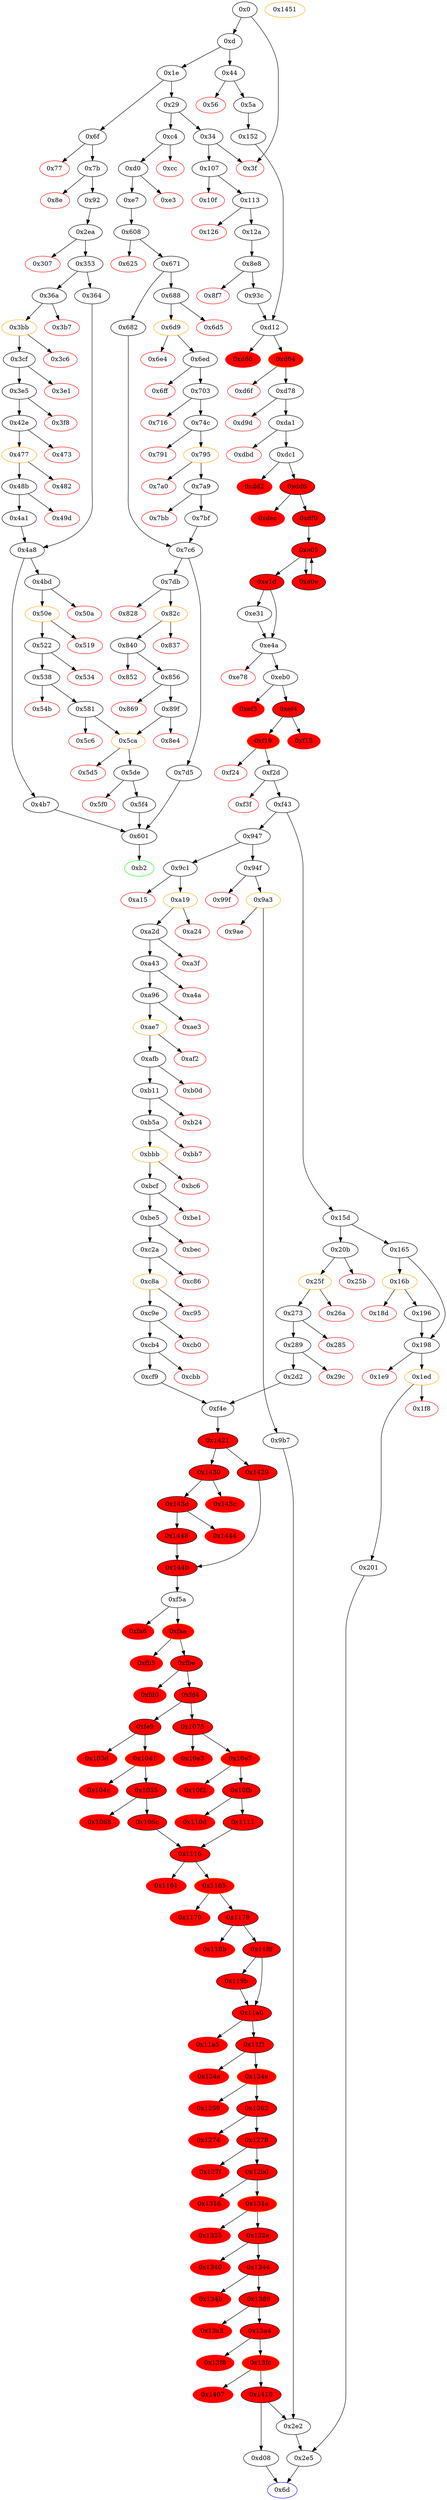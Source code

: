 strict digraph "" {
"0x132e" [fillcolor=red, id="0x132e", style=filled, tooltip="Block 0x132e\n[0x132e:0x133f]\n---\nPredecessors: [0x131a]\nSuccessors: [0x1340, 0x1344]\n---\n0x132e JUMPDEST\n0x132f POP\n0x1330 POP\n0x1331 POP\n0x1332 POP\n0x1333 PUSH1 0x40\n0x1335 MLOAD\n0x1336 RETURNDATASIZE\n0x1337 PUSH1 0x20\n0x1339 DUP2\n0x133a LT\n0x133b ISZERO\n0x133c PUSH2 0x1344\n0x133f JUMPI\n---\n0x132e: JUMPDEST \n0x1333: V1771 = 0x40\n0x1335: V1772 = M[0x40]\n0x1336: V1773 = RETURNDATASIZE\n0x1337: V1774 = 0x20\n0x133a: V1775 = LT V1773 0x20\n0x133b: V1776 = ISZERO V1775\n0x133c: V1777 = 0x1344\n0x133f: JUMPI 0x1344 V1776\n---\nEntry stack: [V9, S24, S23, S22, S21, S20, S19, S18, S17, S16, {0x2e2, 0xd08}, S14, S13, S12, S11, S10, S9, S8, S7, S6, V1467, S4, S3, 0x95ea7b3, S1, V1764]\nStack pops: 4\nStack additions: [V1772, V1773]\nExit stack: [V9, S24, S23, S22, S21, S20, S19, S18, S17, S16, {0x2e2, 0xd08}, S14, S13, S12, S11, S10, S9, S8, S7, S6, V1467, S4, V1772, V1773]\n\nDef sites:\nV9: {0xd.0x12}\nS24: {0x113.0x115, 0xd.0x12}\nS23: {0x113.0x115, 0x12a.0x12d, 0xd.0x12}\nS22: {0x12a.0x12d, 0xd.0x12, 0x44.0x45, 0x12a.0x133}\nS21: {0x5a.0x5d, 0x12a.0x139, 0x44.0x45, 0x12a.0x133}\nS20: {0x5a.0x5d, 0x5a.0x63, 0x12a.0x148, 0x12a.0x139}\nS19: {0x5a.0x63, 0x5a.0x68, 0x12a.0x14d, 0x12a.0x148}\nS18: {0xf43_0xe1d.0xf45, 0x5a.0x68, 0x12a.0x14d, 0xf43_0xe31_0xe0e.0xf45, 0xf43_0xe31_0xdf0.0xf45}\nS17: {0xf43_0xe1d.0xf45, 0x5a.0x63, 0x12a.0x148, 0xf43_0xe31_0xdf0.0xf45, 0xf43_0xe31_0xe0e.0xf45}\nS16: {0x289.0x28b, 0xb11.0xb13}\n{0x2e2, 0xd08}: {0xcf9.0xcfa, 0x2d2.0x2d3}\nS14: {0x289.0x28b, 0xb11.0xb13}\nS13: {0x5a.0x5d, 0xd.0x12, 0x12a.0x12d, 0x12a.0x139}\nS12: {0x5a.0x63, 0x12a.0x133, 0x44.0x45, 0x12a.0x148}\nS11: {0x5a.0x68, 0x5a.0x5d, 0x12a.0x139, 0x12a.0x14d}\nS10: {0xf43_0xe1d.0xf45, 0xf43_0xe31_0xdf0.0xf45, 0xf43_0xe31_0xe0e.0xf45}\nS9: {0x2d2.0x2db, 0x5a.0x68, 0x12a.0x14d}\nS8: {0x2d2.0x2dc, 0x5a.0x63, 0x12a.0x148}\nS7: {0x1429.0x142a, 0x1430.0x1433}\nS6: {0x289.0x28b, 0xb11.0xb13}\nV1467: {0xfd4.0xfd6}\nS4: {0x1111.0x1113, 0x106c.0x106e}\nS3: {0x12bd_0x119b_0x106c.0x12ef, 0x12bd_0x119b_0x1111.0x12ef, 0x12bd_0x118f.0x12ef}\n0x95ea7b3: {0x12bd_0x119b_0x1111.0x12f1, 0x12bd_0x118f.0x12f1, 0x12bd_0x119b_0x106c.0x12f1}\nS1: {0x12bd_0x118f.0x12fb, 0x12bd_0x119b_0x106c.0x12fb, 0x12bd_0x119b_0x1111.0x12fb}\nV1764: {0x131a.0x131e}\n"];
"0x89f" [fillcolor=white, id="0x89f", style=filled, tooltip="Block 0x89f\n[0x89f:0x8e3]\n---\nPredecessors: [0x856]\nSuccessors: [0x5ca, 0x8e4]\n---\n0x89f JUMPDEST\n0x8a0 PUSH1 0x0\n0x8a2 DUP2\n0x8a3 SWAP1\n0x8a4 POP\n0x8a5 DUP1\n0x8a6 PUSH1 0x1\n0x8a8 PUSH1 0x1\n0x8aa PUSH1 0xa0\n0x8ac SHL\n0x8ad SUB\n0x8ae AND\n0x8af PUSH4 0xcd7724c3\n0x8b4 DUP5\n0x8b5 PUSH1 0x40\n0x8b7 MLOAD\n0x8b8 DUP3\n0x8b9 PUSH4 0xffffffff\n0x8be AND\n0x8bf PUSH1 0xe0\n0x8c1 SHL\n0x8c2 DUP2\n0x8c3 MSTORE\n0x8c4 PUSH1 0x4\n0x8c6 ADD\n0x8c7 DUP1\n0x8c8 DUP3\n0x8c9 DUP2\n0x8ca MSTORE\n0x8cb PUSH1 0x20\n0x8cd ADD\n0x8ce SWAP2\n0x8cf POP\n0x8d0 POP\n0x8d1 PUSH1 0x20\n0x8d3 PUSH1 0x40\n0x8d5 MLOAD\n0x8d6 DUP1\n0x8d7 DUP4\n0x8d8 SUB\n0x8d9 DUP2\n0x8da DUP7\n0x8db DUP1\n0x8dc EXTCODESIZE\n0x8dd ISZERO\n0x8de DUP1\n0x8df ISZERO\n0x8e0 PUSH2 0x5ca\n0x8e3 JUMPI\n---\n0x89f: JUMPDEST \n0x8a0: V813 = 0x0\n0x8a6: V814 = 0x1\n0x8a8: V815 = 0x1\n0x8aa: V816 = 0xa0\n0x8ac: V817 = SHL 0xa0 0x1\n0x8ad: V818 = SUB 0x10000000000000000000000000000000000000000 0x1\n0x8ae: V819 = AND 0xffffffffffffffffffffffffffffffffffffffff V785\n0x8af: V820 = 0xcd7724c3\n0x8b5: V821 = 0x40\n0x8b7: V822 = M[0x40]\n0x8b9: V823 = 0xffffffff\n0x8be: V824 = AND 0xffffffff 0xcd7724c3\n0x8bf: V825 = 0xe0\n0x8c1: V826 = SHL 0xe0 0xcd7724c3\n0x8c3: M[V822] = 0xcd7724c300000000000000000000000000000000000000000000000000000000\n0x8c4: V827 = 0x4\n0x8c6: V828 = ADD 0x4 V822\n0x8ca: M[V828] = S1\n0x8cb: V829 = 0x20\n0x8cd: V830 = ADD 0x20 V828\n0x8d1: V831 = 0x20\n0x8d3: V832 = 0x40\n0x8d5: V833 = M[0x40]\n0x8d8: V834 = SUB V830 V833\n0x8dc: V835 = EXTCODESIZE V819\n0x8dd: V836 = ISZERO V835\n0x8df: V837 = ISZERO V836\n0x8e0: V838 = 0x5ca\n0x8e3: JUMPI 0x5ca V837\n---\nEntry stack: [V9, 0xb2, V93, V97, V100, 0x0, S1, V785]\nStack pops: 2\nStack additions: [S1, S0, S0, V819, 0xcd7724c3, V830, 0x20, V833, V834, V833, V819, V836]\nExit stack: [V9, 0xb2, V93, V97, V100, 0x0, S1, V785, V785, V819, 0xcd7724c3, V830, 0x20, V833, V834, V833, V819, V836]\n\nDef sites:\nV9: {0xd.0x12}\n0xb2: {0xd0.0xd2}\nV93: {0xe7.0xf4}\nV97: {0xe7.0xfd}\nV100: {0xe7.0x102}\n0x0: {0x608.0x609}\nS1: {0x7bf.0x7c1, 0xe7.0x102}\nV785: {0x856.0x858}\n"];
"0x106c" [fillcolor=red, id="0x106c", style=filled, tooltip="Block 0x106c\n[0x106c:0x1074]\n---\nPredecessors: [0x1055]\nSuccessors: [0x1116]\n---\n0x106c JUMPDEST\n0x106d POP\n0x106e MLOAD\n0x106f SWAP1\n0x1070 POP\n0x1071 PUSH2 0x1116\n0x1074 JUMP\n---\n0x106c: JUMPDEST \n0x106e: V1525 = M[V1518]\n0x1071: V1526 = 0x1116\n0x1074: JUMP 0x1116\n---\nEntry stack: [V9, S22, S21, S20, S19, S18, S17, S16, S15, S14, {0x2e2, 0xd08}, S12, S11, S10, S9, S8, S7, S6, S5, S4, V1467, 0x0, V1518, V1519]\nStack pops: 3\nStack additions: [V1525]\nExit stack: [V9, S22, S21, S20, S19, S18, S17, S16, S15, S14, {0x2e2, 0xd08}, S12, S11, S10, S9, S8, S7, S6, S5, S4, V1467, V1525]\n\nDef sites:\nV9: {0xd.0x12}\nS22: {0x113.0x115, 0xd.0x12}\nS21: {0x113.0x115, 0x12a.0x12d, 0xd.0x12}\nS20: {0x12a.0x12d, 0xd.0x12, 0x44.0x45, 0x12a.0x133}\nS19: {0x5a.0x5d, 0x12a.0x139, 0x44.0x45, 0x12a.0x133}\nS18: {0x5a.0x5d, 0x5a.0x63, 0x12a.0x139, 0x12a.0x148}\nS17: {0x5a.0x63, 0x5a.0x68, 0x12a.0x148, 0x12a.0x14d}\nS16: {0xf43_0xe1d.0xf45, 0x5a.0x68, 0x12a.0x14d, 0xf43_0xe31_0xe0e.0xf45, 0xf43_0xe31_0xdf0.0xf45}\nS15: {0xf43_0xe1d.0xf45, 0x5a.0x63, 0x12a.0x148, 0xf43_0xe31_0xdf0.0xf45, 0xf43_0xe31_0xe0e.0xf45}\nS14: {0x289.0x28b, 0xb11.0xb13}\n{0x2e2, 0xd08}: {0xcf9.0xcfa, 0x2d2.0x2d3}\nS12: {0x289.0x28b, 0xb11.0xb13}\nS11: {0x5a.0x5d, 0xd.0x12, 0x12a.0x139, 0x12a.0x12d}\nS10: {0x5a.0x63, 0x12a.0x148, 0x44.0x45, 0x12a.0x133}\nS9: {0x5a.0x68, 0x5a.0x5d, 0x12a.0x14d, 0x12a.0x139}\nS8: {0xf43_0xe1d.0xf45, 0xf43_0xe31_0xdf0.0xf45, 0xf43_0xe31_0xe0e.0xf45}\nS7: {0x2d2.0x2db, 0x5a.0x68, 0x12a.0x14d}\nS6: {0x2d2.0x2dc, 0x5a.0x63, 0x12a.0x148}\nS5: {0x1429.0x142a, 0x1430.0x1433}\nS4: {0x289.0x28b, 0xb11.0xb13}\nV1467: {0xfd4.0xfd6}\n0x0: {0xfd4.0xfd9}\nV1518: {0x1055.0x105d}\nV1519: {0x1055.0x105e}\n"];
"0xfaa" [color=orange, fillcolor=red, id="0xfaa", style=filled, tooltip="Block 0xfaa\n[0xfaa:0xfb4]\n---\nPredecessors: [0xf5a]\nSuccessors: [0xfb5, 0xfbe]\n---\n0xfaa JUMPDEST\n0xfab POP\n0xfac GAS\n0xfad STATICCALL\n0xfae ISZERO\n0xfaf DUP1\n0xfb0 ISZERO\n0xfb1 PUSH2 0xfbe\n0xfb4 JUMPI\n---\n0xfaa: JUMPDEST \n0xfac: V1450 = GAS\n0xfad: V1451 = STATICCALL V1450 V1438 V1431 V1444 V1431 0x20\n0xfae: V1452 = ISZERO V1451\n0xfb0: V1453 = ISZERO V1452\n0xfb1: V1454 = 0xfbe\n0xfb4: JUMPI 0xfbe V1453\n---\nEntry stack: [V9, S28, S27, S26, S25, S24, S23, S22, S21, S20, {0x2e2, 0xd08}, S18, S17, S16, S15, S14, S13, S12, S11, S10, 0x0, V1438, 0x70a08231, V1441, 0x20, V1431, V1444, V1431, V1438, V1446]\nStack pops: 6\nStack additions: [V1452]\nExit stack: [V9, S28, S27, S26, S25, S24, S23, S22, S21, S20, {0x2e2, 0xd08}, S18, S17, S16, S15, S14, S13, S12, S11, S10, 0x0, V1438, 0x70a08231, V1441, V1452]\n\nDef sites:\nV9: {0xd.0x12}\nS28: {0x113.0x115, 0xd.0x12}\nS27: {0x113.0x115, 0x12a.0x12d, 0xd.0x12}\nS26: {0x12a.0x12d, 0xd.0x12, 0x44.0x45, 0x12a.0x133}\nS25: {0x5a.0x5d, 0x12a.0x139, 0x44.0x45, 0x12a.0x133}\nS24: {0x5a.0x5d, 0x5a.0x63, 0x12a.0x139, 0x12a.0x148}\nS23: {0x5a.0x63, 0x5a.0x68, 0x12a.0x148, 0x12a.0x14d}\nS22: {0xf43_0xe1d.0xf45, 0x5a.0x68, 0x12a.0x14d, 0xf43_0xe31_0xe0e.0xf45, 0xf43_0xe31_0xdf0.0xf45}\nS21: {0xf43_0xe1d.0xf45, 0x5a.0x63, 0x12a.0x148, 0xf43_0xe31_0xdf0.0xf45, 0xf43_0xe31_0xe0e.0xf45}\nS20: {0x289.0x28b, 0xb11.0xb13}\n{0x2e2, 0xd08}: {0xcf9.0xcfa, 0x2d2.0x2d3}\nS18: {0x289.0x28b, 0xb11.0xb13}\nS17: {0x5a.0x5d, 0xd.0x12, 0x12a.0x139, 0x12a.0x12d}\nS16: {0x5a.0x63, 0x12a.0x148, 0x44.0x45, 0x12a.0x133}\nS15: {0x5a.0x68, 0x5a.0x5d, 0x12a.0x14d, 0x12a.0x139}\nS14: {0xf43_0xe1d.0xf45, 0xf43_0xe31_0xdf0.0xf45, 0xf43_0xe31_0xe0e.0xf45}\nS13: {0x2d2.0x2db, 0x5a.0x68, 0x12a.0x14d}\nS12: {0x2d2.0x2dc, 0x5a.0x63, 0x12a.0x148}\nS11: {0x1429.0x142a, 0x1430.0x1433}\nS10: {0x289.0x28b, 0xb11.0xb13}\n0x0: {0xf5a.0xf79}\nV1438: {0xf5a.0xf84}\n0x70a08231: {0xf5a.0xf86}\nV1441: {0xf5a.0xf90}\n0x20: {0xf5a.0xf92}\nV1431: {0xf5a.0xf73}\nV1444: {0xf5a.0xf9a}\nV1431: {0xf5a.0xf73}\nV1438: {0xf5a.0xf84}\nV1446: {0xf5a.0xf9f}\n"];
"0x581" [fillcolor=white, id="0x581", style=filled, tooltip="Block 0x581\n[0x581:0x5c5]\n---\nPredecessors: [0x538]\nSuccessors: [0x5c6, 0x5ca]\n---\n0x581 JUMPDEST\n0x582 PUSH1 0x0\n0x584 DUP2\n0x585 SWAP1\n0x586 POP\n0x587 DUP1\n0x588 PUSH1 0x1\n0x58a PUSH1 0x1\n0x58c PUSH1 0xa0\n0x58e SHL\n0x58f SUB\n0x590 AND\n0x591 PUSH4 0x2640f62c\n0x596 DUP5\n0x597 PUSH1 0x40\n0x599 MLOAD\n0x59a DUP3\n0x59b PUSH4 0xffffffff\n0x5a0 AND\n0x5a1 PUSH1 0xe0\n0x5a3 SHL\n0x5a4 DUP2\n0x5a5 MSTORE\n0x5a6 PUSH1 0x4\n0x5a8 ADD\n0x5a9 DUP1\n0x5aa DUP3\n0x5ab DUP2\n0x5ac MSTORE\n0x5ad PUSH1 0x20\n0x5af ADD\n0x5b0 SWAP2\n0x5b1 POP\n0x5b2 POP\n0x5b3 PUSH1 0x20\n0x5b5 PUSH1 0x40\n0x5b7 MLOAD\n0x5b8 DUP1\n0x5b9 DUP4\n0x5ba SUB\n0x5bb DUP2\n0x5bc DUP7\n0x5bd DUP1\n0x5be EXTCODESIZE\n0x5bf ISZERO\n0x5c0 DUP1\n0x5c1 ISZERO\n0x5c2 PUSH2 0x5ca\n0x5c5 JUMPI\n---\n0x581: JUMPDEST \n0x582: V523 = 0x0\n0x588: V524 = 0x1\n0x58a: V525 = 0x1\n0x58c: V526 = 0xa0\n0x58e: V527 = SHL 0xa0 0x1\n0x58f: V528 = SUB 0x10000000000000000000000000000000000000000 0x1\n0x590: V529 = AND 0xffffffffffffffffffffffffffffffffffffffff V495\n0x591: V530 = 0x2640f62c\n0x597: V531 = 0x40\n0x599: V532 = M[0x40]\n0x59b: V533 = 0xffffffff\n0x5a0: V534 = AND 0xffffffff 0x2640f62c\n0x5a1: V535 = 0xe0\n0x5a3: V536 = SHL 0xe0 0x2640f62c\n0x5a5: M[V532] = 0x2640f62c00000000000000000000000000000000000000000000000000000000\n0x5a6: V537 = 0x4\n0x5a8: V538 = ADD 0x4 V532\n0x5ac: M[V538] = S1\n0x5ad: V539 = 0x20\n0x5af: V540 = ADD 0x20 V538\n0x5b3: V541 = 0x20\n0x5b5: V542 = 0x40\n0x5b7: V543 = M[0x40]\n0x5ba: V544 = SUB V540 V543\n0x5be: V545 = EXTCODESIZE V529\n0x5bf: V546 = ISZERO V545\n0x5c1: V547 = ISZERO V546\n0x5c2: V548 = 0x5ca\n0x5c5: JUMPI 0x5ca V547\n---\nEntry stack: [V9, 0xb2, V59, V63, V66, 0x0, S1, V495]\nStack pops: 2\nStack additions: [S1, S0, S0, V529, 0x2640f62c, V540, 0x20, V543, V544, V543, V529, V546]\nExit stack: [V9, 0xb2, V59, V63, V66, 0x0, S1, V495, V495, V529, 0x2640f62c, V540, 0x20, V543, V544, V543, V529, V546]\n\nDef sites:\nV9: {0xd.0x12}\n0xb2: {0x7b.0x7d}\nV59: {0x92.0x9f}\nV63: {0x92.0xa8}\nV66: {0x92.0xad}\n0x0: {0x2ea.0x2eb}\nS1: {0x4a1.0x4a3, 0x92.0xad}\nV495: {0x538.0x53a}\n"];
"0xb24" [color=red, fillcolor=white, id="0xb24", style=filled, tooltip="Block 0xb24\n[0xb24:0xb59]\n---\nPredecessors: [0xb11]\nSuccessors: []\n---\n0xb24 PUSH1 0x40\n0xb26 MLOAD\n0xb27 PUSH3 0x461bcd\n0xb2b PUSH1 0xe5\n0xb2d SHL\n0xb2e DUP2\n0xb2f MSTORE\n0xb30 PUSH1 0x4\n0xb32 ADD\n0xb33 DUP1\n0xb34 DUP1\n0xb35 PUSH1 0x20\n0xb37 ADD\n0xb38 DUP3\n0xb39 DUP2\n0xb3a SUB\n0xb3b DUP3\n0xb3c MSTORE\n0xb3d PUSH1 0x29\n0xb3f DUP2\n0xb40 MSTORE\n0xb41 PUSH1 0x20\n0xb43 ADD\n0xb44 DUP1\n0xb45 PUSH2 0x1475\n0xb48 PUSH1 0x29\n0xb4a SWAP2\n0xb4b CODECOPY\n0xb4c PUSH1 0x40\n0xb4e ADD\n0xb4f SWAP2\n0xb50 POP\n0xb51 POP\n0xb52 PUSH1 0x40\n0xb54 MLOAD\n0xb55 DUP1\n0xb56 SWAP2\n0xb57 SUB\n0xb58 SWAP1\n0xb59 REVERT\n---\n0xb24: V1035 = 0x40\n0xb26: V1036 = M[0x40]\n0xb27: V1037 = 0x461bcd\n0xb2b: V1038 = 0xe5\n0xb2d: V1039 = SHL 0xe5 0x461bcd\n0xb2f: M[V1036] = 0x8c379a000000000000000000000000000000000000000000000000000000000\n0xb30: V1040 = 0x4\n0xb32: V1041 = ADD 0x4 V1036\n0xb35: V1042 = 0x20\n0xb37: V1043 = ADD 0x20 V1041\n0xb3a: V1044 = SUB V1043 V1041\n0xb3c: M[V1041] = V1044\n0xb3d: V1045 = 0x29\n0xb40: M[V1043] = 0x29\n0xb41: V1046 = 0x20\n0xb43: V1047 = ADD 0x20 V1043\n0xb45: V1048 = 0x1475\n0xb48: V1049 = 0x29\n0xb4b: CODECOPY V1047 0x1475 0x29\n0xb4c: V1050 = 0x40\n0xb4e: V1051 = ADD 0x40 V1047\n0xb52: V1052 = 0x40\n0xb54: V1053 = M[0x40]\n0xb57: V1054 = SUB V1051 V1053\n0xb59: REVERT V1053 V1054\n---\nEntry stack: [V9, 0x6d, S7, S6, S5, S4, S3, V1417, S1, V1027]\nStack pops: 0\nStack additions: []\nExit stack: [V9, 0x6d, S7, S6, S5, S4, S3, V1417, S1, V1027]\n\nDef sites:\nV9: {0xd.0x12}\n0x6d: {0x113.0x115}\nS7: {0x12a.0x12d, 0xd.0x12}\nS6: {0x12a.0x133, 0x44.0x45}\nS5: {0x5a.0x5d, 0x12a.0x139}\nS4: {0x5a.0x63, 0x12a.0x148}\nS3: {0x5a.0x68, 0x12a.0x14d}\nV1417: {0xf43.0xf45}\nS1: {0x5a.0x63, 0x12a.0x148}\nV1027: {0xb11.0xb13}\n"];
"0x1259" [color=red, fillcolor=red, id="0x1259", style=filled, tooltip="Block 0x1259\n[0x1259:0x1261]\n---\nPredecessors: [0x124e]\nSuccessors: []\n---\n0x1259 RETURNDATASIZE\n0x125a PUSH1 0x0\n0x125c DUP1\n0x125d RETURNDATACOPY\n0x125e RETURNDATASIZE\n0x125f PUSH1 0x0\n0x1261 REVERT\n---\n0x1259: V1696 = RETURNDATASIZE\n0x125a: V1697 = 0x0\n0x125d: RETURNDATACOPY 0x0 0x0 V1696\n0x125e: V1698 = RETURNDATASIZE\n0x125f: V1699 = 0x0\n0x1261: REVERT 0x0 V1698\n---\nEntry stack: [V9, S24, S23, S22, S21, S20, S19, S18, S17, S16, {0x2e2, 0xd08}, S14, S13, S12, S11, S10, S9, S8, S7, S6, V1467, S4, S3, 0x95ea7b3, S1, V1693]\nStack pops: 0\nStack additions: []\nExit stack: [V9, S24, S23, S22, S21, S20, S19, S18, S17, S16, {0x2e2, 0xd08}, S14, S13, S12, S11, S10, S9, S8, S7, S6, V1467, S4, S3, 0x95ea7b3, S1, V1693]\n\nDef sites:\nV9: {0xd.0x12}\nS24: {0x113.0x115, 0xd.0x12}\nS23: {0x113.0x115, 0x12a.0x12d, 0xd.0x12}\nS22: {0x12a.0x12d, 0xd.0x12, 0x44.0x45, 0x12a.0x133}\nS21: {0x5a.0x5d, 0x12a.0x139, 0x44.0x45, 0x12a.0x133}\nS20: {0x5a.0x5d, 0x5a.0x63, 0x12a.0x148, 0x12a.0x139}\nS19: {0x5a.0x63, 0x5a.0x68, 0x12a.0x14d, 0x12a.0x148}\nS18: {0xf43_0xe1d.0xf45, 0x5a.0x68, 0x12a.0x14d, 0xf43_0xe31_0xe0e.0xf45, 0xf43_0xe31_0xdf0.0xf45}\nS17: {0xf43_0xe1d.0xf45, 0x5a.0x63, 0x12a.0x148, 0xf43_0xe31_0xdf0.0xf45, 0xf43_0xe31_0xe0e.0xf45}\nS16: {0x289.0x28b, 0xb11.0xb13}\n{0x2e2, 0xd08}: {0xcf9.0xcfa, 0x2d2.0x2d3}\nS14: {0x289.0x28b, 0xb11.0xb13}\nS13: {0x5a.0x5d, 0xd.0x12, 0x12a.0x12d, 0x12a.0x139}\nS12: {0x5a.0x63, 0x12a.0x133, 0x44.0x45, 0x12a.0x148}\nS11: {0x5a.0x68, 0x5a.0x5d, 0x12a.0x139, 0x12a.0x14d}\nS10: {0xf43_0xe1d.0xf45, 0xf43_0xe31_0xdf0.0xf45, 0xf43_0xe31_0xe0e.0xf45}\nS9: {0x2d2.0x2db, 0x5a.0x68, 0x12a.0x14d}\nS8: {0x2d2.0x2dc, 0x5a.0x63, 0x12a.0x148}\nS7: {0x1429.0x142a, 0x1430.0x1433}\nS6: {0x289.0x28b, 0xb11.0xb13}\nV1467: {0xfd4.0xfd6}\nS4: {0x1111.0x1113, 0x106c.0x106e}\nS3: {0x11f1_0x119b_0x106c.0x1223, 0x11f1_0x118f.0x1223, 0x11f1_0x119b_0x1111.0x1223}\n0x95ea7b3: {0x11f1_0x119b_0x1111.0x1225, 0x11f1_0x118f.0x1225, 0x11f1_0x119b_0x106c.0x1225}\nS1: {0x11f1_0x119b_0x106c.0x122f, 0x11f1_0x118f.0x122f, 0x11f1_0x119b_0x1111.0x122f}\nV1693: {0x124e.0x1252}\n"];
"0x1430" [fillcolor=red, id="0x1430", style=filled, tooltip="Block 0x1430\n[0x1430:0x143b]\n---\nPredecessors: [0x1421]\nSuccessors: [0x143c, 0x143d]\n---\n0x1430 JUMPDEST\n0x1431 DUP3\n0x1432 DUP3\n0x1433 MUL\n0x1434 DUP3\n0x1435 DUP5\n0x1436 DUP3\n0x1437 DUP2\n0x1438 PUSH2 0x143d\n0x143b JUMPI\n---\n0x1430: JUMPDEST \n0x1433: V1862 = MUL S1 V1417\n0x1438: V1863 = 0x143d\n0x143b: JUMPI 0x143d V1417\n---\nEntry stack: [V9, S21, S20, S19, S18, S17, S16, S15, S14, S13, {0x2e2, 0xd08}, S11, S10, S9, S8, V1417, S6, S5, 0x0, 0xf5a, V1417, S1, 0x0]\nStack pops: 3\nStack additions: [S2, S1, S0, V1862, S1, S2, V1862]\nExit stack: [V9, S21, S20, S19, S18, S17, S16, S15, S14, S13, {0x2e2, 0xd08}, S11, S10, S9, S8, V1417, S6, S5, 0x0, 0xf5a, V1417, S1, 0x0, V1862, S1, V1417, V1862]\n\nDef sites:\nV9: {0xd.0x12}\nS21: {0x113.0x115, 0xd.0x12}\nS20: {0x113.0x115, 0x12a.0x12d, 0xd.0x12}\nS19: {0x12a.0x12d, 0xd.0x12, 0x44.0x45, 0x12a.0x133}\nS18: {0x12a.0x133, 0x5a.0x5d, 0x44.0x45, 0x12a.0x139}\nS17: {0x5a.0x5d, 0x5a.0x63, 0x12a.0x148, 0x12a.0x139}\nS16: {0x5a.0x63, 0x5a.0x68, 0x12a.0x14d, 0x12a.0x148}\nS15: {0xf43.0xf45, 0x5a.0x68, 0x12a.0x14d}\nS14: {0xf43.0xf45, 0x5a.0x63, 0x12a.0x148}\nS13: {0x289.0x28b, 0xb11.0xb13}\n{0x2e2, 0xd08}: {0xcf9.0xcfa, 0x2d2.0x2d3}\nS11: {0x289.0x28b, 0xb11.0xb13}\nS10: {0xd.0x12, 0x5a.0x5d, 0x12a.0x12d, 0x12a.0x139}\nS9: {0x5a.0x63, 0x12a.0x133, 0x44.0x45, 0x12a.0x148}\nS8: {0x5a.0x68, 0x5a.0x5d, 0x12a.0x139, 0x12a.0x14d}\nV1417: {0xf43.0xf45}\nS6: {0x2d2.0x2db, 0x5a.0x68, 0x12a.0x14d}\nS5: {0x2d2.0x2dc, 0x5a.0x63, 0x12a.0x148}\n0x0: {0xf4e.0xf4f}\n0xf5a: {0xf4e.0xf51}\nV1417: {0xf43.0xf45}\nS1: {0x5a.0x63, 0x12a.0x133, 0x44.0x45, 0x12a.0x148}\n0x0: {0x1421.0x1422}\n"];
"0x2ea" [fillcolor=white, id="0x2ea", style=filled, tooltip="Block 0x2ea\n[0x2ea:0x306]\n---\nPredecessors: [0x92]\nSuccessors: [0x307, 0x353]\n---\n0x2ea JUMPDEST\n0x2eb PUSH1 0x0\n0x2ed DUP3\n0x2ee PUSH1 0x1\n0x2f0 PUSH1 0x1\n0x2f2 PUSH1 0xa0\n0x2f4 SHL\n0x2f5 SUB\n0x2f6 AND\n0x2f7 DUP5\n0x2f8 PUSH1 0x1\n0x2fa PUSH1 0x1\n0x2fc PUSH1 0xa0\n0x2fe SHL\n0x2ff SUB\n0x300 AND\n0x301 EQ\n0x302 ISZERO\n0x303 PUSH2 0x353\n0x306 JUMPI\n---\n0x2ea: JUMPDEST \n0x2eb: V279 = 0x0\n0x2ee: V280 = 0x1\n0x2f0: V281 = 0x1\n0x2f2: V282 = 0xa0\n0x2f4: V283 = SHL 0xa0 0x1\n0x2f5: V284 = SUB 0x10000000000000000000000000000000000000000 0x1\n0x2f6: V285 = AND 0xffffffffffffffffffffffffffffffffffffffff V63\n0x2f8: V286 = 0x1\n0x2fa: V287 = 0x1\n0x2fc: V288 = 0xa0\n0x2fe: V289 = SHL 0xa0 0x1\n0x2ff: V290 = SUB 0x10000000000000000000000000000000000000000 0x1\n0x300: V291 = AND 0xffffffffffffffffffffffffffffffffffffffff V59\n0x301: V292 = EQ V291 V285\n0x302: V293 = ISZERO V292\n0x303: V294 = 0x353\n0x306: JUMPI 0x353 V293\n---\nEntry stack: [V9, 0xb2, V59, V63, V66]\nStack pops: 3\nStack additions: [S2, S1, S0, 0x0]\nExit stack: [V9, 0xb2, V59, V63, V66, 0x0]\n\nDef sites:\nV9: {0xd.0x12}\n0xb2: {0x7b.0x7d}\nV59: {0x92.0x9f}\nV63: {0x92.0xa8}\nV66: {0x92.0xad}\n"];
"0xe1d" [fillcolor=red, id="0xe1d", style=filled, tooltip="Block 0xe1d\n[0xe1d:0xe30]\n---\nPredecessors: [0xe05]\nSuccessors: [0xe31, 0xe4a]\n---\n0xe1d JUMPDEST\n0xe1e POP\n0xe1f POP\n0xe20 POP\n0xe21 POP\n0xe22 SWAP1\n0xe23 POP\n0xe24 SWAP1\n0xe25 DUP2\n0xe26 ADD\n0xe27 SWAP1\n0xe28 PUSH1 0x1f\n0xe2a AND\n0xe2b DUP1\n0xe2c ISZERO\n0xe2d PUSH2 0xe4a\n0xe30 JUMPI\n---\n0xe1d: JUMPDEST \n0xe26: V1309 = ADD V1295 V1297\n0xe28: V1310 = 0x1f\n0xe2a: V1311 = AND 0x1f V1295\n0xe2c: V1312 = ISZERO V1311\n0xe2d: V1313 = 0xe4a\n0xe30: JUMPI 0xe4a V1312\n---\nEntry stack: [V9, 0x6d, S22, S21, S20, S19, S18, 0x0, {0x15d, 0x947}, S15, 0x0, 0x0, 0x0, 0x0, V1273, V1270, V1254, V1254, V1297, V1298, V1295, V1295, V1297, V1298, S0]\nStack pops: 7\nStack additions: [V1309, V1311]\nExit stack: [V9, 0x6d, S22, S21, S20, S19, S18, 0x0, {0x15d, 0x947}, S15, 0x0, 0x0, 0x0, 0x0, V1273, V1270, V1254, V1254, V1309, V1311]\n\nDef sites:\nV9: {0xd.0x12}\n0x6d: {0x113.0x115}\nS22: {0x12a.0x12d, 0xd.0x12}\nS21: {0x12a.0x133, 0x44.0x45}\nS20: {0x5a.0x5d, 0x12a.0x139}\nS19: {0x5a.0x63, 0x12a.0x148}\nS18: {0x5a.0x68, 0x12a.0x14d}\n0x0: {0x152.0x153, 0x93c.0x93d}\n{0x15d, 0x947}: {0x152.0x155, 0x93c.0x93f}\nS15: {0x5a.0x5d, 0x12a.0x12d}\n0x0: {0xd12.0xd13}\n0x0: {0xd12.0xd13}\n0x0: {0xd12.0xd13}\n0x0: {0xd12.0xd13}\nV1273: {0xda1.0xdaa}\nV1270: {0xda1.0xda3}\nV1254: {0xd78.0xd7f}\nV1254: {0xd78.0xd7f}\nV1297: {0xdf0.0xdfa}\nV1298: {0xdf0.0xdfe}\nV1295: {0xdf0.0xdf5}\nV1295: {0xdf0.0xdf5}\nV1297: {0xdf0.0xdfa}\nV1298: {0xdf0.0xdfe}\nS0: {0xdf0.0xe03, 0xe0e.0xe18}\n"];
"0x0" [fillcolor=white, id="0x0", style=filled, tooltip="Block 0x0\n[0x0:0xc]\n---\nPredecessors: []\nSuccessors: [0xd, 0x3f]\n---\n0x0 PUSH1 0x80\n0x2 PUSH1 0x40\n0x4 MSTORE\n0x5 PUSH1 0x4\n0x7 CALLDATASIZE\n0x8 LT\n0x9 PUSH2 0x3f\n0xc JUMPI\n---\n0x0: V0 = 0x80\n0x2: V1 = 0x40\n0x4: M[0x40] = 0x80\n0x5: V2 = 0x4\n0x7: V3 = CALLDATASIZE\n0x8: V4 = LT V3 0x4\n0x9: V5 = 0x3f\n0xc: JUMPI 0x3f V4\n---\nEntry stack: []\nStack pops: 0\nStack additions: []\nExit stack: []\n\nDef sites:\n"];
"0xf4e" [fillcolor=white, id="0xf4e", style=filled, tooltip="Block 0xf4e\n[0xf4e:0xf59]\n---\nPredecessors: [0x2d2, 0xcf9]\nSuccessors: [0x1421]\n---\n0xf4e JUMPDEST\n0xf4f PUSH1 0x0\n0xf51 PUSH2 0xf5a\n0xf54 DUP5\n0xf55 DUP8\n0xf56 PUSH2 0x1421\n0xf59 JUMP\n---\n0xf4e: JUMPDEST \n0xf4f: V1418 = 0x0\n0xf51: V1419 = 0xf5a\n0xf56: V1420 = 0x1421\n0xf59: JUMP 0x1421\n---\nEntry stack: [V9, S16, S15, S14, S13, S12, S11, S10, S9, S8, {0x2e2, 0xd08}, S6, S5, S4, S3, V1417, S1, S0]\nStack pops: 5\nStack additions: [S4, S3, S2, S1, S0, 0x0, 0xf5a, S2, S4]\nExit stack: [V9, S16, S15, S14, S13, S12, S11, S10, S9, S8, {0x2e2, 0xd08}, S6, S5, S4, S3, V1417, S1, S0, 0x0, 0xf5a, V1417, S4]\n\nDef sites:\nV9: {0xd.0x12}\nS16: {0x113.0x115, 0xd.0x12}\nS15: {0x113.0x115, 0x12a.0x12d, 0xd.0x12}\nS14: {0x12a.0x12d, 0xd.0x12, 0x44.0x45, 0x12a.0x133}\nS13: {0x12a.0x133, 0x5a.0x5d, 0x44.0x45, 0x12a.0x139}\nS12: {0x5a.0x5d, 0x5a.0x63, 0x12a.0x148, 0x12a.0x139}\nS11: {0x5a.0x63, 0x5a.0x68, 0x12a.0x14d, 0x12a.0x148}\nS10: {0xf43.0xf45, 0x5a.0x68, 0x12a.0x14d}\nS9: {0xf43.0xf45, 0x5a.0x63, 0x12a.0x148}\nS8: {0x289.0x28b, 0xb11.0xb13}\n{0x2e2, 0xd08}: {0xcf9.0xcfa, 0x2d2.0x2d3}\nS6: {0x289.0x28b, 0xb11.0xb13}\nS5: {0xd.0x12, 0x5a.0x5d, 0x12a.0x12d, 0x12a.0x139}\nS4: {0x5a.0x63, 0x12a.0x133, 0x44.0x45, 0x12a.0x148}\nS3: {0x5a.0x68, 0x5a.0x5d, 0x12a.0x139, 0x12a.0x14d}\nV1417: {0xf43.0xf45}\nS1: {0x2d2.0x2db, 0x5a.0x68, 0x12a.0x14d}\nS0: {0x2d2.0x2dc, 0x5a.0x63, 0x12a.0x148}\n"];
"0xb2" [color=green, fillcolor=white, id="0xb2", style=filled, tooltip="Block 0xb2\n[0xb2:0xc3]\n---\nPredecessors: [0x601]\nSuccessors: []\n---\n0xb2 JUMPDEST\n0xb3 PUSH1 0x40\n0xb5 DUP1\n0xb6 MLOAD\n0xb7 SWAP2\n0xb8 DUP3\n0xb9 MSTORE\n0xba MLOAD\n0xbb SWAP1\n0xbc DUP2\n0xbd SWAP1\n0xbe SUB\n0xbf PUSH1 0x20\n0xc1 ADD\n0xc2 SWAP1\n0xc3 RETURN\n---\n0xb2: JUMPDEST \n0xb3: V68 = 0x40\n0xb6: V69 = M[0x40]\n0xb9: M[V69] = S0\n0xba: V70 = M[0x40]\n0xbe: V71 = SUB V69 V70\n0xbf: V72 = 0x20\n0xc1: V73 = ADD 0x20 V71\n0xc3: RETURN V70 V73\n---\nEntry stack: [V9, S0]\nStack pops: 1\nStack additions: []\nExit stack: [V9]\n\nDef sites:\nV9: {0xd.0x12}\nS0: {0x4a1.0x4a3, 0x92.0xad, 0x5f4.0x5f6, 0xe7.0x102}\n"];
"0xfd4" [fillcolor=red, id="0xfd4", style=filled, tooltip="Block 0xfd4\n[0xfd4:0xfe8]\n---\nPredecessors: [0xfbe]\nSuccessors: [0xfe9, 0x1075]\n---\n0xfd4 JUMPDEST\n0xfd5 POP\n0xfd6 MLOAD\n0xfd7 SWAP1\n0xfd8 POP\n0xfd9 PUSH1 0x0\n0xfdb PUSH1 0x1\n0xfdd PUSH1 0x1\n0xfdf PUSH1 0xa0\n0xfe1 SHL\n0xfe2 SUB\n0xfe3 DUP6\n0xfe4 AND\n0xfe5 PUSH2 0x1075\n0xfe8 JUMPI\n---\n0xfd4: JUMPDEST \n0xfd6: V1467 = M[V1460]\n0xfd9: V1468 = 0x0\n0xfdb: V1469 = 0x1\n0xfdd: V1470 = 0x1\n0xfdf: V1471 = 0xa0\n0xfe1: V1472 = SHL 0xa0 0x1\n0xfe2: V1473 = SUB 0x10000000000000000000000000000000000000000 0x1\n0xfe4: V1474 = AND S5 0xffffffffffffffffffffffffffffffffffffffff\n0xfe5: V1475 = 0x1075\n0xfe8: JUMPI 0x1075 V1474\n---\nEntry stack: [V9, S21, S20, S19, S18, S17, S16, S15, S14, S13, {0x2e2, 0xd08}, S11, S10, S9, S8, S7, S6, S5, S4, S3, 0x0, V1460, V1461]\nStack pops: 6\nStack additions: [S5, S4, S3, V1467, 0x0]\nExit stack: [V9, S21, S20, S19, S18, S17, S16, S15, S14, S13, {0x2e2, 0xd08}, S11, S10, S9, S8, S7, S6, S5, S4, S3, V1467, 0x0]\n\nDef sites:\nV9: {0xd.0x12}\nS21: {0x113.0x115, 0xd.0x12}\nS20: {0x113.0x115, 0x12a.0x12d, 0xd.0x12}\nS19: {0x12a.0x12d, 0xd.0x12, 0x44.0x45, 0x12a.0x133}\nS18: {0x5a.0x5d, 0x12a.0x139, 0x44.0x45, 0x12a.0x133}\nS17: {0x5a.0x5d, 0x5a.0x63, 0x12a.0x139, 0x12a.0x148}\nS16: {0x5a.0x63, 0x5a.0x68, 0x12a.0x148, 0x12a.0x14d}\nS15: {0xf43_0xe1d.0xf45, 0x5a.0x68, 0x12a.0x14d, 0xf43_0xe31_0xe0e.0xf45, 0xf43_0xe31_0xdf0.0xf45}\nS14: {0xf43_0xe1d.0xf45, 0x5a.0x63, 0x12a.0x148, 0xf43_0xe31_0xdf0.0xf45, 0xf43_0xe31_0xe0e.0xf45}\nS13: {0x289.0x28b, 0xb11.0xb13}\n{0x2e2, 0xd08}: {0xcf9.0xcfa, 0x2d2.0x2d3}\nS11: {0x289.0x28b, 0xb11.0xb13}\nS10: {0x5a.0x5d, 0xd.0x12, 0x12a.0x139, 0x12a.0x12d}\nS9: {0x5a.0x63, 0x12a.0x148, 0x44.0x45, 0x12a.0x133}\nS8: {0x5a.0x68, 0x5a.0x5d, 0x12a.0x14d, 0x12a.0x139}\nS7: {0xf43_0xe1d.0xf45, 0xf43_0xe31_0xdf0.0xf45, 0xf43_0xe31_0xe0e.0xf45}\nS6: {0x2d2.0x2db, 0x5a.0x68, 0x12a.0x14d}\nS5: {0x2d2.0x2dc, 0x5a.0x63, 0x12a.0x148}\nS4: {0x1429.0x142a, 0x1430.0x1433}\nS3: {0x289.0x28b, 0xb11.0xb13}\n0x0: {0xf5a.0xf79}\nV1460: {0xfbe.0xfc5}\nV1461: {0xfbe.0xfc6}\n"];
"0x29" [fillcolor=white, id="0x29", style=filled, tooltip="Block 0x29\n[0x29:0x33]\n---\nPredecessors: [0x1e]\nSuccessors: [0x34, 0xc4]\n---\n0x29 DUP1\n0x2a PUSH4 0x85b3b977\n0x2f EQ\n0x30 PUSH2 0xc4\n0x33 JUMPI\n---\n0x2a: V16 = 0x85b3b977\n0x2f: V17 = EQ 0x85b3b977 V9\n0x30: V18 = 0xc4\n0x33: JUMPI 0xc4 V17\n---\nEntry stack: [V9]\nStack pops: 1\nStack additions: [S0]\nExit stack: [V9]\n\nDef sites:\nV9: {0xd.0x12}\n"];
"0xf15" [color=red, fillcolor=red, id="0xf15", style=filled, tooltip="Block 0xf15\n[0xf15:0xf18]\n---\nPredecessors: [0xef4]\nSuccessors: []\n---\n0xf15 PUSH1 0x0\n0xf17 DUP1\n0xf18 REVERT\n---\n0xf15: V1399 = 0x0\n0xf18: REVERT 0x0 0x0\n---\nEntry stack: [V9, 0x6d, S20, S19, S18, S17, S16, 0x0, {0x15d, 0x947}, S13, 0x0, S11, S10, S9, S8, 0xbee7d433, V1390, 0x20, V1393, V1394, V1393, S1, V1396]\nStack pops: 0\nStack additions: []\nExit stack: [V9, 0x6d, S20, S19, S18, S17, S16, 0x0, {0x15d, 0x947}, S13, 0x0, S11, S10, S9, S8, 0xbee7d433, V1390, 0x20, V1393, V1394, V1393, S1, V1396]\n\nDef sites:\nV9: {0xd.0x12}\n0x6d: {0x113.0x115}\nS20: {0x12a.0x12d, 0xd.0x12}\nS19: {0x12a.0x133, 0x44.0x45}\nS18: {0x5a.0x5d, 0x12a.0x139}\nS17: {0x5a.0x63, 0x12a.0x148}\nS16: {0x5a.0x68, 0x12a.0x14d}\n0x0: {0x152.0x153, 0x93c.0x93d}\n{0x15d, 0x947}: {0x152.0x155, 0x93c.0x93f}\nS13: {0x5a.0x5d, 0x12a.0x12d}\n0x0: {0xd12.0xd13}\nS11: {0xe4a_0xe31_0xdf0.0xe53, 0xe4a_0xe1d.0xe53, 0xe4a_0xe31_0xe0e.0xe53}\nS10: {0xe4a_0xe31_0xdf0.0xe58, 0xe4a_0xe1d.0xe58, 0xe4a_0xe31_0xe0e.0xe58}\nS9: {0xe4a_0xe1d.0xe5e, 0xe4a_0xe31_0xe0e.0xe5e, 0xe4a_0xe31_0xdf0.0xe5e}\nS8: {0xeb0_0xe31_0xe0e.0xedb, 0xeb0_0xe1d.0xedb, 0xeb0_0xe31_0xdf0.0xedb}\n0xbee7d433: {0xeb0_0xe31_0xdf0.0xedd, 0xeb0_0xe1d.0xedd, 0xeb0_0xe31_0xe0e.0xedd}\nV1390: {0xef4.0xefc}\n0x20: {0xef4.0xf02}\nV1393: {0xef4.0xf06}\nV1394: {0xef4.0xf09}\nV1393: {0xef4.0xf06}\nS1: {0xeb0_0xe31_0xe0e.0xedb, 0xeb0_0xe1d.0xedb, 0xeb0_0xe31_0xdf0.0xedb}\nV1396: {0xef4.0xf0e}\n"];
"0x1410" [fillcolor=red, id="0x1410", style=filled, tooltip="Block 0x1410\n[0x1410:0x1420]\n---\nPredecessors: [0x13fc]\nSuccessors: [0x2e2, 0xd08]\n---\n0x1410 JUMPDEST\n0x1411 POP\n0x1412 POP\n0x1413 POP\n0x1414 POP\n0x1415 POP\n0x1416 POP\n0x1417 POP\n0x1418 POP\n0x1419 POP\n0x141a POP\n0x141b POP\n0x141c POP\n0x141d POP\n0x141e POP\n0x141f POP\n0x1420 JUMP\n---\n0x1410: JUMPDEST \n0x1420: JUMP {0x2e2, 0xd08}\n---\nEntry stack: [V9, S24, S23, S22, S21, S20, S19, S18, S17, S16, {0x2e2, 0xd08}, S14, S13, S12, S11, S10, S9, S8, S7, S6, V1467, S4, S3, 0x3987512, S1, V1851]\nStack pops: 16\nStack additions: []\nExit stack: [V9, S24, S23, S22, S21, S20, S19, S18, S17, S16]\n\nDef sites:\nV9: {0xd.0x12}\nS24: {0x113.0x115, 0xd.0x12}\nS23: {0x113.0x115, 0x12a.0x12d, 0xd.0x12}\nS22: {0x12a.0x12d, 0xd.0x12, 0x44.0x45, 0x12a.0x133}\nS21: {0x5a.0x5d, 0x12a.0x139, 0x44.0x45, 0x12a.0x133}\nS20: {0x5a.0x5d, 0x5a.0x63, 0x12a.0x148, 0x12a.0x139}\nS19: {0x5a.0x63, 0x5a.0x68, 0x12a.0x14d, 0x12a.0x148}\nS18: {0xf43_0xe1d.0xf45, 0x5a.0x68, 0x12a.0x14d, 0xf43_0xe31_0xe0e.0xf45, 0xf43_0xe31_0xdf0.0xf45}\nS17: {0xf43_0xe1d.0xf45, 0x5a.0x63, 0x12a.0x148, 0xf43_0xe31_0xdf0.0xf45, 0xf43_0xe31_0xe0e.0xf45}\nS16: {0x289.0x28b, 0xb11.0xb13}\n{0x2e2, 0xd08}: {0xcf9.0xcfa, 0x2d2.0x2d3}\nS14: {0x289.0x28b, 0xb11.0xb13}\nS13: {0x5a.0x5d, 0xd.0x12, 0x12a.0x12d, 0x12a.0x139}\nS12: {0x5a.0x63, 0x12a.0x133, 0x44.0x45, 0x12a.0x148}\nS11: {0x5a.0x68, 0x5a.0x5d, 0x12a.0x139, 0x12a.0x14d}\nS10: {0xf43_0xe1d.0xf45, 0xf43_0xe31_0xdf0.0xf45, 0xf43_0xe31_0xe0e.0xf45}\nS9: {0x2d2.0x2db, 0x5a.0x68, 0x12a.0x14d}\nS8: {0x2d2.0x2dc, 0x5a.0x63, 0x12a.0x148}\nS7: {0x1429.0x142a, 0x1430.0x1433}\nS6: {0x289.0x28b, 0xb11.0xb13}\nV1467: {0xfd4.0xfd6}\nS4: {0x1111.0x1113, 0x106c.0x106e}\nS3: {0x1389_0x118f.0x1395, 0x1389_0x119b_0x1111.0x1395, 0x1389_0x119b_0x106c.0x1395}\n0x3987512: {0x1389_0x119b_0x1111.0x1396, 0x1389_0x118f.0x1396, 0x1389_0x119b_0x106c.0x1396}\nS1: {0x13a4_0x118f.0x13dd, 0x13a4_0x119b_0x106c.0x13dd, 0x13a4_0x119b_0x1111.0x13dd}\nV1851: {0x13fc.0x1400}\n"];
"0xa2d" [fillcolor=white, id="0xa2d", style=filled, tooltip="Block 0xa2d\n[0xa2d:0xa3e]\n---\nPredecessors: [0xa19]\nSuccessors: [0xa3f, 0xa43]\n---\n0xa2d JUMPDEST\n0xa2e POP\n0xa2f POP\n0xa30 POP\n0xa31 POP\n0xa32 PUSH1 0x40\n0xa34 MLOAD\n0xa35 RETURNDATASIZE\n0xa36 PUSH1 0x20\n0xa38 DUP2\n0xa39 LT\n0xa3a ISZERO\n0xa3b PUSH2 0xa43\n0xa3e JUMPI\n---\n0xa2d: JUMPDEST \n0xa32: V953 = 0x40\n0xa34: V954 = M[0x40]\n0xa35: V955 = RETURNDATASIZE\n0xa36: V956 = 0x20\n0xa39: V957 = LT V955 0x20\n0xa3a: V958 = ISZERO V957\n0xa3b: V959 = 0xa43\n0xa3e: JUMPI 0xa43 V958\n---\nEntry stack: [V9, 0x6d, S10, S9, S8, S7, S6, V1417, S4, V931, 0x23b872dd, V934, V946]\nStack pops: 4\nStack additions: [V954, V955]\nExit stack: [V9, 0x6d, S10, S9, S8, S7, S6, V1417, S4, V954, V955]\n\nDef sites:\nV9: {0xd.0x12}\n0x6d: {0x113.0x115}\nS10: {0x12a.0x12d, 0xd.0x12}\nS9: {0x12a.0x133, 0x44.0x45}\nS8: {0x5a.0x5d, 0x12a.0x139}\nS7: {0x5a.0x63, 0x12a.0x148}\nS6: {0x5a.0x68, 0x12a.0x14d}\nV1417: {0xf43.0xf45}\nS4: {0x5a.0x63, 0x12a.0x148}\nV931: {0x9c1.0x9f0}\n0x23b872dd: {0x9c1.0x9f2}\nV934: {0x9c1.0x9fc}\nV946: {0xa19.0xa1d}\n"];
"0x3f" [color=red, fillcolor=white, id="0x3f", style=filled, tooltip="Block 0x3f\n[0x3f:0x43]\n---\nPredecessors: [0x0, 0x34]\nSuccessors: []\n---\n0x3f JUMPDEST\n0x40 PUSH1 0x0\n0x42 DUP1\n0x43 REVERT\n---\n0x3f: JUMPDEST \n0x40: V22 = 0x0\n0x43: REVERT 0x0 0x0\n---\nEntry stack: [V9]\nStack pops: 0\nStack additions: []\nExit stack: [V9]\n\nDef sites:\nV9: {0xd.0x12}\n"];
"0x13fc" [color=orange, fillcolor=red, id="0x13fc", style=filled, tooltip="Block 0x13fc\n[0x13fc:0x1406]\n---\nPredecessors: [0x13a4]\nSuccessors: [0x1407, 0x1410]\n---\n0x13fc JUMPDEST\n0x13fd POP\n0x13fe GAS\n0x13ff CALL\n0x1400 ISZERO\n0x1401 DUP1\n0x1402 ISZERO\n0x1403 PUSH2 0x1410\n0x1406 JUMPI\n---\n0x13fc: JUMPDEST \n0x13fe: V1849 = GAS\n0x13ff: V1850 = CALL V1849 S1 0x0 V1841 V1842 V1841 0x0\n0x1400: V1851 = ISZERO V1850\n0x1402: V1852 = ISZERO V1851\n0x1403: V1853 = 0x1410\n0x1406: JUMPI 0x1410 V1852\n---\nEntry stack: [V9, S30, S29, S28, S27, S26, S25, S24, S23, S22, {0x2e2, 0xd08}, S20, S19, S18, S17, S16, S15, S14, S13, S12, V1467, S10, S9, 0x3987512, V1838, 0x0, V1841, V1842, V1841, 0x0, S1, V1845]\nStack pops: 7\nStack additions: [V1851]\nExit stack: [V9, S30, S29, S28, S27, S26, S25, S24, S23, S22, {0x2e2, 0xd08}, S20, S19, S18, S17, S16, S15, S14, S13, S12, V1467, S10, S9, 0x3987512, V1838, V1851]\n\nDef sites:\nV9: {0xd.0x12}\nS30: {0x113.0x115, 0xd.0x12}\nS29: {0x113.0x115, 0x12a.0x12d, 0xd.0x12}\nS28: {0x12a.0x12d, 0xd.0x12, 0x44.0x45, 0x12a.0x133}\nS27: {0x5a.0x5d, 0x12a.0x139, 0x44.0x45, 0x12a.0x133}\nS26: {0x5a.0x5d, 0x5a.0x63, 0x12a.0x148, 0x12a.0x139}\nS25: {0x5a.0x63, 0x5a.0x68, 0x12a.0x14d, 0x12a.0x148}\nS24: {0xf43_0xe1d.0xf45, 0x5a.0x68, 0x12a.0x14d, 0xf43_0xe31_0xe0e.0xf45, 0xf43_0xe31_0xdf0.0xf45}\nS23: {0xf43_0xe1d.0xf45, 0x5a.0x63, 0x12a.0x148, 0xf43_0xe31_0xdf0.0xf45, 0xf43_0xe31_0xe0e.0xf45}\nS22: {0x289.0x28b, 0xb11.0xb13}\n{0x2e2, 0xd08}: {0xcf9.0xcfa, 0x2d2.0x2d3}\nS20: {0x289.0x28b, 0xb11.0xb13}\nS19: {0x5a.0x5d, 0xd.0x12, 0x12a.0x12d, 0x12a.0x139}\nS18: {0x5a.0x63, 0x12a.0x133, 0x44.0x45, 0x12a.0x148}\nS17: {0x5a.0x68, 0x5a.0x5d, 0x12a.0x139, 0x12a.0x14d}\nS16: {0xf43_0xe1d.0xf45, 0xf43_0xe31_0xdf0.0xf45, 0xf43_0xe31_0xe0e.0xf45}\nS15: {0x2d2.0x2db, 0x5a.0x68, 0x12a.0x14d}\nS14: {0x2d2.0x2dc, 0x5a.0x63, 0x12a.0x148}\nS13: {0x1429.0x142a, 0x1430.0x1433}\nS12: {0x289.0x28b, 0xb11.0xb13}\nV1467: {0xfd4.0xfd6}\nS10: {0x1111.0x1113, 0x106c.0x106e}\nS9: {0x1389_0x118f.0x1395, 0x1389_0x119b_0x1111.0x1395, 0x1389_0x119b_0x106c.0x1395}\n0x3987512: {0x1389_0x119b_0x1111.0x1396, 0x1389_0x118f.0x1396, 0x1389_0x119b_0x106c.0x1396}\nV1838: {0x13a4.0x13dd}\n0x0: {0x13a4.0x13e3}\nV1841: {0x13a4.0x13e7}\nV1842: {0x13a4.0x13ea}\nV1841: {0x13a4.0x13e7}\n0x0: {0x13a4.0x13ec}\nS1: {0x1389_0x118f.0x1395, 0x1389_0x119b_0x1111.0x1395, 0x1389_0x119b_0x106c.0x1395}\nV1845: {0x13a4.0x13f1}\n"];
"0x682" [fillcolor=white, id="0x682", style=filled, tooltip="Block 0x682\n[0x682:0x687]\n---\nPredecessors: [0x671]\nSuccessors: [0x7c6]\n---\n0x682 POP\n0x683 DUP2\n0x684 PUSH2 0x7c6\n0x687 JUMP\n---\n0x684: V611 = 0x7c6\n0x687: JUMP 0x7c6\n---\nEntry stack: [V9, 0xb2, V93, V97, V100, 0x0, 0x0]\nStack pops: 3\nStack additions: [S2, S1, S2]\nExit stack: [V9, 0xb2, V93, V97, V100, 0x0, V100]\n\nDef sites:\nV9: {0xd.0x12}\n0xb2: {0xd0.0xd2}\nV93: {0xe7.0xf4}\nV97: {0xe7.0xfd}\nV100: {0xe7.0x102}\n0x0: {0x608.0x609}\n0x0: {0x671.0x672}\n"];
"0x127f" [color=red, fillcolor=red, id="0x127f", style=filled, tooltip="Block 0x127f\n[0x127f:0x12bc]\n---\nPredecessors: [0x1278]\nSuccessors: []\n---\n0x127f PUSH1 0x40\n0x1281 DUP1\n0x1282 MLOAD\n0x1283 PUSH3 0x461bcd\n0x1287 PUSH1 0xe5\n0x1289 SHL\n0x128a DUP2\n0x128b MSTORE\n0x128c PUSH1 0x20\n0x128e PUSH1 0x4\n0x1290 DUP3\n0x1291 ADD\n0x1292 MSTORE\n0x1293 PUSH1 0xf\n0x1295 PUSH1 0x24\n0x1297 DUP3\n0x1298 ADD\n0x1299 MSTORE\n0x129a PUSH15 0x185c1c1c9bdd985b0819985a5b1959\n0x12aa PUSH1 0x8a\n0x12ac SHL\n0x12ad PUSH1 0x44\n0x12af DUP3\n0x12b0 ADD\n0x12b1 MSTORE\n0x12b2 SWAP1\n0x12b3 MLOAD\n0x12b4 SWAP1\n0x12b5 DUP2\n0x12b6 SWAP1\n0x12b7 SUB\n0x12b8 PUSH1 0x64\n0x12ba ADD\n0x12bb SWAP1\n0x12bc REVERT\n---\n0x127f: V1710 = 0x40\n0x1282: V1711 = M[0x40]\n0x1283: V1712 = 0x461bcd\n0x1287: V1713 = 0xe5\n0x1289: V1714 = SHL 0xe5 0x461bcd\n0x128b: M[V1711] = 0x8c379a000000000000000000000000000000000000000000000000000000000\n0x128c: V1715 = 0x20\n0x128e: V1716 = 0x4\n0x1291: V1717 = ADD V1711 0x4\n0x1292: M[V1717] = 0x20\n0x1293: V1718 = 0xf\n0x1295: V1719 = 0x24\n0x1298: V1720 = ADD V1711 0x24\n0x1299: M[V1720] = 0xf\n0x129a: V1721 = 0x185c1c1c9bdd985b0819985a5b1959\n0x12aa: V1722 = 0x8a\n0x12ac: V1723 = SHL 0x8a 0x185c1c1c9bdd985b0819985a5b1959\n0x12ad: V1724 = 0x44\n0x12b0: V1725 = ADD V1711 0x44\n0x12b1: M[V1725] = 0x617070726f76616c206661696c65640000000000000000000000000000000000\n0x12b3: V1726 = M[0x40]\n0x12b7: V1727 = SUB V1711 V1726\n0x12b8: V1728 = 0x64\n0x12ba: V1729 = ADD 0x64 V1727\n0x12bc: REVERT V1726 V1729\n---\nEntry stack: [V9, S20, S19, S18, S17, S16, S15, S14, S13, S12, {0x2e2, 0xd08}, S10, S9, S8, S7, S6, S5, S4, S3, S2, V1467, S0]\nStack pops: 0\nStack additions: []\nExit stack: [V9, S20, S19, S18, S17, S16, S15, S14, S13, S12, {0x2e2, 0xd08}, S10, S9, S8, S7, S6, S5, S4, S3, S2, V1467, S0]\n\nDef sites:\nV9: {0xd.0x12}\nS20: {0x113.0x115, 0xd.0x12}\nS19: {0x113.0x115, 0x12a.0x12d, 0xd.0x12}\nS18: {0x12a.0x12d, 0xd.0x12, 0x44.0x45, 0x12a.0x133}\nS17: {0x5a.0x5d, 0x12a.0x139, 0x44.0x45, 0x12a.0x133}\nS16: {0x5a.0x5d, 0x5a.0x63, 0x12a.0x148, 0x12a.0x139}\nS15: {0x5a.0x63, 0x5a.0x68, 0x12a.0x14d, 0x12a.0x148}\nS14: {0xf43_0xe1d.0xf45, 0x5a.0x68, 0x12a.0x14d, 0xf43_0xe31_0xe0e.0xf45, 0xf43_0xe31_0xdf0.0xf45}\nS13: {0xf43_0xe1d.0xf45, 0x5a.0x63, 0x12a.0x148, 0xf43_0xe31_0xdf0.0xf45, 0xf43_0xe31_0xe0e.0xf45}\nS12: {0x289.0x28b, 0xb11.0xb13}\n{0x2e2, 0xd08}: {0xcf9.0xcfa, 0x2d2.0x2d3}\nS10: {0x289.0x28b, 0xb11.0xb13}\nS9: {0x5a.0x5d, 0xd.0x12, 0x12a.0x12d, 0x12a.0x139}\nS8: {0x5a.0x63, 0x12a.0x133, 0x44.0x45, 0x12a.0x148}\nS7: {0x5a.0x68, 0x5a.0x5d, 0x12a.0x139, 0x12a.0x14d}\nS6: {0xf43_0xe1d.0xf45, 0xf43_0xe31_0xdf0.0xf45, 0xf43_0xe31_0xe0e.0xf45}\nS5: {0x2d2.0x2db, 0x5a.0x68, 0x12a.0x14d}\nS4: {0x2d2.0x2dc, 0x5a.0x63, 0x12a.0x148}\nS3: {0x1429.0x142a, 0x1430.0x1433}\nS2: {0x289.0x28b, 0xb11.0xb13}\nV1467: {0xfd4.0xfd6}\nS0: {0x1111.0x1113, 0x106c.0x106e}\n"];
"0xd" [fillcolor=white, id="0xd", style=filled, tooltip="Block 0xd\n[0xd:0x1d]\n---\nPredecessors: [0x0]\nSuccessors: [0x1e, 0x44]\n---\n0xd PUSH1 0x0\n0xf CALLDATALOAD\n0x10 PUSH1 0xe0\n0x12 SHR\n0x13 DUP1\n0x14 PUSH4 0x1b04c957\n0x19 EQ\n0x1a PUSH2 0x44\n0x1d JUMPI\n---\n0xd: V6 = 0x0\n0xf: V7 = CALLDATALOAD 0x0\n0x10: V8 = 0xe0\n0x12: V9 = SHR 0xe0 V7\n0x14: V10 = 0x1b04c957\n0x19: V11 = EQ 0x1b04c957 V9\n0x1a: V12 = 0x44\n0x1d: JUMPI 0x44 V11\n---\nEntry stack: []\nStack pops: 0\nStack additions: [V9]\nExit stack: [V9]\n\nDef sites:\n"];
"0x12bd" [fillcolor=red, id="0x12bd", style=filled, tooltip="Block 0x12bd\n[0x12bd:0x1315]\n---\nPredecessors: [0x1278]\nSuccessors: [0x1316, 0x131a]\n---\n0x12bd JUMPDEST\n0x12be PUSH1 0x2\n0x12c0 SLOAD\n0x12c1 PUSH1 0x0\n0x12c3 DUP1\n0x12c4 SLOAD\n0x12c5 PUSH1 0x40\n0x12c7 DUP1\n0x12c8 MLOAD\n0x12c9 PUSH4 0x95ea7b3\n0x12ce PUSH1 0xe0\n0x12d0 SHL\n0x12d1 DUP2\n0x12d2 MSTORE\n0x12d3 PUSH1 0x1\n0x12d5 PUSH1 0x1\n0x12d7 PUSH1 0xa0\n0x12d9 SHL\n0x12da SUB\n0x12db SWAP3\n0x12dc DUP4\n0x12dd AND\n0x12de PUSH1 0x4\n0x12e0 DUP3\n0x12e1 ADD\n0x12e2 MSTORE\n0x12e3 PUSH1 0x24\n0x12e5 DUP2\n0x12e6 ADD\n0x12e7 DUP7\n0x12e8 SWAP1\n0x12e9 MSTORE\n0x12ea SWAP1\n0x12eb MLOAD\n0x12ec SWAP2\n0x12ed SWAP1\n0x12ee SWAP4\n0x12ef AND\n0x12f0 SWAP3\n0x12f1 PUSH4 0x95ea7b3\n0x12f6 SWAP3\n0x12f7 PUSH1 0x44\n0x12f9 DUP1\n0x12fa DUP4\n0x12fb ADD\n0x12fc SWAP4\n0x12fd PUSH1 0x20\n0x12ff SWAP4\n0x1300 SWAP1\n0x1301 SWAP3\n0x1302 SWAP1\n0x1303 DUP4\n0x1304 SWAP1\n0x1305 SUB\n0x1306 SWAP1\n0x1307 SWAP2\n0x1308 ADD\n0x1309 SWAP1\n0x130a DUP3\n0x130b SWAP1\n0x130c DUP8\n0x130d DUP1\n0x130e EXTCODESIZE\n0x130f ISZERO\n0x1310 DUP1\n0x1311 ISZERO\n0x1312 PUSH2 0x131a\n0x1315 JUMPI\n---\n0x12bd: JUMPDEST \n0x12be: V1730 = 0x2\n0x12c0: V1731 = S[0x2]\n0x12c1: V1732 = 0x0\n0x12c4: V1733 = S[0x0]\n0x12c5: V1734 = 0x40\n0x12c8: V1735 = M[0x40]\n0x12c9: V1736 = 0x95ea7b3\n0x12ce: V1737 = 0xe0\n0x12d0: V1738 = SHL 0xe0 0x95ea7b3\n0x12d2: M[V1735] = 0x95ea7b300000000000000000000000000000000000000000000000000000000\n0x12d3: V1739 = 0x1\n0x12d5: V1740 = 0x1\n0x12d7: V1741 = 0xa0\n0x12d9: V1742 = SHL 0xa0 0x1\n0x12da: V1743 = SUB 0x10000000000000000000000000000000000000000 0x1\n0x12dd: V1744 = AND 0xffffffffffffffffffffffffffffffffffffffff V1733\n0x12de: V1745 = 0x4\n0x12e1: V1746 = ADD V1735 0x4\n0x12e2: M[V1746] = V1744\n0x12e3: V1747 = 0x24\n0x12e6: V1748 = ADD V1735 0x24\n0x12e9: M[V1748] = S0\n0x12eb: V1749 = M[0x40]\n0x12ef: V1750 = AND V1731 0xffffffffffffffffffffffffffffffffffffffff\n0x12f1: V1751 = 0x95ea7b3\n0x12f7: V1752 = 0x44\n0x12fb: V1753 = ADD V1735 0x44\n0x12fd: V1754 = 0x20\n0x1305: V1755 = SUB V1735 V1749\n0x1308: V1756 = ADD 0x44 V1755\n0x130e: V1757 = EXTCODESIZE V1750\n0x130f: V1758 = ISZERO V1757\n0x1311: V1759 = ISZERO V1758\n0x1312: V1760 = 0x131a\n0x1315: JUMPI 0x131a V1759\n---\nEntry stack: [V9, S20, S19, S18, S17, S16, S15, S14, S13, S12, {0x2e2, 0xd08}, S10, S9, S8, S7, S6, S5, S4, S3, S2, V1467, S0]\nStack pops: 1\nStack additions: [S0, V1750, 0x95ea7b3, V1753, 0x20, V1749, V1756, V1749, 0x0, V1750, V1758]\nExit stack: [V9, S20, S19, S18, S17, S16, S15, S14, S13, S12, {0x2e2, 0xd08}, S10, S9, S8, S7, S6, S5, S4, S3, S2, V1467, S0, V1750, 0x95ea7b3, V1753, 0x20, V1749, V1756, V1749, 0x0, V1750, V1758]\n\nDef sites:\nV9: {0xd.0x12}\nS20: {0x113.0x115, 0xd.0x12}\nS19: {0x113.0x115, 0x12a.0x12d, 0xd.0x12}\nS18: {0x12a.0x12d, 0xd.0x12, 0x44.0x45, 0x12a.0x133}\nS17: {0x5a.0x5d, 0x12a.0x139, 0x44.0x45, 0x12a.0x133}\nS16: {0x5a.0x5d, 0x5a.0x63, 0x12a.0x148, 0x12a.0x139}\nS15: {0x5a.0x63, 0x5a.0x68, 0x12a.0x14d, 0x12a.0x148}\nS14: {0xf43_0xe1d.0xf45, 0x5a.0x68, 0x12a.0x14d, 0xf43_0xe31_0xe0e.0xf45, 0xf43_0xe31_0xdf0.0xf45}\nS13: {0xf43_0xe1d.0xf45, 0x5a.0x63, 0x12a.0x148, 0xf43_0xe31_0xdf0.0xf45, 0xf43_0xe31_0xe0e.0xf45}\nS12: {0x289.0x28b, 0xb11.0xb13}\n{0x2e2, 0xd08}: {0xcf9.0xcfa, 0x2d2.0x2d3}\nS10: {0x289.0x28b, 0xb11.0xb13}\nS9: {0x5a.0x5d, 0xd.0x12, 0x12a.0x12d, 0x12a.0x139}\nS8: {0x5a.0x63, 0x12a.0x133, 0x44.0x45, 0x12a.0x148}\nS7: {0x5a.0x68, 0x5a.0x5d, 0x12a.0x139, 0x12a.0x14d}\nS6: {0xf43_0xe1d.0xf45, 0xf43_0xe31_0xdf0.0xf45, 0xf43_0xe31_0xe0e.0xf45}\nS5: {0x2d2.0x2db, 0x5a.0x68, 0x12a.0x14d}\nS4: {0x2d2.0x2dc, 0x5a.0x63, 0x12a.0x148}\nS3: {0x1429.0x142a, 0x1430.0x1433}\nS2: {0x289.0x28b, 0xb11.0xb13}\nV1467: {0xfd4.0xfd6}\nS0: {0x1111.0x1113, 0x106c.0x106e}\n"];
"0xe3" [color=red, fillcolor=white, id="0xe3", style=filled, tooltip="Block 0xe3\n[0xe3:0xe6]\n---\nPredecessors: [0xd0]\nSuccessors: []\n---\n0xe3 PUSH1 0x0\n0xe5 DUP1\n0xe6 REVERT\n---\n0xe3: V86 = 0x0\n0xe6: REVERT 0x0 0x0\n---\nEntry stack: [V9, 0xb2, 0x4, V81]\nStack pops: 0\nStack additions: []\nExit stack: [V9, 0xb2, 0x4, V81]\n\nDef sites:\nV9: {0xd.0x12}\n0xb2: {0xd0.0xd2}\n0x4: {0xd0.0xd5}\nV81: {0xd0.0xd9}\n"];
"0x2e2" [fillcolor=white, id="0x2e2", style=filled, tooltip="Block 0x2e2\n[0x2e2:0x2e4]\n---\nPredecessors: [0x9b7, 0x1410]\nSuccessors: [0x2e5]\n---\n0x2e2 JUMPDEST\n0x2e3 POP\n0x2e4 POP\n---\n0x2e2: JUMPDEST \n---\nEntry stack: [V9, S8, S7, S6, S5, S4, S3, S2, S1, S0]\nStack pops: 2\nStack additions: []\nExit stack: [V9, S8, S7, S6, S5, S4, S3, S2]\n\nDef sites:\nV9: {0xd.0x12}\nS8: {0x113.0x115, 0xd.0x12}\nS7: {0x113.0x115, 0x12a.0x12d, 0xd.0x12}\nS6: {0x12a.0x12d, 0xd.0x12, 0x44.0x45, 0x12a.0x133}\nS5: {0x113.0x115, 0x5a.0x5d, 0x12a.0x133, 0x44.0x45, 0x12a.0x139}\nS4: {0x12a.0x12d, 0xd.0x12, 0x5a.0x5d, 0x5a.0x63, 0x12a.0x148, 0x12a.0x139}\nS3: {0x12a.0x133, 0x5a.0x63, 0x5a.0x68, 0x12a.0x14d, 0x12a.0x148, 0x44.0x45}\nS2: {0xf43_0xe1d.0xf45, 0x5a.0x5d, 0x12a.0x139, 0x5a.0x68, 0x12a.0x14d, 0xf43_0xe31_0xe0e.0xf45, 0xf43_0xe31_0xdf0.0xf45}\nS1: {0xf43_0xe1d.0xf45, 0xf43_0xe31_0xe0e.0xf45, 0x5a.0x63, 0xf43_0xe31_0xdf0.0xf45, 0x12a.0x148}\nS0: {0x289.0x28b, 0x5a.0x68, 0xb11.0xb13, 0x12a.0x14d}\n"];
"0xaf2" [color=red, fillcolor=white, id="0xaf2", style=filled, tooltip="Block 0xaf2\n[0xaf2:0xafa]\n---\nPredecessors: [0xae7]\nSuccessors: []\n---\n0xaf2 RETURNDATASIZE\n0xaf3 PUSH1 0x0\n0xaf5 DUP1\n0xaf6 RETURNDATACOPY\n0xaf7 RETURNDATASIZE\n0xaf8 PUSH1 0x0\n0xafa REVERT\n---\n0xaf2: V1015 = RETURNDATASIZE\n0xaf3: V1016 = 0x0\n0xaf6: RETURNDATACOPY 0x0 0x0 V1015\n0xaf7: V1017 = RETURNDATASIZE\n0xaf8: V1018 = 0x0\n0xafa: REVERT 0x0 V1017\n---\nEntry stack: [V9, 0x6d, S11, S10, S9, S8, S7, V1417, S5, 0x0, V998, 0x6f2bf62, V1001, V1012]\nStack pops: 0\nStack additions: []\nExit stack: [V9, 0x6d, S11, S10, S9, S8, S7, V1417, S5, 0x0, V998, 0x6f2bf62, V1001, V1012]\n\nDef sites:\nV9: {0xd.0x12}\n0x6d: {0x113.0x115}\nS11: {0x12a.0x12d, 0xd.0x12}\nS10: {0x12a.0x133, 0x44.0x45}\nS9: {0x5a.0x5d, 0x12a.0x139}\nS8: {0x5a.0x63, 0x12a.0x148}\nS7: {0x5a.0x68, 0x12a.0x14d}\nV1417: {0xf43.0xf45}\nS5: {0x5a.0x63, 0x12a.0x148}\n0x0: {0xa96.0xaba}\nV998: {0xa96.0xac0}\n0x6f2bf62: {0xa96.0xac2}\nV1001: {0xa96.0xacc}\nV1012: {0xae7.0xaeb}\n"];
"0x165" [fillcolor=white, id="0x165", style=filled, tooltip="Block 0x165\n[0x165:0x16a]\n---\nPredecessors: [0x15d]\nSuccessors: [0x16b, 0x198]\n---\n0x165 CALLVALUE\n0x166 ISZERO\n0x167 PUSH2 0x198\n0x16a JUMPI\n---\n0x165: V139 = CALLVALUE\n0x166: V140 = ISZERO V139\n0x167: V141 = 0x198\n0x16a: JUMPI 0x198 V140\n---\nEntry stack: [V9, 0x6d, S5, S4, S3, S2, S1, V1417]\nStack pops: 0\nStack additions: []\nExit stack: [V9, 0x6d, S5, S4, S3, S2, S1, V1417]\n\nDef sites:\nV9: {0xd.0x12}\n0x6d: {0x113.0x115}\nS5: {0x12a.0x12d, 0xd.0x12}\nS4: {0x12a.0x133, 0x44.0x45}\nS3: {0x5a.0x5d, 0x12a.0x139}\nS2: {0x5a.0x63, 0x12a.0x148}\nS1: {0x5a.0x68, 0x12a.0x14d}\nV1417: {0xf43.0xf45}\n"];
"0x10e7" [color=orange, fillcolor=red, id="0x10e7", style=filled, tooltip="Block 0x10e7\n[0x10e7:0x10f1]\n---\nPredecessors: [0x1075]\nSuccessors: [0x10f2, 0x10fb]\n---\n0x10e7 JUMPDEST\n0x10e8 POP\n0x10e9 GAS\n0x10ea CALL\n0x10eb ISZERO\n0x10ec DUP1\n0x10ed ISZERO\n0x10ee PUSH2 0x10fb\n0x10f1 JUMPI\n---\n0x10e7: JUMPDEST \n0x10e9: V1570 = GAS\n0x10ea: V1571 = CALL V1570 V1557 0x0 V1556 V1563 V1556 0x20\n0x10eb: V1572 = ISZERO V1571\n0x10ed: V1573 = ISZERO V1572\n0x10ee: V1574 = 0x10fb\n0x10f1: JUMPI 0x10fb V1573\n---\nEntry stack: [V9, S30, S29, S28, S27, S26, S25, S24, S23, S22, {0x2e2, 0xd08}, S20, S19, S18, S17, S16, S15, S14, S13, S12, V1467, 0x0, V1557, 0xf552d91b, V1560, 0x20, V1556, V1563, V1556, 0x0, V1557, V1566]\nStack pops: 7\nStack additions: [V1572]\nExit stack: [V9, S30, S29, S28, S27, S26, S25, S24, S23, S22, {0x2e2, 0xd08}, S20, S19, S18, S17, S16, S15, S14, S13, S12, V1467, 0x0, V1557, 0xf552d91b, V1560, V1572]\n\nDef sites:\nV9: {0xd.0x12}\nS30: {0x113.0x115, 0xd.0x12}\nS29: {0x113.0x115, 0x12a.0x12d, 0xd.0x12}\nS28: {0x12a.0x12d, 0xd.0x12, 0x44.0x45, 0x12a.0x133}\nS27: {0x5a.0x5d, 0x12a.0x139, 0x44.0x45, 0x12a.0x133}\nS26: {0x5a.0x5d, 0x5a.0x63, 0x12a.0x139, 0x12a.0x148}\nS25: {0x5a.0x63, 0x5a.0x68, 0x12a.0x148, 0x12a.0x14d}\nS24: {0xf43_0xe1d.0xf45, 0x5a.0x68, 0x12a.0x14d, 0xf43_0xe31_0xe0e.0xf45, 0xf43_0xe31_0xdf0.0xf45}\nS23: {0xf43_0xe1d.0xf45, 0x5a.0x63, 0x12a.0x148, 0xf43_0xe31_0xdf0.0xf45, 0xf43_0xe31_0xe0e.0xf45}\nS22: {0x289.0x28b, 0xb11.0xb13}\n{0x2e2, 0xd08}: {0xcf9.0xcfa, 0x2d2.0x2d3}\nS20: {0x289.0x28b, 0xb11.0xb13}\nS19: {0x5a.0x5d, 0xd.0x12, 0x12a.0x139, 0x12a.0x12d}\nS18: {0x5a.0x63, 0x12a.0x148, 0x44.0x45, 0x12a.0x133}\nS17: {0x5a.0x68, 0x5a.0x5d, 0x12a.0x14d, 0x12a.0x139}\nS16: {0xf43_0xe1d.0xf45, 0xf43_0xe31_0xdf0.0xf45, 0xf43_0xe31_0xe0e.0xf45}\nS15: {0x2d2.0x2db, 0x5a.0x68, 0x12a.0x14d}\nS14: {0x2d2.0x2dc, 0x5a.0x63, 0x12a.0x148}\nS13: {0x1429.0x142a, 0x1430.0x1433}\nS12: {0x289.0x28b, 0xb11.0xb13}\nV1467: {0xfd4.0xfd6}\n0x0: {0xfd4.0xfd9}\nV1557: {0x1075.0x10be}\n0xf552d91b: {0x1075.0x10c0}\nV1560: {0x1075.0x10ca}\n0x20: {0x1075.0x10cc}\nV1556: {0x1075.0x10bb}\nV1563: {0x1075.0x10d5}\nV1556: {0x1075.0x10bb}\n0x0: {0x1075.0x10d7}\nV1557: {0x1075.0x10be}\nV1566: {0x1075.0x10dc}\n"];
"0x353" [fillcolor=white, id="0x353", style=filled, tooltip="Block 0x353\n[0x353:0x363]\n---\nPredecessors: [0x2ea]\nSuccessors: [0x364, 0x36a]\n---\n0x353 JUMPDEST\n0x354 PUSH1 0x0\n0x356 PUSH1 0x1\n0x358 PUSH1 0x1\n0x35a PUSH1 0xa0\n0x35c SHL\n0x35d SUB\n0x35e DUP5\n0x35f AND\n0x360 PUSH2 0x36a\n0x363 JUMPI\n---\n0x353: JUMPDEST \n0x354: V313 = 0x0\n0x356: V314 = 0x1\n0x358: V315 = 0x1\n0x35a: V316 = 0xa0\n0x35c: V317 = SHL 0xa0 0x1\n0x35d: V318 = SUB 0x10000000000000000000000000000000000000000 0x1\n0x35f: V319 = AND V63 0xffffffffffffffffffffffffffffffffffffffff\n0x360: V320 = 0x36a\n0x363: JUMPI 0x36a V319\n---\nEntry stack: [V9, 0xb2, V59, V63, V66, 0x0]\nStack pops: 3\nStack additions: [S2, S1, S0, 0x0]\nExit stack: [V9, 0xb2, V59, V63, V66, 0x0, 0x0]\n\nDef sites:\nV9: {0xd.0x12}\n0xb2: {0x7b.0x7d}\nV59: {0x92.0x9f}\nV63: {0x92.0xa8}\nV66: {0x92.0xad}\n0x0: {0x2ea.0x2eb}\n"];
"0x5ca" [color=orange, fillcolor=white, id="0x5ca", style=filled, tooltip="Block 0x5ca\n[0x5ca:0x5d4]\n---\nPredecessors: [0x581, 0x89f]\nSuccessors: [0x5d5, 0x5de]\n---\n0x5ca JUMPDEST\n0x5cb POP\n0x5cc GAS\n0x5cd STATICCALL\n0x5ce ISZERO\n0x5cf DUP1\n0x5d0 ISZERO\n0x5d1 PUSH2 0x5de\n0x5d4 JUMPI\n---\n0x5ca: JUMPDEST \n0x5cc: V550 = GAS\n0x5cd: V551 = STATICCALL V550 S1 S2 S3 S4 0x20\n0x5ce: V552 = ISZERO V551\n0x5d0: V553 = ISZERO V552\n0x5d1: V554 = 0x5de\n0x5d4: JUMPI 0x5de V553\n---\nEntry stack: [V9, 0xb2, S15, S14, S13, 0x0, S11, S10, S9, S8, {0x2640f62c, 0xcd7724c3}, S6, 0x20, S4, S3, S2, S1, S0]\nStack pops: 6\nStack additions: [V552]\nExit stack: [V9, 0xb2, S15, S14, S13, 0x0, S11, S10, S9, S8, {0x2640f62c, 0xcd7724c3}, S6, V552]\n\nDef sites:\nV9: {0xd.0x12}\n0xb2: {0xd0.0xd2, 0x7b.0x7d}\nS15: {0x92.0x9f, 0xe7.0xf4}\nS14: {0x92.0xa8, 0xe7.0xfd}\nS13: {0x92.0xad, 0xe7.0x102}\n0x0: {0x608.0x609, 0x2ea.0x2eb}\nS11: {0x4a1.0x4a3, 0xe7.0x102, 0x92.0xad, 0x7bf.0x7c1}\nS10: {0x538.0x53a, 0x856.0x858}\nS9: {0x538.0x53a, 0x856.0x858}\nS8: {0x581.0x590, 0x89f.0x8ae}\n{0x2640f62c, 0xcd7724c3}: {0x581.0x591, 0x89f.0x8af}\nS6: {0x581.0x5af, 0x89f.0x8cd}\n0x20: {0x581.0x5b3, 0x89f.0x8d1}\nS4: {0x581.0x5b7, 0x89f.0x8d5}\nS3: {0x581.0x5ba, 0x89f.0x8d8}\nS2: {0x581.0x5b7, 0x89f.0x8d5}\nS1: {0x581.0x590, 0x89f.0x8ae}\nS0: {0x581.0x5bf, 0x89f.0x8dd}\n"];
"0x6d" [color=blue, fillcolor=white, id="0x6d", style=filled, tooltip="Block 0x6d\n[0x6d:0x6e]\n---\nPredecessors: [0x2e5, 0xd08]\nSuccessors: []\n---\n0x6d JUMPDEST\n0x6e STOP\n---\n0x6d: JUMPDEST \n0x6e: STOP \n---\nEntry stack: [V9, S2, S1, S0]\nStack pops: 0\nStack additions: []\nExit stack: [V9, S2, S1, S0]\n\nDef sites:\nV9: {0xd.0x12}\nS2: {0x113.0x115, 0xd.0x12}\nS1: {0x113.0x115, 0x12a.0x12d, 0xd.0x12}\nS0: {0x12a.0x12d, 0xd.0x12, 0x44.0x45, 0x12a.0x133}\n"];
"0xcf9" [fillcolor=white, id="0xcf9", style=filled, tooltip="Block 0xcf9\n[0xcf9:0xd07]\n---\nPredecessors: [0xcb4]\nSuccessors: [0xf4e]\n---\n0xcf9 JUMPDEST\n0xcfa PUSH2 0xd08\n0xcfd DUP2\n0xcfe DUP10\n0xcff DUP10\n0xd00 DUP10\n0xd01 DUP8\n0xd02 DUP10\n0xd03 DUP12\n0xd04 PUSH2 0xf4e\n0xd07 JUMP\n---\n0xcf9: JUMPDEST \n0xcfa: V1216 = 0xd08\n0xd04: V1217 = 0xf4e\n0xd07: JUMP 0xf4e\n---\nEntry stack: [V9, 0x6d, S7, S6, S5, S4, S3, V1417, S1, V1027]\nStack pops: 8\nStack additions: [S7, S6, S5, S4, S3, S2, S1, S0, 0xd08, S0, S7, S6, S5, S2, S3, S4]\nExit stack: [V9, 0x6d, S7, S6, S5, S4, S3, V1417, S1, V1027, 0xd08, V1027, S7, S6, S5, V1417, S3, S4]\n\nDef sites:\nV9: {0xd.0x12}\n0x6d: {0x113.0x115}\nS7: {0x12a.0x12d, 0xd.0x12}\nS6: {0x12a.0x133, 0x44.0x45}\nS5: {0x5a.0x5d, 0x12a.0x139}\nS4: {0x5a.0x63, 0x12a.0x148}\nS3: {0x5a.0x68, 0x12a.0x14d}\nV1417: {0xf43.0xf45}\nS1: {0x5a.0x63, 0x12a.0x148}\nV1027: {0xb11.0xb13}\n"];
"0x16b" [color=orange, fillcolor=white, id="0x16b", style=filled, tooltip="Block 0x16b\n[0x16b:0x18c]\n---\nPredecessors: [0x165]\nSuccessors: [0x18d, 0x196]\n---\n0x16b PUSH1 0x40\n0x16d MLOAD\n0x16e CALLER\n0x16f SWAP1\n0x170 CALLVALUE\n0x171 DUP1\n0x172 ISZERO\n0x173 PUSH2 0x8fc\n0x176 MUL\n0x177 SWAP2\n0x178 PUSH1 0x0\n0x17a DUP2\n0x17b DUP2\n0x17c DUP2\n0x17d DUP6\n0x17e DUP9\n0x17f DUP9\n0x180 CALL\n0x181 SWAP4\n0x182 POP\n0x183 POP\n0x184 POP\n0x185 POP\n0x186 ISZERO\n0x187 DUP1\n0x188 ISZERO\n0x189 PUSH2 0x196\n0x18c JUMPI\n---\n0x16b: V142 = 0x40\n0x16d: V143 = M[0x40]\n0x16e: V144 = CALLER\n0x170: V145 = CALLVALUE\n0x172: V146 = ISZERO V145\n0x173: V147 = 0x8fc\n0x176: V148 = MUL 0x8fc V146\n0x178: V149 = 0x0\n0x180: V150 = CALL V148 V144 V145 V143 0x0 V143 0x0\n0x186: V151 = ISZERO V150\n0x188: V152 = ISZERO V151\n0x189: V153 = 0x196\n0x18c: JUMPI 0x196 V152\n---\nEntry stack: [V9, 0x6d, S5, S4, S3, S2, S1, V1417]\nStack pops: 0\nStack additions: [V151]\nExit stack: [V9, 0x6d, S5, S4, S3, S2, S1, V1417, V151]\n\nDef sites:\nV9: {0xd.0x12}\n0x6d: {0x113.0x115}\nS5: {0x12a.0x12d, 0xd.0x12}\nS4: {0x12a.0x133, 0x44.0x45}\nS3: {0x5a.0x5d, 0x12a.0x139}\nS2: {0x5a.0x63, 0x12a.0x148}\nS1: {0x5a.0x68, 0x12a.0x14d}\nV1417: {0xf43.0xf45}\n"];
"0x3bb" [color=orange, fillcolor=white, id="0x3bb", style=filled, tooltip="Block 0x3bb\n[0x3bb:0x3c5]\n---\nPredecessors: [0x36a]\nSuccessors: [0x3c6, 0x3cf]\n---\n0x3bb JUMPDEST\n0x3bc POP\n0x3bd GAS\n0x3be STATICCALL\n0x3bf ISZERO\n0x3c0 DUP1\n0x3c1 ISZERO\n0x3c2 PUSH2 0x3cf\n0x3c5 JUMPI\n---\n0x3bb: JUMPDEST \n0x3bd: V351 = GAS\n0x3be: V352 = STATICCALL V351 V339 V337 V345 V337 0x20\n0x3bf: V353 = ISZERO V352\n0x3c1: V354 = ISZERO V353\n0x3c2: V355 = 0x3cf\n0x3c5: JUMPI 0x3cf V354\n---\nEntry stack: [V9, 0xb2, V59, V63, V66, 0x0, 0x0, 0x0, V339, 0x6f2bf62, V342, 0x20, V337, V345, V337, V339, V347]\nStack pops: 6\nStack additions: [V353]\nExit stack: [V9, 0xb2, V59, V63, V66, 0x0, 0x0, 0x0, V339, 0x6f2bf62, V342, V353]\n\nDef sites:\nV9: {0xd.0x12}\n0xb2: {0x7b.0x7d}\nV59: {0x92.0x9f}\nV63: {0x92.0xa8}\nV66: {0x92.0xad}\n0x0: {0x2ea.0x2eb}\n0x0: {0x353.0x354}\n0x0: {0x36a.0x38e}\nV339: {0x36a.0x394}\n0x6f2bf62: {0x36a.0x396}\nV342: {0x36a.0x3a0}\n0x20: {0x36a.0x3a2}\nV337: {0x36a.0x38d}\nV345: {0x36a.0x3ab}\nV337: {0x36a.0x38d}\nV339: {0x36a.0x394}\nV347: {0x36a.0x3b0}\n"];
"0xbb7" [color=red, fillcolor=white, id="0xbb7", style=filled, tooltip="Block 0xbb7\n[0xbb7:0xbba]\n---\nPredecessors: [0xb5a]\nSuccessors: []\n---\n0xbb7 PUSH1 0x0\n0xbb9 DUP1\n0xbba REVERT\n---\n0xbb7: V1096 = 0x0\n0xbba: REVERT 0x0 0x0\n---\nEntry stack: [V9, 0x6d, S17, S16, S15, S14, S13, V1417, S11, V1027, V1060, 0x95ea7b3, V1086, 0x20, V1089, V1090, V1089, 0x0, V1060, V1093]\nStack pops: 0\nStack additions: []\nExit stack: [V9, 0x6d, S17, S16, S15, S14, S13, V1417, S11, V1027, V1060, 0x95ea7b3, V1086, 0x20, V1089, V1090, V1089, 0x0, V1060, V1093]\n\nDef sites:\nV9: {0xd.0x12}\n0x6d: {0x113.0x115}\nS17: {0x12a.0x12d, 0xd.0x12}\nS16: {0x12a.0x133, 0x44.0x45}\nS15: {0x5a.0x5d, 0x12a.0x139}\nS14: {0x5a.0x63, 0x12a.0x148}\nS13: {0x5a.0x68, 0x12a.0x14d}\nV1417: {0xf43.0xf45}\nS11: {0x5a.0x63, 0x12a.0x148}\nV1027: {0xb11.0xb13}\nV1060: {0xb5a.0xb64}\n0x95ea7b3: {0xb5a.0xb65}\nV1086: {0xb5a.0xb9d}\n0x20: {0xb5a.0xba2}\nV1089: {0xb5a.0xba6}\nV1090: {0xb5a.0xba9}\nV1089: {0xb5a.0xba6}\n0x0: {0xb5a.0xbab}\nV1060: {0xb5a.0xb64}\nV1093: {0xb5a.0xbb0}\n"];
"0x703" [fillcolor=white, id="0x703", style=filled, tooltip="Block 0x703\n[0x703:0x715]\n---\nPredecessors: [0x6ed]\nSuccessors: [0x716, 0x74c]\n---\n0x703 JUMPDEST\n0x704 POP\n0x705 MLOAD\n0x706 SWAP1\n0x707 POP\n0x708 PUSH1 0x1\n0x70a PUSH1 0x1\n0x70c PUSH1 0xa0\n0x70e SHL\n0x70f SUB\n0x710 DUP2\n0x711 AND\n0x712 PUSH2 0x74c\n0x715 JUMPI\n---\n0x703: JUMPDEST \n0x705: V658 = M[V651]\n0x708: V659 = 0x1\n0x70a: V660 = 0x1\n0x70c: V661 = 0xa0\n0x70e: V662 = SHL 0xa0 0x1\n0x70f: V663 = SUB 0x10000000000000000000000000000000000000000 0x1\n0x711: V664 = AND V658 0xffffffffffffffffffffffffffffffffffffffff\n0x712: V665 = 0x74c\n0x715: JUMPI 0x74c V664\n---\nEntry stack: [V9, 0xb2, V93, V97, V100, 0x0, 0x0, 0x0, V651, V652]\nStack pops: 3\nStack additions: [V658]\nExit stack: [V9, 0xb2, V93, V97, V100, 0x0, 0x0, V658]\n\nDef sites:\nV9: {0xd.0x12}\n0xb2: {0xd0.0xd2}\nV93: {0xe7.0xf4}\nV97: {0xe7.0xfd}\nV100: {0xe7.0x102}\n0x0: {0x608.0x609}\n0x0: {0x671.0x672}\n0x0: {0x688.0x6ac}\nV651: {0x6ed.0x6f4}\nV652: {0x6ed.0x6f5}\n"];
"0x795" [color=orange, fillcolor=white, id="0x795", style=filled, tooltip="Block 0x795\n[0x795:0x79f]\n---\nPredecessors: [0x74c]\nSuccessors: [0x7a0, 0x7a9]\n---\n0x795 JUMPDEST\n0x796 POP\n0x797 GAS\n0x798 STATICCALL\n0x799 ISZERO\n0x79a DUP1\n0x79b ISZERO\n0x79c PUSH2 0x7a9\n0x79f JUMPI\n---\n0x795: JUMPDEST \n0x797: V713 = GAS\n0x798: V714 = STATICCALL V713 V692 V706 V707 V706 0x20\n0x799: V715 = ISZERO V714\n0x79b: V716 = ISZERO V715\n0x79c: V717 = 0x7a9\n0x79f: JUMPI 0x7a9 V716\n---\nEntry stack: [V9, 0xb2, V93, V97, V100, 0x0, 0x0, V658, V658, V692, 0x95b68fe7, V703, 0x20, V706, V707, V706, V692, V709]\nStack pops: 6\nStack additions: [V715]\nExit stack: [V9, 0xb2, V93, V97, V100, 0x0, 0x0, V658, V658, V692, 0x95b68fe7, V703, V715]\n\nDef sites:\nV9: {0xd.0x12}\n0xb2: {0xd0.0xd2}\nV93: {0xe7.0xf4}\nV97: {0xe7.0xfd}\nV100: {0xe7.0x102}\n0x0: {0x608.0x609}\n0x0: {0x671.0x672}\nV658: {0x703.0x705}\nV658: {0x703.0x705}\nV692: {0x74c.0x75b}\n0x95b68fe7: {0x74c.0x75c}\nV703: {0x74c.0x77a}\n0x20: {0x74c.0x77e}\nV706: {0x74c.0x782}\nV707: {0x74c.0x785}\nV706: {0x74c.0x782}\nV692: {0x74c.0x75b}\nV709: {0x74c.0x78a}\n"];
"0x6ff" [color=red, fillcolor=white, id="0x6ff", style=filled, tooltip="Block 0x6ff\n[0x6ff:0x702]\n---\nPredecessors: [0x6ed]\nSuccessors: []\n---\n0x6ff PUSH1 0x0\n0x701 DUP1\n0x702 REVERT\n---\n0x6ff: V657 = 0x0\n0x702: REVERT 0x0 0x0\n---\nEntry stack: [V9, 0xb2, V93, V97, V100, 0x0, 0x0, 0x0, V651, V652]\nStack pops: 0\nStack additions: []\nExit stack: [V9, 0xb2, V93, V97, V100, 0x0, 0x0, 0x0, V651, V652]\n\nDef sites:\nV9: {0xd.0x12}\n0xb2: {0xd0.0xd2}\nV93: {0xe7.0xf4}\nV97: {0xe7.0xfd}\nV100: {0xe7.0x102}\n0x0: {0x608.0x609}\n0x0: {0x671.0x672}\n0x0: {0x688.0x6ac}\nV651: {0x6ed.0x6f4}\nV652: {0x6ed.0x6f5}\n"];
"0x11a5" [color=red, fillcolor=red, id="0x11a5", style=filled, tooltip="Block 0x11a5\n[0x11a5:0x11f0]\n---\nPredecessors: [0x11a0]\nSuccessors: []\n---\n0x11a5 PUSH1 0x40\n0x11a7 DUP1\n0x11a8 MLOAD\n0x11a9 PUSH3 0x461bcd\n0x11ad PUSH1 0xe5\n0x11af SHL\n0x11b0 DUP2\n0x11b1 MSTORE\n0x11b2 PUSH1 0x20\n0x11b4 PUSH1 0x4\n0x11b6 DUP3\n0x11b7 ADD\n0x11b8 MSTORE\n0x11b9 PUSH1 0x1c\n0x11bb PUSH1 0x24\n0x11bd DUP3\n0x11be ADD\n0x11bf MSTORE\n0x11c0 PUSH32 0x6e6f7420656e6f7567682064617461636f696e20726563656976656400000000\n0x11e1 PUSH1 0x44\n0x11e3 DUP3\n0x11e4 ADD\n0x11e5 MSTORE\n0x11e6 SWAP1\n0x11e7 MLOAD\n0x11e8 SWAP1\n0x11e9 DUP2\n0x11ea SWAP1\n0x11eb SUB\n0x11ec PUSH1 0x64\n0x11ee ADD\n0x11ef SWAP1\n0x11f0 REVERT\n---\n0x11a5: V1641 = 0x40\n0x11a8: V1642 = M[0x40]\n0x11a9: V1643 = 0x461bcd\n0x11ad: V1644 = 0xe5\n0x11af: V1645 = SHL 0xe5 0x461bcd\n0x11b1: M[V1642] = 0x8c379a000000000000000000000000000000000000000000000000000000000\n0x11b2: V1646 = 0x20\n0x11b4: V1647 = 0x4\n0x11b7: V1648 = ADD V1642 0x4\n0x11b8: M[V1648] = 0x20\n0x11b9: V1649 = 0x1c\n0x11bb: V1650 = 0x24\n0x11be: V1651 = ADD V1642 0x24\n0x11bf: M[V1651] = 0x1c\n0x11c0: V1652 = 0x6e6f7420656e6f7567682064617461636f696e20726563656976656400000000\n0x11e1: V1653 = 0x44\n0x11e4: V1654 = ADD V1642 0x44\n0x11e5: M[V1654] = 0x6e6f7420656e6f7567682064617461636f696e20726563656976656400000000\n0x11e7: V1655 = M[0x40]\n0x11eb: V1656 = SUB V1642 V1655\n0x11ec: V1657 = 0x64\n0x11ee: V1658 = ADD 0x64 V1656\n0x11f0: REVERT V1655 V1658\n---\nEntry stack: [V9, S20, S19, S18, S17, S16, S15, S14, S13, S12, {0x2e2, 0xd08}, S10, S9, S8, S7, S6, S5, S4, S3, S2, V1467, S0]\nStack pops: 0\nStack additions: []\nExit stack: [V9, S20, S19, S18, S17, S16, S15, S14, S13, S12, {0x2e2, 0xd08}, S10, S9, S8, S7, S6, S5, S4, S3, S2, V1467, S0]\n\nDef sites:\nV9: {0xd.0x12}\nS20: {0x113.0x115, 0xd.0x12}\nS19: {0x113.0x115, 0x12a.0x12d, 0xd.0x12}\nS18: {0x12a.0x12d, 0xd.0x12, 0x44.0x45, 0x12a.0x133}\nS17: {0x5a.0x5d, 0x12a.0x133, 0x44.0x45, 0x12a.0x139}\nS16: {0x5a.0x5d, 0x5a.0x63, 0x12a.0x139, 0x12a.0x148}\nS15: {0x5a.0x63, 0x5a.0x68, 0x12a.0x148, 0x12a.0x14d}\nS14: {0xf43_0xe1d.0xf45, 0x5a.0x68, 0x12a.0x14d, 0xf43_0xe31_0xe0e.0xf45, 0xf43_0xe31_0xdf0.0xf45}\nS13: {0xf43_0xe1d.0xf45, 0x5a.0x63, 0x12a.0x148, 0xf43_0xe31_0xdf0.0xf45, 0xf43_0xe31_0xe0e.0xf45}\nS12: {0x289.0x28b, 0xb11.0xb13}\n{0x2e2, 0xd08}: {0xcf9.0xcfa, 0x2d2.0x2d3}\nS10: {0x289.0x28b, 0xb11.0xb13}\nS9: {0x5a.0x5d, 0xd.0x12, 0x12a.0x139, 0x12a.0x12d}\nS8: {0x5a.0x63, 0x12a.0x148, 0x44.0x45, 0x12a.0x133}\nS7: {0x5a.0x68, 0x5a.0x5d, 0x12a.0x14d, 0x12a.0x139}\nS6: {0xf43_0xe1d.0xf45, 0xf43_0xe31_0xdf0.0xf45, 0xf43_0xe31_0xe0e.0xf45}\nS5: {0x2d2.0x2db, 0x5a.0x68, 0x12a.0x14d}\nS4: {0x2d2.0x2dc, 0x5a.0x63, 0x12a.0x148}\nS3: {0x1429.0x142a, 0x1430.0x1433}\nS2: {0x289.0x28b, 0xb11.0xb13}\nV1467: {0xfd4.0xfd6}\nS0: {0x1111.0x1113, 0x106c.0x106e}\n"];
"0x8e8" [fillcolor=white, id="0x8e8", style=filled, tooltip="Block 0x8e8\n[0x8e8:0x8f6]\n---\nPredecessors: [0x12a]\nSuccessors: [0x8f7, 0x93c]\n---\n0x8e8 JUMPDEST\n0x8e9 PUSH1 0x1\n0x8eb PUSH1 0x1\n0x8ed PUSH1 0xa0\n0x8ef SHL\n0x8f0 SUB\n0x8f1 DUP3\n0x8f2 AND\n0x8f3 PUSH2 0x93c\n0x8f6 JUMPI\n---\n0x8e8: JUMPDEST \n0x8e9: V840 = 0x1\n0x8eb: V841 = 0x1\n0x8ed: V842 = 0xa0\n0x8ef: V843 = SHL 0xa0 0x1\n0x8f0: V844 = SUB 0x10000000000000000000000000000000000000000 0x1\n0x8f2: V845 = AND V130 0xffffffffffffffffffffffffffffffffffffffff\n0x8f3: V846 = 0x93c\n0x8f6: JUMPI 0x93c V845\n---\nEntry stack: [V9, 0x6d, V115, V118, V121, V130, V133]\nStack pops: 2\nStack additions: [S1, S0]\nExit stack: [V9, 0x6d, V115, V118, V121, V130, V133]\n\nDef sites:\nV9: {0xd.0x12}\n0x6d: {0x113.0x115}\nV115: {0x12a.0x12d}\nV118: {0x12a.0x133}\nV121: {0x12a.0x139}\nV130: {0x12a.0x148}\nV133: {0x12a.0x14d}\n"];
"0xfa6" [color=red, fillcolor=red, id="0xfa6", style=filled, tooltip="Block 0xfa6\n[0xfa6:0xfa9]\n---\nPredecessors: [0xf5a]\nSuccessors: []\n---\n0xfa6 PUSH1 0x0\n0xfa8 DUP1\n0xfa9 REVERT\n---\n0xfa6: V1449 = 0x0\n0xfa9: REVERT 0x0 0x0\n---\nEntry stack: [V9, S28, S27, S26, S25, S24, S23, S22, S21, S20, {0x2e2, 0xd08}, S18, S17, S16, S15, S14, S13, S12, S11, S10, 0x0, V1438, 0x70a08231, V1441, 0x20, V1431, V1444, V1431, V1438, V1446]\nStack pops: 0\nStack additions: []\nExit stack: [V9, S28, S27, S26, S25, S24, S23, S22, S21, S20, {0x2e2, 0xd08}, S18, S17, S16, S15, S14, S13, S12, S11, S10, 0x0, V1438, 0x70a08231, V1441, 0x20, V1431, V1444, V1431, V1438, V1446]\n\nDef sites:\nV9: {0xd.0x12}\nS28: {0x113.0x115, 0xd.0x12}\nS27: {0x113.0x115, 0x12a.0x12d, 0xd.0x12}\nS26: {0x12a.0x12d, 0xd.0x12, 0x44.0x45, 0x12a.0x133}\nS25: {0x5a.0x5d, 0x12a.0x139, 0x44.0x45, 0x12a.0x133}\nS24: {0x5a.0x5d, 0x5a.0x63, 0x12a.0x139, 0x12a.0x148}\nS23: {0x5a.0x63, 0x5a.0x68, 0x12a.0x148, 0x12a.0x14d}\nS22: {0xf43_0xe1d.0xf45, 0x5a.0x68, 0x12a.0x14d, 0xf43_0xe31_0xe0e.0xf45, 0xf43_0xe31_0xdf0.0xf45}\nS21: {0xf43_0xe1d.0xf45, 0x5a.0x63, 0x12a.0x148, 0xf43_0xe31_0xdf0.0xf45, 0xf43_0xe31_0xe0e.0xf45}\nS20: {0x289.0x28b, 0xb11.0xb13}\n{0x2e2, 0xd08}: {0xcf9.0xcfa, 0x2d2.0x2d3}\nS18: {0x289.0x28b, 0xb11.0xb13}\nS17: {0x5a.0x5d, 0xd.0x12, 0x12a.0x139, 0x12a.0x12d}\nS16: {0x5a.0x63, 0x12a.0x148, 0x44.0x45, 0x12a.0x133}\nS15: {0x5a.0x68, 0x5a.0x5d, 0x12a.0x14d, 0x12a.0x139}\nS14: {0xf43_0xe1d.0xf45, 0xf43_0xe31_0xdf0.0xf45, 0xf43_0xe31_0xe0e.0xf45}\nS13: {0x2d2.0x2db, 0x5a.0x68, 0x12a.0x14d}\nS12: {0x2d2.0x2dc, 0x5a.0x63, 0x12a.0x148}\nS11: {0x1429.0x142a, 0x1430.0x1433}\nS10: {0x289.0x28b, 0xb11.0xb13}\n0x0: {0xf5a.0xf79}\nV1438: {0xf5a.0xf84}\n0x70a08231: {0xf5a.0xf86}\nV1441: {0xf5a.0xf90}\n0x20: {0xf5a.0xf92}\nV1431: {0xf5a.0xf73}\nV1444: {0xf5a.0xf9a}\nV1431: {0xf5a.0xf73}\nV1438: {0xf5a.0xf84}\nV1446: {0xf5a.0xf9f}\n"];
"0x44" [fillcolor=white, id="0x44", style=filled, tooltip="Block 0x44\n[0x44:0x55]\n---\nPredecessors: [0xd]\nSuccessors: [0x56, 0x5a]\n---\n0x44 JUMPDEST\n0x45 PUSH2 0x6d\n0x48 PUSH1 0x4\n0x4a DUP1\n0x4b CALLDATASIZE\n0x4c SUB\n0x4d PUSH1 0x60\n0x4f DUP2\n0x50 LT\n0x51 ISZERO\n0x52 PUSH2 0x5a\n0x55 JUMPI\n---\n0x44: JUMPDEST \n0x45: V23 = 0x6d\n0x48: V24 = 0x4\n0x4b: V25 = CALLDATASIZE\n0x4c: V26 = SUB V25 0x4\n0x4d: V27 = 0x60\n0x50: V28 = LT V26 0x60\n0x51: V29 = ISZERO V28\n0x52: V30 = 0x5a\n0x55: JUMPI 0x5a V29\n---\nEntry stack: [V9]\nStack pops: 0\nStack additions: [0x6d, 0x4, V26]\nExit stack: [V9, 0x6d, 0x4, V26]\n\nDef sites:\nV9: {0xd.0x12}\n"];
"0x12a" [fillcolor=white, id="0x12a", style=filled, tooltip="Block 0x12a\n[0x12a:0x151]\n---\nPredecessors: [0x113]\nSuccessors: [0x8e8]\n---\n0x12a JUMPDEST\n0x12b POP\n0x12c DUP1\n0x12d CALLDATALOAD\n0x12e SWAP1\n0x12f PUSH1 0x20\n0x131 DUP2\n0x132 ADD\n0x133 CALLDATALOAD\n0x134 SWAP1\n0x135 PUSH1 0x40\n0x137 DUP2\n0x138 ADD\n0x139 CALLDATALOAD\n0x13a SWAP1\n0x13b PUSH1 0x1\n0x13d PUSH1 0x1\n0x13f PUSH1 0xa0\n0x141 SHL\n0x142 SUB\n0x143 PUSH1 0x60\n0x145 DUP3\n0x146 ADD\n0x147 CALLDATALOAD\n0x148 AND\n0x149 SWAP1\n0x14a PUSH1 0x80\n0x14c ADD\n0x14d CALLDATALOAD\n0x14e PUSH2 0x8e8\n0x151 JUMP\n---\n0x12a: JUMPDEST \n0x12d: V115 = CALLDATALOAD 0x4\n0x12f: V116 = 0x20\n0x132: V117 = ADD 0x4 0x20\n0x133: V118 = CALLDATALOAD 0x24\n0x135: V119 = 0x40\n0x138: V120 = ADD 0x4 0x40\n0x139: V121 = CALLDATALOAD 0x44\n0x13b: V122 = 0x1\n0x13d: V123 = 0x1\n0x13f: V124 = 0xa0\n0x141: V125 = SHL 0xa0 0x1\n0x142: V126 = SUB 0x10000000000000000000000000000000000000000 0x1\n0x143: V127 = 0x60\n0x146: V128 = ADD 0x4 0x60\n0x147: V129 = CALLDATALOAD 0x64\n0x148: V130 = AND V129 0xffffffffffffffffffffffffffffffffffffffff\n0x14a: V131 = 0x80\n0x14c: V132 = ADD 0x80 0x4\n0x14d: V133 = CALLDATALOAD 0x84\n0x14e: V134 = 0x8e8\n0x151: JUMP 0x8e8\n---\nEntry stack: [V9, 0x6d, 0x4, V109]\nStack pops: 2\nStack additions: [V115, V118, V121, V130, V133]\nExit stack: [V9, 0x6d, V115, V118, V121, V130, V133]\n\nDef sites:\nV9: {0xd.0x12}\n0x6d: {0x113.0x115}\n0x4: {0x113.0x118}\nV109: {0x113.0x11c}\n"];
"0x36a" [fillcolor=white, id="0x36a", style=filled, tooltip="Block 0x36a\n[0x36a:0x3b6]\n---\nPredecessors: [0x353]\nSuccessors: [0x3b7, 0x3bb]\n---\n0x36a JUMPDEST\n0x36b PUSH1 0x1\n0x36d SLOAD\n0x36e PUSH1 0x40\n0x370 DUP1\n0x371 MLOAD\n0x372 PUSH4 0x3795fb1\n0x377 PUSH1 0xe1\n0x379 SHL\n0x37a DUP2\n0x37b MSTORE\n0x37c PUSH1 0x1\n0x37e PUSH1 0x1\n0x380 PUSH1 0xa0\n0x382 SHL\n0x383 SUB\n0x384 DUP8\n0x385 DUP2\n0x386 AND\n0x387 PUSH1 0x4\n0x389 DUP4\n0x38a ADD\n0x38b MSTORE\n0x38c SWAP2\n0x38d MLOAD\n0x38e PUSH1 0x0\n0x390 SWAP4\n0x391 SWAP3\n0x392 SWAP1\n0x393 SWAP3\n0x394 AND\n0x395 SWAP2\n0x396 PUSH4 0x6f2bf62\n0x39b SWAP2\n0x39c PUSH1 0x24\n0x39e DUP1\n0x39f DUP3\n0x3a0 ADD\n0x3a1 SWAP3\n0x3a2 PUSH1 0x20\n0x3a4 SWAP3\n0x3a5 SWAP1\n0x3a6 SWAP2\n0x3a7 SWAP1\n0x3a8 DUP3\n0x3a9 SWAP1\n0x3aa SUB\n0x3ab ADD\n0x3ac DUP2\n0x3ad DUP7\n0x3ae DUP1\n0x3af EXTCODESIZE\n0x3b0 ISZERO\n0x3b1 DUP1\n0x3b2 ISZERO\n0x3b3 PUSH2 0x3bb\n0x3b6 JUMPI\n---\n0x36a: JUMPDEST \n0x36b: V322 = 0x1\n0x36d: V323 = S[0x1]\n0x36e: V324 = 0x40\n0x371: V325 = M[0x40]\n0x372: V326 = 0x3795fb1\n0x377: V327 = 0xe1\n0x379: V328 = SHL 0xe1 0x3795fb1\n0x37b: M[V325] = 0x6f2bf6200000000000000000000000000000000000000000000000000000000\n0x37c: V329 = 0x1\n0x37e: V330 = 0x1\n0x380: V331 = 0xa0\n0x382: V332 = SHL 0xa0 0x1\n0x383: V333 = SUB 0x10000000000000000000000000000000000000000 0x1\n0x386: V334 = AND 0xffffffffffffffffffffffffffffffffffffffff V63\n0x387: V335 = 0x4\n0x38a: V336 = ADD V325 0x4\n0x38b: M[V336] = V334\n0x38d: V337 = M[0x40]\n0x38e: V338 = 0x0\n0x394: V339 = AND V323 0xffffffffffffffffffffffffffffffffffffffff\n0x396: V340 = 0x6f2bf62\n0x39c: V341 = 0x24\n0x3a0: V342 = ADD V325 0x24\n0x3a2: V343 = 0x20\n0x3aa: V344 = SUB V325 V337\n0x3ab: V345 = ADD V344 0x24\n0x3af: V346 = EXTCODESIZE V339\n0x3b0: V347 = ISZERO V346\n0x3b2: V348 = ISZERO V347\n0x3b3: V349 = 0x3bb\n0x3b6: JUMPI 0x3bb V348\n---\nEntry stack: [V9, 0xb2, V59, V63, V66, 0x0, 0x0]\nStack pops: 4\nStack additions: [S3, S2, S1, S0, 0x0, V339, 0x6f2bf62, V342, 0x20, V337, V345, V337, V339, V347]\nExit stack: [V9, 0xb2, V59, V63, V66, 0x0, 0x0, 0x0, V339, 0x6f2bf62, V342, 0x20, V337, V345, V337, V339, V347]\n\nDef sites:\nV9: {0xd.0x12}\n0xb2: {0x7b.0x7d}\nV59: {0x92.0x9f}\nV63: {0x92.0xa8}\nV66: {0x92.0xad}\n0x0: {0x2ea.0x2eb}\n0x0: {0x353.0x354}\n"];
"0xdd2" [color=red, fillcolor=red, id="0xdd2", style=filled, tooltip="Block 0xdd2\n[0xdd2:0xdd5]\n---\nPredecessors: [0xdc1]\nSuccessors: []\n---\n0xdd2 PUSH1 0x0\n0xdd4 DUP1\n0xdd5 REVERT\n---\n0xdd2: V1285 = 0x0\n0xdd5: REVERT 0x0 0x0\n---\nEntry stack: [V9, 0x6d, S18, S17, S16, S15, S14, 0x0, {0x15d, 0x947}, S11, 0x0, 0x0, 0x0, 0x0, V1273, V1270, V1254, V1254, V1279, V1273, V1281]\nStack pops: 0\nStack additions: []\nExit stack: [V9, 0x6d, S18, S17, S16, S15, S14, 0x0, {0x15d, 0x947}, S11, 0x0, 0x0, 0x0, 0x0, V1273, V1270, V1254, V1254, V1279, V1273, V1281]\n\nDef sites:\nV9: {0xd.0x12}\n0x6d: {0x113.0x115}\nS18: {0x12a.0x12d, 0xd.0x12}\nS17: {0x12a.0x133, 0x44.0x45}\nS16: {0x5a.0x5d, 0x12a.0x139}\nS15: {0x5a.0x63, 0x12a.0x148}\nS14: {0x5a.0x68, 0x12a.0x14d}\n0x0: {0x152.0x153, 0x93c.0x93d}\n{0x15d, 0x947}: {0x152.0x155, 0x93c.0x93f}\nS11: {0x5a.0x5d, 0x12a.0x12d}\n0x0: {0xd12.0xd13}\n0x0: {0xd12.0xd13}\n0x0: {0xd12.0xd13}\n0x0: {0xd12.0xd13}\nV1273: {0xda1.0xdaa}\nV1270: {0xda1.0xda3}\nV1254: {0xd78.0xd7f}\nV1254: {0xd78.0xd7f}\nV1279: {0xdc1.0xdc4}\nV1273: {0xda1.0xdaa}\nV1281: {0xdc1.0xdc9}\n"];
"0x3c6" [color=red, fillcolor=white, id="0x3c6", style=filled, tooltip="Block 0x3c6\n[0x3c6:0x3ce]\n---\nPredecessors: [0x3bb]\nSuccessors: []\n---\n0x3c6 RETURNDATASIZE\n0x3c7 PUSH1 0x0\n0x3c9 DUP1\n0x3ca RETURNDATACOPY\n0x3cb RETURNDATASIZE\n0x3cc PUSH1 0x0\n0x3ce REVERT\n---\n0x3c6: V356 = RETURNDATASIZE\n0x3c7: V357 = 0x0\n0x3ca: RETURNDATACOPY 0x0 0x0 V356\n0x3cb: V358 = RETURNDATASIZE\n0x3cc: V359 = 0x0\n0x3ce: REVERT 0x0 V358\n---\nEntry stack: [V9, 0xb2, V59, V63, V66, 0x0, 0x0, 0x0, V339, 0x6f2bf62, V342, V353]\nStack pops: 0\nStack additions: []\nExit stack: [V9, 0xb2, V59, V63, V66, 0x0, 0x0, 0x0, V339, 0x6f2bf62, V342, V353]\n\nDef sites:\nV9: {0xd.0x12}\n0xb2: {0x7b.0x7d}\nV59: {0x92.0x9f}\nV63: {0x92.0xa8}\nV66: {0x92.0xad}\n0x0: {0x2ea.0x2eb}\n0x0: {0x353.0x354}\n0x0: {0x36a.0x38e}\nV339: {0x36a.0x394}\n0x6f2bf62: {0x36a.0x396}\nV342: {0x36a.0x3a0}\nV353: {0x3bb.0x3bf}\n"];
"0x113" [fillcolor=white, id="0x113", style=filled, tooltip="Block 0x113\n[0x113:0x125]\n---\nPredecessors: [0x107]\nSuccessors: [0x126, 0x12a]\n---\n0x113 JUMPDEST\n0x114 POP\n0x115 PUSH2 0x6d\n0x118 PUSH1 0x4\n0x11a DUP1\n0x11b CALLDATASIZE\n0x11c SUB\n0x11d PUSH1 0xa0\n0x11f DUP2\n0x120 LT\n0x121 ISZERO\n0x122 PUSH2 0x12a\n0x125 JUMPI\n---\n0x113: JUMPDEST \n0x115: V106 = 0x6d\n0x118: V107 = 0x4\n0x11b: V108 = CALLDATASIZE\n0x11c: V109 = SUB V108 0x4\n0x11d: V110 = 0xa0\n0x120: V111 = LT V109 0xa0\n0x121: V112 = ISZERO V111\n0x122: V113 = 0x12a\n0x125: JUMPI 0x12a V112\n---\nEntry stack: [V9, V102]\nStack pops: 1\nStack additions: [0x6d, 0x4, V109]\nExit stack: [V9, 0x6d, 0x4, V109]\n\nDef sites:\nV9: {0xd.0x12}\nV102: {0x107.0x108}\n"];
"0xe7" [fillcolor=white, id="0xe7", style=filled, tooltip="Block 0xe7\n[0xe7:0x106]\n---\nPredecessors: [0xd0]\nSuccessors: [0x608]\n---\n0xe7 JUMPDEST\n0xe8 POP\n0xe9 PUSH1 0x1\n0xeb PUSH1 0x1\n0xed PUSH1 0xa0\n0xef SHL\n0xf0 SUB\n0xf1 DUP2\n0xf2 CALLDATALOAD\n0xf3 DUP2\n0xf4 AND\n0xf5 SWAP2\n0xf6 PUSH1 0x20\n0xf8 DUP2\n0xf9 ADD\n0xfa CALLDATALOAD\n0xfb SWAP1\n0xfc SWAP2\n0xfd AND\n0xfe SWAP1\n0xff PUSH1 0x40\n0x101 ADD\n0x102 CALLDATALOAD\n0x103 PUSH2 0x608\n0x106 JUMP\n---\n0xe7: JUMPDEST \n0xe9: V87 = 0x1\n0xeb: V88 = 0x1\n0xed: V89 = 0xa0\n0xef: V90 = SHL 0xa0 0x1\n0xf0: V91 = SUB 0x10000000000000000000000000000000000000000 0x1\n0xf2: V92 = CALLDATALOAD 0x4\n0xf4: V93 = AND 0xffffffffffffffffffffffffffffffffffffffff V92\n0xf6: V94 = 0x20\n0xf9: V95 = ADD 0x4 0x20\n0xfa: V96 = CALLDATALOAD 0x24\n0xfd: V97 = AND 0xffffffffffffffffffffffffffffffffffffffff V96\n0xff: V98 = 0x40\n0x101: V99 = ADD 0x40 0x4\n0x102: V100 = CALLDATALOAD 0x44\n0x103: V101 = 0x608\n0x106: JUMP 0x608\n---\nEntry stack: [V9, 0xb2, 0x4, V81]\nStack pops: 2\nStack additions: [V93, V97, V100]\nExit stack: [V9, 0xb2, V93, V97, V100]\n\nDef sites:\nV9: {0xd.0x12}\n0xb2: {0xd0.0xd2}\n0x4: {0xd0.0xd5}\nV81: {0xd0.0xd9}\n"];
"0x119b" [fillcolor=red, id="0x119b", style=filled, tooltip="Block 0x119b\n[0x119b:0x119f]\n---\nPredecessors: [0x118f]\nSuccessors: [0x11a0]\n---\n0x119b POP\n0x119c DUP4\n0x119d DUP2\n0x119e LT\n0x119f ISZERO\n---\n0x119e: V1638 = LT S1 S4\n0x119f: V1639 = ISZERO V1638\n---\nEntry stack: [V9, S21, S20, S19, S18, S17, S16, S15, S14, S13, {0x2e2, 0xd08}, S11, S10, S9, S8, S7, S6, S5, S4, S3, V1467, S1, V1636]\nStack pops: 5\nStack additions: [S4, S3, S2, S1, V1639]\nExit stack: [V9, S21, S20, S19, S18, S17, S16, S15, S14, S13, {0x2e2, 0xd08}, S11, S10, S9, S8, S7, S6, S5, S4, S3, V1467, S1, V1639]\n\nDef sites:\nV9: {0xd.0x12}\nS21: {0x113.0x115, 0xd.0x12}\nS20: {0x113.0x115, 0x12a.0x12d, 0xd.0x12}\nS19: {0x12a.0x12d, 0xd.0x12, 0x44.0x45, 0x12a.0x133}\nS18: {0x5a.0x5d, 0x12a.0x139, 0x44.0x45, 0x12a.0x133}\nS17: {0x5a.0x5d, 0x5a.0x63, 0x12a.0x148, 0x12a.0x139}\nS16: {0x5a.0x63, 0x5a.0x68, 0x12a.0x14d, 0x12a.0x148}\nS15: {0xf43_0xe1d.0xf45, 0x5a.0x68, 0x12a.0x14d, 0xf43_0xe31_0xe0e.0xf45, 0xf43_0xe31_0xdf0.0xf45}\nS14: {0xf43_0xe1d.0xf45, 0x5a.0x63, 0x12a.0x148, 0xf43_0xe31_0xdf0.0xf45, 0xf43_0xe31_0xe0e.0xf45}\nS13: {0x289.0x28b, 0xb11.0xb13}\n{0x2e2, 0xd08}: {0xcf9.0xcfa, 0x2d2.0x2d3}\nS11: {0x289.0x28b, 0xb11.0xb13}\nS10: {0x5a.0x5d, 0xd.0x12, 0x12a.0x12d, 0x12a.0x139}\nS9: {0x5a.0x63, 0x12a.0x133, 0x44.0x45, 0x12a.0x148}\nS8: {0x5a.0x68, 0x5a.0x5d, 0x12a.0x139, 0x12a.0x14d}\nS7: {0xf43_0xe1d.0xf45, 0xf43_0xe31_0xdf0.0xf45, 0xf43_0xe31_0xe0e.0xf45}\nS6: {0x2d2.0x2db, 0x5a.0x68, 0x12a.0x14d}\nS5: {0x2d2.0x2dc, 0x5a.0x63, 0x12a.0x148}\nS4: {0x1429.0x142a, 0x1430.0x1433}\nS3: {0x289.0x28b, 0xb11.0xb13}\nV1467: {0xfd4.0xfd6}\nS1: {0x1111.0x1113, 0x106c.0x106e}\nV1636: {0x118f.0x1195}\n"];
"0xa15" [color=red, fillcolor=white, id="0xa15", style=filled, tooltip="Block 0xa15\n[0xa15:0xa18]\n---\nPredecessors: [0x9c1]\nSuccessors: []\n---\n0xa15 PUSH1 0x0\n0xa17 DUP1\n0xa18 REVERT\n---\n0xa15: V943 = 0x0\n0xa18: REVERT 0x0 0x0\n---\nEntry stack: [V9, 0x6d, S16, S15, S14, S13, S12, V1417, S10, V931, 0x23b872dd, V934, 0x20, V925, V937, V925, 0x0, V931, V940]\nStack pops: 0\nStack additions: []\nExit stack: [V9, 0x6d, S16, S15, S14, S13, S12, V1417, S10, V931, 0x23b872dd, V934, 0x20, V925, V937, V925, 0x0, V931, V940]\n\nDef sites:\nV9: {0xd.0x12}\n0x6d: {0x113.0x115}\nS16: {0x12a.0x12d, 0xd.0x12}\nS15: {0x12a.0x133, 0x44.0x45}\nS14: {0x5a.0x5d, 0x12a.0x139}\nS13: {0x5a.0x63, 0x12a.0x148}\nS12: {0x5a.0x68, 0x12a.0x14d}\nV1417: {0xf43.0xf45}\nS10: {0x5a.0x63, 0x12a.0x148}\nV931: {0x9c1.0x9f0}\n0x23b872dd: {0x9c1.0x9f2}\nV934: {0x9c1.0x9fc}\n0x20: {0x9c1.0x9fe}\nV925: {0x9c1.0x9e4}\nV937: {0x9c1.0xa07}\nV925: {0x9c1.0x9e4}\n0x0: {0x9c1.0xa09}\nV931: {0x9c1.0x9f0}\nV940: {0x9c1.0xa0e}\n"];
"0x3f8" [color=red, fillcolor=white, id="0x3f8", style=filled, tooltip="Block 0x3f8\n[0x3f8:0x42d]\n---\nPredecessors: [0x3e5]\nSuccessors: []\n---\n0x3f8 PUSH1 0x40\n0x3fa MLOAD\n0x3fb PUSH3 0x461bcd\n0x3ff PUSH1 0xe5\n0x401 SHL\n0x402 DUP2\n0x403 MSTORE\n0x404 PUSH1 0x4\n0x406 ADD\n0x407 DUP1\n0x408 DUP1\n0x409 PUSH1 0x20\n0x40b ADD\n0x40c DUP3\n0x40d DUP2\n0x40e SUB\n0x40f DUP3\n0x410 MSTORE\n0x411 PUSH1 0x22\n0x413 DUP2\n0x414 MSTORE\n0x415 PUSH1 0x20\n0x417 ADD\n0x418 DUP1\n0x419 PUSH2 0x14c2\n0x41c PUSH1 0x22\n0x41e SWAP2\n0x41f CODECOPY\n0x420 PUSH1 0x40\n0x422 ADD\n0x423 SWAP2\n0x424 POP\n0x425 POP\n0x426 PUSH1 0x40\n0x428 MLOAD\n0x429 DUP1\n0x42a SWAP2\n0x42b SUB\n0x42c SWAP1\n0x42d REVERT\n---\n0x3f8: V376 = 0x40\n0x3fa: V377 = M[0x40]\n0x3fb: V378 = 0x461bcd\n0x3ff: V379 = 0xe5\n0x401: V380 = SHL 0xe5 0x461bcd\n0x403: M[V377] = 0x8c379a000000000000000000000000000000000000000000000000000000000\n0x404: V381 = 0x4\n0x406: V382 = ADD 0x4 V377\n0x409: V383 = 0x20\n0x40b: V384 = ADD 0x20 V382\n0x40e: V385 = SUB V384 V382\n0x410: M[V382] = V385\n0x411: V386 = 0x22\n0x414: M[V384] = 0x22\n0x415: V387 = 0x20\n0x417: V388 = ADD 0x20 V384\n0x419: V389 = 0x14c2\n0x41c: V390 = 0x22\n0x41f: CODECOPY V388 0x14c2 0x22\n0x420: V391 = 0x40\n0x422: V392 = ADD 0x40 V388\n0x426: V393 = 0x40\n0x428: V394 = M[0x40]\n0x42b: V395 = SUB V392 V394\n0x42d: REVERT V394 V395\n---\nEntry stack: [V9, 0xb2, V59, V63, V66, 0x0, 0x0, V368]\nStack pops: 0\nStack additions: []\nExit stack: [V9, 0xb2, V59, V63, V66, 0x0, 0x0, V368]\n\nDef sites:\nV9: {0xd.0x12}\n0xb2: {0x7b.0x7d}\nV59: {0x92.0x9f}\nV63: {0x92.0xa8}\nV66: {0x92.0xad}\n0x0: {0x2ea.0x2eb}\n0x0: {0x353.0x354}\nV368: {0x3e5.0x3e7}\n"];
"0x74c" [fillcolor=white, id="0x74c", style=filled, tooltip="Block 0x74c\n[0x74c:0x790]\n---\nPredecessors: [0x703]\nSuccessors: [0x791, 0x795]\n---\n0x74c JUMPDEST\n0x74d PUSH1 0x0\n0x74f DUP2\n0x750 SWAP1\n0x751 POP\n0x752 DUP1\n0x753 PUSH1 0x1\n0x755 PUSH1 0x1\n0x757 PUSH1 0xa0\n0x759 SHL\n0x75a SUB\n0x75b AND\n0x75c PUSH4 0x95b68fe7\n0x761 DUP7\n0x762 PUSH1 0x40\n0x764 MLOAD\n0x765 DUP3\n0x766 PUSH4 0xffffffff\n0x76b AND\n0x76c PUSH1 0xe0\n0x76e SHL\n0x76f DUP2\n0x770 MSTORE\n0x771 PUSH1 0x4\n0x773 ADD\n0x774 DUP1\n0x775 DUP3\n0x776 DUP2\n0x777 MSTORE\n0x778 PUSH1 0x20\n0x77a ADD\n0x77b SWAP2\n0x77c POP\n0x77d POP\n0x77e PUSH1 0x20\n0x780 PUSH1 0x40\n0x782 MLOAD\n0x783 DUP1\n0x784 DUP4\n0x785 SUB\n0x786 DUP2\n0x787 DUP7\n0x788 DUP1\n0x789 EXTCODESIZE\n0x78a ISZERO\n0x78b DUP1\n0x78c ISZERO\n0x78d PUSH2 0x795\n0x790 JUMPI\n---\n0x74c: JUMPDEST \n0x74d: V686 = 0x0\n0x753: V687 = 0x1\n0x755: V688 = 0x1\n0x757: V689 = 0xa0\n0x759: V690 = SHL 0xa0 0x1\n0x75a: V691 = SUB 0x10000000000000000000000000000000000000000 0x1\n0x75b: V692 = AND 0xffffffffffffffffffffffffffffffffffffffff V658\n0x75c: V693 = 0x95b68fe7\n0x762: V694 = 0x40\n0x764: V695 = M[0x40]\n0x766: V696 = 0xffffffff\n0x76b: V697 = AND 0xffffffff 0x95b68fe7\n0x76c: V698 = 0xe0\n0x76e: V699 = SHL 0xe0 0x95b68fe7\n0x770: M[V695] = 0x95b68fe700000000000000000000000000000000000000000000000000000000\n0x771: V700 = 0x4\n0x773: V701 = ADD 0x4 V695\n0x777: M[V701] = V100\n0x778: V702 = 0x20\n0x77a: V703 = ADD 0x20 V701\n0x77e: V704 = 0x20\n0x780: V705 = 0x40\n0x782: V706 = M[0x40]\n0x785: V707 = SUB V703 V706\n0x789: V708 = EXTCODESIZE V692\n0x78a: V709 = ISZERO V708\n0x78c: V710 = ISZERO V709\n0x78d: V711 = 0x795\n0x790: JUMPI 0x795 V710\n---\nEntry stack: [V9, 0xb2, V93, V97, V100, 0x0, 0x0, V658]\nStack pops: 4\nStack additions: [S3, S2, S1, S0, S0, V692, 0x95b68fe7, V703, 0x20, V706, V707, V706, V692, V709]\nExit stack: [V9, 0xb2, V93, V97, V100, 0x0, 0x0, V658, V658, V692, 0x95b68fe7, V703, 0x20, V706, V707, V706, V692, V709]\n\nDef sites:\nV9: {0xd.0x12}\n0xb2: {0xd0.0xd2}\nV93: {0xe7.0xf4}\nV97: {0xe7.0xfd}\nV100: {0xe7.0x102}\n0x0: {0x608.0x609}\n0x0: {0x671.0x672}\nV658: {0x703.0x705}\n"];
"0x118f" [fillcolor=red, id="0x118f", style=filled, tooltip="Block 0x118f\n[0x118f:0x119a]\n---\nPredecessors: [0x1179]\nSuccessors: [0x119b, 0x11a0]\n---\n0x118f JUMPDEST\n0x1190 POP\n0x1191 MLOAD\n0x1192 SUB\n0x1193 LT\n0x1194 DUP1\n0x1195 ISZERO\n0x1196 SWAP1\n0x1197 PUSH2 0x11a0\n0x119a JUMPI\n---\n0x118f: JUMPDEST \n0x1191: V1633 = M[V1626]\n0x1192: V1634 = SUB V1633 V1467\n0x1193: V1635 = LT V1634 S3\n0x1195: V1636 = ISZERO V1635\n0x1197: V1637 = 0x11a0\n0x119a: JUMPI 0x11a0 V1635\n---\nEntry stack: [V9, S24, S23, S22, S21, S20, S19, S18, S17, S16, {0x2e2, 0xd08}, S14, S13, S12, S11, S10, S9, S8, S7, S6, V1467, S4, S3, V1467, V1626, V1627]\nStack pops: 4\nStack additions: [V1636]\nExit stack: [V9, S24, S23, S22, S21, S20, S19, S18, S17, S16, {0x2e2, 0xd08}, S14, S13, S12, S11, S10, S9, S8, S7, S6, V1467, S4, V1636]\n\nDef sites:\nV9: {0xd.0x12}\nS24: {0x113.0x115, 0xd.0x12}\nS23: {0x113.0x115, 0x12a.0x12d, 0xd.0x12}\nS22: {0x12a.0x12d, 0xd.0x12, 0x44.0x45, 0x12a.0x133}\nS21: {0x5a.0x5d, 0x12a.0x139, 0x44.0x45, 0x12a.0x133}\nS20: {0x5a.0x5d, 0x5a.0x63, 0x12a.0x148, 0x12a.0x139}\nS19: {0x5a.0x63, 0x5a.0x68, 0x12a.0x14d, 0x12a.0x148}\nS18: {0xf43_0xe1d.0xf45, 0x5a.0x68, 0x12a.0x14d, 0xf43_0xe31_0xe0e.0xf45, 0xf43_0xe31_0xdf0.0xf45}\nS17: {0xf43_0xe1d.0xf45, 0x5a.0x63, 0x12a.0x148, 0xf43_0xe31_0xdf0.0xf45, 0xf43_0xe31_0xe0e.0xf45}\nS16: {0x289.0x28b, 0xb11.0xb13}\n{0x2e2, 0xd08}: {0xcf9.0xcfa, 0x2d2.0x2d3}\nS14: {0x289.0x28b, 0xb11.0xb13}\nS13: {0x5a.0x5d, 0xd.0x12, 0x12a.0x12d, 0x12a.0x139}\nS12: {0x5a.0x63, 0x12a.0x133, 0x44.0x45, 0x12a.0x148}\nS11: {0x5a.0x68, 0x5a.0x5d, 0x12a.0x139, 0x12a.0x14d}\nS10: {0xf43_0xe1d.0xf45, 0xf43_0xe31_0xdf0.0xf45, 0xf43_0xe31_0xe0e.0xf45}\nS9: {0x2d2.0x2db, 0x5a.0x68, 0x12a.0x14d}\nS8: {0x2d2.0x2dc, 0x5a.0x63, 0x12a.0x148}\nS7: {0x1429.0x142a, 0x1430.0x1433}\nS6: {0x289.0x28b, 0xb11.0xb13}\nV1467: {0xfd4.0xfd6}\nS4: {0x1111.0x1113, 0x106c.0x106e}\nS3: {0x1111.0x1113, 0x106c.0x106e}\nV1467: {0xfd4.0xfd6}\nV1626: {0x1179.0x1180}\nV1627: {0x1179.0x1181}\n"];
"0xae7" [color=orange, fillcolor=white, id="0xae7", style=filled, tooltip="Block 0xae7\n[0xae7:0xaf1]\n---\nPredecessors: [0xa96]\nSuccessors: [0xaf2, 0xafb]\n---\n0xae7 JUMPDEST\n0xae8 POP\n0xae9 GAS\n0xaea STATICCALL\n0xaeb ISZERO\n0xaec DUP1\n0xaed ISZERO\n0xaee PUSH2 0xafb\n0xaf1 JUMPI\n---\n0xae7: JUMPDEST \n0xae9: V1010 = GAS\n0xaea: V1011 = STATICCALL V1010 V998 V996 V1004 V996 0x20\n0xaeb: V1012 = ISZERO V1011\n0xaed: V1013 = ISZERO V1012\n0xaee: V1014 = 0xafb\n0xaf1: JUMPI 0xafb V1013\n---\nEntry stack: [V9, 0x6d, S16, S15, S14, S13, S12, V1417, S10, 0x0, V998, 0x6f2bf62, V1001, 0x20, V996, V1004, V996, V998, V1006]\nStack pops: 6\nStack additions: [V1012]\nExit stack: [V9, 0x6d, S16, S15, S14, S13, S12, V1417, S10, 0x0, V998, 0x6f2bf62, V1001, V1012]\n\nDef sites:\nV9: {0xd.0x12}\n0x6d: {0x113.0x115}\nS16: {0x12a.0x12d, 0xd.0x12}\nS15: {0x12a.0x133, 0x44.0x45}\nS14: {0x5a.0x5d, 0x12a.0x139}\nS13: {0x5a.0x63, 0x12a.0x148}\nS12: {0x5a.0x68, 0x12a.0x14d}\nV1417: {0xf43.0xf45}\nS10: {0x5a.0x63, 0x12a.0x148}\n0x0: {0xa96.0xaba}\nV998: {0xa96.0xac0}\n0x6f2bf62: {0xa96.0xac2}\nV1001: {0xa96.0xacc}\n0x20: {0xa96.0xace}\nV996: {0xa96.0xab9}\nV1004: {0xa96.0xad7}\nV996: {0xa96.0xab9}\nV998: {0xa96.0xac0}\nV1006: {0xa96.0xadc}\n"];
"0x94f" [fillcolor=white, id="0x94f", style=filled, tooltip="Block 0x94f\n[0x94f:0x99e]\n---\nPredecessors: [0x947]\nSuccessors: [0x99f, 0x9a3]\n---\n0x94f PUSH1 0x0\n0x951 DUP1\n0x952 SLOAD\n0x953 PUSH1 0x40\n0x955 DUP1\n0x956 MLOAD\n0x957 PUSH4 0x1cc3a89\n0x95c PUSH1 0xe1\n0x95e SHL\n0x95f DUP2\n0x960 MSTORE\n0x961 PUSH1 0x4\n0x963 DUP2\n0x964 ADD\n0x965 DUP11\n0x966 SWAP1\n0x967 MSTORE\n0x968 PUSH1 0x24\n0x96a DUP2\n0x96b ADD\n0x96c DUP10\n0x96d SWAP1\n0x96e MSTORE\n0x96f CALLER\n0x970 PUSH1 0x44\n0x972 DUP3\n0x973 ADD\n0x974 MSTORE\n0x975 SWAP1\n0x976 MLOAD\n0x977 PUSH1 0x1\n0x979 PUSH1 0x1\n0x97b PUSH1 0xa0\n0x97d SHL\n0x97e SUB\n0x97f SWAP1\n0x980 SWAP3\n0x981 AND\n0x982 SWAP3\n0x983 PUSH4 0x3987512\n0x988 SWAP3\n0x989 PUSH1 0x64\n0x98b DUP1\n0x98c DUP5\n0x98d ADD\n0x98e SWAP4\n0x98f DUP3\n0x990 SWAP1\n0x991 SUB\n0x992 ADD\n0x993 DUP2\n0x994 DUP4\n0x995 DUP8\n0x996 DUP1\n0x997 EXTCODESIZE\n0x998 ISZERO\n0x999 DUP1\n0x99a ISZERO\n0x99b PUSH2 0x9a3\n0x99e JUMPI\n---\n0x94f: V871 = 0x0\n0x952: V872 = S[0x0]\n0x953: V873 = 0x40\n0x956: V874 = M[0x40]\n0x957: V875 = 0x1cc3a89\n0x95c: V876 = 0xe1\n0x95e: V877 = SHL 0xe1 0x1cc3a89\n0x960: M[V874] = 0x398751200000000000000000000000000000000000000000000000000000000\n0x961: V878 = 0x4\n0x964: V879 = ADD V874 0x4\n0x967: M[V879] = S5\n0x968: V880 = 0x24\n0x96b: V881 = ADD V874 0x24\n0x96e: M[V881] = S4\n0x96f: V882 = CALLER\n0x970: V883 = 0x44\n0x973: V884 = ADD V874 0x44\n0x974: M[V884] = V882\n0x976: V885 = M[0x40]\n0x977: V886 = 0x1\n0x979: V887 = 0x1\n0x97b: V888 = 0xa0\n0x97d: V889 = SHL 0xa0 0x1\n0x97e: V890 = SUB 0x10000000000000000000000000000000000000000 0x1\n0x981: V891 = AND V872 0xffffffffffffffffffffffffffffffffffffffff\n0x983: V892 = 0x3987512\n0x989: V893 = 0x64\n0x98d: V894 = ADD V874 0x64\n0x991: V895 = SUB V874 V885\n0x992: V896 = ADD V895 0x64\n0x997: V897 = EXTCODESIZE V891\n0x998: V898 = ISZERO V897\n0x99a: V899 = ISZERO V898\n0x99b: V900 = 0x9a3\n0x99e: JUMPI 0x9a3 V899\n---\nEntry stack: [V9, 0x6d, S5, S4, S3, S2, S1, V1417]\nStack pops: 6\nStack additions: [S5, S4, S3, S2, S1, S0, V891, 0x3987512, V894, 0x0, V885, V896, V885, 0x0, V891, V898]\nExit stack: [V9, 0x6d, S5, S4, S3, S2, S1, V1417, V891, 0x3987512, V894, 0x0, V885, V896, V885, 0x0, V891, V898]\n\nDef sites:\nV9: {0xd.0x12}\n0x6d: {0x113.0x115}\nS5: {0x12a.0x12d, 0xd.0x12}\nS4: {0x12a.0x133, 0x44.0x45}\nS3: {0x5a.0x5d, 0x12a.0x139}\nS2: {0x5a.0x63, 0x12a.0x148}\nS1: {0x5a.0x68, 0x12a.0x14d}\nV1417: {0xf43.0xf45}\n"];
"0xa24" [color=red, fillcolor=white, id="0xa24", style=filled, tooltip="Block 0xa24\n[0xa24:0xa2c]\n---\nPredecessors: [0xa19]\nSuccessors: []\n---\n0xa24 RETURNDATASIZE\n0xa25 PUSH1 0x0\n0xa27 DUP1\n0xa28 RETURNDATACOPY\n0xa29 RETURNDATASIZE\n0xa2a PUSH1 0x0\n0xa2c REVERT\n---\n0xa24: V949 = RETURNDATASIZE\n0xa25: V950 = 0x0\n0xa28: RETURNDATACOPY 0x0 0x0 V949\n0xa29: V951 = RETURNDATASIZE\n0xa2a: V952 = 0x0\n0xa2c: REVERT 0x0 V951\n---\nEntry stack: [V9, 0x6d, S10, S9, S8, S7, S6, V1417, S4, V931, 0x23b872dd, V934, V946]\nStack pops: 0\nStack additions: []\nExit stack: [V9, 0x6d, S10, S9, S8, S7, S6, V1417, S4, V931, 0x23b872dd, V934, V946]\n\nDef sites:\nV9: {0xd.0x12}\n0x6d: {0x113.0x115}\nS10: {0x12a.0x12d, 0xd.0x12}\nS9: {0x12a.0x133, 0x44.0x45}\nS8: {0x5a.0x5d, 0x12a.0x139}\nS7: {0x5a.0x63, 0x12a.0x148}\nS6: {0x5a.0x68, 0x12a.0x14d}\nV1417: {0xf43.0xf45}\nS4: {0x5a.0x63, 0x12a.0x148}\nV931: {0x9c1.0x9f0}\n0x23b872dd: {0x9c1.0x9f2}\nV934: {0x9c1.0x9fc}\nV946: {0xa19.0xa1d}\n"];
"0xef3" [color=red, fillcolor=red, id="0xef3", style=filled, tooltip="Block 0xef3\n[0xef3:0xef3]\n---\nPredecessors: [0xeb0]\nSuccessors: []\n---\n0xef3 INVALID\n---\n0xef3: INVALID \n---\nEntry stack: [V9, 0x6d, S19, S18, S17, S16, S15, 0x0, {0x15d, 0x947}, S12, 0x0, S10, S9, S8, V1380, 0xbee7d433, 0x1, S4, S3, V1372, V1383, S0]\nStack pops: 0\nStack additions: []\nExit stack: [V9, 0x6d, S19, S18, S17, S16, S15, 0x0, {0x15d, 0x947}, S12, 0x0, S10, S9, S8, V1380, 0xbee7d433, 0x1, S4, S3, V1372, V1383, S0]\n\nDef sites:\nV9: {0xd.0x12}\n0x6d: {0x113.0x115}\nS19: {0x12a.0x12d, 0xd.0x12}\nS18: {0x12a.0x133, 0x44.0x45}\nS17: {0x5a.0x5d, 0x12a.0x139}\nS16: {0x5a.0x63, 0x12a.0x148}\nS15: {0x5a.0x68, 0x12a.0x14d}\n0x0: {0x152.0x153, 0x93c.0x93d}\n{0x15d, 0x947}: {0x152.0x155, 0x93c.0x93f}\nS12: {0x5a.0x5d, 0x12a.0x12d}\n0x0: {0xd12.0xd13}\nS10: {0xe4a_0xe31_0xdf0.0xe53, 0xe4a_0xe1d.0xe53, 0xe4a_0xe31_0xe0e.0xe53}\nS9: {0xe4a_0xe31_0xdf0.0xe58, 0xe4a_0xe1d.0xe58, 0xe4a_0xe31_0xe0e.0xe58}\nS8: {0xe4a_0xe1d.0xe5e, 0xe4a_0xe31_0xe0e.0xe5e, 0xe4a_0xe31_0xdf0.0xe5e}\nV1380: {0xeb0.0xedb}\n0xbee7d433: {0xeb0.0xedd}\n0x1: {0xeb0.0xec1}\nS4: {0xe4a_0xe31_0xdf0.0xe58, 0xe4a_0xe1d.0xe58, 0xe4a_0xe31_0xe0e.0xe58}\nS3: {0xe4a_0xe1d.0xe5e, 0xe4a_0xe31_0xe0e.0xe5e, 0xe4a_0xe31_0xdf0.0xe5e}\nV1372: {0xeb0.0xec6}\nV1383: {0xeb0.0xee9}\nS0: {0xe4a_0xe1d.0xe5e, 0xe4a_0xe31_0xe0e.0xe5e, 0xe4a_0xe31_0xdf0.0xe5e}\n"];
"0x8f7" [color=red, fillcolor=white, id="0x8f7", style=filled, tooltip="Block 0x8f7\n[0x8f7:0x93b]\n---\nPredecessors: [0x8e8]\nSuccessors: []\n---\n0x8f7 PUSH1 0x40\n0x8f9 DUP1\n0x8fa MLOAD\n0x8fb PUSH3 0x461bcd\n0x8ff PUSH1 0xe5\n0x901 SHL\n0x902 DUP2\n0x903 MSTORE\n0x904 PUSH1 0x20\n0x906 PUSH1 0x4\n0x908 DUP3\n0x909 ADD\n0x90a MSTORE\n0x90b PUSH1 0x16\n0x90d PUSH1 0x24\n0x90f DUP3\n0x910 ADD\n0x911 MSTORE\n0x912 PUSH22 0x1d5cd948189d5e55da5d1a115512081a5b9cdd195859\n0x929 PUSH1 0x52\n0x92b SHL\n0x92c PUSH1 0x44\n0x92e DUP3\n0x92f ADD\n0x930 MSTORE\n0x931 SWAP1\n0x932 MLOAD\n0x933 SWAP1\n0x934 DUP2\n0x935 SWAP1\n0x936 SUB\n0x937 PUSH1 0x64\n0x939 ADD\n0x93a SWAP1\n0x93b REVERT\n---\n0x8f7: V847 = 0x40\n0x8fa: V848 = M[0x40]\n0x8fb: V849 = 0x461bcd\n0x8ff: V850 = 0xe5\n0x901: V851 = SHL 0xe5 0x461bcd\n0x903: M[V848] = 0x8c379a000000000000000000000000000000000000000000000000000000000\n0x904: V852 = 0x20\n0x906: V853 = 0x4\n0x909: V854 = ADD V848 0x4\n0x90a: M[V854] = 0x20\n0x90b: V855 = 0x16\n0x90d: V856 = 0x24\n0x910: V857 = ADD V848 0x24\n0x911: M[V857] = 0x16\n0x912: V858 = 0x1d5cd948189d5e55da5d1a115512081a5b9cdd195859\n0x929: V859 = 0x52\n0x92b: V860 = SHL 0x52 0x1d5cd948189d5e55da5d1a115512081a5b9cdd195859\n0x92c: V861 = 0x44\n0x92f: V862 = ADD V848 0x44\n0x930: M[V862] = 0x757365206275795769746845544820696e737465616400000000000000000000\n0x932: V863 = M[0x40]\n0x936: V864 = SUB V848 V863\n0x937: V865 = 0x64\n0x939: V866 = ADD 0x64 V864\n0x93b: REVERT V863 V866\n---\nEntry stack: [V9, 0x6d, V115, V118, V121, V130, V133]\nStack pops: 0\nStack additions: []\nExit stack: [V9, 0x6d, V115, V118, V121, V130, V133]\n\nDef sites:\nV9: {0xd.0x12}\n0x6d: {0x113.0x115}\nV115: {0x12a.0x12d}\nV118: {0x12a.0x133}\nV121: {0x12a.0x139}\nV130: {0x12a.0x148}\nV133: {0x12a.0x14d}\n"];
"0x1111" [fillcolor=red, id="0x1111", style=filled, tooltip="Block 0x1111\n[0x1111:0x1115]\n---\nPredecessors: [0x10fb]\nSuccessors: [0x1116]\n---\n0x1111 JUMPDEST\n0x1112 POP\n0x1113 MLOAD\n0x1114 SWAP1\n0x1115 POP\n---\n0x1111: JUMPDEST \n0x1113: V1587 = M[V1580]\n---\nEntry stack: [V9, S22, S21, S20, S19, S18, S17, S16, S15, S14, {0x2e2, 0xd08}, S12, S11, S10, S9, S8, S7, S6, S5, S4, V1467, 0x0, V1580, V1581]\nStack pops: 3\nStack additions: [V1587]\nExit stack: [V9, S22, S21, S20, S19, S18, S17, S16, S15, S14, {0x2e2, 0xd08}, S12, S11, S10, S9, S8, S7, S6, S5, S4, V1467, V1587]\n\nDef sites:\nV9: {0xd.0x12}\nS22: {0x113.0x115, 0xd.0x12}\nS21: {0x113.0x115, 0x12a.0x12d, 0xd.0x12}\nS20: {0x12a.0x12d, 0xd.0x12, 0x44.0x45, 0x12a.0x133}\nS19: {0x5a.0x5d, 0x12a.0x139, 0x44.0x45, 0x12a.0x133}\nS18: {0x5a.0x5d, 0x5a.0x63, 0x12a.0x139, 0x12a.0x148}\nS17: {0x5a.0x63, 0x5a.0x68, 0x12a.0x148, 0x12a.0x14d}\nS16: {0xf43_0xe1d.0xf45, 0x5a.0x68, 0x12a.0x14d, 0xf43_0xe31_0xe0e.0xf45, 0xf43_0xe31_0xdf0.0xf45}\nS15: {0xf43_0xe1d.0xf45, 0x5a.0x63, 0x12a.0x148, 0xf43_0xe31_0xdf0.0xf45, 0xf43_0xe31_0xe0e.0xf45}\nS14: {0x289.0x28b, 0xb11.0xb13}\n{0x2e2, 0xd08}: {0xcf9.0xcfa, 0x2d2.0x2d3}\nS12: {0x289.0x28b, 0xb11.0xb13}\nS11: {0x5a.0x5d, 0xd.0x12, 0x12a.0x139, 0x12a.0x12d}\nS10: {0x5a.0x63, 0x12a.0x148, 0x44.0x45, 0x12a.0x133}\nS9: {0x5a.0x68, 0x5a.0x5d, 0x12a.0x14d, 0x12a.0x139}\nS8: {0xf43_0xe1d.0xf45, 0xf43_0xe31_0xdf0.0xf45, 0xf43_0xe31_0xe0e.0xf45}\nS7: {0x2d2.0x2db, 0x5a.0x68, 0x12a.0x14d}\nS6: {0x2d2.0x2dc, 0x5a.0x63, 0x12a.0x148}\nS5: {0x1429.0x142a, 0x1430.0x1433}\nS4: {0x289.0x28b, 0xb11.0xb13}\nV1467: {0xfd4.0xfd6}\n0x0: {0xfd4.0xfd9}\nV1580: {0x10fb.0x1102}\nV1581: {0x10fb.0x1103}\n"];
"0x18d" [color=red, fillcolor=white, id="0x18d", style=filled, tooltip="Block 0x18d\n[0x18d:0x195]\n---\nPredecessors: [0x16b]\nSuccessors: []\n---\n0x18d RETURNDATASIZE\n0x18e PUSH1 0x0\n0x190 DUP1\n0x191 RETURNDATACOPY\n0x192 RETURNDATASIZE\n0x193 PUSH1 0x0\n0x195 REVERT\n---\n0x18d: V154 = RETURNDATASIZE\n0x18e: V155 = 0x0\n0x191: RETURNDATACOPY 0x0 0x0 V154\n0x192: V156 = RETURNDATASIZE\n0x193: V157 = 0x0\n0x195: REVERT 0x0 V156\n---\nEntry stack: [V9, 0x6d, S6, S5, S4, S3, S2, V1417, V151]\nStack pops: 0\nStack additions: []\nExit stack: [V9, 0x6d, S6, S5, S4, S3, S2, V1417, V151]\n\nDef sites:\nV9: {0xd.0x12}\n0x6d: {0x113.0x115}\nS6: {0x12a.0x12d, 0xd.0x12}\nS5: {0x12a.0x133, 0x44.0x45}\nS4: {0x5a.0x5d, 0x12a.0x139}\nS3: {0x5a.0x63, 0x12a.0x148}\nS2: {0x5a.0x68, 0x12a.0x14d}\nV1417: {0xf43.0xf45}\nV151: {0x16b.0x186}\n"];
"0xe05" [fillcolor=red, id="0xe05", style=filled, tooltip="Block 0xe05\n[0xe05:0xe0d]\n---\nPredecessors: [0xdf0, 0xe0e]\nSuccessors: [0xe0e, 0xe1d]\n---\n0xe05 JUMPDEST\n0xe06 DUP4\n0xe07 DUP2\n0xe08 LT\n0xe09 ISZERO\n0xe0a PUSH2 0xe1d\n0xe0d JUMPI\n---\n0xe05: JUMPDEST \n0xe08: V1300 = LT S0 V1295\n0xe09: V1301 = ISZERO V1300\n0xe0a: V1302 = 0xe1d\n0xe0d: JUMPI 0xe1d V1301\n---\nEntry stack: [V9, 0x6d, S22, S21, S20, S19, S18, 0x0, {0x15d, 0x947}, S15, 0x0, 0x0, 0x0, 0x0, V1273, V1270, V1254, V1254, V1297, V1298, V1295, V1295, V1297, V1298, S0]\nStack pops: 4\nStack additions: [S3, S2, S1, S0]\nExit stack: [V9, 0x6d, S22, S21, S20, S19, S18, 0x0, {0x15d, 0x947}, S15, 0x0, 0x0, 0x0, 0x0, V1273, V1270, V1254, V1254, V1297, V1298, V1295, V1295, V1297, V1298, S0]\n\nDef sites:\nV9: {0xd.0x12}\n0x6d: {0x113.0x115}\nS22: {0x12a.0x12d, 0xd.0x12}\nS21: {0x12a.0x133, 0x44.0x45}\nS20: {0x5a.0x5d, 0x12a.0x139}\nS19: {0x5a.0x63, 0x12a.0x148}\nS18: {0x5a.0x68, 0x12a.0x14d}\n0x0: {0x152.0x153, 0x93c.0x93d}\n{0x15d, 0x947}: {0x152.0x155, 0x93c.0x93f}\nS15: {0x5a.0x5d, 0x12a.0x12d}\n0x0: {0xd12.0xd13}\n0x0: {0xd12.0xd13}\n0x0: {0xd12.0xd13}\n0x0: {0xd12.0xd13}\nV1273: {0xda1.0xdaa}\nV1270: {0xda1.0xda3}\nV1254: {0xd78.0xd7f}\nV1254: {0xd78.0xd7f}\nV1297: {0xdf0.0xdfa}\nV1298: {0xdf0.0xdfe}\nV1295: {0xdf0.0xdf5}\nV1295: {0xdf0.0xdf5}\nV1297: {0xdf0.0xdfa}\nV1298: {0xdf0.0xdfe}\nS0: {0xdf0.0xe03, 0xe0e.0xe18}\n"];
"0xcc" [color=red, fillcolor=white, id="0xcc", style=filled, tooltip="Block 0xcc\n[0xcc:0xcf]\n---\nPredecessors: [0xc4]\nSuccessors: []\n---\n0xcc PUSH1 0x0\n0xce DUP1\n0xcf REVERT\n---\n0xcc: V77 = 0x0\n0xcf: REVERT 0x0 0x0\n---\nEntry stack: [V9, V74]\nStack pops: 0\nStack additions: []\nExit stack: [V9, V74]\n\nDef sites:\nV9: {0xd.0x12}\nV74: {0xc4.0xc5}\n"];
"0x8e" [color=red, fillcolor=white, id="0x8e", style=filled, tooltip="Block 0x8e\n[0x8e:0x91]\n---\nPredecessors: [0x7b]\nSuccessors: []\n---\n0x8e PUSH1 0x0\n0x90 DUP1\n0x91 REVERT\n---\n0x8e: V52 = 0x0\n0x91: REVERT 0x0 0x0\n---\nEntry stack: [V9, 0xb2, 0x4, V47]\nStack pops: 0\nStack additions: []\nExit stack: [V9, 0xb2, 0x4, V47]\n\nDef sites:\nV9: {0xd.0x12}\n0xb2: {0x7b.0x7d}\n0x4: {0x7b.0x80}\nV47: {0x7b.0x84}\n"];
"0xc2a" [fillcolor=white, id="0xc2a", style=filled, tooltip="Block 0xc2a\n[0xc2a:0xc85]\n---\nPredecessors: [0xbe5]\nSuccessors: [0xc86, 0xc8a]\n---\n0xc2a JUMPDEST\n0xc2b DUP2\n0xc2c PUSH1 0x1\n0xc2e PUSH1 0x1\n0xc30 PUSH1 0xa0\n0xc32 SHL\n0xc33 SUB\n0xc34 AND\n0xc35 PUSH4 0x95ea7b3\n0xc3a DUP3\n0xc3b DUP7\n0xc3c PUSH1 0x40\n0xc3e MLOAD\n0xc3f DUP4\n0xc40 PUSH4 0xffffffff\n0xc45 AND\n0xc46 PUSH1 0xe0\n0xc48 SHL\n0xc49 DUP2\n0xc4a MSTORE\n0xc4b PUSH1 0x4\n0xc4d ADD\n0xc4e DUP1\n0xc4f DUP4\n0xc50 PUSH1 0x1\n0xc52 PUSH1 0x1\n0xc54 PUSH1 0xa0\n0xc56 SHL\n0xc57 SUB\n0xc58 AND\n0xc59 PUSH1 0x1\n0xc5b PUSH1 0x1\n0xc5d PUSH1 0xa0\n0xc5f SHL\n0xc60 SUB\n0xc61 AND\n0xc62 DUP2\n0xc63 MSTORE\n0xc64 PUSH1 0x20\n0xc66 ADD\n0xc67 DUP3\n0xc68 DUP2\n0xc69 MSTORE\n0xc6a PUSH1 0x20\n0xc6c ADD\n0xc6d SWAP3\n0xc6e POP\n0xc6f POP\n0xc70 POP\n0xc71 PUSH1 0x20\n0xc73 PUSH1 0x40\n0xc75 MLOAD\n0xc76 DUP1\n0xc77 DUP4\n0xc78 SUB\n0xc79 DUP2\n0xc7a PUSH1 0x0\n0xc7c DUP8\n0xc7d DUP1\n0xc7e EXTCODESIZE\n0xc7f ISZERO\n0xc80 DUP1\n0xc81 ISZERO\n0xc82 PUSH2 0xc8a\n0xc85 JUMPI\n---\n0xc2a: JUMPDEST \n0xc2c: V1136 = 0x1\n0xc2e: V1137 = 0x1\n0xc30: V1138 = 0xa0\n0xc32: V1139 = SHL 0xa0 0x1\n0xc33: V1140 = SUB 0x10000000000000000000000000000000000000000 0x1\n0xc34: V1141 = AND 0xffffffffffffffffffffffffffffffffffffffff S1\n0xc35: V1142 = 0x95ea7b3\n0xc3c: V1143 = 0x40\n0xc3e: V1144 = M[0x40]\n0xc40: V1145 = 0xffffffff\n0xc45: V1146 = AND 0xffffffff 0x95ea7b3\n0xc46: V1147 = 0xe0\n0xc48: V1148 = SHL 0xe0 0x95ea7b3\n0xc4a: M[V1144] = 0x95ea7b300000000000000000000000000000000000000000000000000000000\n0xc4b: V1149 = 0x4\n0xc4d: V1150 = ADD 0x4 V1144\n0xc50: V1151 = 0x1\n0xc52: V1152 = 0x1\n0xc54: V1153 = 0xa0\n0xc56: V1154 = SHL 0xa0 0x1\n0xc57: V1155 = SUB 0x10000000000000000000000000000000000000000 0x1\n0xc58: V1156 = AND 0xffffffffffffffffffffffffffffffffffffffff V1027\n0xc59: V1157 = 0x1\n0xc5b: V1158 = 0x1\n0xc5d: V1159 = 0xa0\n0xc5f: V1160 = SHL 0xa0 0x1\n0xc60: V1161 = SUB 0x10000000000000000000000000000000000000000 0x1\n0xc61: V1162 = AND 0xffffffffffffffffffffffffffffffffffffffff V1156\n0xc63: M[V1150] = V1162\n0xc64: V1163 = 0x20\n0xc66: V1164 = ADD 0x20 V1150\n0xc69: M[V1164] = S3\n0xc6a: V1165 = 0x20\n0xc6c: V1166 = ADD 0x20 V1164\n0xc71: V1167 = 0x20\n0xc73: V1168 = 0x40\n0xc75: V1169 = M[0x40]\n0xc78: V1170 = SUB V1166 V1169\n0xc7a: V1171 = 0x0\n0xc7e: V1172 = EXTCODESIZE V1141\n0xc7f: V1173 = ISZERO V1172\n0xc81: V1174 = ISZERO V1173\n0xc82: V1175 = 0xc8a\n0xc85: JUMPI 0xc8a V1174\n---\nEntry stack: [V9, 0x6d, S7, S6, S5, S4, S3, V1417, S1, V1027]\nStack pops: 4\nStack additions: [S3, S2, S1, S0, V1141, 0x95ea7b3, V1166, 0x20, V1169, V1170, V1169, 0x0, V1141, V1173]\nExit stack: [V9, 0x6d, S7, S6, S5, S4, S3, V1417, S1, V1027, V1141, 0x95ea7b3, V1166, 0x20, V1169, V1170, V1169, 0x0, V1141, V1173]\n\nDef sites:\nV9: {0xd.0x12}\n0x6d: {0x113.0x115}\nS7: {0x12a.0x12d, 0xd.0x12}\nS6: {0x12a.0x133, 0x44.0x45}\nS5: {0x5a.0x5d, 0x12a.0x139}\nS4: {0x5a.0x63, 0x12a.0x148}\nS3: {0x5a.0x68, 0x12a.0x14d}\nV1417: {0xf43.0xf45}\nS1: {0x5a.0x63, 0x12a.0x148}\nV1027: {0xb11.0xb13}\n"];
"0xbcf" [fillcolor=white, id="0xbcf", style=filled, tooltip="Block 0xbcf\n[0xbcf:0xbe0]\n---\nPredecessors: [0xbbb]\nSuccessors: [0xbe1, 0xbe5]\n---\n0xbcf JUMPDEST\n0xbd0 POP\n0xbd1 POP\n0xbd2 POP\n0xbd3 POP\n0xbd4 PUSH1 0x40\n0xbd6 MLOAD\n0xbd7 RETURNDATASIZE\n0xbd8 PUSH1 0x20\n0xbda DUP2\n0xbdb LT\n0xbdc ISZERO\n0xbdd PUSH2 0xbe5\n0xbe0 JUMPI\n---\n0xbcf: JUMPDEST \n0xbd4: V1106 = 0x40\n0xbd6: V1107 = M[0x40]\n0xbd7: V1108 = RETURNDATASIZE\n0xbd8: V1109 = 0x20\n0xbdb: V1110 = LT V1108 0x20\n0xbdc: V1111 = ISZERO V1110\n0xbdd: V1112 = 0xbe5\n0xbe0: JUMPI 0xbe5 V1111\n---\nEntry stack: [V9, 0x6d, S11, S10, S9, S8, S7, V1417, S5, V1027, V1060, 0x95ea7b3, V1086, V1099]\nStack pops: 4\nStack additions: [V1107, V1108]\nExit stack: [V9, 0x6d, S11, S10, S9, S8, S7, V1417, S5, V1027, V1107, V1108]\n\nDef sites:\nV9: {0xd.0x12}\n0x6d: {0x113.0x115}\nS11: {0x12a.0x12d, 0xd.0x12}\nS10: {0x12a.0x133, 0x44.0x45}\nS9: {0x5a.0x5d, 0x12a.0x139}\nS8: {0x5a.0x63, 0x12a.0x148}\nS7: {0x5a.0x68, 0x12a.0x14d}\nV1417: {0xf43.0xf45}\nS5: {0x5a.0x63, 0x12a.0x148}\nV1027: {0xb11.0xb13}\nV1060: {0xb5a.0xb64}\n0x95ea7b3: {0xb5a.0xb65}\nV1086: {0xb5a.0xb9d}\nV1099: {0xbbb.0xbbf}\n"];
"0xdc1" [fillcolor=white, id="0xdc1", style=filled, tooltip="Block 0xdc1\n[0xdc1:0xdd1]\n---\nPredecessors: [0xda1]\nSuccessors: [0xdd2, 0xdd6]\n---\n0xdc1 JUMPDEST\n0xdc2 SWAP1\n0xdc3 DUP4\n0xdc4 ADD\n0xdc5 SWAP1\n0xdc6 PUSH1 0x20\n0xdc8 DUP3\n0xdc9 ADD\n0xdca DUP6\n0xdcb DUP2\n0xdcc GT\n0xdcd ISZERO\n0xdce PUSH2 0xdd6\n0xdd1 JUMPI\n---\n0xdc1: JUMPDEST \n0xdc4: V1279 = ADD V1254 V1271\n0xdc6: V1280 = 0x20\n0xdc9: V1281 = ADD V1279 0x20\n0xdcc: V1282 = GT V1281 V1270\n0xdcd: V1283 = ISZERO V1282\n0xdce: V1284 = 0xdd6\n0xdd1: JUMPI 0xdd6 V1283\n---\nEntry stack: [V9, 0x6d, S17, S16, S15, S14, S13, 0x0, {0x15d, 0x947}, S10, 0x0, 0x0, 0x0, 0x0, V1273, V1270, V1254, V1254, V1271, V1273]\nStack pops: 5\nStack additions: [S4, S3, S2, V1279, S0, V1281]\nExit stack: [V9, 0x6d, S17, S16, S15, S14, S13, 0x0, {0x15d, 0x947}, S10, 0x0, 0x0, 0x0, 0x0, V1273, V1270, V1254, V1254, V1279, V1273, V1281]\n\nDef sites:\nV9: {0xd.0x12}\n0x6d: {0x113.0x115}\nS17: {0x12a.0x12d, 0xd.0x12}\nS16: {0x12a.0x133, 0x44.0x45}\nS15: {0x5a.0x5d, 0x12a.0x139}\nS14: {0x5a.0x63, 0x12a.0x148}\nS13: {0x5a.0x68, 0x12a.0x14d}\n0x0: {0x152.0x153, 0x93c.0x93d}\n{0x15d, 0x947}: {0x152.0x155, 0x93c.0x93f}\nS10: {0x5a.0x5d, 0x12a.0x12d}\n0x0: {0xd12.0xd13}\n0x0: {0xd12.0xd13}\n0x0: {0xd12.0xd13}\n0x0: {0xd12.0xd13}\nV1273: {0xda1.0xdaa}\nV1270: {0xda1.0xda3}\nV1254: {0xd78.0xd7f}\nV1254: {0xd78.0xd7f}\nV1271: {0xda1.0xda7}\nV1273: {0xda1.0xdaa}\n"];
"0xf3f" [color=red, fillcolor=white, id="0xf3f", style=filled, tooltip="Block 0xf3f\n[0xf3f:0xf42]\n---\nPredecessors: [0xf2d]\nSuccessors: []\n---\n0xf3f PUSH1 0x0\n0xf41 DUP1\n0xf42 REVERT\n---\n0xf3f: V1416 = 0x0\n0xf42: REVERT 0x0 0x0\n---\nEntry stack: [V9, 0x6d, S13, S12, S11, S10, S9, 0x0, {0x15d, 0x947}, S6, 0x0, S4, S3, S2, V1410, V1411]\nStack pops: 0\nStack additions: []\nExit stack: [V9, 0x6d, S13, S12, S11, S10, S9, 0x0, {0x15d, 0x947}, S6, 0x0, S4, S3, S2, V1410, V1411]\n\nDef sites:\nV9: {0xd.0x12}\n0x6d: {0x113.0x115}\nS13: {0x12a.0x12d, 0xd.0x12}\nS12: {0x12a.0x133, 0x44.0x45}\nS11: {0x5a.0x5d, 0x12a.0x139}\nS10: {0x5a.0x63, 0x12a.0x148}\nS9: {0x5a.0x68, 0x12a.0x14d}\n0x0: {0x152.0x153, 0x93c.0x93d}\n{0x15d, 0x947}: {0x152.0x155, 0x93c.0x93f}\nS6: {0x5a.0x5d, 0x12a.0x12d}\n0x0: {0xd12.0xd13}\nS4: {0xe4a_0xe31_0xdf0.0xe53, 0xe4a_0xe1d.0xe53, 0xe4a_0xe31_0xe0e.0xe53}\nS3: {0xe4a_0xe31_0xdf0.0xe58, 0xe4a_0xe1d.0xe58, 0xe4a_0xe31_0xe0e.0xe58}\nS2: {0xe4a_0xe1d.0xe5e, 0xe4a_0xe31_0xe0e.0xe5e, 0xe4a_0xe31_0xdf0.0xe5e}\nV1410: {0xf2d.0xf34}\nV1411: {0xf2d.0xf35}\n"];
"0xb11" [fillcolor=white, id="0xb11", style=filled, tooltip="Block 0xb11\n[0xb11:0xb23]\n---\nPredecessors: [0xafb]\nSuccessors: [0xb24, 0xb5a]\n---\n0xb11 JUMPDEST\n0xb12 POP\n0xb13 MLOAD\n0xb14 SWAP1\n0xb15 POP\n0xb16 PUSH1 0x1\n0xb18 PUSH1 0x1\n0xb1a PUSH1 0xa0\n0xb1c SHL\n0xb1d SUB\n0xb1e DUP2\n0xb1f AND\n0xb20 PUSH2 0xb5a\n0xb23 JUMPI\n---\n0xb11: JUMPDEST \n0xb13: V1027 = M[V1020]\n0xb16: V1028 = 0x1\n0xb18: V1029 = 0x1\n0xb1a: V1030 = 0xa0\n0xb1c: V1031 = SHL 0xa0 0x1\n0xb1d: V1032 = SUB 0x10000000000000000000000000000000000000000 0x1\n0xb1f: V1033 = AND V1027 0xffffffffffffffffffffffffffffffffffffffff\n0xb20: V1034 = 0xb5a\n0xb23: JUMPI 0xb5a V1033\n---\nEntry stack: [V9, 0x6d, S9, S8, S7, S6, S5, V1417, S3, 0x0, V1020, V1021]\nStack pops: 3\nStack additions: [V1027]\nExit stack: [V9, 0x6d, S9, S8, S7, S6, S5, V1417, S3, V1027]\n\nDef sites:\nV9: {0xd.0x12}\n0x6d: {0x113.0x115}\nS9: {0x12a.0x12d, 0xd.0x12}\nS8: {0x12a.0x133, 0x44.0x45}\nS7: {0x5a.0x5d, 0x12a.0x139}\nS6: {0x5a.0x63, 0x12a.0x148}\nS5: {0x5a.0x68, 0x12a.0x14d}\nV1417: {0xf43.0xf45}\nS3: {0x5a.0x63, 0x12a.0x148}\n0x0: {0xa96.0xaba}\nV1020: {0xafb.0xb02}\nV1021: {0xafb.0xb03}\n"];
"0xe31" [fillcolor=white, id="0xe31", style=filled, tooltip="Block 0xe31\n[0xe31:0xe49]\n---\nPredecessors: [0xe1d]\nSuccessors: [0xe4a]\n---\n0xe31 DUP1\n0xe32 DUP3\n0xe33 SUB\n0xe34 DUP1\n0xe35 MLOAD\n0xe36 PUSH1 0x1\n0xe38 DUP4\n0xe39 PUSH1 0x20\n0xe3b SUB\n0xe3c PUSH2 0x100\n0xe3f EXP\n0xe40 SUB\n0xe41 NOT\n0xe42 AND\n0xe43 DUP2\n0xe44 MSTORE\n0xe45 PUSH1 0x20\n0xe47 ADD\n0xe48 SWAP2\n0xe49 POP\n---\n0xe33: V1314 = SUB V1309 V1311\n0xe35: V1315 = M[V1314]\n0xe36: V1316 = 0x1\n0xe39: V1317 = 0x20\n0xe3b: V1318 = SUB 0x20 V1311\n0xe3c: V1319 = 0x100\n0xe3f: V1320 = EXP 0x100 V1318\n0xe40: V1321 = SUB V1320 0x1\n0xe41: V1322 = NOT V1321\n0xe42: V1323 = AND V1322 V1315\n0xe44: M[V1314] = V1323\n0xe45: V1324 = 0x20\n0xe47: V1325 = ADD 0x20 V1314\n---\nEntry stack: [V9, 0x6d, S17, S16, S15, S14, S13, 0x0, {0x15d, 0x947}, S10, 0x0, 0x0, 0x0, 0x0, V1273, V1270, V1254, V1254, V1309, V1311]\nStack pops: 2\nStack additions: [V1325, S0]\nExit stack: [V9, 0x6d, S17, S16, S15, S14, S13, 0x0, {0x15d, 0x947}, S10, 0x0, 0x0, 0x0, 0x0, V1273, V1270, V1254, V1254, V1325, V1311]\n\nDef sites:\nV9: {0xd.0x12}\n0x6d: {0x113.0x115}\nS17: {0x12a.0x12d, 0xd.0x12}\nS16: {0x12a.0x133, 0x44.0x45}\nS15: {0x5a.0x5d, 0x12a.0x139}\nS14: {0x5a.0x63, 0x12a.0x148}\nS13: {0x5a.0x68, 0x12a.0x14d}\n0x0: {0x152.0x153, 0x93c.0x93d}\n{0x15d, 0x947}: {0x152.0x155, 0x93c.0x93f}\nS10: {0x5a.0x5d, 0x12a.0x12d}\n0x0: {0xd12.0xd13}\n0x0: {0xd12.0xd13}\n0x0: {0xd12.0xd13}\n0x0: {0xd12.0xd13}\nV1273: {0xda1.0xdaa}\nV1270: {0xda1.0xda3}\nV1254: {0xd78.0xd7f}\nV1254: {0xd78.0xd7f}\nV1309: {0xe1d.0xe26}\nV1311: {0xe1d.0xe2a}\n"];
"0x110d" [color=red, fillcolor=red, id="0x110d", style=filled, tooltip="Block 0x110d\n[0x110d:0x1110]\n---\nPredecessors: [0x10fb]\nSuccessors: []\n---\n0x110d PUSH1 0x0\n0x110f DUP1\n0x1110 REVERT\n---\n0x110d: V1586 = 0x0\n0x1110: REVERT 0x0 0x0\n---\nEntry stack: [V9, S22, S21, S20, S19, S18, S17, S16, S15, S14, {0x2e2, 0xd08}, S12, S11, S10, S9, S8, S7, S6, S5, S4, V1467, 0x0, V1580, V1581]\nStack pops: 0\nStack additions: []\nExit stack: [V9, S22, S21, S20, S19, S18, S17, S16, S15, S14, {0x2e2, 0xd08}, S12, S11, S10, S9, S8, S7, S6, S5, S4, V1467, 0x0, V1580, V1581]\n\nDef sites:\nV9: {0xd.0x12}\nS22: {0x113.0x115, 0xd.0x12}\nS21: {0x113.0x115, 0x12a.0x12d, 0xd.0x12}\nS20: {0x12a.0x12d, 0xd.0x12, 0x44.0x45, 0x12a.0x133}\nS19: {0x5a.0x5d, 0x12a.0x139, 0x44.0x45, 0x12a.0x133}\nS18: {0x5a.0x5d, 0x5a.0x63, 0x12a.0x139, 0x12a.0x148}\nS17: {0x5a.0x63, 0x5a.0x68, 0x12a.0x148, 0x12a.0x14d}\nS16: {0xf43_0xe1d.0xf45, 0x5a.0x68, 0x12a.0x14d, 0xf43_0xe31_0xe0e.0xf45, 0xf43_0xe31_0xdf0.0xf45}\nS15: {0xf43_0xe1d.0xf45, 0x5a.0x63, 0x12a.0x148, 0xf43_0xe31_0xdf0.0xf45, 0xf43_0xe31_0xe0e.0xf45}\nS14: {0x289.0x28b, 0xb11.0xb13}\n{0x2e2, 0xd08}: {0xcf9.0xcfa, 0x2d2.0x2d3}\nS12: {0x289.0x28b, 0xb11.0xb13}\nS11: {0x5a.0x5d, 0xd.0x12, 0x12a.0x139, 0x12a.0x12d}\nS10: {0x5a.0x63, 0x12a.0x148, 0x44.0x45, 0x12a.0x133}\nS9: {0x5a.0x68, 0x5a.0x5d, 0x12a.0x14d, 0x12a.0x139}\nS8: {0xf43_0xe1d.0xf45, 0xf43_0xe31_0xdf0.0xf45, 0xf43_0xe31_0xe0e.0xf45}\nS7: {0x2d2.0x2db, 0x5a.0x68, 0x12a.0x14d}\nS6: {0x2d2.0x2dc, 0x5a.0x63, 0x12a.0x148}\nS5: {0x1429.0x142a, 0x1430.0x1433}\nS4: {0x289.0x28b, 0xb11.0xb13}\nV1467: {0xfd4.0xfd6}\n0x0: {0xfd4.0xfd9}\nV1580: {0x10fb.0x1102}\nV1581: {0x10fb.0x1103}\n"];
"0xc4" [fillcolor=white, id="0xc4", style=filled, tooltip="Block 0xc4\n[0xc4:0xcb]\n---\nPredecessors: [0x29]\nSuccessors: [0xcc, 0xd0]\n---\n0xc4 JUMPDEST\n0xc5 CALLVALUE\n0xc6 DUP1\n0xc7 ISZERO\n0xc8 PUSH2 0xd0\n0xcb JUMPI\n---\n0xc4: JUMPDEST \n0xc5: V74 = CALLVALUE\n0xc7: V75 = ISZERO V74\n0xc8: V76 = 0xd0\n0xcb: JUMPI 0xd0 V75\n---\nEntry stack: [V9]\nStack pops: 0\nStack additions: [V74]\nExit stack: [V9, V74]\n\nDef sites:\nV9: {0xd.0x12}\n"];
"0xbc6" [color=red, fillcolor=white, id="0xbc6", style=filled, tooltip="Block 0xbc6\n[0xbc6:0xbce]\n---\nPredecessors: [0xbbb]\nSuccessors: []\n---\n0xbc6 RETURNDATASIZE\n0xbc7 PUSH1 0x0\n0xbc9 DUP1\n0xbca RETURNDATACOPY\n0xbcb RETURNDATASIZE\n0xbcc PUSH1 0x0\n0xbce REVERT\n---\n0xbc6: V1102 = RETURNDATASIZE\n0xbc7: V1103 = 0x0\n0xbca: RETURNDATACOPY 0x0 0x0 V1102\n0xbcb: V1104 = RETURNDATASIZE\n0xbcc: V1105 = 0x0\n0xbce: REVERT 0x0 V1104\n---\nEntry stack: [V9, 0x6d, S11, S10, S9, S8, S7, V1417, S5, V1027, V1060, 0x95ea7b3, V1086, V1099]\nStack pops: 0\nStack additions: []\nExit stack: [V9, 0x6d, S11, S10, S9, S8, S7, V1417, S5, V1027, V1060, 0x95ea7b3, V1086, V1099]\n\nDef sites:\nV9: {0xd.0x12}\n0x6d: {0x113.0x115}\nS11: {0x12a.0x12d, 0xd.0x12}\nS10: {0x12a.0x133, 0x44.0x45}\nS9: {0x5a.0x5d, 0x12a.0x139}\nS8: {0x5a.0x63, 0x12a.0x148}\nS7: {0x5a.0x68, 0x12a.0x14d}\nV1417: {0xf43.0xf45}\nS5: {0x5a.0x63, 0x12a.0x148}\nV1027: {0xb11.0xb13}\nV1060: {0xb5a.0xb64}\n0x95ea7b3: {0xb5a.0xb65}\nV1086: {0xb5a.0xb9d}\nV1099: {0xbbb.0xbbf}\n"];
"0xeb0" [fillcolor=white, id="0xeb0", style=filled, tooltip="Block 0xeb0\n[0xeb0:0xef2]\n---\nPredecessors: [0xe4a]\nSuccessors: [0xef3, 0xef4]\n---\n0xeb0 JUMPDEST\n0xeb1 PUSH1 0x0\n0xeb3 SLOAD\n0xeb4 PUSH1 0x40\n0xeb6 MLOAD\n0xeb7 PUSH4 0xbee7d433\n0xebc PUSH1 0xe0\n0xebe SHL\n0xebf DUP2\n0xec0 MSTORE\n0xec1 PUSH1 0x1\n0xec3 PUSH1 0x4\n0xec5 DUP3\n0xec6 ADD\n0xec7 DUP2\n0xec8 DUP2\n0xec9 MSTORE\n0xeca PUSH1 0x24\n0xecc DUP4\n0xecd ADD\n0xece DUP7\n0xecf SWAP1\n0xed0 MSTORE\n0xed1 PUSH1 0x1\n0xed3 PUSH1 0x1\n0xed5 PUSH1 0xa0\n0xed7 SHL\n0xed8 SUB\n0xed9 SWAP1\n0xeda SWAP4\n0xedb AND\n0xedc SWAP3\n0xedd PUSH4 0xbee7d433\n0xee2 SWAP3\n0xee3 DUP7\n0xee4 SWAP2\n0xee5 DUP7\n0xee6 SWAP2\n0xee7 PUSH1 0x44\n0xee9 ADD\n0xeea DUP3\n0xeeb DUP6\n0xeec DUP2\n0xeed GT\n0xeee ISZERO\n0xeef PUSH2 0xef4\n0xef2 JUMPI\n---\n0xeb0: JUMPDEST \n0xeb1: V1363 = 0x0\n0xeb3: V1364 = S[0x0]\n0xeb4: V1365 = 0x40\n0xeb6: V1366 = M[0x40]\n0xeb7: V1367 = 0xbee7d433\n0xebc: V1368 = 0xe0\n0xebe: V1369 = SHL 0xe0 0xbee7d433\n0xec0: M[V1366] = 0xbee7d43300000000000000000000000000000000000000000000000000000000\n0xec1: V1370 = 0x1\n0xec3: V1371 = 0x4\n0xec6: V1372 = ADD V1366 0x4\n0xec9: M[V1372] = 0x1\n0xeca: V1373 = 0x24\n0xecd: V1374 = ADD V1366 0x24\n0xed0: M[V1374] = V1332\n0xed1: V1375 = 0x1\n0xed3: V1376 = 0x1\n0xed5: V1377 = 0xa0\n0xed7: V1378 = SHL 0xa0 0x1\n0xed8: V1379 = SUB 0x10000000000000000000000000000000000000000 0x1\n0xedb: V1380 = AND V1364 0xffffffffffffffffffffffffffffffffffffffff\n0xedd: V1381 = 0xbee7d433\n0xee7: V1382 = 0x44\n0xee9: V1383 = ADD 0x44 V1366\n0xeed: V1384 = GT V1335 0x1\n0xeee: V1385 = ISZERO V1384\n0xeef: V1386 = 0xef4\n0xef2: JUMPI 0xef4 V1385\n---\nEntry stack: [V9, 0x6d, S11, S10, S9, S8, S7, 0x0, {0x15d, 0x947}, S4, 0x0, V1329, V1332, V1335]\nStack pops: 2\nStack additions: [S1, S0, V1380, 0xbee7d433, 0x1, S1, S0, V1372, V1383, S0]\nExit stack: [V9, 0x6d, S11, S10, S9, S8, S7, 0x0, {0x15d, 0x947}, S4, 0x0, V1329, V1332, V1335, V1380, 0xbee7d433, 0x1, V1332, V1335, V1372, V1383, V1335]\n\nDef sites:\nV9: {0xd.0x12}\n0x6d: {0x113.0x115}\nS11: {0x12a.0x12d, 0xd.0x12}\nS10: {0x12a.0x133, 0x44.0x45}\nS9: {0x5a.0x5d, 0x12a.0x139}\nS8: {0x5a.0x63, 0x12a.0x148}\nS7: {0x5a.0x68, 0x12a.0x14d}\n0x0: {0x152.0x153, 0x93c.0x93d}\n{0x15d, 0x947}: {0x152.0x155, 0x93c.0x93f}\nS4: {0x5a.0x5d, 0x12a.0x12d}\n0x0: {0xd12.0xd13}\nV1329: {0xe4a.0xe53}\nV1332: {0xe4a.0xe58}\nV1335: {0xe4a.0xe5e}\n"];
"0x1055" [fillcolor=red, id="0x1055", style=filled, tooltip="Block 0x1055\n[0x1055:0x1067]\n---\nPredecessors: [0x1041]\nSuccessors: [0x1068, 0x106c]\n---\n0x1055 JUMPDEST\n0x1056 POP\n0x1057 POP\n0x1058 POP\n0x1059 POP\n0x105a POP\n0x105b PUSH1 0x40\n0x105d MLOAD\n0x105e RETURNDATASIZE\n0x105f PUSH1 0x20\n0x1061 DUP2\n0x1062 LT\n0x1063 ISZERO\n0x1064 PUSH2 0x106c\n0x1067 JUMPI\n---\n0x1055: JUMPDEST \n0x105b: V1517 = 0x40\n0x105d: V1518 = M[0x40]\n0x105e: V1519 = RETURNDATASIZE\n0x105f: V1520 = 0x20\n0x1062: V1521 = LT V1519 0x20\n0x1063: V1522 = ISZERO V1521\n0x1064: V1523 = 0x106c\n0x1067: JUMPI 0x106c V1522\n---\nEntry stack: [V9, S25, S24, S23, S22, S21, S20, S19, S18, S17, {0x2e2, 0xd08}, S15, S14, S13, S12, S11, S10, S9, S8, S7, V1467, 0x0, V1496, 0xad65d76d, S2, V1499, V1510]\nStack pops: 5\nStack additions: [V1518, V1519]\nExit stack: [V9, S25, S24, S23, S22, S21, S20, S19, S18, S17, {0x2e2, 0xd08}, S15, S14, S13, S12, S11, S10, S9, S8, S7, V1467, 0x0, V1518, V1519]\n\nDef sites:\nV9: {0xd.0x12}\nS25: {0x113.0x115, 0xd.0x12}\nS24: {0x113.0x115, 0x12a.0x12d, 0xd.0x12}\nS23: {0x12a.0x12d, 0xd.0x12, 0x44.0x45, 0x12a.0x133}\nS22: {0x5a.0x5d, 0x12a.0x139, 0x44.0x45, 0x12a.0x133}\nS21: {0x5a.0x5d, 0x5a.0x63, 0x12a.0x139, 0x12a.0x148}\nS20: {0x5a.0x63, 0x5a.0x68, 0x12a.0x148, 0x12a.0x14d}\nS19: {0xf43_0xe1d.0xf45, 0x5a.0x68, 0x12a.0x14d, 0xf43_0xe31_0xe0e.0xf45, 0xf43_0xe31_0xdf0.0xf45}\nS18: {0xf43_0xe1d.0xf45, 0x5a.0x63, 0x12a.0x148, 0xf43_0xe31_0xdf0.0xf45, 0xf43_0xe31_0xe0e.0xf45}\nS17: {0x289.0x28b, 0xb11.0xb13}\n{0x2e2, 0xd08}: {0xcf9.0xcfa, 0x2d2.0x2d3}\nS15: {0x289.0x28b, 0xb11.0xb13}\nS14: {0x5a.0x5d, 0xd.0x12, 0x12a.0x139, 0x12a.0x12d}\nS13: {0x5a.0x63, 0x12a.0x148, 0x44.0x45, 0x12a.0x133}\nS12: {0x5a.0x68, 0x5a.0x5d, 0x12a.0x14d, 0x12a.0x139}\nS11: {0xf43_0xe1d.0xf45, 0xf43_0xe31_0xdf0.0xf45, 0xf43_0xe31_0xe0e.0xf45}\nS10: {0x2d2.0x2db, 0x5a.0x68, 0x12a.0x14d}\nS9: {0x2d2.0x2dc, 0x5a.0x63, 0x12a.0x148}\nS8: {0x1429.0x142a, 0x1430.0x1433}\nS7: {0x289.0x28b, 0xb11.0xb13}\nV1467: {0xfd4.0xfd6}\n0x0: {0xfd4.0xfd9}\nV1496: {0xfe9.0x1017}\n0xad65d76d: {0xfe9.0x1019}\nS2: {0x2d2.0x2db, 0x5a.0x68, 0x12a.0x14d}\nV1499: {0xfe9.0x1025}\nV1510: {0x1041.0x1045}\n"];
"0xdf0" [fillcolor=red, id="0xdf0", style=filled, tooltip="Block 0xdf0\n[0xdf0:0xe04]\n---\nPredecessors: [0xdd6]\nSuccessors: [0xe05]\n---\n0xdf0 JUMPDEST\n0xdf1 DUP3\n0xdf2 MSTORE\n0xdf3 POP\n0xdf4 DUP2\n0xdf5 MLOAD\n0xdf6 PUSH1 0x20\n0xdf8 SWAP2\n0xdf9 DUP3\n0xdfa ADD\n0xdfb SWAP3\n0xdfc SWAP1\n0xdfd SWAP2\n0xdfe ADD\n0xdff SWAP1\n0xe00 DUP1\n0xe01 DUP4\n0xe02 DUP4\n0xe03 PUSH1 0x0\n---\n0xdf0: JUMPDEST \n0xdf2: M[V1273] = V1286\n0xdf5: V1295 = M[V1279]\n0xdf6: V1296 = 0x20\n0xdfa: V1297 = ADD 0x20 V1273\n0xdfe: V1298 = ADD 0x20 V1279\n0xe03: V1299 = 0x0\n---\nEntry stack: [V9, 0x6d, S19, S18, S17, S16, S15, 0x0, {0x15d, 0x947}, S12, 0x0, 0x0, 0x0, 0x0, V1273, V1270, V1254, V1254, V1279, V1273, V1281, V1286]\nStack pops: 4\nStack additions: [V1297, V1298, V1295, V1295, V1297, V1298, 0x0]\nExit stack: [V9, 0x6d, S19, S18, S17, S16, S15, 0x0, {0x15d, 0x947}, S12, 0x0, 0x0, 0x0, 0x0, V1273, V1270, V1254, V1254, V1297, V1298, V1295, V1295, V1297, V1298, 0x0]\n\nDef sites:\nV9: {0xd.0x12}\n0x6d: {0x113.0x115}\nS19: {0x12a.0x12d, 0xd.0x12}\nS18: {0x12a.0x133, 0x44.0x45}\nS17: {0x5a.0x5d, 0x12a.0x139}\nS16: {0x5a.0x63, 0x12a.0x148}\nS15: {0x5a.0x68, 0x12a.0x14d}\n0x0: {0x152.0x153, 0x93c.0x93d}\n{0x15d, 0x947}: {0x152.0x155, 0x93c.0x93f}\nS12: {0x5a.0x5d, 0x12a.0x12d}\n0x0: {0xd12.0xd13}\n0x0: {0xd12.0xd13}\n0x0: {0xd12.0xd13}\n0x0: {0xd12.0xd13}\nV1273: {0xda1.0xdaa}\nV1270: {0xda1.0xda3}\nV1254: {0xd78.0xd7f}\nV1254: {0xd78.0xd7f}\nV1279: {0xdc1.0xdc4}\nV1273: {0xda1.0xdaa}\nV1281: {0xdc1.0xdc9}\nV1286: {0xdd6.0xdd8}\n"];
"0x10e3" [color=red, fillcolor=red, id="0x10e3", style=filled, tooltip="Block 0x10e3\n[0x10e3:0x10e6]\n---\nPredecessors: [0x1075]\nSuccessors: []\n---\n0x10e3 PUSH1 0x0\n0x10e5 DUP1\n0x10e6 REVERT\n---\n0x10e3: V1569 = 0x0\n0x10e6: REVERT 0x0 0x0\n---\nEntry stack: [V9, S30, S29, S28, S27, S26, S25, S24, S23, S22, {0x2e2, 0xd08}, S20, S19, S18, S17, S16, S15, S14, S13, S12, V1467, 0x0, V1557, 0xf552d91b, V1560, 0x20, V1556, V1563, V1556, 0x0, V1557, V1566]\nStack pops: 0\nStack additions: []\nExit stack: [V9, S30, S29, S28, S27, S26, S25, S24, S23, S22, {0x2e2, 0xd08}, S20, S19, S18, S17, S16, S15, S14, S13, S12, V1467, 0x0, V1557, 0xf552d91b, V1560, 0x20, V1556, V1563, V1556, 0x0, V1557, V1566]\n\nDef sites:\nV9: {0xd.0x12}\nS30: {0x113.0x115, 0xd.0x12}\nS29: {0x113.0x115, 0x12a.0x12d, 0xd.0x12}\nS28: {0x12a.0x12d, 0xd.0x12, 0x44.0x45, 0x12a.0x133}\nS27: {0x5a.0x5d, 0x12a.0x139, 0x44.0x45, 0x12a.0x133}\nS26: {0x5a.0x5d, 0x5a.0x63, 0x12a.0x139, 0x12a.0x148}\nS25: {0x5a.0x63, 0x5a.0x68, 0x12a.0x148, 0x12a.0x14d}\nS24: {0xf43_0xe1d.0xf45, 0x5a.0x68, 0x12a.0x14d, 0xf43_0xe31_0xe0e.0xf45, 0xf43_0xe31_0xdf0.0xf45}\nS23: {0xf43_0xe1d.0xf45, 0x5a.0x63, 0x12a.0x148, 0xf43_0xe31_0xdf0.0xf45, 0xf43_0xe31_0xe0e.0xf45}\nS22: {0x289.0x28b, 0xb11.0xb13}\n{0x2e2, 0xd08}: {0xcf9.0xcfa, 0x2d2.0x2d3}\nS20: {0x289.0x28b, 0xb11.0xb13}\nS19: {0x5a.0x5d, 0xd.0x12, 0x12a.0x139, 0x12a.0x12d}\nS18: {0x5a.0x63, 0x12a.0x148, 0x44.0x45, 0x12a.0x133}\nS17: {0x5a.0x68, 0x5a.0x5d, 0x12a.0x14d, 0x12a.0x139}\nS16: {0xf43_0xe1d.0xf45, 0xf43_0xe31_0xdf0.0xf45, 0xf43_0xe31_0xe0e.0xf45}\nS15: {0x2d2.0x2db, 0x5a.0x68, 0x12a.0x14d}\nS14: {0x2d2.0x2dc, 0x5a.0x63, 0x12a.0x148}\nS13: {0x1429.0x142a, 0x1430.0x1433}\nS12: {0x289.0x28b, 0xb11.0xb13}\nV1467: {0xfd4.0xfd6}\n0x0: {0xfd4.0xfd9}\nV1557: {0x1075.0x10be}\n0xf552d91b: {0x1075.0x10c0}\nV1560: {0x1075.0x10ca}\n0x20: {0x1075.0x10cc}\nV1556: {0x1075.0x10bb}\nV1563: {0x1075.0x10d5}\nV1556: {0x1075.0x10bb}\n0x0: {0x1075.0x10d7}\nV1557: {0x1075.0x10be}\nV1566: {0x1075.0x10dc}\n"];
"0x1340" [color=red, fillcolor=red, id="0x1340", style=filled, tooltip="Block 0x1340\n[0x1340:0x1343]\n---\nPredecessors: [0x132e]\nSuccessors: []\n---\n0x1340 PUSH1 0x0\n0x1342 DUP1\n0x1343 REVERT\n---\n0x1340: V1778 = 0x0\n0x1343: REVERT 0x0 0x0\n---\nEntry stack: [V9, S22, S21, S20, S19, S18, S17, S16, S15, S14, {0x2e2, 0xd08}, S12, S11, S10, S9, S8, S7, S6, S5, S4, V1467, S2, V1772, V1773]\nStack pops: 0\nStack additions: []\nExit stack: [V9, S22, S21, S20, S19, S18, S17, S16, S15, S14, {0x2e2, 0xd08}, S12, S11, S10, S9, S8, S7, S6, S5, S4, V1467, S2, V1772, V1773]\n\nDef sites:\nV9: {0xd.0x12}\nS22: {0x113.0x115, 0xd.0x12}\nS21: {0x113.0x115, 0x12a.0x12d, 0xd.0x12}\nS20: {0x12a.0x12d, 0xd.0x12, 0x44.0x45, 0x12a.0x133}\nS19: {0x5a.0x5d, 0x12a.0x139, 0x44.0x45, 0x12a.0x133}\nS18: {0x5a.0x5d, 0x5a.0x63, 0x12a.0x148, 0x12a.0x139}\nS17: {0x5a.0x63, 0x5a.0x68, 0x12a.0x14d, 0x12a.0x148}\nS16: {0xf43_0xe1d.0xf45, 0x5a.0x68, 0x12a.0x14d, 0xf43_0xe31_0xe0e.0xf45, 0xf43_0xe31_0xdf0.0xf45}\nS15: {0xf43_0xe1d.0xf45, 0x5a.0x63, 0x12a.0x148, 0xf43_0xe31_0xdf0.0xf45, 0xf43_0xe31_0xe0e.0xf45}\nS14: {0x289.0x28b, 0xb11.0xb13}\n{0x2e2, 0xd08}: {0xcf9.0xcfa, 0x2d2.0x2d3}\nS12: {0x289.0x28b, 0xb11.0xb13}\nS11: {0x5a.0x5d, 0xd.0x12, 0x12a.0x12d, 0x12a.0x139}\nS10: {0x5a.0x63, 0x12a.0x133, 0x44.0x45, 0x12a.0x148}\nS9: {0x5a.0x68, 0x5a.0x5d, 0x12a.0x139, 0x12a.0x14d}\nS8: {0xf43_0xe1d.0xf45, 0xf43_0xe31_0xdf0.0xf45, 0xf43_0xe31_0xe0e.0xf45}\nS7: {0x2d2.0x2db, 0x5a.0x68, 0x12a.0x14d}\nS6: {0x2d2.0x2dc, 0x5a.0x63, 0x12a.0x148}\nS5: {0x1429.0x142a, 0x1430.0x1433}\nS4: {0x289.0x28b, 0xb11.0xb13}\nV1467: {0xfd4.0xfd6}\nS2: {0x1111.0x1113, 0x106c.0x106e}\nV1772: {0x132e.0x1335}\nV1773: {0x132e.0x1336}\n"];
"0x103d" [color=red, fillcolor=red, id="0x103d", style=filled, tooltip="Block 0x103d\n[0x103d:0x1040]\n---\nPredecessors: [0xfe9]\nSuccessors: []\n---\n0x103d PUSH1 0x0\n0x103f DUP1\n0x1040 REVERT\n---\n0x103d: V1507 = 0x0\n0x1040: REVERT 0x0 0x0\n---\nEntry stack: [V9, S31, S30, S29, S28, S27, S26, S25, S24, S23, {0x2e2, 0xd08}, S21, S20, S19, S18, S17, S16, S15, S14, S13, V1467, 0x0, V1496, 0xad65d76d, S8, V1499, 0x20, V1490, V1502, V1490, S2, V1496, V1504]\nStack pops: 0\nStack additions: []\nExit stack: [V9, S31, S30, S29, S28, S27, S26, S25, S24, S23, {0x2e2, 0xd08}, S21, S20, S19, S18, S17, S16, S15, S14, S13, V1467, 0x0, V1496, 0xad65d76d, S8, V1499, 0x20, V1490, V1502, V1490, S2, V1496, V1504]\n\nDef sites:\nV9: {0xd.0x12}\nS31: {0x113.0x115, 0xd.0x12}\nS30: {0x113.0x115, 0x12a.0x12d, 0xd.0x12}\nS29: {0x12a.0x12d, 0xd.0x12, 0x44.0x45, 0x12a.0x133}\nS28: {0x5a.0x5d, 0x12a.0x139, 0x44.0x45, 0x12a.0x133}\nS27: {0x5a.0x5d, 0x5a.0x63, 0x12a.0x139, 0x12a.0x148}\nS26: {0x5a.0x63, 0x5a.0x68, 0x12a.0x148, 0x12a.0x14d}\nS25: {0xf43_0xe1d.0xf45, 0x5a.0x68, 0x12a.0x14d, 0xf43_0xe31_0xe0e.0xf45, 0xf43_0xe31_0xdf0.0xf45}\nS24: {0xf43_0xe1d.0xf45, 0x5a.0x63, 0x12a.0x148, 0xf43_0xe31_0xdf0.0xf45, 0xf43_0xe31_0xe0e.0xf45}\nS23: {0x289.0x28b, 0xb11.0xb13}\n{0x2e2, 0xd08}: {0xcf9.0xcfa, 0x2d2.0x2d3}\nS21: {0x289.0x28b, 0xb11.0xb13}\nS20: {0x5a.0x5d, 0xd.0x12, 0x12a.0x139, 0x12a.0x12d}\nS19: {0x5a.0x63, 0x12a.0x148, 0x44.0x45, 0x12a.0x133}\nS18: {0x5a.0x68, 0x5a.0x5d, 0x12a.0x14d, 0x12a.0x139}\nS17: {0xf43_0xe1d.0xf45, 0xf43_0xe31_0xdf0.0xf45, 0xf43_0xe31_0xe0e.0xf45}\nS16: {0x2d2.0x2db, 0x5a.0x68, 0x12a.0x14d}\nS15: {0x2d2.0x2dc, 0x5a.0x63, 0x12a.0x148}\nS14: {0x1429.0x142a, 0x1430.0x1433}\nS13: {0x289.0x28b, 0xb11.0xb13}\nV1467: {0xfd4.0xfd6}\n0x0: {0xfd4.0xfd9}\nV1496: {0xfe9.0x1017}\n0xad65d76d: {0xfe9.0x1019}\nS8: {0x2d2.0x2db, 0x5a.0x68, 0x12a.0x14d}\nV1499: {0xfe9.0x1025}\n0x20: {0xfe9.0x1027}\nV1490: {0xfe9.0x100d}\nV1502: {0xfe9.0x1030}\nV1490: {0xfe9.0x100d}\nS2: {0x2d2.0x2db, 0x5a.0x68, 0x12a.0x14d}\nV1496: {0xfe9.0x1017}\nV1504: {0xfe9.0x1036}\n"];
"0x3e1" [color=red, fillcolor=white, id="0x3e1", style=filled, tooltip="Block 0x3e1\n[0x3e1:0x3e4]\n---\nPredecessors: [0x3cf]\nSuccessors: []\n---\n0x3e1 PUSH1 0x0\n0x3e3 DUP1\n0x3e4 REVERT\n---\n0x3e1: V367 = 0x0\n0x3e4: REVERT 0x0 0x0\n---\nEntry stack: [V9, 0xb2, V59, V63, V66, 0x0, 0x0, 0x0, V361, V362]\nStack pops: 0\nStack additions: []\nExit stack: [V9, 0xb2, V59, V63, V66, 0x0, 0x0, 0x0, V361, V362]\n\nDef sites:\nV9: {0xd.0x12}\n0xb2: {0x7b.0x7d}\nV59: {0x92.0x9f}\nV63: {0x92.0xa8}\nV66: {0x92.0xad}\n0x0: {0x2ea.0x2eb}\n0x0: {0x353.0x354}\n0x0: {0x36a.0x38e}\nV361: {0x3cf.0x3d6}\nV362: {0x3cf.0x3d7}\n"];
"0x8e4" [color=red, fillcolor=white, id="0x8e4", style=filled, tooltip="Block 0x8e4\n[0x8e4:0x8e7]\n---\nPredecessors: [0x89f]\nSuccessors: []\n---\n0x8e4 PUSH1 0x0\n0x8e6 DUP1\n0x8e7 REVERT\n---\n0x8e4: V839 = 0x0\n0x8e7: REVERT 0x0 0x0\n---\nEntry stack: [V9, 0xb2, V93, V97, V100, 0x0, S11, V785, V785, V819, 0xcd7724c3, V830, 0x20, V833, V834, V833, V819, V836]\nStack pops: 0\nStack additions: []\nExit stack: [V9, 0xb2, V93, V97, V100, 0x0, S11, V785, V785, V819, 0xcd7724c3, V830, 0x20, V833, V834, V833, V819, V836]\n\nDef sites:\nV9: {0xd.0x12}\n0xb2: {0xd0.0xd2}\nV93: {0xe7.0xf4}\nV97: {0xe7.0xfd}\nV100: {0xe7.0x102}\n0x0: {0x608.0x609}\nS11: {0x7bf.0x7c1, 0xe7.0x102}\nV785: {0x856.0x858}\nV785: {0x856.0x858}\nV819: {0x89f.0x8ae}\n0xcd7724c3: {0x89f.0x8af}\nV830: {0x89f.0x8cd}\n0x20: {0x89f.0x8d1}\nV833: {0x89f.0x8d5}\nV834: {0x89f.0x8d8}\nV833: {0x89f.0x8d5}\nV819: {0x89f.0x8ae}\nV836: {0x89f.0x8dd}\n"];
"0x54b" [color=red, fillcolor=white, id="0x54b", style=filled, tooltip="Block 0x54b\n[0x54b:0x580]\n---\nPredecessors: [0x538]\nSuccessors: []\n---\n0x54b PUSH1 0x40\n0x54d MLOAD\n0x54e PUSH3 0x461bcd\n0x552 PUSH1 0xe5\n0x554 SHL\n0x555 DUP2\n0x556 MSTORE\n0x557 PUSH1 0x4\n0x559 ADD\n0x55a DUP1\n0x55b DUP1\n0x55c PUSH1 0x20\n0x55e ADD\n0x55f DUP3\n0x560 DUP2\n0x561 SUB\n0x562 DUP3\n0x563 MSTORE\n0x564 PUSH1 0x24\n0x566 DUP2\n0x567 MSTORE\n0x568 PUSH1 0x20\n0x56a ADD\n0x56b DUP1\n0x56c PUSH2 0x149e\n0x56f PUSH1 0x24\n0x571 SWAP2\n0x572 CODECOPY\n0x573 PUSH1 0x40\n0x575 ADD\n0x576 SWAP2\n0x577 POP\n0x578 POP\n0x579 PUSH1 0x40\n0x57b MLOAD\n0x57c DUP1\n0x57d SWAP2\n0x57e SUB\n0x57f SWAP1\n0x580 REVERT\n---\n0x54b: V503 = 0x40\n0x54d: V504 = M[0x40]\n0x54e: V505 = 0x461bcd\n0x552: V506 = 0xe5\n0x554: V507 = SHL 0xe5 0x461bcd\n0x556: M[V504] = 0x8c379a000000000000000000000000000000000000000000000000000000000\n0x557: V508 = 0x4\n0x559: V509 = ADD 0x4 V504\n0x55c: V510 = 0x20\n0x55e: V511 = ADD 0x20 V509\n0x561: V512 = SUB V511 V509\n0x563: M[V509] = V512\n0x564: V513 = 0x24\n0x567: M[V511] = 0x24\n0x568: V514 = 0x20\n0x56a: V515 = ADD 0x20 V511\n0x56c: V516 = 0x149e\n0x56f: V517 = 0x24\n0x572: CODECOPY V515 0x149e 0x24\n0x573: V518 = 0x40\n0x575: V519 = ADD 0x40 V515\n0x579: V520 = 0x40\n0x57b: V521 = M[0x40]\n0x57e: V522 = SUB V519 V521\n0x580: REVERT V521 V522\n---\nEntry stack: [V9, 0xb2, V59, V63, V66, 0x0, S1, V495]\nStack pops: 0\nStack additions: []\nExit stack: [V9, 0xb2, V59, V63, V66, 0x0, S1, V495]\n\nDef sites:\nV9: {0xd.0x12}\n0xb2: {0x7b.0x7d}\nV59: {0x92.0x9f}\nV63: {0x92.0xa8}\nV66: {0x92.0xad}\n0x0: {0x2ea.0x2eb}\nS1: {0x4a1.0x4a3, 0x92.0xad}\nV495: {0x538.0x53a}\n"];
"0x25b" [color=red, fillcolor=white, id="0x25b", style=filled, tooltip="Block 0x25b\n[0x25b:0x25e]\n---\nPredecessors: [0x20b]\nSuccessors: []\n---\n0x25b PUSH1 0x0\n0x25d DUP1\n0x25e REVERT\n---\n0x25b: V229 = 0x0\n0x25e: REVERT 0x0 0x0\n---\nEntry stack: [V9, 0x6d, S15, S14, S13, S12, S11, V1417, 0x0, V218, 0x6f2bf62, V221, 0x20, V216, V224, V216, V218, V226]\nStack pops: 0\nStack additions: []\nExit stack: [V9, 0x6d, S15, S14, S13, S12, S11, V1417, 0x0, V218, 0x6f2bf62, V221, 0x20, V216, V224, V216, V218, V226]\n\nDef sites:\nV9: {0xd.0x12}\n0x6d: {0x113.0x115}\nS15: {0x12a.0x12d, 0xd.0x12}\nS14: {0x12a.0x133, 0x44.0x45}\nS13: {0x5a.0x5d, 0x12a.0x139}\nS12: {0x5a.0x63, 0x12a.0x148}\nS11: {0x5a.0x68, 0x12a.0x14d}\nV1417: {0xf43.0xf45}\n0x0: {0x20b.0x232}\nV218: {0x20b.0x238}\n0x6f2bf62: {0x20b.0x23a}\nV221: {0x20b.0x244}\n0x20: {0x20b.0x246}\nV216: {0x20b.0x231}\nV224: {0x20b.0x24f}\nV216: {0x20b.0x231}\nV218: {0x20b.0x238}\nV226: {0x20b.0x254}\n"];
"0x5a" [fillcolor=white, id="0x5a", style=filled, tooltip="Block 0x5a\n[0x5a:0x6c]\n---\nPredecessors: [0x44]\nSuccessors: [0x152]\n---\n0x5a JUMPDEST\n0x5b POP\n0x5c DUP1\n0x5d CALLDATALOAD\n0x5e SWAP1\n0x5f PUSH1 0x20\n0x61 DUP2\n0x62 ADD\n0x63 CALLDATALOAD\n0x64 SWAP1\n0x65 PUSH1 0x40\n0x67 ADD\n0x68 CALLDATALOAD\n0x69 PUSH2 0x152\n0x6c JUMP\n---\n0x5a: JUMPDEST \n0x5d: V32 = CALLDATALOAD 0x4\n0x5f: V33 = 0x20\n0x62: V34 = ADD 0x4 0x20\n0x63: V35 = CALLDATALOAD 0x24\n0x65: V36 = 0x40\n0x67: V37 = ADD 0x40 0x4\n0x68: V38 = CALLDATALOAD 0x44\n0x69: V39 = 0x152\n0x6c: JUMP 0x152\n---\nEntry stack: [V9, 0x6d, 0x4, V26]\nStack pops: 2\nStack additions: [V32, V35, V38]\nExit stack: [V9, 0x6d, V32, V35, V38]\n\nDef sites:\nV9: {0xd.0x12}\n0x6d: {0x44.0x45}\n0x4: {0x44.0x48}\nV26: {0x44.0x4c}\n"];
"0xe4a" [fillcolor=white, id="0xe4a", style=filled, tooltip="Block 0xe4a\n[0xe4a:0xe77]\n---\nPredecessors: [0xe1d, 0xe31]\nSuccessors: [0xe78, 0xeb0]\n---\n0xe4a JUMPDEST\n0xe4b POP\n0xe4c PUSH1 0x40\n0xe4e MSTORE\n0xe4f PUSH1 0x20\n0xe51 DUP2\n0xe52 ADD\n0xe53 MLOAD\n0xe54 PUSH1 0x60\n0xe56 DUP3\n0xe57 ADD\n0xe58 MLOAD\n0xe59 PUSH1 0x80\n0xe5b SWAP1\n0xe5c SWAP3\n0xe5d ADD\n0xe5e MLOAD\n0xe5f SWAP1\n0xe60 SWAP8\n0xe61 POP\n0xe62 SWAP1\n0xe63 SWAP6\n0xe64 POP\n0xe65 SWAP4\n0xe66 POP\n0xe67 POP\n0xe68 POP\n0xe69 POP\n0xe6a PUSH1 0x1\n0xe6c PUSH1 0x1\n0xe6e PUSH1 0xa0\n0xe70 SHL\n0xe71 SUB\n0xe72 DUP4\n0xe73 AND\n0xe74 PUSH2 0xeb0\n0xe77 JUMPI\n---\n0xe4a: JUMPDEST \n0xe4c: V1326 = 0x40\n0xe4e: M[0x40] = S1\n0xe4f: V1327 = 0x20\n0xe52: V1328 = ADD V1254 0x20\n0xe53: V1329 = M[V1328]\n0xe54: V1330 = 0x60\n0xe57: V1331 = ADD V1254 0x60\n0xe58: V1332 = M[V1331]\n0xe59: V1333 = 0x80\n0xe5d: V1334 = ADD V1254 0x80\n0xe5e: V1335 = M[V1334]\n0xe6a: V1336 = 0x1\n0xe6c: V1337 = 0x1\n0xe6e: V1338 = 0xa0\n0xe70: V1339 = SHL 0xa0 0x1\n0xe71: V1340 = SUB 0x10000000000000000000000000000000000000000 0x1\n0xe73: V1341 = AND V1329 0xffffffffffffffffffffffffffffffffffffffff\n0xe74: V1342 = 0xeb0\n0xe77: JUMPI 0xeb0 V1341\n---\nEntry stack: [V9, 0x6d, S17, S16, S15, S14, S13, 0x0, {0x15d, 0x947}, S10, 0x0, 0x0, 0x0, 0x0, V1273, V1270, V1254, V1254, S1, S0]\nStack pops: 9\nStack additions: [V1329, V1332, V1335]\nExit stack: [V9, 0x6d, S17, S16, S15, S14, S13, 0x0, {0x15d, 0x947}, S10, 0x0, V1329, V1332, V1335]\n\nDef sites:\nV9: {0xd.0x12}\n0x6d: {0x113.0x115}\nS17: {0x12a.0x12d, 0xd.0x12}\nS16: {0x12a.0x133, 0x44.0x45}\nS15: {0x5a.0x5d, 0x12a.0x139}\nS14: {0x5a.0x63, 0x12a.0x148}\nS13: {0x5a.0x68, 0x12a.0x14d}\n0x0: {0x152.0x153, 0x93c.0x93d}\n{0x15d, 0x947}: {0x152.0x155, 0x93c.0x93f}\nS10: {0x5a.0x5d, 0x12a.0x12d}\n0x0: {0xd12.0xd13}\n0x0: {0xd12.0xd13}\n0x0: {0xd12.0xd13}\n0x0: {0xd12.0xd13}\nV1273: {0xda1.0xdaa}\nV1270: {0xda1.0xda3}\nV1254: {0xd78.0xd7f}\nV1254: {0xd78.0xd7f}\nS1: {0xe1d.0xe26, 0xe31.0xe47}\nS0: {0xe1d_0xe0e.0xe2a, 0xe1d_0xdf0.0xe2a, 0xe1d.0xe2a}\n"];
"0xa3f" [color=red, fillcolor=white, id="0xa3f", style=filled, tooltip="Block 0xa3f\n[0xa3f:0xa42]\n---\nPredecessors: [0xa2d]\nSuccessors: []\n---\n0xa3f PUSH1 0x0\n0xa41 DUP1\n0xa42 REVERT\n---\n0xa3f: V960 = 0x0\n0xa42: REVERT 0x0 0x0\n---\nEntry stack: [V9, 0x6d, S8, S7, S6, S5, S4, V1417, S2, V954, V955]\nStack pops: 0\nStack additions: []\nExit stack: [V9, 0x6d, S8, S7, S6, S5, S4, V1417, S2, V954, V955]\n\nDef sites:\nV9: {0xd.0x12}\n0x6d: {0x113.0x115}\nS8: {0x12a.0x12d, 0xd.0x12}\nS7: {0x12a.0x133, 0x44.0x45}\nS6: {0x5a.0x5d, 0x12a.0x139}\nS5: {0x5a.0x63, 0x12a.0x148}\nS4: {0x5a.0x68, 0x12a.0x14d}\nV1417: {0xf43.0xf45}\nS2: {0x5a.0x63, 0x12a.0x148}\nV954: {0xa2d.0xa34}\nV955: {0xa2d.0xa35}\n"];
"0x152" [fillcolor=white, id="0x152", style=filled, tooltip="Block 0x152\n[0x152:0x15c]\n---\nPredecessors: [0x5a]\nSuccessors: [0xd12]\n---\n0x152 JUMPDEST\n0x153 PUSH1 0x0\n0x155 PUSH2 0x15d\n0x158 DUP5\n0x159 PUSH2 0xd12\n0x15c JUMP\n---\n0x152: JUMPDEST \n0x153: V135 = 0x0\n0x155: V136 = 0x15d\n0x159: V137 = 0xd12\n0x15c: JUMP 0xd12\n---\nEntry stack: [V9, 0x6d, V32, V35, V38]\nStack pops: 3\nStack additions: [S2, S1, S0, 0x0, 0x15d, S2]\nExit stack: [V9, 0x6d, V32, V35, V38, 0x0, 0x15d, V32]\n\nDef sites:\nV9: {0xd.0x12}\n0x6d: {0x44.0x45}\nV32: {0x5a.0x5d}\nV35: {0x5a.0x63}\nV38: {0x5a.0x68}\n"];
"0x2e5" [fillcolor=white, id="0x2e5", style=filled, tooltip="Block 0x2e5\n[0x2e5:0x2e9]\n---\nPredecessors: [0x201, 0x2e2]\nSuccessors: [0x6d]\n---\n0x2e5 JUMPDEST\n0x2e6 POP\n0x2e7 POP\n0x2e8 POP\n0x2e9 JUMP\n---\n0x2e5: JUMPDEST \n0x2e9: JUMP S3\n---\nEntry stack: [V9, S6, S5, S4, S3, S2, S1, S0]\nStack pops: 4\nStack additions: []\nExit stack: [V9, S6, S5, S4]\n\nDef sites:\nV9: {0xd.0x12}\nS6: {0x113.0x115, 0xd.0x12}\nS5: {0x113.0x115, 0x12a.0x12d, 0xd.0x12}\nS4: {0x12a.0x12d, 0xd.0x12, 0x44.0x45, 0x12a.0x133}\nS3: {0x113.0x115, 0x12a.0x133, 0x5a.0x5d, 0x44.0x45, 0x12a.0x139}\nS2: {0x5a.0x5d, 0x5a.0x63, 0x12a.0x139, 0x12a.0x12d, 0xd.0x12, 0x12a.0x148}\nS1: {0x5a.0x63, 0x5a.0x68, 0x12a.0x148, 0x12a.0x133, 0x12a.0x14d, 0x44.0x45}\nS0: {0xf43_0xe1d.0xf45, 0x5a.0x68, 0x5a.0x5d, 0x12a.0x14d, 0xf43_0xe31_0xe0e.0xf45, 0xf43_0xe31_0xdf0.0xf45, 0x12a.0x139}\n"];
"0x6ed" [fillcolor=white, id="0x6ed", style=filled, tooltip="Block 0x6ed\n[0x6ed:0x6fe]\n---\nPredecessors: [0x6d9]\nSuccessors: [0x6ff, 0x703]\n---\n0x6ed JUMPDEST\n0x6ee POP\n0x6ef POP\n0x6f0 POP\n0x6f1 POP\n0x6f2 PUSH1 0x40\n0x6f4 MLOAD\n0x6f5 RETURNDATASIZE\n0x6f6 PUSH1 0x20\n0x6f8 DUP2\n0x6f9 LT\n0x6fa ISZERO\n0x6fb PUSH2 0x703\n0x6fe JUMPI\n---\n0x6ed: JUMPDEST \n0x6f2: V650 = 0x40\n0x6f4: V651 = M[0x40]\n0x6f5: V652 = RETURNDATASIZE\n0x6f6: V653 = 0x20\n0x6f9: V654 = LT V652 0x20\n0x6fa: V655 = ISZERO V654\n0x6fb: V656 = 0x703\n0x6fe: JUMPI 0x703 V655\n---\nEntry stack: [V9, 0xb2, V93, V97, V100, 0x0, 0x0, 0x0, V629, 0x6f2bf62, V632, V643]\nStack pops: 4\nStack additions: [V651, V652]\nExit stack: [V9, 0xb2, V93, V97, V100, 0x0, 0x0, 0x0, V651, V652]\n\nDef sites:\nV9: {0xd.0x12}\n0xb2: {0xd0.0xd2}\nV93: {0xe7.0xf4}\nV97: {0xe7.0xfd}\nV100: {0xe7.0x102}\n0x0: {0x608.0x609}\n0x0: {0x671.0x672}\n0x0: {0x688.0x6ac}\nV629: {0x688.0x6b2}\n0x6f2bf62: {0x688.0x6b4}\nV632: {0x688.0x6be}\nV643: {0x6d9.0x6dd}\n"];
"0x1116" [fillcolor=red, id="0x1116", style=filled, tooltip="Block 0x1116\n[0x1116:0x1160]\n---\nPredecessors: [0x106c, 0x1111]\nSuccessors: [0x1161, 0x1165]\n---\n0x1116 JUMPDEST\n0x1117 PUSH1 0x2\n0x1119 SLOAD\n0x111a PUSH1 0x40\n0x111c DUP1\n0x111d MLOAD\n0x111e PUSH4 0x70a08231\n0x1123 PUSH1 0xe0\n0x1125 SHL\n0x1126 DUP2\n0x1127 MSTORE\n0x1128 ADDRESS\n0x1129 PUSH1 0x4\n0x112b DUP3\n0x112c ADD\n0x112d MSTORE\n0x112e SWAP1\n0x112f MLOAD\n0x1130 DUP4\n0x1131 SWAP3\n0x1132 DUP6\n0x1133 SWAP3\n0x1134 PUSH1 0x1\n0x1136 PUSH1 0x1\n0x1138 PUSH1 0xa0\n0x113a SHL\n0x113b SUB\n0x113c SWAP1\n0x113d SWAP2\n0x113e AND\n0x113f SWAP2\n0x1140 PUSH4 0x70a08231\n0x1145 SWAP2\n0x1146 PUSH1 0x24\n0x1148 DUP1\n0x1149 DUP3\n0x114a ADD\n0x114b SWAP3\n0x114c PUSH1 0x20\n0x114e SWAP3\n0x114f SWAP1\n0x1150 SWAP2\n0x1151 SWAP1\n0x1152 DUP3\n0x1153 SWAP1\n0x1154 SUB\n0x1155 ADD\n0x1156 DUP2\n0x1157 DUP7\n0x1158 DUP1\n0x1159 EXTCODESIZE\n0x115a ISZERO\n0x115b DUP1\n0x115c ISZERO\n0x115d PUSH2 0x1165\n0x1160 JUMPI\n---\n0x1116: JUMPDEST \n0x1117: V1588 = 0x2\n0x1119: V1589 = S[0x2]\n0x111a: V1590 = 0x40\n0x111d: V1591 = M[0x40]\n0x111e: V1592 = 0x70a08231\n0x1123: V1593 = 0xe0\n0x1125: V1594 = SHL 0xe0 0x70a08231\n0x1127: M[V1591] = 0x70a0823100000000000000000000000000000000000000000000000000000000\n0x1128: V1595 = ADDRESS\n0x1129: V1596 = 0x4\n0x112c: V1597 = ADD V1591 0x4\n0x112d: M[V1597] = V1595\n0x112f: V1598 = M[0x40]\n0x1134: V1599 = 0x1\n0x1136: V1600 = 0x1\n0x1138: V1601 = 0xa0\n0x113a: V1602 = SHL 0xa0 0x1\n0x113b: V1603 = SUB 0x10000000000000000000000000000000000000000 0x1\n0x113e: V1604 = AND V1589 0xffffffffffffffffffffffffffffffffffffffff\n0x1140: V1605 = 0x70a08231\n0x1146: V1606 = 0x24\n0x114a: V1607 = ADD V1591 0x24\n0x114c: V1608 = 0x20\n0x1154: V1609 = SUB V1591 V1598\n0x1155: V1610 = ADD V1609 0x24\n0x1159: V1611 = EXTCODESIZE V1604\n0x115a: V1612 = ISZERO V1611\n0x115c: V1613 = ISZERO V1612\n0x115d: V1614 = 0x1165\n0x1160: JUMPI 0x1165 V1613\n---\nEntry stack: [V9, S20, S19, S18, S17, S16, S15, S14, S13, S12, {0x2e2, 0xd08}, S10, S9, S8, S7, S6, S5, S4, S3, S2, V1467, S0]\nStack pops: 2\nStack additions: [S1, S0, S0, S1, V1604, 0x70a08231, V1607, 0x20, V1598, V1610, V1598, V1604, V1612]\nExit stack: [V9, S20, S19, S18, S17, S16, S15, S14, S13, S12, {0x2e2, 0xd08}, S10, S9, S8, S7, S6, S5, S4, S3, S2, V1467, S0, S0, V1467, V1604, 0x70a08231, V1607, 0x20, V1598, V1610, V1598, V1604, V1612]\n\nDef sites:\nV9: {0xd.0x12}\nS20: {0x113.0x115, 0xd.0x12}\nS19: {0x113.0x115, 0x12a.0x12d, 0xd.0x12}\nS18: {0x12a.0x12d, 0xd.0x12, 0x44.0x45, 0x12a.0x133}\nS17: {0x5a.0x5d, 0x12a.0x133, 0x44.0x45, 0x12a.0x139}\nS16: {0x5a.0x5d, 0x5a.0x63, 0x12a.0x148, 0x12a.0x139}\nS15: {0x5a.0x63, 0x5a.0x68, 0x12a.0x14d, 0x12a.0x148}\nS14: {0xf43_0xe1d.0xf45, 0x5a.0x68, 0x12a.0x14d, 0xf43_0xe31_0xe0e.0xf45, 0xf43_0xe31_0xdf0.0xf45}\nS13: {0xf43_0xe1d.0xf45, 0x5a.0x63, 0x12a.0x148, 0xf43_0xe31_0xdf0.0xf45, 0xf43_0xe31_0xe0e.0xf45}\nS12: {0x289.0x28b, 0xb11.0xb13}\n{0x2e2, 0xd08}: {0xcf9.0xcfa, 0x2d2.0x2d3}\nS10: {0x289.0x28b, 0xb11.0xb13}\nS9: {0x5a.0x5d, 0xd.0x12, 0x12a.0x12d, 0x12a.0x139}\nS8: {0x5a.0x63, 0x12a.0x133, 0x44.0x45, 0x12a.0x148}\nS7: {0x5a.0x68, 0x5a.0x5d, 0x12a.0x139, 0x12a.0x14d}\nS6: {0xf43_0xe1d.0xf45, 0xf43_0xe31_0xdf0.0xf45, 0xf43_0xe31_0xe0e.0xf45}\nS5: {0x2d2.0x2db, 0x5a.0x68, 0x12a.0x14d}\nS4: {0x2d2.0x2dc, 0x5a.0x63, 0x12a.0x148}\nS3: {0x1429.0x142a, 0x1430.0x1433}\nS2: {0x289.0x28b, 0xb11.0xb13}\nV1467: {0xfd4.0xfd6}\nS0: {0x1111.0x1113, 0x106c.0x106e}\n"];
"0x50a" [color=red, fillcolor=white, id="0x50a", style=filled, tooltip="Block 0x50a\n[0x50a:0x50d]\n---\nPredecessors: [0x4bd]\nSuccessors: []\n---\n0x50a PUSH1 0x0\n0x50c DUP1\n0x50d REVERT\n---\n0x50a: V477 = 0x0\n0x50d: REVERT 0x0 0x0\n---\nEntry stack: [V9, 0xb2, V59, V63, V66, 0x0, S10, 0x0, V466, 0x6f2bf62, V469, 0x20, V464, V472, V464, V466, V474]\nStack pops: 0\nStack additions: []\nExit stack: [V9, 0xb2, V59, V63, V66, 0x0, S10, 0x0, V466, 0x6f2bf62, V469, 0x20, V464, V472, V464, V466, V474]\n\nDef sites:\nV9: {0xd.0x12}\n0xb2: {0x7b.0x7d}\nV59: {0x92.0x9f}\nV63: {0x92.0xa8}\nV66: {0x92.0xad}\n0x0: {0x2ea.0x2eb}\nS10: {0x4a1.0x4a3, 0x92.0xad}\n0x0: {0x4bd.0x4e1}\nV466: {0x4bd.0x4e7}\n0x6f2bf62: {0x4bd.0x4e9}\nV469: {0x4bd.0x4f3}\n0x20: {0x4bd.0x4f5}\nV464: {0x4bd.0x4e0}\nV472: {0x4bd.0x4fe}\nV464: {0x4bd.0x4e0}\nV466: {0x4bd.0x4e7}\nV474: {0x4bd.0x503}\n"];
"0x3cf" [fillcolor=white, id="0x3cf", style=filled, tooltip="Block 0x3cf\n[0x3cf:0x3e0]\n---\nPredecessors: [0x3bb]\nSuccessors: [0x3e1, 0x3e5]\n---\n0x3cf JUMPDEST\n0x3d0 POP\n0x3d1 POP\n0x3d2 POP\n0x3d3 POP\n0x3d4 PUSH1 0x40\n0x3d6 MLOAD\n0x3d7 RETURNDATASIZE\n0x3d8 PUSH1 0x20\n0x3da DUP2\n0x3db LT\n0x3dc ISZERO\n0x3dd PUSH2 0x3e5\n0x3e0 JUMPI\n---\n0x3cf: JUMPDEST \n0x3d4: V360 = 0x40\n0x3d6: V361 = M[0x40]\n0x3d7: V362 = RETURNDATASIZE\n0x3d8: V363 = 0x20\n0x3db: V364 = LT V362 0x20\n0x3dc: V365 = ISZERO V364\n0x3dd: V366 = 0x3e5\n0x3e0: JUMPI 0x3e5 V365\n---\nEntry stack: [V9, 0xb2, V59, V63, V66, 0x0, 0x0, 0x0, V339, 0x6f2bf62, V342, V353]\nStack pops: 4\nStack additions: [V361, V362]\nExit stack: [V9, 0xb2, V59, V63, V66, 0x0, 0x0, 0x0, V361, V362]\n\nDef sites:\nV9: {0xd.0x12}\n0xb2: {0x7b.0x7d}\nV59: {0x92.0x9f}\nV63: {0x92.0xa8}\nV66: {0x92.0xad}\n0x0: {0x2ea.0x2eb}\n0x0: {0x353.0x354}\n0x0: {0x36a.0x38e}\nV339: {0x36a.0x394}\n0x6f2bf62: {0x36a.0x396}\nV342: {0x36a.0x3a0}\nV353: {0x3bb.0x3bf}\n"];
"0xc9e" [fillcolor=white, id="0xc9e", style=filled, tooltip="Block 0xc9e\n[0xc9e:0xcaf]\n---\nPredecessors: [0xc8a]\nSuccessors: [0xcb0, 0xcb4]\n---\n0xc9e JUMPDEST\n0xc9f POP\n0xca0 POP\n0xca1 POP\n0xca2 POP\n0xca3 PUSH1 0x40\n0xca5 MLOAD\n0xca6 RETURNDATASIZE\n0xca7 PUSH1 0x20\n0xca9 DUP2\n0xcaa LT\n0xcab ISZERO\n0xcac PUSH2 0xcb4\n0xcaf JUMPI\n---\n0xc9e: JUMPDEST \n0xca3: V1186 = 0x40\n0xca5: V1187 = M[0x40]\n0xca6: V1188 = RETURNDATASIZE\n0xca7: V1189 = 0x20\n0xcaa: V1190 = LT V1188 0x20\n0xcab: V1191 = ISZERO V1190\n0xcac: V1192 = 0xcb4\n0xcaf: JUMPI 0xcb4 V1191\n---\nEntry stack: [V9, 0x6d, S11, S10, S9, S8, S7, V1417, S5, V1027, V1141, 0x95ea7b3, V1166, V1179]\nStack pops: 4\nStack additions: [V1187, V1188]\nExit stack: [V9, 0x6d, S11, S10, S9, S8, S7, V1417, S5, V1027, V1187, V1188]\n\nDef sites:\nV9: {0xd.0x12}\n0x6d: {0x113.0x115}\nS11: {0x12a.0x12d, 0xd.0x12}\nS10: {0x12a.0x133, 0x44.0x45}\nS9: {0x5a.0x5d, 0x12a.0x139}\nS8: {0x5a.0x63, 0x12a.0x148}\nS7: {0x5a.0x68, 0x12a.0x14d}\nV1417: {0xf43.0xf45}\nS5: {0x5a.0x63, 0x12a.0x148}\nV1027: {0xb11.0xb13}\nV1141: {0xc2a.0xc34}\n0x95ea7b3: {0xc2a.0xc35}\nV1166: {0xc2a.0xc6c}\nV1179: {0xc8a.0xc8e}\n"];
"0xef4" [fillcolor=red, id="0xef4", style=filled, tooltip="Block 0xef4\n[0xef4:0xf14]\n---\nPredecessors: [0xeb0]\nSuccessors: [0xf15, 0xf19]\n---\n0xef4 JUMPDEST\n0xef5 PUSH1 0xff\n0xef7 AND\n0xef8 DUP2\n0xef9 MSTORE\n0xefa PUSH1 0x20\n0xefc ADD\n0xefd SWAP4\n0xefe POP\n0xeff POP\n0xf00 POP\n0xf01 POP\n0xf02 PUSH1 0x20\n0xf04 PUSH1 0x40\n0xf06 MLOAD\n0xf07 DUP1\n0xf08 DUP4\n0xf09 SUB\n0xf0a DUP2\n0xf0b DUP7\n0xf0c DUP1\n0xf0d EXTCODESIZE\n0xf0e ISZERO\n0xf0f DUP1\n0xf10 ISZERO\n0xf11 PUSH2 0xf19\n0xf14 JUMPI\n---\n0xef4: JUMPDEST \n0xef5: V1387 = 0xff\n0xef7: V1388 = AND 0xff S0\n0xef9: M[V1383] = V1388\n0xefa: V1389 = 0x20\n0xefc: V1390 = ADD 0x20 V1383\n0xf02: V1391 = 0x20\n0xf04: V1392 = 0x40\n0xf06: V1393 = M[0x40]\n0xf09: V1394 = SUB V1390 V1393\n0xf0d: V1395 = EXTCODESIZE V1380\n0xf0e: V1396 = ISZERO V1395\n0xf10: V1397 = ISZERO V1396\n0xf11: V1398 = 0xf19\n0xf14: JUMPI 0xf19 V1397\n---\nEntry stack: [V9, 0x6d, S19, S18, S17, S16, S15, 0x0, {0x15d, 0x947}, S12, 0x0, S10, S9, S8, V1380, 0xbee7d433, 0x1, S4, S3, V1372, V1383, S0]\nStack pops: 8\nStack additions: [S7, S6, V1390, 0x20, V1393, V1394, V1393, S7, V1396]\nExit stack: [V9, 0x6d, S19, S18, S17, S16, S15, 0x0, {0x15d, 0x947}, S12, 0x0, S10, S9, S8, V1380, 0xbee7d433, V1390, 0x20, V1393, V1394, V1393, V1380, V1396]\n\nDef sites:\nV9: {0xd.0x12}\n0x6d: {0x113.0x115}\nS19: {0x12a.0x12d, 0xd.0x12}\nS18: {0x12a.0x133, 0x44.0x45}\nS17: {0x5a.0x5d, 0x12a.0x139}\nS16: {0x5a.0x63, 0x12a.0x148}\nS15: {0x5a.0x68, 0x12a.0x14d}\n0x0: {0x152.0x153, 0x93c.0x93d}\n{0x15d, 0x947}: {0x152.0x155, 0x93c.0x93f}\nS12: {0x5a.0x5d, 0x12a.0x12d}\n0x0: {0xd12.0xd13}\nS10: {0xe4a_0xe31_0xdf0.0xe53, 0xe4a_0xe1d.0xe53, 0xe4a_0xe31_0xe0e.0xe53}\nS9: {0xe4a_0xe31_0xdf0.0xe58, 0xe4a_0xe1d.0xe58, 0xe4a_0xe31_0xe0e.0xe58}\nS8: {0xe4a_0xe1d.0xe5e, 0xe4a_0xe31_0xe0e.0xe5e, 0xe4a_0xe31_0xdf0.0xe5e}\nV1380: {0xeb0.0xedb}\n0xbee7d433: {0xeb0.0xedd}\n0x1: {0xeb0.0xec1}\nS4: {0xe4a_0xe31_0xdf0.0xe58, 0xe4a_0xe1d.0xe58, 0xe4a_0xe31_0xe0e.0xe58}\nS3: {0xe4a_0xe1d.0xe5e, 0xe4a_0xe31_0xe0e.0xe5e, 0xe4a_0xe31_0xdf0.0xe5e}\nV1372: {0xeb0.0xec6}\nV1383: {0xeb0.0xee9}\nS0: {0xe4a_0xe1d.0xe5e, 0xe4a_0xe31_0xe0e.0xe5e, 0xe4a_0xe31_0xdf0.0xe5e}\n"];
"0x947" [fillcolor=white, id="0x947", style=filled, tooltip="Block 0x947\n[0x947:0x94e]\n---\nPredecessors: [0xf43]\nSuccessors: [0x94f, 0x9c1]\n---\n0x947 JUMPDEST\n0x948 SWAP1\n0x949 POP\n0x94a DUP1\n0x94b PUSH2 0x9c1\n0x94e JUMPI\n---\n0x947: JUMPDEST \n0x94b: V870 = 0x9c1\n0x94e: JUMPI 0x9c1 V1417\n---\nEntry stack: [V9, 0x6d, S6, S5, S4, S3, S2, 0x0, V1417]\nStack pops: 2\nStack additions: [S0]\nExit stack: [V9, 0x6d, S6, S5, S4, S3, S2, V1417]\n\nDef sites:\nV9: {0xd.0x12}\n0x6d: {0x113.0x115}\nS6: {0x12a.0x12d, 0xd.0x12}\nS5: {0x12a.0x133, 0x44.0x45}\nS4: {0x5a.0x5d, 0x12a.0x139}\nS3: {0x5a.0x63, 0x12a.0x148}\nS2: {0x5a.0x68, 0x12a.0x14d}\n0x0: {0x152.0x153, 0x93c.0x93d}\nV1417: {0xf43.0xf45}\n"];
"0x56" [color=red, fillcolor=white, id="0x56", style=filled, tooltip="Block 0x56\n[0x56:0x59]\n---\nPredecessors: [0x44]\nSuccessors: []\n---\n0x56 PUSH1 0x0\n0x58 DUP1\n0x59 REVERT\n---\n0x56: V31 = 0x0\n0x59: REVERT 0x0 0x0\n---\nEntry stack: [V9, 0x6d, 0x4, V26]\nStack pops: 0\nStack additions: []\nExit stack: [V9, 0x6d, 0x4, V26]\n\nDef sites:\nV9: {0xd.0x12}\n0x6d: {0x44.0x45}\n0x4: {0x44.0x48}\nV26: {0x44.0x4c}\n"];
"0xd12" [fillcolor=white, id="0xd12", style=filled, tooltip="Block 0xd12\n[0xd12:0xd5f]\n---\nPredecessors: [0x152, 0x93c]\nSuccessors: [0xd60, 0xd64]\n---\n0xd12 JUMPDEST\n0xd13 PUSH1 0x0\n0xd15 DUP1\n0xd16 SLOAD\n0xd17 PUSH1 0x40\n0xd19 DUP1\n0xd1a MLOAD\n0xd1b PUSH4 0x3a20e9df\n0xd20 PUSH1 0xe0\n0xd22 SHL\n0xd23 DUP2\n0xd24 MSTORE\n0xd25 PUSH1 0x4\n0xd27 DUP2\n0xd28 ADD\n0xd29 DUP6\n0xd2a SWAP1\n0xd2b MSTORE\n0xd2c SWAP1\n0xd2d MLOAD\n0xd2e DUP4\n0xd2f SWAP3\n0xd30 DUP4\n0xd31 SWAP3\n0xd32 DUP4\n0xd33 SWAP3\n0xd34 PUSH1 0x1\n0xd36 PUSH1 0x1\n0xd38 PUSH1 0xa0\n0xd3a SHL\n0xd3b SUB\n0xd3c SWAP1\n0xd3d SWAP3\n0xd3e AND\n0xd3f SWAP2\n0xd40 PUSH4 0x3a20e9df\n0xd45 SWAP2\n0xd46 PUSH1 0x24\n0xd48 DUP1\n0xd49 DUP3\n0xd4a ADD\n0xd4b SWAP3\n0xd4c DUP7\n0xd4d SWAP3\n0xd4e SWAP1\n0xd4f SWAP2\n0xd50 SWAP1\n0xd51 DUP3\n0xd52 SWAP1\n0xd53 SUB\n0xd54 ADD\n0xd55 DUP2\n0xd56 DUP7\n0xd57 DUP1\n0xd58 EXTCODESIZE\n0xd59 ISZERO\n0xd5a DUP1\n0xd5b ISZERO\n0xd5c PUSH2 0xd64\n0xd5f JUMPI\n---\n0xd12: JUMPDEST \n0xd13: V1218 = 0x0\n0xd16: V1219 = S[0x0]\n0xd17: V1220 = 0x40\n0xd1a: V1221 = M[0x40]\n0xd1b: V1222 = 0x3a20e9df\n0xd20: V1223 = 0xe0\n0xd22: V1224 = SHL 0xe0 0x3a20e9df\n0xd24: M[V1221] = 0x3a20e9df00000000000000000000000000000000000000000000000000000000\n0xd25: V1225 = 0x4\n0xd28: V1226 = ADD V1221 0x4\n0xd2b: M[V1226] = S0\n0xd2d: V1227 = M[0x40]\n0xd34: V1228 = 0x1\n0xd36: V1229 = 0x1\n0xd38: V1230 = 0xa0\n0xd3a: V1231 = SHL 0xa0 0x1\n0xd3b: V1232 = SUB 0x10000000000000000000000000000000000000000 0x1\n0xd3e: V1233 = AND V1219 0xffffffffffffffffffffffffffffffffffffffff\n0xd40: V1234 = 0x3a20e9df\n0xd46: V1235 = 0x24\n0xd4a: V1236 = ADD V1221 0x24\n0xd53: V1237 = SUB V1221 V1227\n0xd54: V1238 = ADD V1237 0x24\n0xd58: V1239 = EXTCODESIZE V1233\n0xd59: V1240 = ISZERO V1239\n0xd5b: V1241 = ISZERO V1240\n0xd5c: V1242 = 0xd64\n0xd5f: JUMPI 0xd64 V1241\n---\nEntry stack: [V9, 0x6d, S7, S6, S5, S4, S3, 0x0, {0x15d, 0x947}, S0]\nStack pops: 1\nStack additions: [S0, 0x0, 0x0, 0x0, 0x0, V1233, 0x3a20e9df, V1236, 0x0, V1227, V1238, V1227, V1233, V1240]\nExit stack: [V9, 0x6d, S7, S6, S5, S4, S3, 0x0, {0x15d, 0x947}, S0, 0x0, 0x0, 0x0, 0x0, V1233, 0x3a20e9df, V1236, 0x0, V1227, V1238, V1227, V1233, V1240]\n\nDef sites:\nV9: {0xd.0x12}\n0x6d: {0x113.0x115}\nS7: {0x12a.0x12d, 0xd.0x12}\nS6: {0x12a.0x133, 0x44.0x45}\nS5: {0x5a.0x5d, 0x12a.0x139}\nS4: {0x5a.0x63, 0x12a.0x148}\nS3: {0x5a.0x68, 0x12a.0x14d}\n0x0: {0x152.0x153, 0x93c.0x93d}\n{0x15d, 0x947}: {0x152.0x155, 0x93c.0x93f}\nS0: {0x5a.0x5d, 0x12a.0x12d}\n"];
"0xbbb" [color=orange, fillcolor=white, id="0xbbb", style=filled, tooltip="Block 0xbbb\n[0xbbb:0xbc5]\n---\nPredecessors: [0xb5a]\nSuccessors: [0xbc6, 0xbcf]\n---\n0xbbb JUMPDEST\n0xbbc POP\n0xbbd GAS\n0xbbe CALL\n0xbbf ISZERO\n0xbc0 DUP1\n0xbc1 ISZERO\n0xbc2 PUSH2 0xbcf\n0xbc5 JUMPI\n---\n0xbbb: JUMPDEST \n0xbbd: V1097 = GAS\n0xbbe: V1098 = CALL V1097 V1060 0x0 V1089 V1090 V1089 0x20\n0xbbf: V1099 = ISZERO V1098\n0xbc1: V1100 = ISZERO V1099\n0xbc2: V1101 = 0xbcf\n0xbc5: JUMPI 0xbcf V1100\n---\nEntry stack: [V9, 0x6d, S17, S16, S15, S14, S13, V1417, S11, V1027, V1060, 0x95ea7b3, V1086, 0x20, V1089, V1090, V1089, 0x0, V1060, V1093]\nStack pops: 7\nStack additions: [V1099]\nExit stack: [V9, 0x6d, S17, S16, S15, S14, S13, V1417, S11, V1027, V1060, 0x95ea7b3, V1086, V1099]\n\nDef sites:\nV9: {0xd.0x12}\n0x6d: {0x113.0x115}\nS17: {0x12a.0x12d, 0xd.0x12}\nS16: {0x12a.0x133, 0x44.0x45}\nS15: {0x5a.0x5d, 0x12a.0x139}\nS14: {0x5a.0x63, 0x12a.0x148}\nS13: {0x5a.0x68, 0x12a.0x14d}\nV1417: {0xf43.0xf45}\nS11: {0x5a.0x63, 0x12a.0x148}\nV1027: {0xb11.0xb13}\nV1060: {0xb5a.0xb64}\n0x95ea7b3: {0xb5a.0xb65}\nV1086: {0xb5a.0xb9d}\n0x20: {0xb5a.0xba2}\nV1089: {0xb5a.0xba6}\nV1090: {0xb5a.0xba9}\nV1089: {0xb5a.0xba6}\n0x0: {0xb5a.0xbab}\nV1060: {0xb5a.0xb64}\nV1093: {0xb5a.0xbb0}\n"];
"0x124a" [color=red, fillcolor=red, id="0x124a", style=filled, tooltip="Block 0x124a\n[0x124a:0x124d]\n---\nPredecessors: [0x11f1]\nSuccessors: []\n---\n0x124a PUSH1 0x0\n0x124c DUP1\n0x124d REVERT\n---\n0x124a: V1690 = 0x0\n0x124d: REVERT 0x0 0x0\n---\nEntry stack: [V9, S30, S29, S28, S27, S26, S25, S24, S23, S22, {0x2e2, 0xd08}, S20, S19, S18, S17, S16, S15, S14, S13, S12, V1467, S10, V1679, 0x95ea7b3, V1682, 0x20, V1678, V1685, V1678, 0x0, V1679, V1687]\nStack pops: 0\nStack additions: []\nExit stack: [V9, S30, S29, S28, S27, S26, S25, S24, S23, S22, {0x2e2, 0xd08}, S20, S19, S18, S17, S16, S15, S14, S13, S12, V1467, S10, V1679, 0x95ea7b3, V1682, 0x20, V1678, V1685, V1678, 0x0, V1679, V1687]\n\nDef sites:\nV9: {0xd.0x12}\nS30: {0x113.0x115, 0xd.0x12}\nS29: {0x113.0x115, 0x12a.0x12d, 0xd.0x12}\nS28: {0x12a.0x12d, 0xd.0x12, 0x44.0x45, 0x12a.0x133}\nS27: {0x5a.0x5d, 0x12a.0x139, 0x44.0x45, 0x12a.0x133}\nS26: {0x5a.0x5d, 0x5a.0x63, 0x12a.0x148, 0x12a.0x139}\nS25: {0x5a.0x63, 0x5a.0x68, 0x12a.0x14d, 0x12a.0x148}\nS24: {0xf43_0xe1d.0xf45, 0x5a.0x68, 0x12a.0x14d, 0xf43_0xe31_0xe0e.0xf45, 0xf43_0xe31_0xdf0.0xf45}\nS23: {0xf43_0xe1d.0xf45, 0x5a.0x63, 0x12a.0x148, 0xf43_0xe31_0xdf0.0xf45, 0xf43_0xe31_0xe0e.0xf45}\nS22: {0x289.0x28b, 0xb11.0xb13}\n{0x2e2, 0xd08}: {0xcf9.0xcfa, 0x2d2.0x2d3}\nS20: {0x289.0x28b, 0xb11.0xb13}\nS19: {0x5a.0x5d, 0xd.0x12, 0x12a.0x12d, 0x12a.0x139}\nS18: {0x5a.0x63, 0x12a.0x133, 0x44.0x45, 0x12a.0x148}\nS17: {0x5a.0x68, 0x5a.0x5d, 0x12a.0x139, 0x12a.0x14d}\nS16: {0xf43_0xe1d.0xf45, 0xf43_0xe31_0xdf0.0xf45, 0xf43_0xe31_0xe0e.0xf45}\nS15: {0x2d2.0x2db, 0x5a.0x68, 0x12a.0x14d}\nS14: {0x2d2.0x2dc, 0x5a.0x63, 0x12a.0x148}\nS13: {0x1429.0x142a, 0x1430.0x1433}\nS12: {0x289.0x28b, 0xb11.0xb13}\nV1467: {0xfd4.0xfd6}\nS10: {0x1111.0x1113, 0x106c.0x106e}\nV1679: {0x11f1.0x1223}\n0x95ea7b3: {0x11f1.0x1225}\nV1682: {0x11f1.0x122f}\n0x20: {0x11f1.0x1231}\nV1678: {0x11f1.0x121f}\nV1685: {0x11f1.0x123c}\nV1678: {0x11f1.0x121f}\n0x0: {0x11f1.0x11f5}\nV1679: {0x11f1.0x1223}\nV1687: {0x11f1.0x1243}\n"];
"0xdd6" [fillcolor=red, id="0xdd6", style=filled, tooltip="Block 0xdd6\n[0xdd6:0xdeb]\n---\nPredecessors: [0xdc1]\nSuccessors: [0xdec, 0xdf0]\n---\n0xdd6 JUMPDEST\n0xdd7 DUP3\n0xdd8 MLOAD\n0xdd9 PUSH5 0x100000000\n0xddf DUP2\n0xde0 GT\n0xde1 DUP3\n0xde2 DUP3\n0xde3 ADD\n0xde4 DUP9\n0xde5 LT\n0xde6 OR\n0xde7 ISZERO\n0xde8 PUSH2 0xdf0\n0xdeb JUMPI\n---\n0xdd6: JUMPDEST \n0xdd8: V1286 = M[V1279]\n0xdd9: V1287 = 0x100000000\n0xde0: V1288 = GT V1286 0x100000000\n0xde3: V1289 = ADD V1286 V1281\n0xde5: V1290 = LT V1270 V1289\n0xde6: V1291 = OR V1290 V1288\n0xde7: V1292 = ISZERO V1291\n0xde8: V1293 = 0xdf0\n0xdeb: JUMPI 0xdf0 V1292\n---\nEntry stack: [V9, 0x6d, S18, S17, S16, S15, S14, 0x0, {0x15d, 0x947}, S11, 0x0, 0x0, 0x0, 0x0, V1273, V1270, V1254, V1254, V1279, V1273, V1281]\nStack pops: 6\nStack additions: [S5, S4, S3, S2, S1, S0, V1286]\nExit stack: [V9, 0x6d, S18, S17, S16, S15, S14, 0x0, {0x15d, 0x947}, S11, 0x0, 0x0, 0x0, 0x0, V1273, V1270, V1254, V1254, V1279, V1273, V1281, V1286]\n\nDef sites:\nV9: {0xd.0x12}\n0x6d: {0x113.0x115}\nS18: {0x12a.0x12d, 0xd.0x12}\nS17: {0x12a.0x133, 0x44.0x45}\nS16: {0x5a.0x5d, 0x12a.0x139}\nS15: {0x5a.0x63, 0x12a.0x148}\nS14: {0x5a.0x68, 0x12a.0x14d}\n0x0: {0x152.0x153, 0x93c.0x93d}\n{0x15d, 0x947}: {0x152.0x155, 0x93c.0x93f}\nS11: {0x5a.0x5d, 0x12a.0x12d}\n0x0: {0xd12.0xd13}\n0x0: {0xd12.0xd13}\n0x0: {0xd12.0xd13}\n0x0: {0xd12.0xd13}\nV1273: {0xda1.0xdaa}\nV1270: {0xda1.0xda3}\nV1254: {0xd78.0xd7f}\nV1254: {0xd78.0xd7f}\nV1279: {0xdc1.0xdc4}\nV1273: {0xda1.0xdaa}\nV1281: {0xdc1.0xdc9}\n"];
"0x5d5" [color=red, fillcolor=white, id="0x5d5", style=filled, tooltip="Block 0x5d5\n[0x5d5:0x5dd]\n---\nPredecessors: [0x5ca]\nSuccessors: []\n---\n0x5d5 RETURNDATASIZE\n0x5d6 PUSH1 0x0\n0x5d8 DUP1\n0x5d9 RETURNDATACOPY\n0x5da RETURNDATASIZE\n0x5db PUSH1 0x0\n0x5dd REVERT\n---\n0x5d5: V555 = RETURNDATASIZE\n0x5d6: V556 = 0x0\n0x5d9: RETURNDATACOPY 0x0 0x0 V555\n0x5da: V557 = RETURNDATASIZE\n0x5db: V558 = 0x0\n0x5dd: REVERT 0x0 V557\n---\nEntry stack: [V9, 0xb2, S10, S9, S8, 0x0, S6, S5, S4, S3, {0x2640f62c, 0xcd7724c3}, S1, V552]\nStack pops: 0\nStack additions: []\nExit stack: [V9, 0xb2, S10, S9, S8, 0x0, S6, S5, S4, S3, {0x2640f62c, 0xcd7724c3}, S1, V552]\n\nDef sites:\nV9: {0xd.0x12}\n0xb2: {0xd0.0xd2, 0x7b.0x7d}\nS10: {0x92.0x9f, 0xe7.0xf4}\nS9: {0x92.0xa8, 0xe7.0xfd}\nS8: {0x92.0xad, 0xe7.0x102}\n0x0: {0x608.0x609, 0x2ea.0x2eb}\nS6: {0x4a1.0x4a3, 0xe7.0x102, 0x92.0xad, 0x7bf.0x7c1}\nS5: {0x538.0x53a, 0x856.0x858}\nS4: {0x538.0x53a, 0x856.0x858}\nS3: {0x581.0x590, 0x89f.0x8ae}\n{0x2640f62c, 0xcd7724c3}: {0x581.0x591, 0x89f.0x8af}\nS1: {0x581.0x5af, 0x89f.0x8cd}\nV552: {0x5ca.0x5ce}\n"];
"0x13a4" [fillcolor=red, id="0x13a4", style=filled, tooltip="Block 0x13a4\n[0x13a4:0x13f7]\n---\nPredecessors: [0x1389]\nSuccessors: [0x13f8, 0x13fc]\n---\n0x13a4 JUMPDEST\n0x13a5 DIV\n0x13a6 CALLER\n0x13a7 PUSH1 0x40\n0x13a9 MLOAD\n0x13aa DUP5\n0x13ab PUSH4 0xffffffff\n0x13b0 AND\n0x13b1 PUSH1 0xe0\n0x13b3 SHL\n0x13b4 DUP2\n0x13b5 MSTORE\n0x13b6 PUSH1 0x4\n0x13b8 ADD\n0x13b9 DUP1\n0x13ba DUP5\n0x13bb DUP2\n0x13bc MSTORE\n0x13bd PUSH1 0x20\n0x13bf ADD\n0x13c0 DUP4\n0x13c1 DUP2\n0x13c2 MSTORE\n0x13c3 PUSH1 0x20\n0x13c5 ADD\n0x13c6 DUP3\n0x13c7 PUSH1 0x1\n0x13c9 PUSH1 0x1\n0x13cb PUSH1 0xa0\n0x13cd SHL\n0x13ce SUB\n0x13cf AND\n0x13d0 PUSH1 0x1\n0x13d2 PUSH1 0x1\n0x13d4 PUSH1 0xa0\n0x13d6 SHL\n0x13d7 SUB\n0x13d8 AND\n0x13d9 DUP2\n0x13da MSTORE\n0x13db PUSH1 0x20\n0x13dd ADD\n0x13de SWAP4\n0x13df POP\n0x13e0 POP\n0x13e1 POP\n0x13e2 POP\n0x13e3 PUSH1 0x0\n0x13e5 PUSH1 0x40\n0x13e7 MLOAD\n0x13e8 DUP1\n0x13e9 DUP4\n0x13ea SUB\n0x13eb DUP2\n0x13ec PUSH1 0x0\n0x13ee DUP8\n0x13ef DUP1\n0x13f0 EXTCODESIZE\n0x13f1 ISZERO\n0x13f2 DUP1\n0x13f3 ISZERO\n0x13f4 PUSH2 0x13fc\n0x13f7 JUMPI\n---\n0x13a4: JUMPDEST \n0x13a5: V1811 = DIV S0 S1\n0x13a6: V1812 = CALLER\n0x13a7: V1813 = 0x40\n0x13a9: V1814 = M[0x40]\n0x13ab: V1815 = 0xffffffff\n0x13b0: V1816 = AND 0xffffffff 0x3987512\n0x13b1: V1817 = 0xe0\n0x13b3: V1818 = SHL 0xe0 0x3987512\n0x13b5: M[V1814] = 0x398751200000000000000000000000000000000000000000000000000000000\n0x13b6: V1819 = 0x4\n0x13b8: V1820 = ADD 0x4 V1814\n0x13bc: M[V1820] = S2\n0x13bd: V1821 = 0x20\n0x13bf: V1822 = ADD 0x20 V1820\n0x13c2: M[V1822] = V1811\n0x13c3: V1823 = 0x20\n0x13c5: V1824 = ADD 0x20 V1822\n0x13c7: V1825 = 0x1\n0x13c9: V1826 = 0x1\n0x13cb: V1827 = 0xa0\n0x13cd: V1828 = SHL 0xa0 0x1\n0x13ce: V1829 = SUB 0x10000000000000000000000000000000000000000 0x1\n0x13cf: V1830 = AND 0xffffffffffffffffffffffffffffffffffffffff V1812\n0x13d0: V1831 = 0x1\n0x13d2: V1832 = 0x1\n0x13d4: V1833 = 0xa0\n0x13d6: V1834 = SHL 0xa0 0x1\n0x13d7: V1835 = SUB 0x10000000000000000000000000000000000000000 0x1\n0x13d8: V1836 = AND 0xffffffffffffffffffffffffffffffffffffffff V1830\n0x13da: M[V1824] = V1836\n0x13db: V1837 = 0x20\n0x13dd: V1838 = ADD 0x20 V1824\n0x13e3: V1839 = 0x0\n0x13e5: V1840 = 0x40\n0x13e7: V1841 = M[0x40]\n0x13ea: V1842 = SUB V1838 V1841\n0x13ec: V1843 = 0x0\n0x13f0: V1844 = EXTCODESIZE V1808\n0x13f1: V1845 = ISZERO V1844\n0x13f3: V1846 = ISZERO V1845\n0x13f4: V1847 = 0x13fc\n0x13f7: JUMPI 0x13fc V1846\n---\nEntry stack: [V9, S25, S24, S23, S22, S21, S20, S19, S18, S17, {0x2e2, 0xd08}, S15, S14, S13, S12, S11, S10, S9, S8, S7, V1467, S5, V1808, 0x3987512, S2, S1, S0]\nStack pops: 5\nStack additions: [S4, S3, V1838, 0x0, V1841, V1842, V1841, 0x0, S4, V1845]\nExit stack: [V9, S25, S24, S23, S22, S21, S20, S19, S18, S17, {0x2e2, 0xd08}, S15, S14, S13, S12, S11, S10, S9, S8, S7, V1467, S5, V1808, 0x3987512, V1838, 0x0, V1841, V1842, V1841, 0x0, V1808, V1845]\n\nDef sites:\nV9: {0xd.0x12}\nS25: {0x113.0x115, 0xd.0x12}\nS24: {0x113.0x115, 0x12a.0x12d, 0xd.0x12}\nS23: {0x12a.0x12d, 0xd.0x12, 0x44.0x45, 0x12a.0x133}\nS22: {0x5a.0x5d, 0x12a.0x139, 0x44.0x45, 0x12a.0x133}\nS21: {0x5a.0x5d, 0x5a.0x63, 0x12a.0x148, 0x12a.0x139}\nS20: {0x5a.0x63, 0x5a.0x68, 0x12a.0x14d, 0x12a.0x148}\nS19: {0xf43_0xe1d.0xf45, 0x5a.0x68, 0x12a.0x14d, 0xf43_0xe31_0xe0e.0xf45, 0xf43_0xe31_0xdf0.0xf45}\nS18: {0xf43_0xe1d.0xf45, 0x5a.0x63, 0x12a.0x148, 0xf43_0xe31_0xdf0.0xf45, 0xf43_0xe31_0xe0e.0xf45}\nS17: {0x289.0x28b, 0xb11.0xb13}\n{0x2e2, 0xd08}: {0xcf9.0xcfa, 0x2d2.0x2d3}\nS15: {0x289.0x28b, 0xb11.0xb13}\nS14: {0x5a.0x5d, 0xd.0x12, 0x12a.0x12d, 0x12a.0x139}\nS13: {0x5a.0x63, 0x12a.0x133, 0x44.0x45, 0x12a.0x148}\nS12: {0x5a.0x68, 0x5a.0x5d, 0x12a.0x139, 0x12a.0x14d}\nS11: {0xf43_0xe1d.0xf45, 0xf43_0xe31_0xdf0.0xf45, 0xf43_0xe31_0xe0e.0xf45}\nS10: {0x2d2.0x2db, 0x5a.0x68, 0x12a.0x14d}\nS9: {0x2d2.0x2dc, 0x5a.0x63, 0x12a.0x148}\nS8: {0x1429.0x142a, 0x1430.0x1433}\nS7: {0x289.0x28b, 0xb11.0xb13}\nV1467: {0xfd4.0xfd6}\nS5: {0x1111.0x1113, 0x106c.0x106e}\nV1808: {0x1389.0x1395}\n0x3987512: {0x1389.0x1396}\nS2: {0x5a.0x5d, 0xd.0x12, 0x12a.0x12d, 0x12a.0x139}\nS1: {0xf43_0xe1d.0xf45, 0xf43_0xe31_0xdf0.0xf45, 0xf43_0xe31_0xe0e.0xf45}\nS0: {0x1111.0x1113, 0x106c.0x106e}\n"];
"0x2d2" [fillcolor=white, id="0x2d2", style=filled, tooltip="Block 0x2d2\n[0x2d2:0x2e1]\n---\nPredecessors: [0x289]\nSuccessors: [0xf4e]\n---\n0x2d2 JUMPDEST\n0x2d3 PUSH2 0x2e2\n0x2d6 DUP2\n0x2d7 DUP7\n0x2d8 DUP7\n0x2d9 DUP7\n0x2da DUP7\n0x2db CALLVALUE\n0x2dc PUSH1 0x0\n0x2de PUSH2 0xf4e\n0x2e1 JUMP\n---\n0x2d2: JUMPDEST \n0x2d3: V275 = 0x2e2\n0x2db: V276 = CALLVALUE\n0x2dc: V277 = 0x0\n0x2de: V278 = 0xf4e\n0x2e1: JUMP 0xf4e\n---\nEntry stack: [V9, 0x6d, S6, S5, S4, S3, S2, V1417, V247]\nStack pops: 5\nStack additions: [S4, S3, S2, S1, S0, 0x2e2, S0, S4, S3, S2, S1, V276, 0x0]\nExit stack: [V9, 0x6d, S6, S5, S4, S3, S2, V1417, V247, 0x2e2, V247, S4, S3, S2, V1417, V276, 0x0]\n\nDef sites:\nV9: {0xd.0x12}\n0x6d: {0x113.0x115}\nS6: {0x12a.0x12d, 0xd.0x12}\nS5: {0x12a.0x133, 0x44.0x45}\nS4: {0x5a.0x5d, 0x12a.0x139}\nS3: {0x5a.0x63, 0x12a.0x148}\nS2: {0x5a.0x68, 0x12a.0x14d}\nV1417: {0xf43.0xf45}\nV247: {0x289.0x28b}\n"];
"0xf19" [color=orange, fillcolor=red, id="0xf19", style=filled, tooltip="Block 0xf19\n[0xf19:0xf23]\n---\nPredecessors: [0xef4]\nSuccessors: [0xf24, 0xf2d]\n---\n0xf19 JUMPDEST\n0xf1a POP\n0xf1b GAS\n0xf1c STATICCALL\n0xf1d ISZERO\n0xf1e DUP1\n0xf1f ISZERO\n0xf20 PUSH2 0xf2d\n0xf23 JUMPI\n---\n0xf19: JUMPDEST \n0xf1b: V1400 = GAS\n0xf1c: V1401 = STATICCALL V1400 S1 V1393 V1394 V1393 0x20\n0xf1d: V1402 = ISZERO V1401\n0xf1f: V1403 = ISZERO V1402\n0xf20: V1404 = 0xf2d\n0xf23: JUMPI 0xf2d V1403\n---\nEntry stack: [V9, 0x6d, S20, S19, S18, S17, S16, 0x0, {0x15d, 0x947}, S13, 0x0, S11, S10, S9, S8, 0xbee7d433, V1390, 0x20, V1393, V1394, V1393, S1, V1396]\nStack pops: 6\nStack additions: [V1402]\nExit stack: [V9, 0x6d, S20, S19, S18, S17, S16, 0x0, {0x15d, 0x947}, S13, 0x0, S11, S10, S9, S8, 0xbee7d433, V1390, V1402]\n\nDef sites:\nV9: {0xd.0x12}\n0x6d: {0x113.0x115}\nS20: {0x12a.0x12d, 0xd.0x12}\nS19: {0x12a.0x133, 0x44.0x45}\nS18: {0x5a.0x5d, 0x12a.0x139}\nS17: {0x5a.0x63, 0x12a.0x148}\nS16: {0x5a.0x68, 0x12a.0x14d}\n0x0: {0x152.0x153, 0x93c.0x93d}\n{0x15d, 0x947}: {0x152.0x155, 0x93c.0x93f}\nS13: {0x5a.0x5d, 0x12a.0x12d}\n0x0: {0xd12.0xd13}\nS11: {0xe4a_0xe31_0xdf0.0xe53, 0xe4a_0xe1d.0xe53, 0xe4a_0xe31_0xe0e.0xe53}\nS10: {0xe4a_0xe31_0xdf0.0xe58, 0xe4a_0xe1d.0xe58, 0xe4a_0xe31_0xe0e.0xe58}\nS9: {0xe4a_0xe1d.0xe5e, 0xe4a_0xe31_0xe0e.0xe5e, 0xe4a_0xe31_0xdf0.0xe5e}\nS8: {0xeb0_0xe31_0xe0e.0xedb, 0xeb0_0xe1d.0xedb, 0xeb0_0xe31_0xdf0.0xedb}\n0xbee7d433: {0xeb0_0xe31_0xdf0.0xedd, 0xeb0_0xe1d.0xedd, 0xeb0_0xe31_0xe0e.0xedd}\nV1390: {0xef4.0xefc}\n0x20: {0xef4.0xf02}\nV1393: {0xef4.0xf06}\nV1394: {0xef4.0xf09}\nV1393: {0xef4.0xf06}\nS1: {0xeb0_0xe31_0xe0e.0xedb, 0xeb0_0xe1d.0xedb, 0xeb0_0xe31_0xdf0.0xedb}\nV1396: {0xef4.0xf0e}\n"];
"0x10f2" [color=red, fillcolor=red, id="0x10f2", style=filled, tooltip="Block 0x10f2\n[0x10f2:0x10fa]\n---\nPredecessors: [0x10e7]\nSuccessors: []\n---\n0x10f2 RETURNDATASIZE\n0x10f3 PUSH1 0x0\n0x10f5 DUP1\n0x10f6 RETURNDATACOPY\n0x10f7 RETURNDATASIZE\n0x10f8 PUSH1 0x0\n0x10fa REVERT\n---\n0x10f2: V1575 = RETURNDATASIZE\n0x10f3: V1576 = 0x0\n0x10f6: RETURNDATACOPY 0x0 0x0 V1575\n0x10f7: V1577 = RETURNDATASIZE\n0x10f8: V1578 = 0x0\n0x10fa: REVERT 0x0 V1577\n---\nEntry stack: [V9, S24, S23, S22, S21, S20, S19, S18, S17, S16, {0x2e2, 0xd08}, S14, S13, S12, S11, S10, S9, S8, S7, S6, V1467, 0x0, V1557, 0xf552d91b, V1560, V1572]\nStack pops: 0\nStack additions: []\nExit stack: [V9, S24, S23, S22, S21, S20, S19, S18, S17, S16, {0x2e2, 0xd08}, S14, S13, S12, S11, S10, S9, S8, S7, S6, V1467, 0x0, V1557, 0xf552d91b, V1560, V1572]\n\nDef sites:\nV9: {0xd.0x12}\nS24: {0x113.0x115, 0xd.0x12}\nS23: {0x113.0x115, 0x12a.0x12d, 0xd.0x12}\nS22: {0x12a.0x12d, 0xd.0x12, 0x44.0x45, 0x12a.0x133}\nS21: {0x5a.0x5d, 0x12a.0x139, 0x44.0x45, 0x12a.0x133}\nS20: {0x5a.0x5d, 0x5a.0x63, 0x12a.0x139, 0x12a.0x148}\nS19: {0x5a.0x63, 0x5a.0x68, 0x12a.0x148, 0x12a.0x14d}\nS18: {0xf43_0xe1d.0xf45, 0x5a.0x68, 0x12a.0x14d, 0xf43_0xe31_0xe0e.0xf45, 0xf43_0xe31_0xdf0.0xf45}\nS17: {0xf43_0xe1d.0xf45, 0x5a.0x63, 0x12a.0x148, 0xf43_0xe31_0xdf0.0xf45, 0xf43_0xe31_0xe0e.0xf45}\nS16: {0x289.0x28b, 0xb11.0xb13}\n{0x2e2, 0xd08}: {0xcf9.0xcfa, 0x2d2.0x2d3}\nS14: {0x289.0x28b, 0xb11.0xb13}\nS13: {0x5a.0x5d, 0xd.0x12, 0x12a.0x139, 0x12a.0x12d}\nS12: {0x5a.0x63, 0x12a.0x148, 0x44.0x45, 0x12a.0x133}\nS11: {0x5a.0x68, 0x5a.0x5d, 0x12a.0x14d, 0x12a.0x139}\nS10: {0xf43_0xe1d.0xf45, 0xf43_0xe31_0xdf0.0xf45, 0xf43_0xe31_0xe0e.0xf45}\nS9: {0x2d2.0x2db, 0x5a.0x68, 0x12a.0x14d}\nS8: {0x2d2.0x2dc, 0x5a.0x63, 0x12a.0x148}\nS7: {0x1429.0x142a, 0x1430.0x1433}\nS6: {0x289.0x28b, 0xb11.0xb13}\nV1467: {0xfd4.0xfd6}\n0x0: {0xfd4.0xfd9}\nV1557: {0x1075.0x10be}\n0xf552d91b: {0x1075.0x10c0}\nV1560: {0x1075.0x10ca}\nV1572: {0x10e7.0x10eb}\n"];
"0x869" [color=red, fillcolor=white, id="0x869", style=filled, tooltip="Block 0x869\n[0x869:0x89e]\n---\nPredecessors: [0x856]\nSuccessors: []\n---\n0x869 PUSH1 0x40\n0x86b MLOAD\n0x86c PUSH3 0x461bcd\n0x870 PUSH1 0xe5\n0x872 SHL\n0x873 DUP2\n0x874 MSTORE\n0x875 PUSH1 0x4\n0x877 ADD\n0x878 DUP1\n0x879 DUP1\n0x87a PUSH1 0x20\n0x87c ADD\n0x87d DUP3\n0x87e DUP2\n0x87f SUB\n0x880 DUP3\n0x881 MSTORE\n0x882 PUSH1 0x22\n0x884 DUP2\n0x885 MSTORE\n0x886 PUSH1 0x20\n0x888 ADD\n0x889 DUP1\n0x88a PUSH2 0x14c2\n0x88d PUSH1 0x22\n0x88f SWAP2\n0x890 CODECOPY\n0x891 PUSH1 0x40\n0x893 ADD\n0x894 SWAP2\n0x895 POP\n0x896 POP\n0x897 PUSH1 0x40\n0x899 MLOAD\n0x89a DUP1\n0x89b SWAP2\n0x89c SUB\n0x89d SWAP1\n0x89e REVERT\n---\n0x869: V793 = 0x40\n0x86b: V794 = M[0x40]\n0x86c: V795 = 0x461bcd\n0x870: V796 = 0xe5\n0x872: V797 = SHL 0xe5 0x461bcd\n0x874: M[V794] = 0x8c379a000000000000000000000000000000000000000000000000000000000\n0x875: V798 = 0x4\n0x877: V799 = ADD 0x4 V794\n0x87a: V800 = 0x20\n0x87c: V801 = ADD 0x20 V799\n0x87f: V802 = SUB V801 V799\n0x881: M[V799] = V802\n0x882: V803 = 0x22\n0x885: M[V801] = 0x22\n0x886: V804 = 0x20\n0x888: V805 = ADD 0x20 V801\n0x88a: V806 = 0x14c2\n0x88d: V807 = 0x22\n0x890: CODECOPY V805 0x14c2 0x22\n0x891: V808 = 0x40\n0x893: V809 = ADD 0x40 V805\n0x897: V810 = 0x40\n0x899: V811 = M[0x40]\n0x89c: V812 = SUB V809 V811\n0x89e: REVERT V811 V812\n---\nEntry stack: [V9, 0xb2, V93, V97, V100, 0x0, S1, V785]\nStack pops: 0\nStack additions: []\nExit stack: [V9, 0xb2, V93, V97, V100, 0x0, S1, V785]\n\nDef sites:\nV9: {0xd.0x12}\n0xb2: {0xd0.0xd2}\nV93: {0xe7.0xf4}\nV97: {0xe7.0xfd}\nV100: {0xe7.0x102}\n0x0: {0x608.0x609}\nS1: {0x7bf.0x7c1, 0xe7.0x102}\nV785: {0x856.0x858}\n"];
"0xd64" [color=orange, fillcolor=red, id="0xd64", style=filled, tooltip="Block 0xd64\n[0xd64:0xd6e]\n---\nPredecessors: [0xd12]\nSuccessors: [0xd6f, 0xd78]\n---\n0xd64 JUMPDEST\n0xd65 POP\n0xd66 GAS\n0xd67 STATICCALL\n0xd68 ISZERO\n0xd69 DUP1\n0xd6a ISZERO\n0xd6b PUSH2 0xd78\n0xd6e JUMPI\n---\n0xd64: JUMPDEST \n0xd66: V1244 = GAS\n0xd67: V1245 = STATICCALL V1244 V1233 V1227 V1238 V1227 0x0\n0xd68: V1246 = ISZERO V1245\n0xd6a: V1247 = ISZERO V1246\n0xd6b: V1248 = 0xd78\n0xd6e: JUMPI 0xd78 V1247\n---\nEntry stack: [V9, 0x6d, S20, S19, S18, S17, S16, 0x0, {0x15d, 0x947}, S13, 0x0, 0x0, 0x0, 0x0, V1233, 0x3a20e9df, V1236, 0x0, V1227, V1238, V1227, V1233, V1240]\nStack pops: 6\nStack additions: [V1246]\nExit stack: [V9, 0x6d, S20, S19, S18, S17, S16, 0x0, {0x15d, 0x947}, S13, 0x0, 0x0, 0x0, 0x0, V1233, 0x3a20e9df, V1236, V1246]\n\nDef sites:\nV9: {0xd.0x12}\n0x6d: {0x113.0x115}\nS20: {0x12a.0x12d, 0xd.0x12}\nS19: {0x12a.0x133, 0x44.0x45}\nS18: {0x5a.0x5d, 0x12a.0x139}\nS17: {0x5a.0x63, 0x12a.0x148}\nS16: {0x5a.0x68, 0x12a.0x14d}\n0x0: {0x152.0x153, 0x93c.0x93d}\n{0x15d, 0x947}: {0x152.0x155, 0x93c.0x93f}\nS13: {0x5a.0x5d, 0x12a.0x12d}\n0x0: {0xd12.0xd13}\n0x0: {0xd12.0xd13}\n0x0: {0xd12.0xd13}\n0x0: {0xd12.0xd13}\nV1233: {0xd12.0xd3e}\n0x3a20e9df: {0xd12.0xd40}\nV1236: {0xd12.0xd4a}\n0x0: {0xd12.0xd13}\nV1227: {0xd12.0xd2d}\nV1238: {0xd12.0xd54}\nV1227: {0xd12.0xd2d}\nV1233: {0xd12.0xd3e}\nV1240: {0xd12.0xd59}\n"];
"0x1325" [color=red, fillcolor=red, id="0x1325", style=filled, tooltip="Block 0x1325\n[0x1325:0x132d]\n---\nPredecessors: [0x131a]\nSuccessors: []\n---\n0x1325 RETURNDATASIZE\n0x1326 PUSH1 0x0\n0x1328 DUP1\n0x1329 RETURNDATACOPY\n0x132a RETURNDATASIZE\n0x132b PUSH1 0x0\n0x132d REVERT\n---\n0x1325: V1767 = RETURNDATASIZE\n0x1326: V1768 = 0x0\n0x1329: RETURNDATACOPY 0x0 0x0 V1767\n0x132a: V1769 = RETURNDATASIZE\n0x132b: V1770 = 0x0\n0x132d: REVERT 0x0 V1769\n---\nEntry stack: [V9, S24, S23, S22, S21, S20, S19, S18, S17, S16, {0x2e2, 0xd08}, S14, S13, S12, S11, S10, S9, S8, S7, S6, V1467, S4, S3, 0x95ea7b3, S1, V1764]\nStack pops: 0\nStack additions: []\nExit stack: [V9, S24, S23, S22, S21, S20, S19, S18, S17, S16, {0x2e2, 0xd08}, S14, S13, S12, S11, S10, S9, S8, S7, S6, V1467, S4, S3, 0x95ea7b3, S1, V1764]\n\nDef sites:\nV9: {0xd.0x12}\nS24: {0x113.0x115, 0xd.0x12}\nS23: {0x113.0x115, 0x12a.0x12d, 0xd.0x12}\nS22: {0x12a.0x12d, 0xd.0x12, 0x44.0x45, 0x12a.0x133}\nS21: {0x5a.0x5d, 0x12a.0x139, 0x44.0x45, 0x12a.0x133}\nS20: {0x5a.0x5d, 0x5a.0x63, 0x12a.0x148, 0x12a.0x139}\nS19: {0x5a.0x63, 0x5a.0x68, 0x12a.0x14d, 0x12a.0x148}\nS18: {0xf43_0xe1d.0xf45, 0x5a.0x68, 0x12a.0x14d, 0xf43_0xe31_0xe0e.0xf45, 0xf43_0xe31_0xdf0.0xf45}\nS17: {0xf43_0xe1d.0xf45, 0x5a.0x63, 0x12a.0x148, 0xf43_0xe31_0xdf0.0xf45, 0xf43_0xe31_0xe0e.0xf45}\nS16: {0x289.0x28b, 0xb11.0xb13}\n{0x2e2, 0xd08}: {0xcf9.0xcfa, 0x2d2.0x2d3}\nS14: {0x289.0x28b, 0xb11.0xb13}\nS13: {0x5a.0x5d, 0xd.0x12, 0x12a.0x12d, 0x12a.0x139}\nS12: {0x5a.0x63, 0x12a.0x133, 0x44.0x45, 0x12a.0x148}\nS11: {0x5a.0x68, 0x5a.0x5d, 0x12a.0x139, 0x12a.0x14d}\nS10: {0xf43_0xe1d.0xf45, 0xf43_0xe31_0xdf0.0xf45, 0xf43_0xe31_0xe0e.0xf45}\nS9: {0x2d2.0x2db, 0x5a.0x68, 0x12a.0x14d}\nS8: {0x2d2.0x2dc, 0x5a.0x63, 0x12a.0x148}\nS7: {0x1429.0x142a, 0x1430.0x1433}\nS6: {0x289.0x28b, 0xb11.0xb13}\nV1467: {0xfd4.0xfd6}\nS4: {0x1111.0x1113, 0x106c.0x106e}\nS3: {0x12bd_0x119b_0x106c.0x12ef, 0x12bd_0x119b_0x1111.0x12ef, 0x12bd_0x118f.0x12ef}\n0x95ea7b3: {0x12bd_0x119b_0x1111.0x12f1, 0x12bd_0x118f.0x12f1, 0x12bd_0x119b_0x106c.0x12f1}\nS1: {0x12bd_0x118f.0x12fb, 0x12bd_0x119b_0x106c.0x12fb, 0x12bd_0x119b_0x1111.0x12fb}\nV1764: {0x131a.0x131e}\n"];
"0x1179" [fillcolor=red, id="0x1179", style=filled, tooltip="Block 0x1179\n[0x1179:0x118a]\n---\nPredecessors: [0x1165]\nSuccessors: [0x118b, 0x118f]\n---\n0x1179 JUMPDEST\n0x117a POP\n0x117b POP\n0x117c POP\n0x117d POP\n0x117e PUSH1 0x40\n0x1180 MLOAD\n0x1181 RETURNDATASIZE\n0x1182 PUSH1 0x20\n0x1184 DUP2\n0x1185 LT\n0x1186 ISZERO\n0x1187 PUSH2 0x118f\n0x118a JUMPI\n---\n0x1179: JUMPDEST \n0x117e: V1625 = 0x40\n0x1180: V1626 = M[0x40]\n0x1181: V1627 = RETURNDATASIZE\n0x1182: V1628 = 0x20\n0x1185: V1629 = LT V1627 0x20\n0x1186: V1630 = ISZERO V1629\n0x1187: V1631 = 0x118f\n0x118a: JUMPI 0x118f V1630\n---\nEntry stack: [V9, S26, S25, S24, S23, S22, S21, S20, S19, S18, {0x2e2, 0xd08}, S16, S15, S14, S13, S12, S11, S10, S9, S8, V1467, S6, S5, V1467, S3, 0x70a08231, S1, V1618]\nStack pops: 4\nStack additions: [V1626, V1627]\nExit stack: [V9, S26, S25, S24, S23, S22, S21, S20, S19, S18, {0x2e2, 0xd08}, S16, S15, S14, S13, S12, S11, S10, S9, S8, V1467, S6, S5, V1467, V1626, V1627]\n\nDef sites:\nV9: {0xd.0x12}\nS26: {0x113.0x115, 0xd.0x12}\nS25: {0x113.0x115, 0x12a.0x12d, 0xd.0x12}\nS24: {0x12a.0x12d, 0xd.0x12, 0x44.0x45, 0x12a.0x133}\nS23: {0x5a.0x5d, 0x12a.0x139, 0x44.0x45, 0x12a.0x133}\nS22: {0x5a.0x5d, 0x5a.0x63, 0x12a.0x148, 0x12a.0x139}\nS21: {0x5a.0x63, 0x5a.0x68, 0x12a.0x14d, 0x12a.0x148}\nS20: {0xf43_0xe1d.0xf45, 0x5a.0x68, 0x12a.0x14d, 0xf43_0xe31_0xe0e.0xf45, 0xf43_0xe31_0xdf0.0xf45}\nS19: {0xf43_0xe1d.0xf45, 0x5a.0x63, 0x12a.0x148, 0xf43_0xe31_0xdf0.0xf45, 0xf43_0xe31_0xe0e.0xf45}\nS18: {0x289.0x28b, 0xb11.0xb13}\n{0x2e2, 0xd08}: {0xcf9.0xcfa, 0x2d2.0x2d3}\nS16: {0x289.0x28b, 0xb11.0xb13}\nS15: {0x5a.0x5d, 0xd.0x12, 0x12a.0x12d, 0x12a.0x139}\nS14: {0x5a.0x63, 0x12a.0x133, 0x44.0x45, 0x12a.0x148}\nS13: {0x5a.0x68, 0x5a.0x5d, 0x12a.0x139, 0x12a.0x14d}\nS12: {0xf43_0xe1d.0xf45, 0xf43_0xe31_0xdf0.0xf45, 0xf43_0xe31_0xe0e.0xf45}\nS11: {0x2d2.0x2db, 0x5a.0x68, 0x12a.0x14d}\nS10: {0x2d2.0x2dc, 0x5a.0x63, 0x12a.0x148}\nS9: {0x1429.0x142a, 0x1430.0x1433}\nS8: {0x289.0x28b, 0xb11.0xb13}\nV1467: {0xfd4.0xfd6}\nS6: {0x1111.0x1113, 0x106c.0x106e}\nS5: {0x1111.0x1113, 0x106c.0x106e}\nV1467: {0xfd4.0xfd6}\nS3: {0x1116_0x1111.0x113e, 0x1116_0x106c.0x113e}\n0x70a08231: {0x1116_0x106c.0x1140, 0x1116_0x1111.0x1140}\nS1: {0x1116_0x106c.0x114a, 0x1116_0x1111.0x114a}\nV1618: {0x1165.0x1169}\n"];
"0xfe9" [fillcolor=red, id="0xfe9", style=filled, tooltip="Block 0xfe9\n[0xfe9:0x103c]\n---\nPredecessors: [0xfd4]\nSuccessors: [0x103d, 0x1041]\n---\n0xfe9 PUSH1 0x40\n0xfeb DUP1\n0xfec MLOAD\n0xfed PUSH4 0xad65d76d\n0xff2 PUSH1 0xe0\n0xff4 SHL\n0xff5 DUP2\n0xff6 MSTORE\n0xff7 PUSH1 0x4\n0xff9 DUP2\n0xffa ADD\n0xffb DUP7\n0xffc SWAP1\n0xffd MSTORE\n0xffe TIMESTAMP\n0xfff DUP11\n0x1000 ADD\n0x1001 PUSH1 0x24\n0x1003 DUP3\n0x1004 ADD\n0x1005 MSTORE\n0x1006 ADDRESS\n0x1007 PUSH1 0x44\n0x1009 DUP3\n0x100a ADD\n0x100b MSTORE\n0x100c SWAP1\n0x100d MLOAD\n0x100e PUSH1 0x1\n0x1010 PUSH1 0x1\n0x1012 PUSH1 0xa0\n0x1014 SHL\n0x1015 SUB\n0x1016 DUP6\n0x1017 AND\n0x1018 SWAP2\n0x1019 PUSH4 0xad65d76d\n0x101e SWAP2\n0x101f DUP10\n0x1020 SWAP2\n0x1021 PUSH1 0x64\n0x1023 DUP1\n0x1024 DUP3\n0x1025 ADD\n0x1026 SWAP3\n0x1027 PUSH1 0x20\n0x1029 SWAP3\n0x102a SWAP1\n0x102b SWAP2\n0x102c SWAP1\n0x102d DUP3\n0x102e SWAP1\n0x102f SUB\n0x1030 ADD\n0x1031 DUP2\n0x1032 DUP6\n0x1033 DUP9\n0x1034 DUP1\n0x1035 EXTCODESIZE\n0x1036 ISZERO\n0x1037 DUP1\n0x1038 ISZERO\n0x1039 PUSH2 0x1041\n0x103c JUMPI\n---\n0xfe9: V1476 = 0x40\n0xfec: V1477 = M[0x40]\n0xfed: V1478 = 0xad65d76d\n0xff2: V1479 = 0xe0\n0xff4: V1480 = SHL 0xe0 0xad65d76d\n0xff6: M[V1477] = 0xad65d76d00000000000000000000000000000000000000000000000000000000\n0xff7: V1481 = 0x4\n0xffa: V1482 = ADD V1477 0x4\n0xffd: M[V1482] = S3\n0xffe: V1483 = TIMESTAMP\n0x1000: V1484 = ADD S7 V1483\n0x1001: V1485 = 0x24\n0x1004: V1486 = ADD V1477 0x24\n0x1005: M[V1486] = V1484\n0x1006: V1487 = ADDRESS\n0x1007: V1488 = 0x44\n0x100a: V1489 = ADD V1477 0x44\n0x100b: M[V1489] = V1487\n0x100d: V1490 = M[0x40]\n0x100e: V1491 = 0x1\n0x1010: V1492 = 0x1\n0x1012: V1493 = 0xa0\n0x1014: V1494 = SHL 0xa0 0x1\n0x1015: V1495 = SUB 0x10000000000000000000000000000000000000000 0x1\n0x1017: V1496 = AND S2 0xffffffffffffffffffffffffffffffffffffffff\n0x1019: V1497 = 0xad65d76d\n0x1021: V1498 = 0x64\n0x1025: V1499 = ADD V1477 0x64\n0x1027: V1500 = 0x20\n0x102f: V1501 = SUB V1477 V1490\n0x1030: V1502 = ADD V1501 0x64\n0x1035: V1503 = EXTCODESIZE V1496\n0x1036: V1504 = ISZERO V1503\n0x1038: V1505 = ISZERO V1504\n0x1039: V1506 = 0x1041\n0x103c: JUMPI 0x1041 V1505\n---\nEntry stack: [V9, S20, S19, S18, S17, S16, S15, S14, S13, S12, {0x2e2, 0xd08}, S10, S9, S8, S7, S6, S5, S4, S3, S2, V1467, 0x0]\nStack pops: 8\nStack additions: [S7, S6, S5, S4, S3, S2, S1, S0, V1496, 0xad65d76d, S5, V1499, 0x20, V1490, V1502, V1490, S5, V1496, V1504]\nExit stack: [V9, S20, S19, S18, S17, S16, S15, S14, S13, S12, {0x2e2, 0xd08}, S10, S9, S8, S7, S6, S5, S4, S3, S2, V1467, 0x0, V1496, 0xad65d76d, S5, V1499, 0x20, V1490, V1502, V1490, S5, V1496, V1504]\n\nDef sites:\nV9: {0xd.0x12}\nS20: {0x113.0x115, 0xd.0x12}\nS19: {0x113.0x115, 0x12a.0x12d, 0xd.0x12}\nS18: {0x12a.0x12d, 0xd.0x12, 0x44.0x45, 0x12a.0x133}\nS17: {0x5a.0x5d, 0x12a.0x139, 0x44.0x45, 0x12a.0x133}\nS16: {0x5a.0x5d, 0x5a.0x63, 0x12a.0x139, 0x12a.0x148}\nS15: {0x5a.0x63, 0x5a.0x68, 0x12a.0x148, 0x12a.0x14d}\nS14: {0xf43_0xe1d.0xf45, 0x5a.0x68, 0x12a.0x14d, 0xf43_0xe31_0xe0e.0xf45, 0xf43_0xe31_0xdf0.0xf45}\nS13: {0xf43_0xe1d.0xf45, 0x5a.0x63, 0x12a.0x148, 0xf43_0xe31_0xdf0.0xf45, 0xf43_0xe31_0xe0e.0xf45}\nS12: {0x289.0x28b, 0xb11.0xb13}\n{0x2e2, 0xd08}: {0xcf9.0xcfa, 0x2d2.0x2d3}\nS10: {0x289.0x28b, 0xb11.0xb13}\nS9: {0x5a.0x5d, 0xd.0x12, 0x12a.0x139, 0x12a.0x12d}\nS8: {0x5a.0x63, 0x12a.0x148, 0x44.0x45, 0x12a.0x133}\nS7: {0x5a.0x68, 0x5a.0x5d, 0x12a.0x14d, 0x12a.0x139}\nS6: {0xf43_0xe1d.0xf45, 0xf43_0xe31_0xdf0.0xf45, 0xf43_0xe31_0xe0e.0xf45}\nS5: {0x2d2.0x2db, 0x5a.0x68, 0x12a.0x14d}\nS4: {0x2d2.0x2dc, 0x5a.0x63, 0x12a.0x148}\nS3: {0x1429.0x142a, 0x1430.0x1433}\nS2: {0x289.0x28b, 0xb11.0xb13}\nV1467: {0xfd4.0xfd6}\n0x0: {0xfd4.0xfd9}\n"];
"0xdbd" [color=red, fillcolor=white, id="0xdbd", style=filled, tooltip="Block 0xdbd\n[0xdbd:0xdc0]\n---\nPredecessors: [0xda1]\nSuccessors: []\n---\n0xdbd PUSH1 0x0\n0xdbf DUP1\n0xdc0 REVERT\n---\n0xdbd: V1278 = 0x0\n0xdc0: REVERT 0x0 0x0\n---\nEntry stack: [V9, 0x6d, S17, S16, S15, S14, S13, 0x0, {0x15d, 0x947}, S10, 0x0, 0x0, 0x0, 0x0, V1273, V1270, V1254, V1254, V1271, V1273]\nStack pops: 0\nStack additions: []\nExit stack: [V9, 0x6d, S17, S16, S15, S14, S13, 0x0, {0x15d, 0x947}, S10, 0x0, 0x0, 0x0, 0x0, V1273, V1270, V1254, V1254, V1271, V1273]\n\nDef sites:\nV9: {0xd.0x12}\n0x6d: {0x113.0x115}\nS17: {0x12a.0x12d, 0xd.0x12}\nS16: {0x12a.0x133, 0x44.0x45}\nS15: {0x5a.0x5d, 0x12a.0x139}\nS14: {0x5a.0x63, 0x12a.0x148}\nS13: {0x5a.0x68, 0x12a.0x14d}\n0x0: {0x152.0x153, 0x93c.0x93d}\n{0x15d, 0x947}: {0x152.0x155, 0x93c.0x93f}\nS10: {0x5a.0x5d, 0x12a.0x12d}\n0x0: {0xd12.0xd13}\n0x0: {0xd12.0xd13}\n0x0: {0xd12.0xd13}\n0x0: {0xd12.0xd13}\nV1273: {0xda1.0xdaa}\nV1270: {0xda1.0xda3}\nV1254: {0xd78.0xd7f}\nV1254: {0xd78.0xd7f}\nV1271: {0xda1.0xda7}\nV1273: {0xda1.0xdaa}\n"];
"0xdec" [color=red, fillcolor=red, id="0xdec", style=filled, tooltip="Block 0xdec\n[0xdec:0xdef]\n---\nPredecessors: [0xdd6]\nSuccessors: []\n---\n0xdec PUSH1 0x0\n0xdee DUP1\n0xdef REVERT\n---\n0xdec: V1294 = 0x0\n0xdef: REVERT 0x0 0x0\n---\nEntry stack: [V9, 0x6d, S19, S18, S17, S16, S15, 0x0, {0x15d, 0x947}, S12, 0x0, 0x0, 0x0, 0x0, V1273, V1270, V1254, V1254, V1279, V1273, V1281, V1286]\nStack pops: 0\nStack additions: []\nExit stack: [V9, 0x6d, S19, S18, S17, S16, S15, 0x0, {0x15d, 0x947}, S12, 0x0, 0x0, 0x0, 0x0, V1273, V1270, V1254, V1254, V1279, V1273, V1281, V1286]\n\nDef sites:\nV9: {0xd.0x12}\n0x6d: {0x113.0x115}\nS19: {0x12a.0x12d, 0xd.0x12}\nS18: {0x12a.0x133, 0x44.0x45}\nS17: {0x5a.0x5d, 0x12a.0x139}\nS16: {0x5a.0x63, 0x12a.0x148}\nS15: {0x5a.0x68, 0x12a.0x14d}\n0x0: {0x152.0x153, 0x93c.0x93d}\n{0x15d, 0x947}: {0x152.0x155, 0x93c.0x93f}\nS12: {0x5a.0x5d, 0x12a.0x12d}\n0x0: {0xd12.0xd13}\n0x0: {0xd12.0xd13}\n0x0: {0xd12.0xd13}\n0x0: {0xd12.0xd13}\nV1273: {0xda1.0xdaa}\nV1270: {0xda1.0xda3}\nV1254: {0xd78.0xd7f}\nV1254: {0xd78.0xd7f}\nV1279: {0xdc1.0xdc4}\nV1273: {0xda1.0xdaa}\nV1281: {0xdc1.0xdc9}\nV1286: {0xdd6.0xdd8}\n"];
"0xa19" [color=orange, fillcolor=white, id="0xa19", style=filled, tooltip="Block 0xa19\n[0xa19:0xa23]\n---\nPredecessors: [0x9c1]\nSuccessors: [0xa24, 0xa2d]\n---\n0xa19 JUMPDEST\n0xa1a POP\n0xa1b GAS\n0xa1c CALL\n0xa1d ISZERO\n0xa1e DUP1\n0xa1f ISZERO\n0xa20 PUSH2 0xa2d\n0xa23 JUMPI\n---\n0xa19: JUMPDEST \n0xa1b: V944 = GAS\n0xa1c: V945 = CALL V944 V931 0x0 V925 V937 V925 0x20\n0xa1d: V946 = ISZERO V945\n0xa1f: V947 = ISZERO V946\n0xa20: V948 = 0xa2d\n0xa23: JUMPI 0xa2d V947\n---\nEntry stack: [V9, 0x6d, S16, S15, S14, S13, S12, V1417, S10, V931, 0x23b872dd, V934, 0x20, V925, V937, V925, 0x0, V931, V940]\nStack pops: 7\nStack additions: [V946]\nExit stack: [V9, 0x6d, S16, S15, S14, S13, S12, V1417, S10, V931, 0x23b872dd, V934, V946]\n\nDef sites:\nV9: {0xd.0x12}\n0x6d: {0x113.0x115}\nS16: {0x12a.0x12d, 0xd.0x12}\nS15: {0x12a.0x133, 0x44.0x45}\nS14: {0x5a.0x5d, 0x12a.0x139}\nS13: {0x5a.0x63, 0x12a.0x148}\nS12: {0x5a.0x68, 0x12a.0x14d}\nV1417: {0xf43.0xf45}\nS10: {0x5a.0x63, 0x12a.0x148}\nV931: {0x9c1.0x9f0}\n0x23b872dd: {0x9c1.0x9f2}\nV934: {0x9c1.0x9fc}\n0x20: {0x9c1.0x9fe}\nV925: {0x9c1.0x9e4}\nV937: {0x9c1.0xa07}\nV925: {0x9c1.0x9e4}\n0x0: {0x9c1.0xa09}\nV931: {0x9c1.0x9f0}\nV940: {0x9c1.0xa0e}\n"];
"0x4a1" [fillcolor=white, id="0x4a1", style=filled, tooltip="Block 0x4a1\n[0x4a1:0x4a7]\n---\nPredecessors: [0x48b]\nSuccessors: [0x4a8]\n---\n0x4a1 JUMPDEST\n0x4a2 POP\n0x4a3 MLOAD\n0x4a4 SWAP3\n0x4a5 POP\n0x4a6 POP\n0x4a7 POP\n---\n0x4a1: JUMPDEST \n0x4a3: V440 = M[V433]\n---\nEntry stack: [V9, 0xb2, V59, V63, V66, 0x0, 0x0, V368, V368, V433, V434]\nStack pops: 5\nStack additions: [V440]\nExit stack: [V9, 0xb2, V59, V63, V66, 0x0, V440]\n\nDef sites:\nV9: {0xd.0x12}\n0xb2: {0x7b.0x7d}\nV59: {0x92.0x9f}\nV63: {0x92.0xa8}\nV66: {0x92.0xad}\n0x0: {0x2ea.0x2eb}\n0x0: {0x353.0x354}\nV368: {0x3e5.0x3e7}\nV368: {0x3e5.0x3e7}\nV433: {0x48b.0x492}\nV434: {0x48b.0x493}\n"];
"0xd0" [fillcolor=white, id="0xd0", style=filled, tooltip="Block 0xd0\n[0xd0:0xe2]\n---\nPredecessors: [0xc4]\nSuccessors: [0xe3, 0xe7]\n---\n0xd0 JUMPDEST\n0xd1 POP\n0xd2 PUSH2 0xb2\n0xd5 PUSH1 0x4\n0xd7 DUP1\n0xd8 CALLDATASIZE\n0xd9 SUB\n0xda PUSH1 0x60\n0xdc DUP2\n0xdd LT\n0xde ISZERO\n0xdf PUSH2 0xe7\n0xe2 JUMPI\n---\n0xd0: JUMPDEST \n0xd2: V78 = 0xb2\n0xd5: V79 = 0x4\n0xd8: V80 = CALLDATASIZE\n0xd9: V81 = SUB V80 0x4\n0xda: V82 = 0x60\n0xdd: V83 = LT V81 0x60\n0xde: V84 = ISZERO V83\n0xdf: V85 = 0xe7\n0xe2: JUMPI 0xe7 V84\n---\nEntry stack: [V9, V74]\nStack pops: 1\nStack additions: [0xb2, 0x4, V81]\nExit stack: [V9, 0xb2, 0x4, V81]\n\nDef sites:\nV9: {0xd.0x12}\nV74: {0xc4.0xc5}\n"];
"0x198" [fillcolor=white, id="0x198", style=filled, tooltip="Block 0x198\n[0x198:0x1e8]\n---\nPredecessors: [0x165, 0x196]\nSuccessors: [0x1e9, 0x1ed]\n---\n0x198 JUMPDEST\n0x199 PUSH1 0x0\n0x19b DUP1\n0x19c SLOAD\n0x19d PUSH1 0x40\n0x19f DUP1\n0x1a0 MLOAD\n0x1a1 PUSH4 0x1cc3a89\n0x1a6 PUSH1 0xe1\n0x1a8 SHL\n0x1a9 DUP2\n0x1aa MSTORE\n0x1ab PUSH1 0x4\n0x1ad DUP2\n0x1ae ADD\n0x1af DUP9\n0x1b0 SWAP1\n0x1b1 MSTORE\n0x1b2 PUSH1 0x24\n0x1b4 DUP2\n0x1b5 ADD\n0x1b6 DUP8\n0x1b7 SWAP1\n0x1b8 MSTORE\n0x1b9 CALLER\n0x1ba PUSH1 0x44\n0x1bc DUP3\n0x1bd ADD\n0x1be MSTORE\n0x1bf SWAP1\n0x1c0 MLOAD\n0x1c1 PUSH1 0x1\n0x1c3 PUSH1 0x1\n0x1c5 PUSH1 0xa0\n0x1c7 SHL\n0x1c8 SUB\n0x1c9 SWAP1\n0x1ca SWAP3\n0x1cb AND\n0x1cc SWAP3\n0x1cd PUSH4 0x3987512\n0x1d2 SWAP3\n0x1d3 PUSH1 0x64\n0x1d5 DUP1\n0x1d6 DUP5\n0x1d7 ADD\n0x1d8 SWAP4\n0x1d9 DUP3\n0x1da SWAP1\n0x1db SUB\n0x1dc ADD\n0x1dd DUP2\n0x1de DUP4\n0x1df DUP8\n0x1e0 DUP1\n0x1e1 EXTCODESIZE\n0x1e2 ISZERO\n0x1e3 DUP1\n0x1e4 ISZERO\n0x1e5 PUSH2 0x1ed\n0x1e8 JUMPI\n---\n0x198: JUMPDEST \n0x199: V158 = 0x0\n0x19c: V159 = S[0x0]\n0x19d: V160 = 0x40\n0x1a0: V161 = M[0x40]\n0x1a1: V162 = 0x1cc3a89\n0x1a6: V163 = 0xe1\n0x1a8: V164 = SHL 0xe1 0x1cc3a89\n0x1aa: M[V161] = 0x398751200000000000000000000000000000000000000000000000000000000\n0x1ab: V165 = 0x4\n0x1ae: V166 = ADD V161 0x4\n0x1b1: M[V166] = S3\n0x1b2: V167 = 0x24\n0x1b5: V168 = ADD V161 0x24\n0x1b8: M[V168] = S2\n0x1b9: V169 = CALLER\n0x1ba: V170 = 0x44\n0x1bd: V171 = ADD V161 0x44\n0x1be: M[V171] = V169\n0x1c0: V172 = M[0x40]\n0x1c1: V173 = 0x1\n0x1c3: V174 = 0x1\n0x1c5: V175 = 0xa0\n0x1c7: V176 = SHL 0xa0 0x1\n0x1c8: V177 = SUB 0x10000000000000000000000000000000000000000 0x1\n0x1cb: V178 = AND V159 0xffffffffffffffffffffffffffffffffffffffff\n0x1cd: V179 = 0x3987512\n0x1d3: V180 = 0x64\n0x1d7: V181 = ADD V161 0x64\n0x1db: V182 = SUB V161 V172\n0x1dc: V183 = ADD V182 0x64\n0x1e1: V184 = EXTCODESIZE V178\n0x1e2: V185 = ISZERO V184\n0x1e4: V186 = ISZERO V185\n0x1e5: V187 = 0x1ed\n0x1e8: JUMPI 0x1ed V186\n---\nEntry stack: [V9, 0x6d, S5, S4, S3, S2, S1, V1417]\nStack pops: 4\nStack additions: [S3, S2, S1, S0, V178, 0x3987512, V181, 0x0, V172, V183, V172, 0x0, V178, V185]\nExit stack: [V9, 0x6d, S5, S4, S3, S2, S1, V1417, V178, 0x3987512, V181, 0x0, V172, V183, V172, 0x0, V178, V185]\n\nDef sites:\nV9: {0xd.0x12}\n0x6d: {0x113.0x115}\nS5: {0x12a.0x12d, 0xd.0x12}\nS4: {0x12a.0x133, 0x44.0x45}\nS3: {0x5a.0x5d, 0x12a.0x139}\nS2: {0x5a.0x63, 0x12a.0x148}\nS1: {0x5a.0x68, 0x12a.0x14d}\nV1417: {0xf43.0xf45}\n"];
"0x1278" [fillcolor=red, id="0x1278", style=filled, tooltip="Block 0x1278\n[0x1278:0x127e]\n---\nPredecessors: [0x1262]\nSuccessors: [0x127f, 0x12bd]\n---\n0x1278 JUMPDEST\n0x1279 POP\n0x127a MLOAD\n0x127b PUSH2 0x12bd\n0x127e JUMPI\n---\n0x1278: JUMPDEST \n0x127a: V1708 = M[V1701]\n0x127b: V1709 = 0x12bd\n0x127e: JUMPI 0x12bd V1708\n---\nEntry stack: [V9, S22, S21, S20, S19, S18, S17, S16, S15, S14, {0x2e2, 0xd08}, S12, S11, S10, S9, S8, S7, S6, S5, S4, V1467, S2, V1701, V1702]\nStack pops: 2\nStack additions: []\nExit stack: [V9, S22, S21, S20, S19, S18, S17, S16, S15, S14, {0x2e2, 0xd08}, S12, S11, S10, S9, S8, S7, S6, S5, S4, V1467, S2]\n\nDef sites:\nV9: {0xd.0x12}\nS22: {0x113.0x115, 0xd.0x12}\nS21: {0x113.0x115, 0x12a.0x12d, 0xd.0x12}\nS20: {0x12a.0x12d, 0xd.0x12, 0x44.0x45, 0x12a.0x133}\nS19: {0x5a.0x5d, 0x12a.0x139, 0x44.0x45, 0x12a.0x133}\nS18: {0x5a.0x5d, 0x5a.0x63, 0x12a.0x148, 0x12a.0x139}\nS17: {0x5a.0x63, 0x5a.0x68, 0x12a.0x14d, 0x12a.0x148}\nS16: {0xf43_0xe1d.0xf45, 0x5a.0x68, 0x12a.0x14d, 0xf43_0xe31_0xe0e.0xf45, 0xf43_0xe31_0xdf0.0xf45}\nS15: {0xf43_0xe1d.0xf45, 0x5a.0x63, 0x12a.0x148, 0xf43_0xe31_0xdf0.0xf45, 0xf43_0xe31_0xe0e.0xf45}\nS14: {0x289.0x28b, 0xb11.0xb13}\n{0x2e2, 0xd08}: {0xcf9.0xcfa, 0x2d2.0x2d3}\nS12: {0x289.0x28b, 0xb11.0xb13}\nS11: {0x5a.0x5d, 0xd.0x12, 0x12a.0x12d, 0x12a.0x139}\nS10: {0x5a.0x63, 0x12a.0x133, 0x44.0x45, 0x12a.0x148}\nS9: {0x5a.0x68, 0x5a.0x5d, 0x12a.0x139, 0x12a.0x14d}\nS8: {0xf43_0xe1d.0xf45, 0xf43_0xe31_0xdf0.0xf45, 0xf43_0xe31_0xe0e.0xf45}\nS7: {0x2d2.0x2db, 0x5a.0x68, 0x12a.0x14d}\nS6: {0x2d2.0x2dc, 0x5a.0x63, 0x12a.0x148}\nS5: {0x1429.0x142a, 0x1430.0x1433}\nS4: {0x289.0x28b, 0xb11.0xb13}\nV1467: {0xfd4.0xfd6}\nS2: {0x1111.0x1113, 0x106c.0x106e}\nV1701: {0x1262.0x1269}\nV1702: {0x1262.0x126a}\n"];
"0x201" [fillcolor=white, id="0x201", style=filled, tooltip="Block 0x201\n[0x201:0x20a]\n---\nPredecessors: [0x1ed]\nSuccessors: [0x2e5]\n---\n0x201 JUMPDEST\n0x202 POP\n0x203 POP\n0x204 POP\n0x205 POP\n0x206 POP\n0x207 PUSH2 0x2e5\n0x20a JUMP\n---\n0x201: JUMPDEST \n0x207: V198 = 0x2e5\n0x20a: JUMP 0x2e5\n---\nEntry stack: [V9, 0x6d, S9, S8, S7, S6, S5, S4, S3, 0x3987512, S1, V191]\nStack pops: 5\nStack additions: []\nExit stack: [V9, 0x6d, S9, S8, S7, S6, S5]\n\nDef sites:\nV9: {0xd.0x12}\n0x6d: {0x113.0x115}\nS9: {0x12a.0x12d, 0xd.0x12}\nS8: {0x12a.0x133, 0x44.0x45}\nS7: {0x5a.0x5d, 0x12a.0x139}\nS6: {0x5a.0x63, 0x12a.0x148}\nS5: {0x5a.0x68, 0x12a.0x14d}\nS4: {0xf43_0xe1d.0xf45, 0xf43_0xe31_0xdf0.0xf45, 0xf43_0xe31_0xe0e.0xf45}\nS3: {0x198_0x196.0x1cb, 0x198_0x165.0x1cb}\n0x3987512: {0x198_0x165.0x1cd, 0x198_0x196.0x1cd}\nS1: {0x198_0x165.0x1d7, 0x198_0x196.0x1d7}\nV191: {0x1ed.0x1f1}\n"];
"0x1075" [fillcolor=red, id="0x1075", style=filled, tooltip="Block 0x1075\n[0x1075:0x10e2]\n---\nPredecessors: [0xfd4]\nSuccessors: [0x10e3, 0x10e7]\n---\n0x1075 JUMPDEST\n0x1076 PUSH1 0x2\n0x1078 SLOAD\n0x1079 PUSH1 0x40\n0x107b DUP1\n0x107c MLOAD\n0x107d PUSH4 0xf552d91b\n0x1082 PUSH1 0xe0\n0x1084 SHL\n0x1085 DUP2\n0x1086 MSTORE\n0x1087 PUSH1 0x4\n0x1089 DUP2\n0x108a ADD\n0x108b DUP10\n0x108c SWAP1\n0x108d MSTORE\n0x108e PUSH1 0x24\n0x1090 DUP2\n0x1091 ADD\n0x1092 DUP8\n0x1093 SWAP1\n0x1094 MSTORE\n0x1095 PUSH1 0x1\n0x1097 PUSH1 0x44\n0x1099 DUP3\n0x109a ADD\n0x109b MSTORE\n0x109c TIMESTAMP\n0x109d DUP12\n0x109e ADD\n0x109f PUSH1 0x64\n0x10a1 DUP3\n0x10a2 ADD\n0x10a3 MSTORE\n0x10a4 ADDRESS\n0x10a5 PUSH1 0x84\n0x10a7 DUP3\n0x10a8 ADD\n0x10a9 MSTORE\n0x10aa PUSH1 0x1\n0x10ac PUSH1 0x1\n0x10ae PUSH1 0xa0\n0x10b0 SHL\n0x10b1 SUB\n0x10b2 SWAP3\n0x10b3 DUP4\n0x10b4 AND\n0x10b5 PUSH1 0xa4\n0x10b7 DUP3\n0x10b8 ADD\n0x10b9 MSTORE\n0x10ba SWAP1\n0x10bb MLOAD\n0x10bc SWAP2\n0x10bd DUP6\n0x10be AND\n0x10bf SWAP2\n0x10c0 PUSH4 0xf552d91b\n0x10c5 SWAP2\n0x10c6 PUSH1 0xc4\n0x10c8 DUP1\n0x10c9 DUP3\n0x10ca ADD\n0x10cb SWAP3\n0x10cc PUSH1 0x20\n0x10ce SWAP3\n0x10cf SWAP1\n0x10d0 SWAP2\n0x10d1 SWAP1\n0x10d2 DUP3\n0x10d3 SWAP1\n0x10d4 SUB\n0x10d5 ADD\n0x10d6 DUP2\n0x10d7 PUSH1 0x0\n0x10d9 DUP8\n0x10da DUP1\n0x10db EXTCODESIZE\n0x10dc ISZERO\n0x10dd DUP1\n0x10de ISZERO\n0x10df PUSH2 0x10e7\n0x10e2 JUMPI\n---\n0x1075: JUMPDEST \n0x1076: V1527 = 0x2\n0x1078: V1528 = S[0x2]\n0x1079: V1529 = 0x40\n0x107c: V1530 = M[0x40]\n0x107d: V1531 = 0xf552d91b\n0x1082: V1532 = 0xe0\n0x1084: V1533 = SHL 0xe0 0xf552d91b\n0x1086: M[V1530] = 0xf552d91b00000000000000000000000000000000000000000000000000000000\n0x1087: V1534 = 0x4\n0x108a: V1535 = ADD V1530 0x4\n0x108d: M[V1535] = S5\n0x108e: V1536 = 0x24\n0x1091: V1537 = ADD V1530 0x24\n0x1094: M[V1537] = S3\n0x1095: V1538 = 0x1\n0x1097: V1539 = 0x44\n0x109a: V1540 = ADD V1530 0x44\n0x109b: M[V1540] = 0x1\n0x109c: V1541 = TIMESTAMP\n0x109e: V1542 = ADD S7 V1541\n0x109f: V1543 = 0x64\n0x10a2: V1544 = ADD V1530 0x64\n0x10a3: M[V1544] = V1542\n0x10a4: V1545 = ADDRESS\n0x10a5: V1546 = 0x84\n0x10a8: V1547 = ADD V1530 0x84\n0x10a9: M[V1547] = V1545\n0x10aa: V1548 = 0x1\n0x10ac: V1549 = 0x1\n0x10ae: V1550 = 0xa0\n0x10b0: V1551 = SHL 0xa0 0x1\n0x10b1: V1552 = SUB 0x10000000000000000000000000000000000000000 0x1\n0x10b4: V1553 = AND 0xffffffffffffffffffffffffffffffffffffffff V1528\n0x10b5: V1554 = 0xa4\n0x10b8: V1555 = ADD V1530 0xa4\n0x10b9: M[V1555] = V1553\n0x10bb: V1556 = M[0x40]\n0x10be: V1557 = AND S2 0xffffffffffffffffffffffffffffffffffffffff\n0x10c0: V1558 = 0xf552d91b\n0x10c6: V1559 = 0xc4\n0x10ca: V1560 = ADD V1530 0xc4\n0x10cc: V1561 = 0x20\n0x10d4: V1562 = SUB V1530 V1556\n0x10d5: V1563 = ADD V1562 0xc4\n0x10d7: V1564 = 0x0\n0x10db: V1565 = EXTCODESIZE V1557\n0x10dc: V1566 = ISZERO V1565\n0x10de: V1567 = ISZERO V1566\n0x10df: V1568 = 0x10e7\n0x10e2: JUMPI 0x10e7 V1567\n---\nEntry stack: [V9, S20, S19, S18, S17, S16, S15, S14, S13, S12, {0x2e2, 0xd08}, S10, S9, S8, S7, S6, S5, S4, S3, S2, V1467, 0x0]\nStack pops: 8\nStack additions: [S7, S6, S5, S4, S3, S2, S1, S0, V1557, 0xf552d91b, V1560, 0x20, V1556, V1563, V1556, 0x0, V1557, V1566]\nExit stack: [V9, S20, S19, S18, S17, S16, S15, S14, S13, S12, {0x2e2, 0xd08}, S10, S9, S8, S7, S6, S5, S4, S3, S2, V1467, 0x0, V1557, 0xf552d91b, V1560, 0x20, V1556, V1563, V1556, 0x0, V1557, V1566]\n\nDef sites:\nV9: {0xd.0x12}\nS20: {0x113.0x115, 0xd.0x12}\nS19: {0x113.0x115, 0x12a.0x12d, 0xd.0x12}\nS18: {0x12a.0x12d, 0xd.0x12, 0x44.0x45, 0x12a.0x133}\nS17: {0x5a.0x5d, 0x12a.0x139, 0x44.0x45, 0x12a.0x133}\nS16: {0x5a.0x5d, 0x5a.0x63, 0x12a.0x139, 0x12a.0x148}\nS15: {0x5a.0x63, 0x5a.0x68, 0x12a.0x148, 0x12a.0x14d}\nS14: {0xf43_0xe1d.0xf45, 0x5a.0x68, 0x12a.0x14d, 0xf43_0xe31_0xe0e.0xf45, 0xf43_0xe31_0xdf0.0xf45}\nS13: {0xf43_0xe1d.0xf45, 0x5a.0x63, 0x12a.0x148, 0xf43_0xe31_0xdf0.0xf45, 0xf43_0xe31_0xe0e.0xf45}\nS12: {0x289.0x28b, 0xb11.0xb13}\n{0x2e2, 0xd08}: {0xcf9.0xcfa, 0x2d2.0x2d3}\nS10: {0x289.0x28b, 0xb11.0xb13}\nS9: {0x5a.0x5d, 0xd.0x12, 0x12a.0x139, 0x12a.0x12d}\nS8: {0x5a.0x63, 0x12a.0x148, 0x44.0x45, 0x12a.0x133}\nS7: {0x5a.0x68, 0x5a.0x5d, 0x12a.0x14d, 0x12a.0x139}\nS6: {0xf43_0xe1d.0xf45, 0xf43_0xe31_0xdf0.0xf45, 0xf43_0xe31_0xe0e.0xf45}\nS5: {0x2d2.0x2db, 0x5a.0x68, 0x12a.0x14d}\nS4: {0x2d2.0x2dc, 0x5a.0x63, 0x12a.0x148}\nS3: {0x1429.0x142a, 0x1430.0x1433}\nS2: {0x289.0x28b, 0xb11.0xb13}\nV1467: {0xfd4.0xfd6}\n0x0: {0xfd4.0xfd9}\n"];
"0x3e5" [fillcolor=white, id="0x3e5", style=filled, tooltip="Block 0x3e5\n[0x3e5:0x3f7]\n---\nPredecessors: [0x3cf]\nSuccessors: [0x3f8, 0x42e]\n---\n0x3e5 JUMPDEST\n0x3e6 POP\n0x3e7 MLOAD\n0x3e8 SWAP1\n0x3e9 POP\n0x3ea PUSH1 0x1\n0x3ec PUSH1 0x1\n0x3ee PUSH1 0xa0\n0x3f0 SHL\n0x3f1 SUB\n0x3f2 DUP2\n0x3f3 AND\n0x3f4 PUSH2 0x42e\n0x3f7 JUMPI\n---\n0x3e5: JUMPDEST \n0x3e7: V368 = M[V361]\n0x3ea: V369 = 0x1\n0x3ec: V370 = 0x1\n0x3ee: V371 = 0xa0\n0x3f0: V372 = SHL 0xa0 0x1\n0x3f1: V373 = SUB 0x10000000000000000000000000000000000000000 0x1\n0x3f3: V374 = AND V368 0xffffffffffffffffffffffffffffffffffffffff\n0x3f4: V375 = 0x42e\n0x3f7: JUMPI 0x42e V374\n---\nEntry stack: [V9, 0xb2, V59, V63, V66, 0x0, 0x0, 0x0, V361, V362]\nStack pops: 3\nStack additions: [V368]\nExit stack: [V9, 0xb2, V59, V63, V66, 0x0, 0x0, V368]\n\nDef sites:\nV9: {0xd.0x12}\n0xb2: {0x7b.0x7d}\nV59: {0x92.0x9f}\nV63: {0x92.0xa8}\nV66: {0x92.0xad}\n0x0: {0x2ea.0x2eb}\n0x0: {0x353.0x354}\n0x0: {0x36a.0x38e}\nV361: {0x3cf.0x3d6}\nV362: {0x3cf.0x3d7}\n"];
"0x1e" [fillcolor=white, id="0x1e", style=filled, tooltip="Block 0x1e\n[0x1e:0x28]\n---\nPredecessors: [0xd]\nSuccessors: [0x29, 0x6f]\n---\n0x1e DUP1\n0x1f PUSH4 0x505069c8\n0x24 EQ\n0x25 PUSH2 0x6f\n0x28 JUMPI\n---\n0x1f: V13 = 0x505069c8\n0x24: V14 = EQ 0x505069c8 V9\n0x25: V15 = 0x6f\n0x28: JUMPI 0x6f V14\n---\nEntry stack: [V9]\nStack pops: 1\nStack additions: [S0]\nExit stack: [V9]\n\nDef sites:\nV9: {0xd.0x12}\n"];
"0x1068" [color=red, fillcolor=red, id="0x1068", style=filled, tooltip="Block 0x1068\n[0x1068:0x106b]\n---\nPredecessors: [0x1055]\nSuccessors: []\n---\n0x1068 PUSH1 0x0\n0x106a DUP1\n0x106b REVERT\n---\n0x1068: V1524 = 0x0\n0x106b: REVERT 0x0 0x0\n---\nEntry stack: [V9, S22, S21, S20, S19, S18, S17, S16, S15, S14, {0x2e2, 0xd08}, S12, S11, S10, S9, S8, S7, S6, S5, S4, V1467, 0x0, V1518, V1519]\nStack pops: 0\nStack additions: []\nExit stack: [V9, S22, S21, S20, S19, S18, S17, S16, S15, S14, {0x2e2, 0xd08}, S12, S11, S10, S9, S8, S7, S6, S5, S4, V1467, 0x0, V1518, V1519]\n\nDef sites:\nV9: {0xd.0x12}\nS22: {0x113.0x115, 0xd.0x12}\nS21: {0x113.0x115, 0x12a.0x12d, 0xd.0x12}\nS20: {0x12a.0x12d, 0xd.0x12, 0x44.0x45, 0x12a.0x133}\nS19: {0x5a.0x5d, 0x12a.0x139, 0x44.0x45, 0x12a.0x133}\nS18: {0x5a.0x5d, 0x5a.0x63, 0x12a.0x139, 0x12a.0x148}\nS17: {0x5a.0x63, 0x5a.0x68, 0x12a.0x148, 0x12a.0x14d}\nS16: {0xf43_0xe1d.0xf45, 0x5a.0x68, 0x12a.0x14d, 0xf43_0xe31_0xe0e.0xf45, 0xf43_0xe31_0xdf0.0xf45}\nS15: {0xf43_0xe1d.0xf45, 0x5a.0x63, 0x12a.0x148, 0xf43_0xe31_0xdf0.0xf45, 0xf43_0xe31_0xe0e.0xf45}\nS14: {0x289.0x28b, 0xb11.0xb13}\n{0x2e2, 0xd08}: {0xcf9.0xcfa, 0x2d2.0x2d3}\nS12: {0x289.0x28b, 0xb11.0xb13}\nS11: {0x5a.0x5d, 0xd.0x12, 0x12a.0x139, 0x12a.0x12d}\nS10: {0x5a.0x63, 0x12a.0x148, 0x44.0x45, 0x12a.0x133}\nS9: {0x5a.0x68, 0x5a.0x5d, 0x12a.0x14d, 0x12a.0x139}\nS8: {0xf43_0xe1d.0xf45, 0xf43_0xe31_0xdf0.0xf45, 0xf43_0xe31_0xe0e.0xf45}\nS7: {0x2d2.0x2db, 0x5a.0x68, 0x12a.0x14d}\nS6: {0x2d2.0x2dc, 0x5a.0x63, 0x12a.0x148}\nS5: {0x1429.0x142a, 0x1430.0x1433}\nS4: {0x289.0x28b, 0xb11.0xb13}\nV1467: {0xfd4.0xfd6}\n0x0: {0xfd4.0xfd9}\nV1518: {0x1055.0x105d}\nV1519: {0x1055.0x105e}\n"];
"0x7b" [fillcolor=white, id="0x7b", style=filled, tooltip="Block 0x7b\n[0x7b:0x8d]\n---\nPredecessors: [0x6f]\nSuccessors: [0x8e, 0x92]\n---\n0x7b JUMPDEST\n0x7c POP\n0x7d PUSH2 0xb2\n0x80 PUSH1 0x4\n0x82 DUP1\n0x83 CALLDATASIZE\n0x84 SUB\n0x85 PUSH1 0x60\n0x87 DUP2\n0x88 LT\n0x89 ISZERO\n0x8a PUSH2 0x92\n0x8d JUMPI\n---\n0x7b: JUMPDEST \n0x7d: V44 = 0xb2\n0x80: V45 = 0x4\n0x83: V46 = CALLDATASIZE\n0x84: V47 = SUB V46 0x4\n0x85: V48 = 0x60\n0x88: V49 = LT V47 0x60\n0x89: V50 = ISZERO V49\n0x8a: V51 = 0x92\n0x8d: JUMPI 0x92 V50\n---\nEntry stack: [V9, V40]\nStack pops: 1\nStack additions: [0xb2, 0x4, V47]\nExit stack: [V9, 0xb2, 0x4, V47]\n\nDef sites:\nV9: {0xd.0x12}\nV40: {0x6f.0x70}\n"];
"0x42e" [fillcolor=white, id="0x42e", style=filled, tooltip="Block 0x42e\n[0x42e:0x472]\n---\nPredecessors: [0x3e5]\nSuccessors: [0x473, 0x477]\n---\n0x42e JUMPDEST\n0x42f PUSH1 0x0\n0x431 DUP2\n0x432 SWAP1\n0x433 POP\n0x434 DUP1\n0x435 PUSH1 0x1\n0x437 PUSH1 0x1\n0x439 PUSH1 0xa0\n0x43b SHL\n0x43c SUB\n0x43d AND\n0x43e PUSH4 0x59e94862\n0x443 DUP7\n0x444 PUSH1 0x40\n0x446 MLOAD\n0x447 DUP3\n0x448 PUSH4 0xffffffff\n0x44d AND\n0x44e PUSH1 0xe0\n0x450 SHL\n0x451 DUP2\n0x452 MSTORE\n0x453 PUSH1 0x4\n0x455 ADD\n0x456 DUP1\n0x457 DUP3\n0x458 DUP2\n0x459 MSTORE\n0x45a PUSH1 0x20\n0x45c ADD\n0x45d SWAP2\n0x45e POP\n0x45f POP\n0x460 PUSH1 0x20\n0x462 PUSH1 0x40\n0x464 MLOAD\n0x465 DUP1\n0x466 DUP4\n0x467 SUB\n0x468 DUP2\n0x469 DUP7\n0x46a DUP1\n0x46b EXTCODESIZE\n0x46c ISZERO\n0x46d DUP1\n0x46e ISZERO\n0x46f PUSH2 0x477\n0x472 JUMPI\n---\n0x42e: JUMPDEST \n0x42f: V396 = 0x0\n0x435: V397 = 0x1\n0x437: V398 = 0x1\n0x439: V399 = 0xa0\n0x43b: V400 = SHL 0xa0 0x1\n0x43c: V401 = SUB 0x10000000000000000000000000000000000000000 0x1\n0x43d: V402 = AND 0xffffffffffffffffffffffffffffffffffffffff V368\n0x43e: V403 = 0x59e94862\n0x444: V404 = 0x40\n0x446: V405 = M[0x40]\n0x448: V406 = 0xffffffff\n0x44d: V407 = AND 0xffffffff 0x59e94862\n0x44e: V408 = 0xe0\n0x450: V409 = SHL 0xe0 0x59e94862\n0x452: M[V405] = 0x59e9486200000000000000000000000000000000000000000000000000000000\n0x453: V410 = 0x4\n0x455: V411 = ADD 0x4 V405\n0x459: M[V411] = V66\n0x45a: V412 = 0x20\n0x45c: V413 = ADD 0x20 V411\n0x460: V414 = 0x20\n0x462: V415 = 0x40\n0x464: V416 = M[0x40]\n0x467: V417 = SUB V413 V416\n0x46b: V418 = EXTCODESIZE V402\n0x46c: V419 = ISZERO V418\n0x46e: V420 = ISZERO V419\n0x46f: V421 = 0x477\n0x472: JUMPI 0x477 V420\n---\nEntry stack: [V9, 0xb2, V59, V63, V66, 0x0, 0x0, V368]\nStack pops: 4\nStack additions: [S3, S2, S1, S0, S0, V402, 0x59e94862, V413, 0x20, V416, V417, V416, V402, V419]\nExit stack: [V9, 0xb2, V59, V63, V66, 0x0, 0x0, V368, V368, V402, 0x59e94862, V413, 0x20, V416, V417, V416, V402, V419]\n\nDef sites:\nV9: {0xd.0x12}\n0xb2: {0x7b.0x7d}\nV59: {0x92.0x9f}\nV63: {0x92.0xa8}\nV66: {0x92.0xad}\n0x0: {0x2ea.0x2eb}\n0x0: {0x353.0x354}\nV368: {0x3e5.0x3e7}\n"];
"0x26a" [color=red, fillcolor=white, id="0x26a", style=filled, tooltip="Block 0x26a\n[0x26a:0x272]\n---\nPredecessors: [0x25f]\nSuccessors: []\n---\n0x26a RETURNDATASIZE\n0x26b PUSH1 0x0\n0x26d DUP1\n0x26e RETURNDATACOPY\n0x26f RETURNDATASIZE\n0x270 PUSH1 0x0\n0x272 REVERT\n---\n0x26a: V235 = RETURNDATASIZE\n0x26b: V236 = 0x0\n0x26e: RETURNDATACOPY 0x0 0x0 V235\n0x26f: V237 = RETURNDATASIZE\n0x270: V238 = 0x0\n0x272: REVERT 0x0 V237\n---\nEntry stack: [V9, 0x6d, S10, S9, S8, S7, S6, V1417, 0x0, V218, 0x6f2bf62, V221, V232]\nStack pops: 0\nStack additions: []\nExit stack: [V9, 0x6d, S10, S9, S8, S7, S6, V1417, 0x0, V218, 0x6f2bf62, V221, V232]\n\nDef sites:\nV9: {0xd.0x12}\n0x6d: {0x113.0x115}\nS10: {0x12a.0x12d, 0xd.0x12}\nS9: {0x12a.0x133, 0x44.0x45}\nS8: {0x5a.0x5d, 0x12a.0x139}\nS7: {0x5a.0x63, 0x12a.0x148}\nS6: {0x5a.0x68, 0x12a.0x14d}\nV1417: {0xf43.0xf45}\n0x0: {0x20b.0x232}\nV218: {0x20b.0x238}\n0x6f2bf62: {0x20b.0x23a}\nV221: {0x20b.0x244}\nV232: {0x25f.0x263}\n"];
"0x126" [color=red, fillcolor=white, id="0x126", style=filled, tooltip="Block 0x126\n[0x126:0x129]\n---\nPredecessors: [0x113]\nSuccessors: []\n---\n0x126 PUSH1 0x0\n0x128 DUP1\n0x129 REVERT\n---\n0x126: V114 = 0x0\n0x129: REVERT 0x0 0x0\n---\nEntry stack: [V9, 0x6d, 0x4, V109]\nStack pops: 0\nStack additions: []\nExit stack: [V9, 0x6d, 0x4, V109]\n\nDef sites:\nV9: {0xd.0x12}\n0x6d: {0x113.0x115}\n0x4: {0x113.0x118}\nV109: {0x113.0x11c}\n"];
"0x1389" [fillcolor=red, id="0x1389", style=filled, tooltip="Block 0x1389\n[0x1389:0x13a2]\n---\nPredecessors: [0x1344]\nSuccessors: [0x13a3, 0x13a4]\n---\n0x1389 JUMPDEST\n0x138a PUSH1 0x0\n0x138c SLOAD\n0x138d PUSH1 0x1\n0x138f PUSH1 0x1\n0x1391 PUSH1 0xa0\n0x1393 SHL\n0x1394 SUB\n0x1395 AND\n0x1396 PUSH4 0x3987512\n0x139b DUP12\n0x139c DUP10\n0x139d DUP5\n0x139e DUP2\n0x139f PUSH2 0x13a4\n0x13a2 JUMPI\n---\n0x1389: JUMPDEST \n0x138a: V1801 = 0x0\n0x138c: V1802 = S[0x0]\n0x138d: V1803 = 0x1\n0x138f: V1804 = 0x1\n0x1391: V1805 = 0xa0\n0x1393: V1806 = SHL 0xa0 0x1\n0x1394: V1807 = SUB 0x10000000000000000000000000000000000000000 0x1\n0x1395: V1808 = AND 0xffffffffffffffffffffffffffffffffffffffff V1802\n0x1396: V1809 = 0x3987512\n0x139f: V1810 = 0x13a4\n0x13a2: JUMPI 0x13a4 S6\n---\nEntry stack: [V9, S20, S19, S18, S17, S16, S15, S14, S13, S12, {0x2e2, 0xd08}, S10, S9, S8, S7, S6, S5, S4, S3, S2, V1467, S0]\nStack pops: 10\nStack additions: [S9, S8, S7, S6, S5, S4, S3, S2, S1, S0, V1808, 0x3987512, S9, S6, S0]\nExit stack: [V9, S20, S19, S18, S17, S16, S15, S14, S13, S12, {0x2e2, 0xd08}, S10, S9, S8, S7, S6, S5, S4, S3, S2, V1467, S0, V1808, 0x3987512, S9, S6, S0]\n\nDef sites:\nV9: {0xd.0x12}\nS20: {0x113.0x115, 0xd.0x12}\nS19: {0x113.0x115, 0x12a.0x12d, 0xd.0x12}\nS18: {0x12a.0x12d, 0xd.0x12, 0x44.0x45, 0x12a.0x133}\nS17: {0x5a.0x5d, 0x12a.0x139, 0x44.0x45, 0x12a.0x133}\nS16: {0x5a.0x5d, 0x5a.0x63, 0x12a.0x148, 0x12a.0x139}\nS15: {0x5a.0x63, 0x5a.0x68, 0x12a.0x14d, 0x12a.0x148}\nS14: {0xf43_0xe1d.0xf45, 0x5a.0x68, 0x12a.0x14d, 0xf43_0xe31_0xe0e.0xf45, 0xf43_0xe31_0xdf0.0xf45}\nS13: {0xf43_0xe1d.0xf45, 0x5a.0x63, 0x12a.0x148, 0xf43_0xe31_0xdf0.0xf45, 0xf43_0xe31_0xe0e.0xf45}\nS12: {0x289.0x28b, 0xb11.0xb13}\n{0x2e2, 0xd08}: {0xcf9.0xcfa, 0x2d2.0x2d3}\nS10: {0x289.0x28b, 0xb11.0xb13}\nS9: {0x5a.0x5d, 0xd.0x12, 0x12a.0x12d, 0x12a.0x139}\nS8: {0x5a.0x63, 0x12a.0x133, 0x44.0x45, 0x12a.0x148}\nS7: {0x5a.0x68, 0x5a.0x5d, 0x12a.0x139, 0x12a.0x14d}\nS6: {0xf43_0xe1d.0xf45, 0xf43_0xe31_0xdf0.0xf45, 0xf43_0xe31_0xe0e.0xf45}\nS5: {0x2d2.0x2db, 0x5a.0x68, 0x12a.0x14d}\nS4: {0x2d2.0x2dc, 0x5a.0x63, 0x12a.0x148}\nS3: {0x1429.0x142a, 0x1430.0x1433}\nS2: {0x289.0x28b, 0xb11.0xb13}\nV1467: {0xfd4.0xfd6}\nS0: {0x1111.0x1113, 0x106c.0x106e}\n"];
"0x9b7" [fillcolor=white, id="0x9b7", style=filled, tooltip="Block 0x9b7\n[0x9b7:0x9c0]\n---\nPredecessors: [0x9a3]\nSuccessors: [0x2e2]\n---\n0x9b7 JUMPDEST\n0x9b8 POP\n0x9b9 POP\n0x9ba POP\n0x9bb POP\n0x9bc POP\n0x9bd PUSH2 0x2e2\n0x9c0 JUMP\n---\n0x9b7: JUMPDEST \n0x9bd: V911 = 0x2e2\n0x9c0: JUMP 0x2e2\n---\nEntry stack: [V9, 0x6d, S9, S8, S7, S6, S5, V1417, V891, 0x3987512, V894, V904]\nStack pops: 5\nStack additions: []\nExit stack: [V9, 0x6d, S9, S8, S7, S6, S5]\n\nDef sites:\nV9: {0xd.0x12}\n0x6d: {0x113.0x115}\nS9: {0x12a.0x12d, 0xd.0x12}\nS8: {0x12a.0x133, 0x44.0x45}\nS7: {0x5a.0x5d, 0x12a.0x139}\nS6: {0x5a.0x63, 0x12a.0x148}\nS5: {0x5a.0x68, 0x12a.0x14d}\nV1417: {0xf43.0xf45}\nV891: {0x94f.0x981}\n0x3987512: {0x94f.0x983}\nV894: {0x94f.0x98d}\nV904: {0x9a3.0x9a7}\n"];
"0x477" [color=orange, fillcolor=white, id="0x477", style=filled, tooltip="Block 0x477\n[0x477:0x481]\n---\nPredecessors: [0x42e]\nSuccessors: [0x482, 0x48b]\n---\n0x477 JUMPDEST\n0x478 POP\n0x479 GAS\n0x47a STATICCALL\n0x47b ISZERO\n0x47c DUP1\n0x47d ISZERO\n0x47e PUSH2 0x48b\n0x481 JUMPI\n---\n0x477: JUMPDEST \n0x479: V423 = GAS\n0x47a: V424 = STATICCALL V423 V402 V416 V417 V416 0x20\n0x47b: V425 = ISZERO V424\n0x47d: V426 = ISZERO V425\n0x47e: V427 = 0x48b\n0x481: JUMPI 0x48b V426\n---\nEntry stack: [V9, 0xb2, V59, V63, V66, 0x0, 0x0, V368, V368, V402, 0x59e94862, V413, 0x20, V416, V417, V416, V402, V419]\nStack pops: 6\nStack additions: [V425]\nExit stack: [V9, 0xb2, V59, V63, V66, 0x0, 0x0, V368, V368, V402, 0x59e94862, V413, V425]\n\nDef sites:\nV9: {0xd.0x12}\n0xb2: {0x7b.0x7d}\nV59: {0x92.0x9f}\nV63: {0x92.0xa8}\nV66: {0x92.0xad}\n0x0: {0x2ea.0x2eb}\n0x0: {0x353.0x354}\nV368: {0x3e5.0x3e7}\nV368: {0x3e5.0x3e7}\nV402: {0x42e.0x43d}\n0x59e94862: {0x42e.0x43e}\nV413: {0x42e.0x45c}\n0x20: {0x42e.0x460}\nV416: {0x42e.0x464}\nV417: {0x42e.0x467}\nV416: {0x42e.0x464}\nV402: {0x42e.0x43d}\nV419: {0x42e.0x46c}\n"];
"0xc95" [color=red, fillcolor=white, id="0xc95", style=filled, tooltip="Block 0xc95\n[0xc95:0xc9d]\n---\nPredecessors: [0xc8a]\nSuccessors: []\n---\n0xc95 RETURNDATASIZE\n0xc96 PUSH1 0x0\n0xc98 DUP1\n0xc99 RETURNDATACOPY\n0xc9a RETURNDATASIZE\n0xc9b PUSH1 0x0\n0xc9d REVERT\n---\n0xc95: V1182 = RETURNDATASIZE\n0xc96: V1183 = 0x0\n0xc99: RETURNDATACOPY 0x0 0x0 V1182\n0xc9a: V1184 = RETURNDATASIZE\n0xc9b: V1185 = 0x0\n0xc9d: REVERT 0x0 V1184\n---\nEntry stack: [V9, 0x6d, S11, S10, S9, S8, S7, V1417, S5, V1027, V1141, 0x95ea7b3, V1166, V1179]\nStack pops: 0\nStack additions: []\nExit stack: [V9, 0x6d, S11, S10, S9, S8, S7, V1417, S5, V1027, V1141, 0x95ea7b3, V1166, V1179]\n\nDef sites:\nV9: {0xd.0x12}\n0x6d: {0x113.0x115}\nS11: {0x12a.0x12d, 0xd.0x12}\nS10: {0x12a.0x133, 0x44.0x45}\nS9: {0x5a.0x5d, 0x12a.0x139}\nS8: {0x5a.0x63, 0x12a.0x148}\nS7: {0x5a.0x68, 0x12a.0x14d}\nV1417: {0xf43.0xf45}\nS5: {0x5a.0x63, 0x12a.0x148}\nV1027: {0xb11.0xb13}\nV1141: {0xc2a.0xc34}\n0x95ea7b3: {0xc2a.0xc35}\nV1166: {0xc2a.0xc6c}\nV1179: {0xc8a.0xc8e}\n"];
"0xa4a" [color=red, fillcolor=white, id="0xa4a", style=filled, tooltip="Block 0xa4a\n[0xa4a:0xa95]\n---\nPredecessors: [0xa43]\nSuccessors: []\n---\n0xa4a PUSH1 0x40\n0xa4c DUP1\n0xa4d MLOAD\n0xa4e PUSH3 0x461bcd\n0xa52 PUSH1 0xe5\n0xa54 SHL\n0xa55 DUP2\n0xa56 MSTORE\n0xa57 PUSH1 0x20\n0xa59 PUSH1 0x4\n0xa5b DUP3\n0xa5c ADD\n0xa5d MSTORE\n0xa5e PUSH1 0x1f\n0xa60 PUSH1 0x24\n0xa62 DUP3\n0xa63 ADD\n0xa64 MSTORE\n0xa65 PUSH32 0x6d7573742070726520617070726f766520746f6b656e207472616e7366657200\n0xa86 PUSH1 0x44\n0xa88 DUP3\n0xa89 ADD\n0xa8a MSTORE\n0xa8b SWAP1\n0xa8c MLOAD\n0xa8d SWAP1\n0xa8e DUP2\n0xa8f SWAP1\n0xa90 SUB\n0xa91 PUSH1 0x64\n0xa93 ADD\n0xa94 SWAP1\n0xa95 REVERT\n---\n0xa4a: V963 = 0x40\n0xa4d: V964 = M[0x40]\n0xa4e: V965 = 0x461bcd\n0xa52: V966 = 0xe5\n0xa54: V967 = SHL 0xe5 0x461bcd\n0xa56: M[V964] = 0x8c379a000000000000000000000000000000000000000000000000000000000\n0xa57: V968 = 0x20\n0xa59: V969 = 0x4\n0xa5c: V970 = ADD V964 0x4\n0xa5d: M[V970] = 0x20\n0xa5e: V971 = 0x1f\n0xa60: V972 = 0x24\n0xa63: V973 = ADD V964 0x24\n0xa64: M[V973] = 0x1f\n0xa65: V974 = 0x6d7573742070726520617070726f766520746f6b656e207472616e7366657200\n0xa86: V975 = 0x44\n0xa89: V976 = ADD V964 0x44\n0xa8a: M[V976] = 0x6d7573742070726520617070726f766520746f6b656e207472616e7366657200\n0xa8c: V977 = M[0x40]\n0xa90: V978 = SUB V964 V977\n0xa91: V979 = 0x64\n0xa93: V980 = ADD 0x64 V978\n0xa95: REVERT V977 V980\n---\nEntry stack: [V9, 0x6d, S6, S5, S4, S3, S2, V1417, S0]\nStack pops: 0\nStack additions: []\nExit stack: [V9, 0x6d, S6, S5, S4, S3, S2, V1417, S0]\n\nDef sites:\nV9: {0xd.0x12}\n0x6d: {0x113.0x115}\nS6: {0x12a.0x12d, 0xd.0x12}\nS5: {0x12a.0x133, 0x44.0x45}\nS4: {0x5a.0x5d, 0x12a.0x139}\nS3: {0x5a.0x63, 0x12a.0x148}\nS2: {0x5a.0x68, 0x12a.0x14d}\nV1417: {0xf43.0xf45}\nS0: {0x5a.0x63, 0x12a.0x148}\n"];
"0x601" [fillcolor=white, id="0x601", style=filled, tooltip="Block 0x601\n[0x601:0x607]\n---\nPredecessors: [0x4b7, 0x5f4, 0x7d5]\nSuccessors: [0xb2]\n---\n0x601 JUMPDEST\n0x602 SWAP4\n0x603 SWAP3\n0x604 POP\n0x605 POP\n0x606 POP\n0x607 JUMP\n---\n0x601: JUMPDEST \n0x607: JUMP 0xb2\n---\nEntry stack: [V9, 0xb2, S3, S2, S1, S0]\nStack pops: 5\nStack additions: [S0]\nExit stack: [V9, S0]\n\nDef sites:\nV9: {0xd.0x12}\n0xb2: {0xd0.0xd2, 0x7b.0x7d}\nS3: {0x92.0x9f, 0xe7.0xf4}\nS2: {0x92.0xa8, 0xe7.0xfd}\nS1: {0x92.0xad, 0xe7.0x102}\nS0: {0x4a1.0x4a3, 0xe7.0x102, 0x92.0xad, 0x5f4.0x5f6, 0x7bf.0x7c1}\n"];
"0x364" [fillcolor=white, id="0x364", style=filled, tooltip="Block 0x364\n[0x364:0x369]\n---\nPredecessors: [0x353]\nSuccessors: [0x4a8]\n---\n0x364 POP\n0x365 DUP2\n0x366 PUSH2 0x4a8\n0x369 JUMP\n---\n0x366: V321 = 0x4a8\n0x369: JUMP 0x4a8\n---\nEntry stack: [V9, 0xb2, V59, V63, V66, 0x0, 0x0]\nStack pops: 3\nStack additions: [S2, S1, S2]\nExit stack: [V9, 0xb2, V59, V63, V66, 0x0, V66]\n\nDef sites:\nV9: {0xd.0x12}\n0xb2: {0x7b.0x7d}\nV59: {0x92.0x9f}\nV63: {0x92.0xa8}\nV66: {0x92.0xad}\n0x0: {0x2ea.0x2eb}\n0x0: {0x353.0x354}\n"];
"0x482" [color=red, fillcolor=white, id="0x482", style=filled, tooltip="Block 0x482\n[0x482:0x48a]\n---\nPredecessors: [0x477]\nSuccessors: []\n---\n0x482 RETURNDATASIZE\n0x483 PUSH1 0x0\n0x485 DUP1\n0x486 RETURNDATACOPY\n0x487 RETURNDATASIZE\n0x488 PUSH1 0x0\n0x48a REVERT\n---\n0x482: V428 = RETURNDATASIZE\n0x483: V429 = 0x0\n0x486: RETURNDATACOPY 0x0 0x0 V428\n0x487: V430 = RETURNDATASIZE\n0x488: V431 = 0x0\n0x48a: REVERT 0x0 V430\n---\nEntry stack: [V9, 0xb2, V59, V63, V66, 0x0, 0x0, V368, V368, V402, 0x59e94862, V413, V425]\nStack pops: 0\nStack additions: []\nExit stack: [V9, 0xb2, V59, V63, V66, 0x0, 0x0, V368, V368, V402, 0x59e94862, V413, V425]\n\nDef sites:\nV9: {0xd.0x12}\n0xb2: {0x7b.0x7d}\nV59: {0x92.0x9f}\nV63: {0x92.0xa8}\nV66: {0x92.0xad}\n0x0: {0x2ea.0x2eb}\n0x0: {0x353.0x354}\nV368: {0x3e5.0x3e7}\nV368: {0x3e5.0x3e7}\nV402: {0x42e.0x43d}\n0x59e94862: {0x42e.0x43e}\nV413: {0x42e.0x45c}\nV425: {0x477.0x47b}\n"];
"0x7bb" [color=red, fillcolor=white, id="0x7bb", style=filled, tooltip="Block 0x7bb\n[0x7bb:0x7be]\n---\nPredecessors: [0x7a9]\nSuccessors: []\n---\n0x7bb PUSH1 0x0\n0x7bd DUP1\n0x7be REVERT\n---\n0x7bb: V729 = 0x0\n0x7be: REVERT 0x0 0x0\n---\nEntry stack: [V9, 0xb2, V93, V97, V100, 0x0, 0x0, V658, V658, V723, V724]\nStack pops: 0\nStack additions: []\nExit stack: [V9, 0xb2, V93, V97, V100, 0x0, 0x0, V658, V658, V723, V724]\n\nDef sites:\nV9: {0xd.0x12}\n0xb2: {0xd0.0xd2}\nV93: {0xe7.0xf4}\nV97: {0xe7.0xfd}\nV100: {0xe7.0x102}\n0x0: {0x608.0x609}\n0x0: {0x671.0x672}\nV658: {0x703.0x705}\nV658: {0x703.0x705}\nV723: {0x7a9.0x7b0}\nV724: {0x7a9.0x7b1}\n"];
"0x791" [color=red, fillcolor=white, id="0x791", style=filled, tooltip="Block 0x791\n[0x791:0x794]\n---\nPredecessors: [0x74c]\nSuccessors: []\n---\n0x791 PUSH1 0x0\n0x793 DUP1\n0x794 REVERT\n---\n0x791: V712 = 0x0\n0x794: REVERT 0x0 0x0\n---\nEntry stack: [V9, 0xb2, V93, V97, V100, 0x0, 0x0, V658, V658, V692, 0x95b68fe7, V703, 0x20, V706, V707, V706, V692, V709]\nStack pops: 0\nStack additions: []\nExit stack: [V9, 0xb2, V93, V97, V100, 0x0, 0x0, V658, V658, V692, 0x95b68fe7, V703, 0x20, V706, V707, V706, V692, V709]\n\nDef sites:\nV9: {0xd.0x12}\n0xb2: {0xd0.0xd2}\nV93: {0xe7.0xf4}\nV97: {0xe7.0xfd}\nV100: {0xe7.0x102}\n0x0: {0x608.0x609}\n0x0: {0x671.0x672}\nV658: {0x703.0x705}\nV658: {0x703.0x705}\nV692: {0x74c.0x75b}\n0x95b68fe7: {0x74c.0x75c}\nV703: {0x74c.0x77a}\n0x20: {0x74c.0x77e}\nV706: {0x74c.0x782}\nV707: {0x74c.0x785}\nV706: {0x74c.0x782}\nV692: {0x74c.0x75b}\nV709: {0x74c.0x78a}\n"];
"0xf5a" [fillcolor=white, id="0xf5a", style=filled, tooltip="Block 0xf5a\n[0xf5a:0xfa5]\n---\nPredecessors: [0x144b]\nSuccessors: [0xfa6, 0xfaa]\n---\n0xf5a JUMPDEST\n0xf5b PUSH1 0x2\n0xf5d SLOAD\n0xf5e PUSH1 0x40\n0xf60 DUP1\n0xf61 MLOAD\n0xf62 PUSH4 0x70a08231\n0xf67 PUSH1 0xe0\n0xf69 SHL\n0xf6a DUP2\n0xf6b MSTORE\n0xf6c ADDRESS\n0xf6d PUSH1 0x4\n0xf6f DUP3\n0xf70 ADD\n0xf71 MSTORE\n0xf72 SWAP1\n0xf73 MLOAD\n0xf74 SWAP3\n0xf75 SWAP4\n0xf76 POP\n0xf77 DUP11\n0xf78 SWAP3\n0xf79 PUSH1 0x0\n0xf7b SWAP3\n0xf7c PUSH1 0x1\n0xf7e PUSH1 0x1\n0xf80 PUSH1 0xa0\n0xf82 SHL\n0xf83 SUB\n0xf84 AND\n0xf85 SWAP2\n0xf86 PUSH4 0x70a08231\n0xf8b SWAP2\n0xf8c PUSH1 0x24\n0xf8e DUP1\n0xf8f DUP4\n0xf90 ADD\n0xf91 SWAP3\n0xf92 PUSH1 0x20\n0xf94 SWAP3\n0xf95 SWAP2\n0xf96 SWAP1\n0xf97 DUP3\n0xf98 SWAP1\n0xf99 SUB\n0xf9a ADD\n0xf9b DUP2\n0xf9c DUP7\n0xf9d DUP1\n0xf9e EXTCODESIZE\n0xf9f ISZERO\n0xfa0 DUP1\n0xfa1 ISZERO\n0xfa2 PUSH2 0xfaa\n0xfa5 JUMPI\n---\n0xf5a: JUMPDEST \n0xf5b: V1421 = 0x2\n0xf5d: V1422 = S[0x2]\n0xf5e: V1423 = 0x40\n0xf61: V1424 = M[0x40]\n0xf62: V1425 = 0x70a08231\n0xf67: V1426 = 0xe0\n0xf69: V1427 = SHL 0xe0 0x70a08231\n0xf6b: M[V1424] = 0x70a0823100000000000000000000000000000000000000000000000000000000\n0xf6c: V1428 = ADDRESS\n0xf6d: V1429 = 0x4\n0xf70: V1430 = ADD V1424 0x4\n0xf71: M[V1430] = V1428\n0xf73: V1431 = M[0x40]\n0xf79: V1432 = 0x0\n0xf7c: V1433 = 0x1\n0xf7e: V1434 = 0x1\n0xf80: V1435 = 0xa0\n0xf82: V1436 = SHL 0xa0 0x1\n0xf83: V1437 = SUB 0x10000000000000000000000000000000000000000 0x1\n0xf84: V1438 = AND 0xffffffffffffffffffffffffffffffffffffffff V1422\n0xf86: V1439 = 0x70a08231\n0xf8c: V1440 = 0x24\n0xf90: V1441 = ADD V1424 0x24\n0xf92: V1442 = 0x20\n0xf99: V1443 = SUB V1424 V1431\n0xf9a: V1444 = ADD V1443 0x24\n0xf9e: V1445 = EXTCODESIZE V1438\n0xf9f: V1446 = ISZERO V1445\n0xfa1: V1447 = ISZERO V1446\n0xfa2: V1448 = 0xfaa\n0xfa5: JUMPI 0xfaa V1447\n---\nEntry stack: [V9, S18, S17, S16, S15, S14, S13, S12, S11, S10, {0x2e2, 0xd08}, S8, S7, S6, S5, S4, S3, S2, 0x0, S0]\nStack pops: 9\nStack additions: [S8, S7, S6, S5, S4, S3, S2, S0, S8, 0x0, V1438, 0x70a08231, V1441, 0x20, V1431, V1444, V1431, V1438, V1446]\nExit stack: [V9, S18, S17, S16, S15, S14, S13, S12, S11, S10, {0x2e2, 0xd08}, S8, S7, S6, S5, S4, S3, S2, S0, S8, 0x0, V1438, 0x70a08231, V1441, 0x20, V1431, V1444, V1431, V1438, V1446]\n\nDef sites:\nV9: {0xd.0x12}\nS18: {0x113.0x115, 0xd.0x12}\nS17: {0x113.0x115, 0x12a.0x12d, 0xd.0x12}\nS16: {0x12a.0x12d, 0xd.0x12, 0x44.0x45, 0x12a.0x133}\nS15: {0x5a.0x5d, 0x12a.0x139, 0x44.0x45, 0x12a.0x133}\nS14: {0x5a.0x5d, 0x5a.0x63, 0x12a.0x139, 0x12a.0x148}\nS13: {0x5a.0x63, 0x5a.0x68, 0x12a.0x148, 0x12a.0x14d}\nS12: {0xf43_0xe1d.0xf45, 0x5a.0x68, 0x12a.0x14d, 0xf43_0xe31_0xe0e.0xf45, 0xf43_0xe31_0xdf0.0xf45}\nS11: {0xf43_0xe1d.0xf45, 0x5a.0x63, 0x12a.0x148, 0xf43_0xe31_0xdf0.0xf45, 0xf43_0xe31_0xe0e.0xf45}\nS10: {0x289.0x28b, 0xb11.0xb13}\n{0x2e2, 0xd08}: {0xcf9.0xcfa, 0x2d2.0x2d3}\nS8: {0x289.0x28b, 0xb11.0xb13}\nS7: {0x5a.0x5d, 0xd.0x12, 0x12a.0x139, 0x12a.0x12d}\nS6: {0x5a.0x63, 0x12a.0x148, 0x44.0x45, 0x12a.0x133}\nS5: {0x5a.0x68, 0x5a.0x5d, 0x12a.0x14d, 0x12a.0x139}\nS4: {0xf43_0xe1d.0xf45, 0xf43_0xe31_0xdf0.0xf45, 0xf43_0xe31_0xe0e.0xf45}\nS3: {0x2d2.0x2db, 0x5a.0x68, 0x12a.0x14d}\nS2: {0x2d2.0x2dc, 0x5a.0x63, 0x12a.0x148}\n0x0: {0xf4e.0xf4f}\nS0: {0x1429.0x142a, 0x1430.0x1433}\n"];
"0x6e4" [color=red, fillcolor=white, id="0x6e4", style=filled, tooltip="Block 0x6e4\n[0x6e4:0x6ec]\n---\nPredecessors: [0x6d9]\nSuccessors: []\n---\n0x6e4 RETURNDATASIZE\n0x6e5 PUSH1 0x0\n0x6e7 DUP1\n0x6e8 RETURNDATACOPY\n0x6e9 RETURNDATASIZE\n0x6ea PUSH1 0x0\n0x6ec REVERT\n---\n0x6e4: V646 = RETURNDATASIZE\n0x6e5: V647 = 0x0\n0x6e8: RETURNDATACOPY 0x0 0x0 V646\n0x6e9: V648 = RETURNDATASIZE\n0x6ea: V649 = 0x0\n0x6ec: REVERT 0x0 V648\n---\nEntry stack: [V9, 0xb2, V93, V97, V100, 0x0, 0x0, 0x0, V629, 0x6f2bf62, V632, V643]\nStack pops: 0\nStack additions: []\nExit stack: [V9, 0xb2, V93, V97, V100, 0x0, 0x0, 0x0, V629, 0x6f2bf62, V632, V643]\n\nDef sites:\nV9: {0xd.0x12}\n0xb2: {0xd0.0xd2}\nV93: {0xe7.0xf4}\nV97: {0xe7.0xfd}\nV100: {0xe7.0x102}\n0x0: {0x608.0x609}\n0x0: {0x671.0x672}\n0x0: {0x688.0x6ac}\nV629: {0x688.0x6b2}\n0x6f2bf62: {0x688.0x6b4}\nV632: {0x688.0x6be}\nV643: {0x6d9.0x6dd}\n"];
"0x15d" [fillcolor=white, id="0x15d", style=filled, tooltip="Block 0x15d\n[0x15d:0x164]\n---\nPredecessors: [0xf43]\nSuccessors: [0x165, 0x20b]\n---\n0x15d JUMPDEST\n0x15e SWAP1\n0x15f POP\n0x160 DUP1\n0x161 PUSH2 0x20b\n0x164 JUMPI\n---\n0x15d: JUMPDEST \n0x161: V138 = 0x20b\n0x164: JUMPI 0x20b V1417\n---\nEntry stack: [V9, 0x6d, S6, S5, S4, S3, S2, 0x0, V1417]\nStack pops: 2\nStack additions: [S0]\nExit stack: [V9, 0x6d, S6, S5, S4, S3, S2, V1417]\n\nDef sites:\nV9: {0xd.0x12}\n0x6d: {0x113.0x115}\nS6: {0x12a.0x12d, 0xd.0x12}\nS5: {0x12a.0x133, 0x44.0x45}\nS4: {0x5a.0x5d, 0x12a.0x139}\nS3: {0x5a.0x63, 0x12a.0x148}\nS2: {0x5a.0x68, 0x12a.0x14d}\n0x0: {0x152.0x153, 0x93c.0x93d}\nV1417: {0xf43.0xf45}\n"];
"0xe78" [color=red, fillcolor=white, id="0xe78", style=filled, tooltip="Block 0xe78\n[0xe78:0xeaf]\n---\nPredecessors: [0xe4a]\nSuccessors: []\n---\n0xe78 PUSH1 0x40\n0xe7a DUP1\n0xe7b MLOAD\n0xe7c PUSH3 0x461bcd\n0xe80 PUSH1 0xe5\n0xe82 SHL\n0xe83 DUP2\n0xe84 MSTORE\n0xe85 PUSH1 0x20\n0xe87 PUSH1 0x4\n0xe89 DUP3\n0xe8a ADD\n0xe8b MSTORE\n0xe8c PUSH1 0x9\n0xe8e PUSH1 0x24\n0xe90 DUP3\n0xe91 ADD\n0xe92 MSTORE\n0xe93 PUSH9 0x1b9bdd08199bdd5b99\n0xe9d PUSH1 0xba\n0xe9f SHL\n0xea0 PUSH1 0x44\n0xea2 DUP3\n0xea3 ADD\n0xea4 MSTORE\n0xea5 SWAP1\n0xea6 MLOAD\n0xea7 SWAP1\n0xea8 DUP2\n0xea9 SWAP1\n0xeaa SUB\n0xeab PUSH1 0x64\n0xead ADD\n0xeae SWAP1\n0xeaf REVERT\n---\n0xe78: V1343 = 0x40\n0xe7b: V1344 = M[0x40]\n0xe7c: V1345 = 0x461bcd\n0xe80: V1346 = 0xe5\n0xe82: V1347 = SHL 0xe5 0x461bcd\n0xe84: M[V1344] = 0x8c379a000000000000000000000000000000000000000000000000000000000\n0xe85: V1348 = 0x20\n0xe87: V1349 = 0x4\n0xe8a: V1350 = ADD V1344 0x4\n0xe8b: M[V1350] = 0x20\n0xe8c: V1351 = 0x9\n0xe8e: V1352 = 0x24\n0xe91: V1353 = ADD V1344 0x24\n0xe92: M[V1353] = 0x9\n0xe93: V1354 = 0x1b9bdd08199bdd5b99\n0xe9d: V1355 = 0xba\n0xe9f: V1356 = SHL 0xba 0x1b9bdd08199bdd5b99\n0xea0: V1357 = 0x44\n0xea3: V1358 = ADD V1344 0x44\n0xea4: M[V1358] = 0x6e6f7420666f756e640000000000000000000000000000000000000000000000\n0xea6: V1359 = M[0x40]\n0xeaa: V1360 = SUB V1344 V1359\n0xeab: V1361 = 0x64\n0xead: V1362 = ADD 0x64 V1360\n0xeaf: REVERT V1359 V1362\n---\nEntry stack: [V9, 0x6d, S11, S10, S9, S8, S7, 0x0, {0x15d, 0x947}, S4, 0x0, V1329, V1332, V1335]\nStack pops: 0\nStack additions: []\nExit stack: [V9, 0x6d, S11, S10, S9, S8, S7, 0x0, {0x15d, 0x947}, S4, 0x0, V1329, V1332, V1335]\n\nDef sites:\nV9: {0xd.0x12}\n0x6d: {0x113.0x115}\nS11: {0x12a.0x12d, 0xd.0x12}\nS10: {0x12a.0x133, 0x44.0x45}\nS9: {0x5a.0x5d, 0x12a.0x139}\nS8: {0x5a.0x63, 0x12a.0x148}\nS7: {0x5a.0x68, 0x12a.0x14d}\n0x0: {0x152.0x153, 0x93c.0x93d}\n{0x15d, 0x947}: {0x152.0x155, 0x93c.0x93f}\nS4: {0x5a.0x5d, 0x12a.0x12d}\n0x0: {0xd12.0xd13}\nV1329: {0xe4a.0xe53}\nV1332: {0xe4a.0xe58}\nV1335: {0xe4a.0xe5e}\n"];
"0x608" [fillcolor=white, id="0x608", style=filled, tooltip="Block 0x608\n[0x608:0x624]\n---\nPredecessors: [0xe7]\nSuccessors: [0x625, 0x671]\n---\n0x608 JUMPDEST\n0x609 PUSH1 0x0\n0x60b DUP3\n0x60c PUSH1 0x1\n0x60e PUSH1 0x1\n0x610 PUSH1 0xa0\n0x612 SHL\n0x613 SUB\n0x614 AND\n0x615 DUP5\n0x616 PUSH1 0x1\n0x618 PUSH1 0x1\n0x61a PUSH1 0xa0\n0x61c SHL\n0x61d SUB\n0x61e AND\n0x61f EQ\n0x620 ISZERO\n0x621 PUSH2 0x671\n0x624 JUMPI\n---\n0x608: JUMPDEST \n0x609: V569 = 0x0\n0x60c: V570 = 0x1\n0x60e: V571 = 0x1\n0x610: V572 = 0xa0\n0x612: V573 = SHL 0xa0 0x1\n0x613: V574 = SUB 0x10000000000000000000000000000000000000000 0x1\n0x614: V575 = AND 0xffffffffffffffffffffffffffffffffffffffff V97\n0x616: V576 = 0x1\n0x618: V577 = 0x1\n0x61a: V578 = 0xa0\n0x61c: V579 = SHL 0xa0 0x1\n0x61d: V580 = SUB 0x10000000000000000000000000000000000000000 0x1\n0x61e: V581 = AND 0xffffffffffffffffffffffffffffffffffffffff V93\n0x61f: V582 = EQ V581 V575\n0x620: V583 = ISZERO V582\n0x621: V584 = 0x671\n0x624: JUMPI 0x671 V583\n---\nEntry stack: [V9, 0xb2, V93, V97, V100]\nStack pops: 3\nStack additions: [S2, S1, S0, 0x0]\nExit stack: [V9, 0xb2, V93, V97, V100, 0x0]\n\nDef sites:\nV9: {0xd.0x12}\n0xb2: {0xd0.0xd2}\nV93: {0xe7.0xf4}\nV97: {0xe7.0xfd}\nV100: {0xe7.0x102}\n"];
"0x1165" [color=orange, fillcolor=red, id="0x1165", style=filled, tooltip="Block 0x1165\n[0x1165:0x116f]\n---\nPredecessors: [0x1116]\nSuccessors: [0x1170, 0x1179]\n---\n0x1165 JUMPDEST\n0x1166 POP\n0x1167 GAS\n0x1168 STATICCALL\n0x1169 ISZERO\n0x116a DUP1\n0x116b ISZERO\n0x116c PUSH2 0x1179\n0x116f JUMPI\n---\n0x1165: JUMPDEST \n0x1167: V1616 = GAS\n0x1168: V1617 = STATICCALL V1616 V1604 V1598 V1610 V1598 0x20\n0x1169: V1618 = ISZERO V1617\n0x116b: V1619 = ISZERO V1618\n0x116c: V1620 = 0x1179\n0x116f: JUMPI 0x1179 V1619\n---\nEntry stack: [V9, S31, S30, S29, S28, S27, S26, S25, S24, S23, {0x2e2, 0xd08}, S21, S20, S19, S18, S17, S16, S15, S14, S13, V1467, S11, S10, V1467, V1604, 0x70a08231, V1607, 0x20, V1598, V1610, V1598, V1604, V1612]\nStack pops: 6\nStack additions: [V1618]\nExit stack: [V9, S31, S30, S29, S28, S27, S26, S25, S24, S23, {0x2e2, 0xd08}, S21, S20, S19, S18, S17, S16, S15, S14, S13, V1467, S11, S10, V1467, V1604, 0x70a08231, V1607, V1618]\n\nDef sites:\nV9: {0xd.0x12}\nS31: {0x113.0x115, 0xd.0x12}\nS30: {0x113.0x115, 0x12a.0x12d, 0xd.0x12}\nS29: {0x12a.0x12d, 0xd.0x12, 0x44.0x45, 0x12a.0x133}\nS28: {0x5a.0x5d, 0x12a.0x139, 0x44.0x45, 0x12a.0x133}\nS27: {0x5a.0x5d, 0x5a.0x63, 0x12a.0x148, 0x12a.0x139}\nS26: {0x5a.0x63, 0x5a.0x68, 0x12a.0x14d, 0x12a.0x148}\nS25: {0xf43_0xe1d.0xf45, 0x5a.0x68, 0x12a.0x14d, 0xf43_0xe31_0xe0e.0xf45, 0xf43_0xe31_0xdf0.0xf45}\nS24: {0xf43_0xe1d.0xf45, 0x5a.0x63, 0x12a.0x148, 0xf43_0xe31_0xdf0.0xf45, 0xf43_0xe31_0xe0e.0xf45}\nS23: {0x289.0x28b, 0xb11.0xb13}\n{0x2e2, 0xd08}: {0xcf9.0xcfa, 0x2d2.0x2d3}\nS21: {0x289.0x28b, 0xb11.0xb13}\nS20: {0x5a.0x5d, 0xd.0x12, 0x12a.0x12d, 0x12a.0x139}\nS19: {0x5a.0x63, 0x12a.0x133, 0x44.0x45, 0x12a.0x148}\nS18: {0x5a.0x68, 0x5a.0x5d, 0x12a.0x139, 0x12a.0x14d}\nS17: {0xf43_0xe1d.0xf45, 0xf43_0xe31_0xdf0.0xf45, 0xf43_0xe31_0xe0e.0xf45}\nS16: {0x2d2.0x2db, 0x5a.0x68, 0x12a.0x14d}\nS15: {0x2d2.0x2dc, 0x5a.0x63, 0x12a.0x148}\nS14: {0x1429.0x142a, 0x1430.0x1433}\nS13: {0x289.0x28b, 0xb11.0xb13}\nV1467: {0xfd4.0xfd6}\nS11: {0x1111.0x1113, 0x106c.0x106e}\nS10: {0x1111.0x1113, 0x106c.0x106e}\nV1467: {0xfd4.0xfd6}\nV1604: {0x1116.0x113e}\n0x70a08231: {0x1116.0x1140}\nV1607: {0x1116.0x114a}\n0x20: {0x1116.0x114c}\nV1598: {0x1116.0x112f}\nV1610: {0x1116.0x1155}\nV1598: {0x1116.0x112f}\nV1604: {0x1116.0x113e}\nV1612: {0x1116.0x115a}\n"];
"0x716" [color=red, fillcolor=white, id="0x716", style=filled, tooltip="Block 0x716\n[0x716:0x74b]\n---\nPredecessors: [0x703]\nSuccessors: []\n---\n0x716 PUSH1 0x40\n0x718 MLOAD\n0x719 PUSH3 0x461bcd\n0x71d PUSH1 0xe5\n0x71f SHL\n0x720 DUP2\n0x721 MSTORE\n0x722 PUSH1 0x4\n0x724 ADD\n0x725 DUP1\n0x726 DUP1\n0x727 PUSH1 0x20\n0x729 ADD\n0x72a DUP3\n0x72b DUP2\n0x72c SUB\n0x72d DUP3\n0x72e MSTORE\n0x72f PUSH1 0x24\n0x731 DUP2\n0x732 MSTORE\n0x733 PUSH1 0x20\n0x735 ADD\n0x736 DUP1\n0x737 PUSH2 0x149e\n0x73a PUSH1 0x24\n0x73c SWAP2\n0x73d CODECOPY\n0x73e PUSH1 0x40\n0x740 ADD\n0x741 SWAP2\n0x742 POP\n0x743 POP\n0x744 PUSH1 0x40\n0x746 MLOAD\n0x747 DUP1\n0x748 SWAP2\n0x749 SUB\n0x74a SWAP1\n0x74b REVERT\n---\n0x716: V666 = 0x40\n0x718: V667 = M[0x40]\n0x719: V668 = 0x461bcd\n0x71d: V669 = 0xe5\n0x71f: V670 = SHL 0xe5 0x461bcd\n0x721: M[V667] = 0x8c379a000000000000000000000000000000000000000000000000000000000\n0x722: V671 = 0x4\n0x724: V672 = ADD 0x4 V667\n0x727: V673 = 0x20\n0x729: V674 = ADD 0x20 V672\n0x72c: V675 = SUB V674 V672\n0x72e: M[V672] = V675\n0x72f: V676 = 0x24\n0x732: M[V674] = 0x24\n0x733: V677 = 0x20\n0x735: V678 = ADD 0x20 V674\n0x737: V679 = 0x149e\n0x73a: V680 = 0x24\n0x73d: CODECOPY V678 0x149e 0x24\n0x73e: V681 = 0x40\n0x740: V682 = ADD 0x40 V678\n0x744: V683 = 0x40\n0x746: V684 = M[0x40]\n0x749: V685 = SUB V682 V684\n0x74b: REVERT V684 V685\n---\nEntry stack: [V9, 0xb2, V93, V97, V100, 0x0, 0x0, V658]\nStack pops: 0\nStack additions: []\nExit stack: [V9, 0xb2, V93, V97, V100, 0x0, 0x0, V658]\n\nDef sites:\nV9: {0xd.0x12}\n0xb2: {0xd0.0xd2}\nV93: {0xe7.0xf4}\nV97: {0xe7.0xfd}\nV100: {0xe7.0x102}\n0x0: {0x608.0x609}\n0x0: {0x671.0x672}\nV658: {0x703.0x705}\n"];
"0x144b" [fillcolor=red, id="0x144b", style=filled, tooltip="Block 0x144b\n[0x144b:0x1450]\n---\nPredecessors: [0x1429, 0x1448]\nSuccessors: [0xf5a]\n---\n0x144b JUMPDEST\n0x144c SWAP3\n0x144d SWAP2\n0x144e POP\n0x144f POP\n0x1450 JUMP\n---\n0x144b: JUMPDEST \n0x1450: JUMP 0xf5a\n---\nEntry stack: [V9, S21, S20, S19, S18, S17, S16, S15, S14, S13, {0x2e2, 0xd08}, S11, S10, S9, S8, V1417, S6, S5, 0x0, 0xf5a, V1417, S1, S0]\nStack pops: 4\nStack additions: [S0]\nExit stack: [V9, S21, S20, S19, S18, S17, S16, S15, S14, S13, {0x2e2, 0xd08}, S11, S10, S9, S8, V1417, S6, S5, 0x0, S0]\n\nDef sites:\nV9: {0xd.0x12}\nS21: {0x113.0x115, 0xd.0x12}\nS20: {0x113.0x115, 0x12a.0x12d, 0xd.0x12}\nS19: {0x12a.0x12d, 0xd.0x12, 0x44.0x45, 0x12a.0x133}\nS18: {0x5a.0x5d, 0x12a.0x139, 0x44.0x45, 0x12a.0x133}\nS17: {0x5a.0x5d, 0x5a.0x63, 0x12a.0x139, 0x12a.0x148}\nS16: {0x5a.0x63, 0x5a.0x68, 0x12a.0x148, 0x12a.0x14d}\nS15: {0xf43.0xf45, 0x5a.0x68, 0x12a.0x14d}\nS14: {0xf43.0xf45, 0x5a.0x63, 0x12a.0x148}\nS13: {0x289.0x28b, 0xb11.0xb13}\n{0x2e2, 0xd08}: {0xcf9.0xcfa, 0x2d2.0x2d3}\nS11: {0x289.0x28b, 0xb11.0xb13}\nS10: {0x5a.0x5d, 0xd.0x12, 0x12a.0x139, 0x12a.0x12d}\nS9: {0x5a.0x63, 0x12a.0x148, 0x44.0x45, 0x12a.0x133}\nS8: {0x5a.0x68, 0x5a.0x5d, 0x12a.0x14d, 0x12a.0x139}\nV1417: {0xf43.0xf45}\nS6: {0x2d2.0x2db, 0x5a.0x68, 0x12a.0x14d}\nS5: {0x2d2.0x2dc, 0x5a.0x63, 0x12a.0x148}\n0x0: {0xf4e.0xf4f}\n0xf5a: {0xf4e.0xf51}\nV1417: {0xf43.0xf45}\nS1: {0x5a.0x63, 0x12a.0x148, 0x44.0x45, 0x12a.0x133}\nS0: {0x1429.0x142a, 0x1430.0x1433}\n"];
"0x10f" [color=red, fillcolor=white, id="0x10f", style=filled, tooltip="Block 0x10f\n[0x10f:0x112]\n---\nPredecessors: [0x107]\nSuccessors: []\n---\n0x10f PUSH1 0x0\n0x111 DUP1\n0x112 REVERT\n---\n0x10f: V105 = 0x0\n0x112: REVERT 0x0 0x0\n---\nEntry stack: [V9, V102]\nStack pops: 0\nStack additions: []\nExit stack: [V9, V102]\n\nDef sites:\nV9: {0xd.0x12}\nV102: {0x107.0x108}\n"];
"0x1344" [fillcolor=red, id="0x1344", style=filled, tooltip="Block 0x1344\n[0x1344:0x134a]\n---\nPredecessors: [0x132e]\nSuccessors: [0x134b, 0x1389]\n---\n0x1344 JUMPDEST\n0x1345 POP\n0x1346 MLOAD\n0x1347 PUSH2 0x1389\n0x134a JUMPI\n---\n0x1344: JUMPDEST \n0x1346: V1779 = M[V1772]\n0x1347: V1780 = 0x1389\n0x134a: JUMPI 0x1389 V1779\n---\nEntry stack: [V9, S22, S21, S20, S19, S18, S17, S16, S15, S14, {0x2e2, 0xd08}, S12, S11, S10, S9, S8, S7, S6, S5, S4, V1467, S2, V1772, V1773]\nStack pops: 2\nStack additions: []\nExit stack: [V9, S22, S21, S20, S19, S18, S17, S16, S15, S14, {0x2e2, 0xd08}, S12, S11, S10, S9, S8, S7, S6, S5, S4, V1467, S2]\n\nDef sites:\nV9: {0xd.0x12}\nS22: {0x113.0x115, 0xd.0x12}\nS21: {0x113.0x115, 0x12a.0x12d, 0xd.0x12}\nS20: {0x12a.0x12d, 0xd.0x12, 0x44.0x45, 0x12a.0x133}\nS19: {0x5a.0x5d, 0x12a.0x139, 0x44.0x45, 0x12a.0x133}\nS18: {0x5a.0x5d, 0x5a.0x63, 0x12a.0x148, 0x12a.0x139}\nS17: {0x5a.0x63, 0x5a.0x68, 0x12a.0x14d, 0x12a.0x148}\nS16: {0xf43_0xe1d.0xf45, 0x5a.0x68, 0x12a.0x14d, 0xf43_0xe31_0xe0e.0xf45, 0xf43_0xe31_0xdf0.0xf45}\nS15: {0xf43_0xe1d.0xf45, 0x5a.0x63, 0x12a.0x148, 0xf43_0xe31_0xdf0.0xf45, 0xf43_0xe31_0xe0e.0xf45}\nS14: {0x289.0x28b, 0xb11.0xb13}\n{0x2e2, 0xd08}: {0xcf9.0xcfa, 0x2d2.0x2d3}\nS12: {0x289.0x28b, 0xb11.0xb13}\nS11: {0x5a.0x5d, 0xd.0x12, 0x12a.0x12d, 0x12a.0x139}\nS10: {0x5a.0x63, 0x12a.0x133, 0x44.0x45, 0x12a.0x148}\nS9: {0x5a.0x68, 0x5a.0x5d, 0x12a.0x139, 0x12a.0x14d}\nS8: {0xf43_0xe1d.0xf45, 0xf43_0xe31_0xdf0.0xf45, 0xf43_0xe31_0xe0e.0xf45}\nS7: {0x2d2.0x2db, 0x5a.0x68, 0x12a.0x14d}\nS6: {0x2d2.0x2dc, 0x5a.0x63, 0x12a.0x148}\nS5: {0x1429.0x142a, 0x1430.0x1433}\nS4: {0x289.0x28b, 0xb11.0xb13}\nV1467: {0xfd4.0xfd6}\nS2: {0x1111.0x1113, 0x106c.0x106e}\nV1772: {0x132e.0x1335}\nV1773: {0x132e.0x1336}\n"];
"0x143c" [color=red, fillcolor=red, id="0x143c", style=filled, tooltip="Block 0x143c\n[0x143c:0x143c]\n---\nPredecessors: [0x1430]\nSuccessors: []\n---\n0x143c INVALID\n---\n0x143c: INVALID \n---\nEntry stack: [V9, S25, S24, S23, S22, S21, S20, S19, S18, S17, {0x2e2, 0xd08}, S15, S14, S13, S12, V1417, S10, S9, 0x0, 0xf5a, V1417, S5, 0x0, V1862, S2, V1417, V1862]\nStack pops: 0\nStack additions: []\nExit stack: [V9, S25, S24, S23, S22, S21, S20, S19, S18, S17, {0x2e2, 0xd08}, S15, S14, S13, S12, V1417, S10, S9, 0x0, 0xf5a, V1417, S5, 0x0, V1862, S2, V1417, V1862]\n\nDef sites:\nV9: {0xd.0x12}\nS25: {0x113.0x115, 0xd.0x12}\nS24: {0x113.0x115, 0x12a.0x12d, 0xd.0x12}\nS23: {0x12a.0x12d, 0xd.0x12, 0x44.0x45, 0x12a.0x133}\nS22: {0x12a.0x133, 0x5a.0x5d, 0x44.0x45, 0x12a.0x139}\nS21: {0x5a.0x5d, 0x5a.0x63, 0x12a.0x148, 0x12a.0x139}\nS20: {0x5a.0x63, 0x5a.0x68, 0x12a.0x14d, 0x12a.0x148}\nS19: {0xf43.0xf45, 0x5a.0x68, 0x12a.0x14d}\nS18: {0xf43.0xf45, 0x5a.0x63, 0x12a.0x148}\nS17: {0x289.0x28b, 0xb11.0xb13}\n{0x2e2, 0xd08}: {0xcf9.0xcfa, 0x2d2.0x2d3}\nS15: {0x289.0x28b, 0xb11.0xb13}\nS14: {0xd.0x12, 0x5a.0x5d, 0x12a.0x12d, 0x12a.0x139}\nS13: {0x5a.0x63, 0x12a.0x133, 0x44.0x45, 0x12a.0x148}\nS12: {0x5a.0x68, 0x5a.0x5d, 0x12a.0x139, 0x12a.0x14d}\nV1417: {0xf43.0xf45}\nS10: {0x2d2.0x2db, 0x5a.0x68, 0x12a.0x14d}\nS9: {0x2d2.0x2dc, 0x5a.0x63, 0x12a.0x148}\n0x0: {0xf4e.0xf4f}\n0xf5a: {0xf4e.0xf51}\nV1417: {0xf43.0xf45}\nS5: {0x5a.0x63, 0x12a.0x133, 0x44.0x45, 0x12a.0x148}\n0x0: {0x1421.0x1422}\nV1862: {0x1430.0x1433}\nS2: {0x5a.0x63, 0x12a.0x133, 0x44.0x45, 0x12a.0x148}\nV1417: {0xf43.0xf45}\nV1862: {0x1430.0x1433}\n"];
"0x7a9" [fillcolor=white, id="0x7a9", style=filled, tooltip="Block 0x7a9\n[0x7a9:0x7ba]\n---\nPredecessors: [0x795]\nSuccessors: [0x7bb, 0x7bf]\n---\n0x7a9 JUMPDEST\n0x7aa POP\n0x7ab POP\n0x7ac POP\n0x7ad POP\n0x7ae PUSH1 0x40\n0x7b0 MLOAD\n0x7b1 RETURNDATASIZE\n0x7b2 PUSH1 0x20\n0x7b4 DUP2\n0x7b5 LT\n0x7b6 ISZERO\n0x7b7 PUSH2 0x7bf\n0x7ba JUMPI\n---\n0x7a9: JUMPDEST \n0x7ae: V722 = 0x40\n0x7b0: V723 = M[0x40]\n0x7b1: V724 = RETURNDATASIZE\n0x7b2: V725 = 0x20\n0x7b5: V726 = LT V724 0x20\n0x7b6: V727 = ISZERO V726\n0x7b7: V728 = 0x7bf\n0x7ba: JUMPI 0x7bf V727\n---\nEntry stack: [V9, 0xb2, V93, V97, V100, 0x0, 0x0, V658, V658, V692, 0x95b68fe7, V703, V715]\nStack pops: 4\nStack additions: [V723, V724]\nExit stack: [V9, 0xb2, V93, V97, V100, 0x0, 0x0, V658, V658, V723, V724]\n\nDef sites:\nV9: {0xd.0x12}\n0xb2: {0xd0.0xd2}\nV93: {0xe7.0xf4}\nV97: {0xe7.0xfd}\nV100: {0xe7.0x102}\n0x0: {0x608.0x609}\n0x0: {0x671.0x672}\nV658: {0x703.0x705}\nV658: {0x703.0x705}\nV692: {0x74c.0x75b}\n0x95b68fe7: {0x74c.0x75c}\nV703: {0x74c.0x77a}\nV715: {0x795.0x799}\n"];
"0x5c6" [color=red, fillcolor=white, id="0x5c6", style=filled, tooltip="Block 0x5c6\n[0x5c6:0x5c9]\n---\nPredecessors: [0x581]\nSuccessors: []\n---\n0x5c6 PUSH1 0x0\n0x5c8 DUP1\n0x5c9 REVERT\n---\n0x5c6: V549 = 0x0\n0x5c9: REVERT 0x0 0x0\n---\nEntry stack: [V9, 0xb2, V59, V63, V66, 0x0, S11, V495, V495, V529, 0x2640f62c, V540, 0x20, V543, V544, V543, V529, V546]\nStack pops: 0\nStack additions: []\nExit stack: [V9, 0xb2, V59, V63, V66, 0x0, S11, V495, V495, V529, 0x2640f62c, V540, 0x20, V543, V544, V543, V529, V546]\n\nDef sites:\nV9: {0xd.0x12}\n0xb2: {0x7b.0x7d}\nV59: {0x92.0x9f}\nV63: {0x92.0xa8}\nV66: {0x92.0xad}\n0x0: {0x2ea.0x2eb}\nS11: {0x4a1.0x4a3, 0x92.0xad}\nV495: {0x538.0x53a}\nV495: {0x538.0x53a}\nV529: {0x581.0x590}\n0x2640f62c: {0x581.0x591}\nV540: {0x581.0x5af}\n0x20: {0x581.0x5b3}\nV543: {0x581.0x5b7}\nV544: {0x581.0x5ba}\nV543: {0x581.0x5b7}\nV529: {0x581.0x590}\nV546: {0x581.0x5bf}\n"];
"0xd60" [color=red, fillcolor=red, id="0xd60", style=filled, tooltip="Block 0xd60\n[0xd60:0xd63]\n---\nPredecessors: [0xd12]\nSuccessors: []\n---\n0xd60 PUSH1 0x0\n0xd62 DUP1\n0xd63 REVERT\n---\n0xd60: V1243 = 0x0\n0xd63: REVERT 0x0 0x0\n---\nEntry stack: [V9, 0x6d, S20, S19, S18, S17, S16, 0x0, {0x15d, 0x947}, S13, 0x0, 0x0, 0x0, 0x0, V1233, 0x3a20e9df, V1236, 0x0, V1227, V1238, V1227, V1233, V1240]\nStack pops: 0\nStack additions: []\nExit stack: [V9, 0x6d, S20, S19, S18, S17, S16, 0x0, {0x15d, 0x947}, S13, 0x0, 0x0, 0x0, 0x0, V1233, 0x3a20e9df, V1236, 0x0, V1227, V1238, V1227, V1233, V1240]\n\nDef sites:\nV9: {0xd.0x12}\n0x6d: {0x113.0x115}\nS20: {0x12a.0x12d, 0xd.0x12}\nS19: {0x12a.0x133, 0x44.0x45}\nS18: {0x5a.0x5d, 0x12a.0x139}\nS17: {0x5a.0x63, 0x12a.0x148}\nS16: {0x5a.0x68, 0x12a.0x14d}\n0x0: {0x152.0x153, 0x93c.0x93d}\n{0x15d, 0x947}: {0x152.0x155, 0x93c.0x93f}\nS13: {0x5a.0x5d, 0x12a.0x12d}\n0x0: {0xd12.0xd13}\n0x0: {0xd12.0xd13}\n0x0: {0xd12.0xd13}\n0x0: {0xd12.0xd13}\nV1233: {0xd12.0xd3e}\n0x3a20e9df: {0xd12.0xd40}\nV1236: {0xd12.0xd4a}\n0x0: {0xd12.0xd13}\nV1227: {0xd12.0xd2d}\nV1238: {0xd12.0xd54}\nV1227: {0xd12.0xd2d}\nV1233: {0xd12.0xd3e}\nV1240: {0xd12.0xd59}\n"];
"0xc8a" [color=orange, fillcolor=white, id="0xc8a", style=filled, tooltip="Block 0xc8a\n[0xc8a:0xc94]\n---\nPredecessors: [0xc2a]\nSuccessors: [0xc95, 0xc9e]\n---\n0xc8a JUMPDEST\n0xc8b POP\n0xc8c GAS\n0xc8d CALL\n0xc8e ISZERO\n0xc8f DUP1\n0xc90 ISZERO\n0xc91 PUSH2 0xc9e\n0xc94 JUMPI\n---\n0xc8a: JUMPDEST \n0xc8c: V1177 = GAS\n0xc8d: V1178 = CALL V1177 V1141 0x0 V1169 V1170 V1169 0x20\n0xc8e: V1179 = ISZERO V1178\n0xc90: V1180 = ISZERO V1179\n0xc91: V1181 = 0xc9e\n0xc94: JUMPI 0xc9e V1180\n---\nEntry stack: [V9, 0x6d, S17, S16, S15, S14, S13, V1417, S11, V1027, V1141, 0x95ea7b3, V1166, 0x20, V1169, V1170, V1169, 0x0, V1141, V1173]\nStack pops: 7\nStack additions: [V1179]\nExit stack: [V9, 0x6d, S17, S16, S15, S14, S13, V1417, S11, V1027, V1141, 0x95ea7b3, V1166, V1179]\n\nDef sites:\nV9: {0xd.0x12}\n0x6d: {0x113.0x115}\nS17: {0x12a.0x12d, 0xd.0x12}\nS16: {0x12a.0x133, 0x44.0x45}\nS15: {0x5a.0x5d, 0x12a.0x139}\nS14: {0x5a.0x63, 0x12a.0x148}\nS13: {0x5a.0x68, 0x12a.0x14d}\nV1417: {0xf43.0xf45}\nS11: {0x5a.0x63, 0x12a.0x148}\nV1027: {0xb11.0xb13}\nV1141: {0xc2a.0xc34}\n0x95ea7b3: {0xc2a.0xc35}\nV1166: {0xc2a.0xc6c}\n0x20: {0xc2a.0xc71}\nV1169: {0xc2a.0xc75}\nV1170: {0xc2a.0xc78}\nV1169: {0xc2a.0xc75}\n0x0: {0xc2a.0xc7a}\nV1141: {0xc2a.0xc34}\nV1173: {0xc2a.0xc7f}\n"];
"0x50e" [color=orange, fillcolor=white, id="0x50e", style=filled, tooltip="Block 0x50e\n[0x50e:0x518]\n---\nPredecessors: [0x4bd]\nSuccessors: [0x519, 0x522]\n---\n0x50e JUMPDEST\n0x50f POP\n0x510 GAS\n0x511 STATICCALL\n0x512 ISZERO\n0x513 DUP1\n0x514 ISZERO\n0x515 PUSH2 0x522\n0x518 JUMPI\n---\n0x50e: JUMPDEST \n0x510: V478 = GAS\n0x511: V479 = STATICCALL V478 V466 V464 V472 V464 0x20\n0x512: V480 = ISZERO V479\n0x514: V481 = ISZERO V480\n0x515: V482 = 0x522\n0x518: JUMPI 0x522 V481\n---\nEntry stack: [V9, 0xb2, V59, V63, V66, 0x0, S10, 0x0, V466, 0x6f2bf62, V469, 0x20, V464, V472, V464, V466, V474]\nStack pops: 6\nStack additions: [V480]\nExit stack: [V9, 0xb2, V59, V63, V66, 0x0, S10, 0x0, V466, 0x6f2bf62, V469, V480]\n\nDef sites:\nV9: {0xd.0x12}\n0xb2: {0x7b.0x7d}\nV59: {0x92.0x9f}\nV63: {0x92.0xa8}\nV66: {0x92.0xad}\n0x0: {0x2ea.0x2eb}\nS10: {0x4a1.0x4a3, 0x92.0xad}\n0x0: {0x4bd.0x4e1}\nV466: {0x4bd.0x4e7}\n0x6f2bf62: {0x4bd.0x4e9}\nV469: {0x4bd.0x4f3}\n0x20: {0x4bd.0x4f5}\nV464: {0x4bd.0x4e0}\nV472: {0x4bd.0x4fe}\nV464: {0x4bd.0x4e0}\nV466: {0x4bd.0x4e7}\nV474: {0x4bd.0x503}\n"];
"0x1451" [color=orange, fillcolor=white, id="0x1451", style=filled, tooltip="Block 0x1451\n[0x1451:0x151d]\n---\nPredecessors: []\nSuccessors: []\n---\n0x1451 INVALID\n0x1452 PUSH4 0x6f756c64\n0x1457 PUSH15 0x742066696e642065786368616e6765\n0x1467 SHA3\n0x1468 PUSH7 0x6f722044415441\n0x1470 SHA3\n0x1471 PUSH4 0x6f696e63\n0x1476 PUSH16 0x756c646e742066696e64206578636861\n0x1487 PUSH15 0x676520666f722065786368616e6765\n0x1497 PUSH5 0x20746f6b65\n0x149d PUSH15 0x636f756c646e742066696e64206578\n0x14ad PUSH4 0x68616e67\n0x14b2 PUSH6 0x20666f722066\n0x14b9 PUSH19 0x6f6d5f746f6b656e636f756c646e742066696e\n0x14cd PUSH5 0x2065786368\n0x14d3 PUSH2 0x6e67\n0x14d6 PUSH6 0x20666f722074\n0x14dd PUSH16 0x5f746f6b656ea265627a7a72315820db\n0x14ee SUB\n0x14ef MISSING 0x4a\n0x14f0 SELFDESTRUCT\n0x14f1 PUSH11 0xc558a5c0cca85b32f6c932\n0x14fd MISSING 0xca\n0x14fe DELEGATECALL\n0x14ff DUP12\n0x1500 MISSING 0x2a\n0x1501 SWAP3\n0x1502 SWAP13\n0x1503 MISSING 0x1e\n0x1504 MISSING 0xb6\n0x1505 SLT\n0x1506 PUSH9 0xcc5c65be549c64736f\n0x1510 PUSH13 0x63430005100032\n---\n0x1451: INVALID \n0x1452: V1868 = 0x6f756c64\n0x1457: V1869 = 0x742066696e642065786368616e6765\n0x1467: V1870 = SHA3 0x742066696e642065786368616e6765 0x6f756c64\n0x1468: V1871 = 0x6f722044415441\n0x1470: V1872 = SHA3 0x6f722044415441 V1870\n0x1471: V1873 = 0x6f696e63\n0x1476: V1874 = 0x756c646e742066696e64206578636861\n0x1487: V1875 = 0x676520666f722065786368616e6765\n0x1497: V1876 = 0x20746f6b65\n0x149d: V1877 = 0x636f756c646e742066696e64206578\n0x14ad: V1878 = 0x68616e67\n0x14b2: V1879 = 0x20666f722066\n0x14b9: V1880 = 0x6f6d5f746f6b656e636f756c646e742066696e\n0x14cd: V1881 = 0x2065786368\n0x14d3: V1882 = 0x6e67\n0x14d6: V1883 = 0x20666f722074\n0x14dd: V1884 = 0x5f746f6b656ea265627a7a72315820db\n0x14ee: V1885 = SUB 0x5f746f6b656ea265627a7a72315820db 0x20666f722074\n0x14ef: MISSING 0x4a\n0x14f0: SELFDESTRUCT S0\n0x14f1: V1886 = 0xc558a5c0cca85b32f6c932\n0x14fd: MISSING 0xca\n0x14fe: V1887 = DELEGATECALL S0 S1 S2 S3 S4 S5\n0x1500: MISSING 0x2a\n0x1503: MISSING 0x1e\n0x1504: MISSING 0xb6\n0x1505: V1888 = SLT S0 S1\n0x1506: V1889 = 0xcc5c65be549c64736f\n0x1510: V1890 = 0x63430005100032\n---\nEntry stack: []\nStack pops: 0\nStack additions: [0x5f746f6b656ea265627a5a0bc1e60067, 0x6e67, 0x2065786368, 0x6f6d5f746f6b656e636f756c646e742066696e, 0x20666f722066, 0x68616e67, 0x636f756c646e742066696e64206578, 0x20746f6b65, 0x676520666f722065786368616e6765, 0x756c646e742066696e64206578636861, 0x6f696e63, V1872, 0xc558a5c0cca85b32f6c932, S16, V1887, S6, S7, S8, S9, S10, S11, S12, S13, S14, S15, S16, S13, S1, S2, S0, S4, S5, S6, S7, S8, S9, S10, S11, S12, S3, 0x63430005100032, 0xcc5c65be549c64736f, V1888]\nExit stack: []\n\nDef sites:\n"];
"0x1f8" [color=red, fillcolor=white, id="0x1f8", style=filled, tooltip="Block 0x1f8\n[0x1f8:0x200]\n---\nPredecessors: [0x1ed]\nSuccessors: []\n---\n0x1f8 RETURNDATASIZE\n0x1f9 PUSH1 0x0\n0x1fb DUP1\n0x1fc RETURNDATACOPY\n0x1fd RETURNDATASIZE\n0x1fe PUSH1 0x0\n0x200 REVERT\n---\n0x1f8: V194 = RETURNDATASIZE\n0x1f9: V195 = 0x0\n0x1fc: RETURNDATACOPY 0x0 0x0 V194\n0x1fd: V196 = RETURNDATASIZE\n0x1fe: V197 = 0x0\n0x200: REVERT 0x0 V196\n---\nEntry stack: [V9, 0x6d, S9, S8, S7, S6, S5, S4, S3, 0x3987512, S1, V191]\nStack pops: 0\nStack additions: []\nExit stack: [V9, 0x6d, S9, S8, S7, S6, S5, S4, S3, 0x3987512, S1, V191]\n\nDef sites:\nV9: {0xd.0x12}\n0x6d: {0x113.0x115}\nS9: {0x12a.0x12d, 0xd.0x12}\nS8: {0x12a.0x133, 0x44.0x45}\nS7: {0x5a.0x5d, 0x12a.0x139}\nS6: {0x5a.0x63, 0x12a.0x148}\nS5: {0x5a.0x68, 0x12a.0x14d}\nS4: {0xf43_0xe1d.0xf45, 0xf43_0xe31_0xdf0.0xf45, 0xf43_0xe31_0xe0e.0xf45}\nS3: {0x198_0x196.0x1cb, 0x198_0x165.0x1cb}\n0x3987512: {0x198_0x165.0x1cd, 0x198_0x196.0x1cd}\nS1: {0x198_0x165.0x1d7, 0x198_0x196.0x1d7}\nV191: {0x1ed.0x1f1}\n"];
"0x828" [color=red, fillcolor=white, id="0x828", style=filled, tooltip="Block 0x828\n[0x828:0x82b]\n---\nPredecessors: [0x7db]\nSuccessors: []\n---\n0x828 PUSH1 0x0\n0x82a DUP1\n0x82b REVERT\n---\n0x828: V767 = 0x0\n0x82b: REVERT 0x0 0x0\n---\nEntry stack: [V9, 0xb2, V93, V97, V100, 0x0, S10, 0x0, V756, 0x6f2bf62, V759, 0x20, V754, V762, V754, V756, V764]\nStack pops: 0\nStack additions: []\nExit stack: [V9, 0xb2, V93, V97, V100, 0x0, S10, 0x0, V756, 0x6f2bf62, V759, 0x20, V754, V762, V754, V756, V764]\n\nDef sites:\nV9: {0xd.0x12}\n0xb2: {0xd0.0xd2}\nV93: {0xe7.0xf4}\nV97: {0xe7.0xfd}\nV100: {0xe7.0x102}\n0x0: {0x608.0x609}\nS10: {0x7bf.0x7c1, 0xe7.0x102}\n0x0: {0x7db.0x7ff}\nV756: {0x7db.0x805}\n0x6f2bf62: {0x7db.0x807}\nV759: {0x7db.0x811}\n0x20: {0x7db.0x813}\nV754: {0x7db.0x7fe}\nV762: {0x7db.0x81c}\nV754: {0x7db.0x7fe}\nV756: {0x7db.0x805}\nV764: {0x7db.0x821}\n"];
"0xf43" [fillcolor=white, id="0xf43", style=filled, tooltip="Block 0xf43\n[0xf43:0xf4d]\n---\nPredecessors: [0xf2d]\nSuccessors: [0x15d, 0x947]\n---\n0xf43 JUMPDEST\n0xf44 POP\n0xf45 MLOAD\n0xf46 SWAP6\n0xf47 SWAP5\n0xf48 POP\n0xf49 POP\n0xf4a POP\n0xf4b POP\n0xf4c POP\n0xf4d JUMP\n---\n0xf43: JUMPDEST \n0xf45: V1417 = M[V1410]\n0xf4d: JUMP {0x15d, 0x947}\n---\nEntry stack: [V9, 0x6d, S13, S12, S11, S10, S9, 0x0, {0x15d, 0x947}, S6, 0x0, S4, S3, S2, V1410, V1411]\nStack pops: 8\nStack additions: [V1417]\nExit stack: [V9, 0x6d, S13, S12, S11, S10, S9, 0x0, V1417]\n\nDef sites:\nV9: {0xd.0x12}\n0x6d: {0x113.0x115}\nS13: {0x12a.0x12d, 0xd.0x12}\nS12: {0x12a.0x133, 0x44.0x45}\nS11: {0x5a.0x5d, 0x12a.0x139}\nS10: {0x5a.0x63, 0x12a.0x148}\nS9: {0x5a.0x68, 0x12a.0x14d}\n0x0: {0x152.0x153, 0x93c.0x93d}\n{0x15d, 0x947}: {0x152.0x155, 0x93c.0x93f}\nS6: {0x5a.0x5d, 0x12a.0x12d}\n0x0: {0xd12.0xd13}\nS4: {0xe4a_0xe31_0xdf0.0xe53, 0xe4a_0xe1d.0xe53, 0xe4a_0xe31_0xe0e.0xe53}\nS3: {0xe4a_0xe31_0xdf0.0xe58, 0xe4a_0xe1d.0xe58, 0xe4a_0xe31_0xe0e.0xe58}\nS2: {0xe4a_0xe1d.0xe5e, 0xe4a_0xe31_0xe0e.0xe5e, 0xe4a_0xe31_0xdf0.0xe5e}\nV1410: {0xf2d.0xf34}\nV1411: {0xf2d.0xf35}\n"];
"0x196" [fillcolor=white, id="0x196", style=filled, tooltip="Block 0x196\n[0x196:0x197]\n---\nPredecessors: [0x16b]\nSuccessors: [0x198]\n---\n0x196 JUMPDEST\n0x197 POP\n---\n0x196: JUMPDEST \n---\nEntry stack: [V9, 0x6d, S6, S5, S4, S3, S2, V1417, V151]\nStack pops: 1\nStack additions: []\nExit stack: [V9, 0x6d, S6, S5, S4, S3, S2, V1417]\n\nDef sites:\nV9: {0xd.0x12}\n0x6d: {0x113.0x115}\nS6: {0x12a.0x12d, 0xd.0x12}\nS5: {0x12a.0x133, 0x44.0x45}\nS4: {0x5a.0x5d, 0x12a.0x139}\nS3: {0x5a.0x63, 0x12a.0x148}\nS2: {0x5a.0x68, 0x12a.0x14d}\nV1417: {0xf43.0xf45}\nV151: {0x16b.0x186}\n"];
"0x48b" [fillcolor=white, id="0x48b", style=filled, tooltip="Block 0x48b\n[0x48b:0x49c]\n---\nPredecessors: [0x477]\nSuccessors: [0x49d, 0x4a1]\n---\n0x48b JUMPDEST\n0x48c POP\n0x48d POP\n0x48e POP\n0x48f POP\n0x490 PUSH1 0x40\n0x492 MLOAD\n0x493 RETURNDATASIZE\n0x494 PUSH1 0x20\n0x496 DUP2\n0x497 LT\n0x498 ISZERO\n0x499 PUSH2 0x4a1\n0x49c JUMPI\n---\n0x48b: JUMPDEST \n0x490: V432 = 0x40\n0x492: V433 = M[0x40]\n0x493: V434 = RETURNDATASIZE\n0x494: V435 = 0x20\n0x497: V436 = LT V434 0x20\n0x498: V437 = ISZERO V436\n0x499: V438 = 0x4a1\n0x49c: JUMPI 0x4a1 V437\n---\nEntry stack: [V9, 0xb2, V59, V63, V66, 0x0, 0x0, V368, V368, V402, 0x59e94862, V413, V425]\nStack pops: 4\nStack additions: [V433, V434]\nExit stack: [V9, 0xb2, V59, V63, V66, 0x0, 0x0, V368, V368, V433, V434]\n\nDef sites:\nV9: {0xd.0x12}\n0xb2: {0x7b.0x7d}\nV59: {0x92.0x9f}\nV63: {0x92.0xa8}\nV66: {0x92.0xad}\n0x0: {0x2ea.0x2eb}\n0x0: {0x353.0x354}\nV368: {0x3e5.0x3e7}\nV368: {0x3e5.0x3e7}\nV402: {0x42e.0x43d}\n0x59e94862: {0x42e.0x43e}\nV413: {0x42e.0x45c}\nV425: {0x477.0x47b}\n"];
"0x273" [fillcolor=white, id="0x273", style=filled, tooltip="Block 0x273\n[0x273:0x284]\n---\nPredecessors: [0x25f]\nSuccessors: [0x285, 0x289]\n---\n0x273 JUMPDEST\n0x274 POP\n0x275 POP\n0x276 POP\n0x277 POP\n0x278 PUSH1 0x40\n0x27a MLOAD\n0x27b RETURNDATASIZE\n0x27c PUSH1 0x20\n0x27e DUP2\n0x27f LT\n0x280 ISZERO\n0x281 PUSH2 0x289\n0x284 JUMPI\n---\n0x273: JUMPDEST \n0x278: V239 = 0x40\n0x27a: V240 = M[0x40]\n0x27b: V241 = RETURNDATASIZE\n0x27c: V242 = 0x20\n0x27f: V243 = LT V241 0x20\n0x280: V244 = ISZERO V243\n0x281: V245 = 0x289\n0x284: JUMPI 0x289 V244\n---\nEntry stack: [V9, 0x6d, S10, S9, S8, S7, S6, V1417, 0x0, V218, 0x6f2bf62, V221, V232]\nStack pops: 4\nStack additions: [V240, V241]\nExit stack: [V9, 0x6d, S10, S9, S8, S7, S6, V1417, 0x0, V240, V241]\n\nDef sites:\nV9: {0xd.0x12}\n0x6d: {0x113.0x115}\nS10: {0x12a.0x12d, 0xd.0x12}\nS9: {0x12a.0x133, 0x44.0x45}\nS8: {0x5a.0x5d, 0x12a.0x139}\nS7: {0x5a.0x63, 0x12a.0x148}\nS6: {0x5a.0x68, 0x12a.0x14d}\nV1417: {0xf43.0xf45}\n0x0: {0x20b.0x232}\nV218: {0x20b.0x238}\n0x6f2bf62: {0x20b.0x23a}\nV221: {0x20b.0x244}\nV232: {0x25f.0x263}\n"];
"0x7d5" [fillcolor=white, id="0x7d5", style=filled, tooltip="Block 0x7d5\n[0x7d5:0x7da]\n---\nPredecessors: [0x7c6]\nSuccessors: [0x601]\n---\n0x7d5 SWAP1\n0x7d6 POP\n0x7d7 PUSH2 0x601\n0x7da JUMP\n---\n0x7d7: V738 = 0x601\n0x7da: JUMP 0x601\n---\nEntry stack: [V9, 0xb2, V93, V97, V100, 0x0, S0]\nStack pops: 2\nStack additions: [S0]\nExit stack: [V9, 0xb2, V93, V97, V100, S0]\n\nDef sites:\nV9: {0xd.0x12}\n0xb2: {0xd0.0xd2}\nV93: {0xe7.0xf4}\nV97: {0xe7.0xfd}\nV100: {0xe7.0x102}\n0x0: {0x608.0x609}\nS0: {0x7bf.0x7c1, 0xe7.0x102}\n"];
"0x93c" [fillcolor=white, id="0x93c", style=filled, tooltip="Block 0x93c\n[0x93c:0x946]\n---\nPredecessors: [0x8e8]\nSuccessors: [0xd12]\n---\n0x93c JUMPDEST\n0x93d PUSH1 0x0\n0x93f PUSH2 0x947\n0x942 DUP7\n0x943 PUSH2 0xd12\n0x946 JUMP\n---\n0x93c: JUMPDEST \n0x93d: V867 = 0x0\n0x93f: V868 = 0x947\n0x943: V869 = 0xd12\n0x946: JUMP 0xd12\n---\nEntry stack: [V9, 0x6d, V115, V118, V121, V130, V133]\nStack pops: 5\nStack additions: [S4, S3, S2, S1, S0, 0x0, 0x947, S4]\nExit stack: [V9, 0x6d, V115, V118, V121, V130, V133, 0x0, 0x947, V115]\n\nDef sites:\nV9: {0xd.0x12}\n0x6d: {0x113.0x115}\nV115: {0x12a.0x12d}\nV118: {0x12a.0x133}\nV121: {0x12a.0x139}\nV130: {0x12a.0x148}\nV133: {0x12a.0x14d}\n"];
"0xd6f" [color=red, fillcolor=white, id="0xd6f", style=filled, tooltip="Block 0xd6f\n[0xd6f:0xd77]\n---\nPredecessors: [0xd64]\nSuccessors: []\n---\n0xd6f RETURNDATASIZE\n0xd70 PUSH1 0x0\n0xd72 DUP1\n0xd73 RETURNDATACOPY\n0xd74 RETURNDATASIZE\n0xd75 PUSH1 0x0\n0xd77 REVERT\n---\n0xd6f: V1249 = RETURNDATASIZE\n0xd70: V1250 = 0x0\n0xd73: RETURNDATACOPY 0x0 0x0 V1249\n0xd74: V1251 = RETURNDATASIZE\n0xd75: V1252 = 0x0\n0xd77: REVERT 0x0 V1251\n---\nEntry stack: [V9, 0x6d, S15, S14, S13, S12, S11, 0x0, {0x15d, 0x947}, S8, 0x0, 0x0, 0x0, 0x0, V1233, 0x3a20e9df, V1236, V1246]\nStack pops: 0\nStack additions: []\nExit stack: [V9, 0x6d, S15, S14, S13, S12, S11, 0x0, {0x15d, 0x947}, S8, 0x0, 0x0, 0x0, 0x0, V1233, 0x3a20e9df, V1236, V1246]\n\nDef sites:\nV9: {0xd.0x12}\n0x6d: {0x113.0x115}\nS15: {0x12a.0x12d, 0xd.0x12}\nS14: {0x12a.0x133, 0x44.0x45}\nS13: {0x5a.0x5d, 0x12a.0x139}\nS12: {0x5a.0x63, 0x12a.0x148}\nS11: {0x5a.0x68, 0x12a.0x14d}\n0x0: {0x152.0x153, 0x93c.0x93d}\n{0x15d, 0x947}: {0x152.0x155, 0x93c.0x93f}\nS8: {0x5a.0x5d, 0x12a.0x12d}\n0x0: {0xd12.0xd13}\n0x0: {0xd12.0xd13}\n0x0: {0xd12.0xd13}\n0x0: {0xd12.0xd13}\nV1233: {0xd12.0xd3e}\n0x3a20e9df: {0xd12.0xd40}\nV1236: {0xd12.0xd4a}\nV1246: {0xd64.0xd68}\n"];
"0x1041" [color=orange, fillcolor=red, id="0x1041", style=filled, tooltip="Block 0x1041\n[0x1041:0x104b]\n---\nPredecessors: [0xfe9]\nSuccessors: [0x104c, 0x1055]\n---\n0x1041 JUMPDEST\n0x1042 POP\n0x1043 GAS\n0x1044 CALL\n0x1045 ISZERO\n0x1046 DUP1\n0x1047 ISZERO\n0x1048 PUSH2 0x1055\n0x104b JUMPI\n---\n0x1041: JUMPDEST \n0x1043: V1508 = GAS\n0x1044: V1509 = CALL V1508 V1496 S2 V1490 V1502 V1490 0x20\n0x1045: V1510 = ISZERO V1509\n0x1047: V1511 = ISZERO V1510\n0x1048: V1512 = 0x1055\n0x104b: JUMPI 0x1055 V1511\n---\nEntry stack: [V9, S31, S30, S29, S28, S27, S26, S25, S24, S23, {0x2e2, 0xd08}, S21, S20, S19, S18, S17, S16, S15, S14, S13, V1467, 0x0, V1496, 0xad65d76d, S8, V1499, 0x20, V1490, V1502, V1490, S2, V1496, V1504]\nStack pops: 7\nStack additions: [V1510]\nExit stack: [V9, S31, S30, S29, S28, S27, S26, S25, S24, S23, {0x2e2, 0xd08}, S21, S20, S19, S18, S17, S16, S15, S14, S13, V1467, 0x0, V1496, 0xad65d76d, S8, V1499, V1510]\n\nDef sites:\nV9: {0xd.0x12}\nS31: {0x113.0x115, 0xd.0x12}\nS30: {0x113.0x115, 0x12a.0x12d, 0xd.0x12}\nS29: {0x12a.0x12d, 0xd.0x12, 0x44.0x45, 0x12a.0x133}\nS28: {0x5a.0x5d, 0x12a.0x139, 0x44.0x45, 0x12a.0x133}\nS27: {0x5a.0x5d, 0x5a.0x63, 0x12a.0x139, 0x12a.0x148}\nS26: {0x5a.0x63, 0x5a.0x68, 0x12a.0x148, 0x12a.0x14d}\nS25: {0xf43_0xe1d.0xf45, 0x5a.0x68, 0x12a.0x14d, 0xf43_0xe31_0xe0e.0xf45, 0xf43_0xe31_0xdf0.0xf45}\nS24: {0xf43_0xe1d.0xf45, 0x5a.0x63, 0x12a.0x148, 0xf43_0xe31_0xdf0.0xf45, 0xf43_0xe31_0xe0e.0xf45}\nS23: {0x289.0x28b, 0xb11.0xb13}\n{0x2e2, 0xd08}: {0xcf9.0xcfa, 0x2d2.0x2d3}\nS21: {0x289.0x28b, 0xb11.0xb13}\nS20: {0x5a.0x5d, 0xd.0x12, 0x12a.0x139, 0x12a.0x12d}\nS19: {0x5a.0x63, 0x12a.0x148, 0x44.0x45, 0x12a.0x133}\nS18: {0x5a.0x68, 0x5a.0x5d, 0x12a.0x14d, 0x12a.0x139}\nS17: {0xf43_0xe1d.0xf45, 0xf43_0xe31_0xdf0.0xf45, 0xf43_0xe31_0xe0e.0xf45}\nS16: {0x2d2.0x2db, 0x5a.0x68, 0x12a.0x14d}\nS15: {0x2d2.0x2dc, 0x5a.0x63, 0x12a.0x148}\nS14: {0x1429.0x142a, 0x1430.0x1433}\nS13: {0x289.0x28b, 0xb11.0xb13}\nV1467: {0xfd4.0xfd6}\n0x0: {0xfd4.0xfd9}\nV1496: {0xfe9.0x1017}\n0xad65d76d: {0xfe9.0x1019}\nS8: {0x2d2.0x2db, 0x5a.0x68, 0x12a.0x14d}\nV1499: {0xfe9.0x1025}\n0x20: {0xfe9.0x1027}\nV1490: {0xfe9.0x100d}\nV1502: {0xfe9.0x1030}\nV1490: {0xfe9.0x100d}\nS2: {0x2d2.0x2db, 0x5a.0x68, 0x12a.0x14d}\nV1496: {0xfe9.0x1017}\nV1504: {0xfe9.0x1036}\n"];
"0xbe5" [fillcolor=white, id="0xbe5", style=filled, tooltip="Block 0xbe5\n[0xbe5:0xbeb]\n---\nPredecessors: [0xbcf]\nSuccessors: [0xbec, 0xc2a]\n---\n0xbe5 JUMPDEST\n0xbe6 POP\n0xbe7 MLOAD\n0xbe8 PUSH2 0xc2a\n0xbeb JUMPI\n---\n0xbe5: JUMPDEST \n0xbe7: V1114 = M[V1107]\n0xbe8: V1115 = 0xc2a\n0xbeb: JUMPI 0xc2a V1114\n---\nEntry stack: [V9, 0x6d, S9, S8, S7, S6, S5, V1417, S3, V1027, V1107, V1108]\nStack pops: 2\nStack additions: []\nExit stack: [V9, 0x6d, S9, S8, S7, S6, S5, V1417, S3, V1027]\n\nDef sites:\nV9: {0xd.0x12}\n0x6d: {0x113.0x115}\nS9: {0x12a.0x12d, 0xd.0x12}\nS8: {0x12a.0x133, 0x44.0x45}\nS7: {0x5a.0x5d, 0x12a.0x139}\nS6: {0x5a.0x63, 0x12a.0x148}\nS5: {0x5a.0x68, 0x12a.0x14d}\nV1417: {0xf43.0xf45}\nS3: {0x5a.0x63, 0x12a.0x148}\nV1027: {0xb11.0xb13}\nV1107: {0xbcf.0xbd6}\nV1108: {0xbcf.0xbd7}\n"];
"0xa43" [fillcolor=white, id="0xa43", style=filled, tooltip="Block 0xa43\n[0xa43:0xa49]\n---\nPredecessors: [0xa2d]\nSuccessors: [0xa4a, 0xa96]\n---\n0xa43 JUMPDEST\n0xa44 POP\n0xa45 MLOAD\n0xa46 PUSH2 0xa96\n0xa49 JUMPI\n---\n0xa43: JUMPDEST \n0xa45: V961 = M[V954]\n0xa46: V962 = 0xa96\n0xa49: JUMPI 0xa96 V961\n---\nEntry stack: [V9, 0x6d, S8, S7, S6, S5, S4, V1417, S2, V954, V955]\nStack pops: 2\nStack additions: []\nExit stack: [V9, 0x6d, S8, S7, S6, S5, S4, V1417, S2]\n\nDef sites:\nV9: {0xd.0x12}\n0x6d: {0x113.0x115}\nS8: {0x12a.0x12d, 0xd.0x12}\nS7: {0x12a.0x133, 0x44.0x45}\nS6: {0x5a.0x5d, 0x12a.0x139}\nS5: {0x5a.0x63, 0x12a.0x148}\nS4: {0x5a.0x68, 0x12a.0x14d}\nV1417: {0xf43.0xf45}\nS2: {0x5a.0x63, 0x12a.0x148}\nV954: {0xa2d.0xa34}\nV955: {0xa2d.0xa35}\n"];
"0x104c" [color=red, fillcolor=red, id="0x104c", style=filled, tooltip="Block 0x104c\n[0x104c:0x1054]\n---\nPredecessors: [0x1041]\nSuccessors: []\n---\n0x104c RETURNDATASIZE\n0x104d PUSH1 0x0\n0x104f DUP1\n0x1050 RETURNDATACOPY\n0x1051 RETURNDATASIZE\n0x1052 PUSH1 0x0\n0x1054 REVERT\n---\n0x104c: V1513 = RETURNDATASIZE\n0x104d: V1514 = 0x0\n0x1050: RETURNDATACOPY 0x0 0x0 V1513\n0x1051: V1515 = RETURNDATASIZE\n0x1052: V1516 = 0x0\n0x1054: REVERT 0x0 V1515\n---\nEntry stack: [V9, S25, S24, S23, S22, S21, S20, S19, S18, S17, {0x2e2, 0xd08}, S15, S14, S13, S12, S11, S10, S9, S8, S7, V1467, 0x0, V1496, 0xad65d76d, S2, V1499, V1510]\nStack pops: 0\nStack additions: []\nExit stack: [V9, S25, S24, S23, S22, S21, S20, S19, S18, S17, {0x2e2, 0xd08}, S15, S14, S13, S12, S11, S10, S9, S8, S7, V1467, 0x0, V1496, 0xad65d76d, S2, V1499, V1510]\n\nDef sites:\nV9: {0xd.0x12}\nS25: {0x113.0x115, 0xd.0x12}\nS24: {0x113.0x115, 0x12a.0x12d, 0xd.0x12}\nS23: {0x12a.0x12d, 0xd.0x12, 0x44.0x45, 0x12a.0x133}\nS22: {0x5a.0x5d, 0x12a.0x139, 0x44.0x45, 0x12a.0x133}\nS21: {0x5a.0x5d, 0x5a.0x63, 0x12a.0x139, 0x12a.0x148}\nS20: {0x5a.0x63, 0x5a.0x68, 0x12a.0x148, 0x12a.0x14d}\nS19: {0xf43_0xe1d.0xf45, 0x5a.0x68, 0x12a.0x14d, 0xf43_0xe31_0xe0e.0xf45, 0xf43_0xe31_0xdf0.0xf45}\nS18: {0xf43_0xe1d.0xf45, 0x5a.0x63, 0x12a.0x148, 0xf43_0xe31_0xdf0.0xf45, 0xf43_0xe31_0xe0e.0xf45}\nS17: {0x289.0x28b, 0xb11.0xb13}\n{0x2e2, 0xd08}: {0xcf9.0xcfa, 0x2d2.0x2d3}\nS15: {0x289.0x28b, 0xb11.0xb13}\nS14: {0x5a.0x5d, 0xd.0x12, 0x12a.0x139, 0x12a.0x12d}\nS13: {0x5a.0x63, 0x12a.0x148, 0x44.0x45, 0x12a.0x133}\nS12: {0x5a.0x68, 0x5a.0x5d, 0x12a.0x14d, 0x12a.0x139}\nS11: {0xf43_0xe1d.0xf45, 0xf43_0xe31_0xdf0.0xf45, 0xf43_0xe31_0xe0e.0xf45}\nS10: {0x2d2.0x2db, 0x5a.0x68, 0x12a.0x14d}\nS9: {0x2d2.0x2dc, 0x5a.0x63, 0x12a.0x148}\nS8: {0x1429.0x142a, 0x1430.0x1433}\nS7: {0x289.0x28b, 0xb11.0xb13}\nV1467: {0xfd4.0xfd6}\n0x0: {0xfd4.0xfd9}\nV1496: {0xfe9.0x1017}\n0xad65d76d: {0xfe9.0x1019}\nS2: {0x2d2.0x2db, 0x5a.0x68, 0x12a.0x14d}\nV1499: {0xfe9.0x1025}\nV1510: {0x1041.0x1045}\n"];
"0x534" [color=red, fillcolor=white, id="0x534", style=filled, tooltip="Block 0x534\n[0x534:0x537]\n---\nPredecessors: [0x522]\nSuccessors: []\n---\n0x534 PUSH1 0x0\n0x536 DUP1\n0x537 REVERT\n---\n0x534: V494 = 0x0\n0x537: REVERT 0x0 0x0\n---\nEntry stack: [V9, 0xb2, V59, V63, V66, 0x0, S3, 0x0, V488, V489]\nStack pops: 0\nStack additions: []\nExit stack: [V9, 0xb2, V59, V63, V66, 0x0, S3, 0x0, V488, V489]\n\nDef sites:\nV9: {0xd.0x12}\n0xb2: {0x7b.0x7d}\nV59: {0x92.0x9f}\nV63: {0x92.0xa8}\nV66: {0x92.0xad}\n0x0: {0x2ea.0x2eb}\nS3: {0x4a1.0x4a3, 0x92.0xad}\n0x0: {0x4bd.0x4e1}\nV488: {0x522.0x529}\nV489: {0x522.0x52a}\n"];
"0x671" [fillcolor=white, id="0x671", style=filled, tooltip="Block 0x671\n[0x671:0x681]\n---\nPredecessors: [0x608]\nSuccessors: [0x682, 0x688]\n---\n0x671 JUMPDEST\n0x672 PUSH1 0x0\n0x674 PUSH1 0x1\n0x676 PUSH1 0x1\n0x678 PUSH1 0xa0\n0x67a SHL\n0x67b SUB\n0x67c DUP6\n0x67d AND\n0x67e PUSH2 0x688\n0x681 JUMPI\n---\n0x671: JUMPDEST \n0x672: V603 = 0x0\n0x674: V604 = 0x1\n0x676: V605 = 0x1\n0x678: V606 = 0xa0\n0x67a: V607 = SHL 0xa0 0x1\n0x67b: V608 = SUB 0x10000000000000000000000000000000000000000 0x1\n0x67d: V609 = AND V93 0xffffffffffffffffffffffffffffffffffffffff\n0x67e: V610 = 0x688\n0x681: JUMPI 0x688 V609\n---\nEntry stack: [V9, 0xb2, V93, V97, V100, 0x0]\nStack pops: 4\nStack additions: [S3, S2, S1, S0, 0x0]\nExit stack: [V9, 0xb2, V93, V97, V100, 0x0, 0x0]\n\nDef sites:\nV9: {0xd.0x12}\n0xb2: {0xd0.0xd2}\nV93: {0xe7.0xf4}\nV97: {0xe7.0xfd}\nV100: {0xe7.0x102}\n0x0: {0x608.0x609}\n"];
"0x1429" [fillcolor=red, id="0x1429", style=filled, tooltip="Block 0x1429\n[0x1429:0x142f]\n---\nPredecessors: [0x1421]\nSuccessors: [0x144b]\n---\n0x1429 POP\n0x142a PUSH1 0x0\n0x142c PUSH2 0x144b\n0x142f JUMP\n---\n0x142a: V1860 = 0x0\n0x142c: V1861 = 0x144b\n0x142f: JUMP 0x144b\n---\nEntry stack: [V9, S21, S20, S19, S18, S17, S16, S15, S14, S13, {0x2e2, 0xd08}, S11, S10, S9, S8, V1417, S6, S5, 0x0, 0xf5a, V1417, S1, 0x0]\nStack pops: 1\nStack additions: [0x0]\nExit stack: [V9, S21, S20, S19, S18, S17, S16, S15, S14, S13, {0x2e2, 0xd08}, S11, S10, S9, S8, V1417, S6, S5, 0x0, 0xf5a, V1417, S1, 0x0]\n\nDef sites:\nV9: {0xd.0x12}\nS21: {0x113.0x115, 0xd.0x12}\nS20: {0x113.0x115, 0x12a.0x12d, 0xd.0x12}\nS19: {0x12a.0x12d, 0xd.0x12, 0x44.0x45, 0x12a.0x133}\nS18: {0x12a.0x133, 0x5a.0x5d, 0x44.0x45, 0x12a.0x139}\nS17: {0x5a.0x5d, 0x5a.0x63, 0x12a.0x148, 0x12a.0x139}\nS16: {0x5a.0x63, 0x5a.0x68, 0x12a.0x14d, 0x12a.0x148}\nS15: {0xf43.0xf45, 0x5a.0x68, 0x12a.0x14d}\nS14: {0xf43.0xf45, 0x5a.0x63, 0x12a.0x148}\nS13: {0x289.0x28b, 0xb11.0xb13}\n{0x2e2, 0xd08}: {0xcf9.0xcfa, 0x2d2.0x2d3}\nS11: {0x289.0x28b, 0xb11.0xb13}\nS10: {0xd.0x12, 0x5a.0x5d, 0x12a.0x12d, 0x12a.0x139}\nS9: {0x5a.0x63, 0x12a.0x133, 0x44.0x45, 0x12a.0x148}\nS8: {0x5a.0x68, 0x5a.0x5d, 0x12a.0x139, 0x12a.0x14d}\nV1417: {0xf43.0xf45}\nS6: {0x2d2.0x2db, 0x5a.0x68, 0x12a.0x14d}\nS5: {0x2d2.0x2dc, 0x5a.0x63, 0x12a.0x148}\n0x0: {0xf4e.0xf4f}\n0xf5a: {0xf4e.0xf51}\nV1417: {0xf43.0xf45}\nS1: {0x5a.0x63, 0x12a.0x133, 0x44.0x45, 0x12a.0x148}\n0x0: {0x1421.0x1422}\n"];
"0x143d" [fillcolor=red, id="0x143d", style=filled, tooltip="Block 0x143d\n[0x143d:0x1443]\n---\nPredecessors: [0x1430]\nSuccessors: [0x1444, 0x1448]\n---\n0x143d JUMPDEST\n0x143e DIV\n0x143f EQ\n0x1440 PUSH2 0x1448\n0x1443 JUMPI\n---\n0x143d: JUMPDEST \n0x143e: V1864 = DIV V1862 V1417\n0x143f: V1865 = EQ V1864 S2\n0x1440: V1866 = 0x1448\n0x1443: JUMPI 0x1448 V1865\n---\nEntry stack: [V9, S25, S24, S23, S22, S21, S20, S19, S18, S17, {0x2e2, 0xd08}, S15, S14, S13, S12, V1417, S10, S9, 0x0, 0xf5a, V1417, S5, 0x0, V1862, S2, V1417, V1862]\nStack pops: 3\nStack additions: []\nExit stack: [V9, S25, S24, S23, S22, S21, S20, S19, S18, S17, {0x2e2, 0xd08}, S15, S14, S13, S12, V1417, S10, S9, 0x0, 0xf5a, V1417, S5, 0x0, V1862]\n\nDef sites:\nV9: {0xd.0x12}\nS25: {0x113.0x115, 0xd.0x12}\nS24: {0x113.0x115, 0x12a.0x12d, 0xd.0x12}\nS23: {0x12a.0x12d, 0xd.0x12, 0x44.0x45, 0x12a.0x133}\nS22: {0x12a.0x133, 0x5a.0x5d, 0x44.0x45, 0x12a.0x139}\nS21: {0x5a.0x5d, 0x5a.0x63, 0x12a.0x148, 0x12a.0x139}\nS20: {0x5a.0x63, 0x5a.0x68, 0x12a.0x14d, 0x12a.0x148}\nS19: {0xf43.0xf45, 0x5a.0x68, 0x12a.0x14d}\nS18: {0xf43.0xf45, 0x5a.0x63, 0x12a.0x148}\nS17: {0x289.0x28b, 0xb11.0xb13}\n{0x2e2, 0xd08}: {0xcf9.0xcfa, 0x2d2.0x2d3}\nS15: {0x289.0x28b, 0xb11.0xb13}\nS14: {0xd.0x12, 0x5a.0x5d, 0x12a.0x12d, 0x12a.0x139}\nS13: {0x5a.0x63, 0x12a.0x133, 0x44.0x45, 0x12a.0x148}\nS12: {0x5a.0x68, 0x5a.0x5d, 0x12a.0x139, 0x12a.0x14d}\nV1417: {0xf43.0xf45}\nS10: {0x2d2.0x2db, 0x5a.0x68, 0x12a.0x14d}\nS9: {0x2d2.0x2dc, 0x5a.0x63, 0x12a.0x148}\n0x0: {0xf4e.0xf4f}\n0xf5a: {0xf4e.0xf51}\nV1417: {0xf43.0xf45}\nS5: {0x5a.0x63, 0x12a.0x133, 0x44.0x45, 0x12a.0x148}\n0x0: {0x1421.0x1422}\nV1862: {0x1430.0x1433}\nS2: {0x5a.0x63, 0x12a.0x133, 0x44.0x45, 0x12a.0x148}\nV1417: {0xf43.0xf45}\nV1862: {0x1430.0x1433}\n"];
"0x124e" [color=orange, fillcolor=red, id="0x124e", style=filled, tooltip="Block 0x124e\n[0x124e:0x1258]\n---\nPredecessors: [0x11f1]\nSuccessors: [0x1259, 0x1262]\n---\n0x124e JUMPDEST\n0x124f POP\n0x1250 GAS\n0x1251 CALL\n0x1252 ISZERO\n0x1253 DUP1\n0x1254 ISZERO\n0x1255 PUSH2 0x1262\n0x1258 JUMPI\n---\n0x124e: JUMPDEST \n0x1250: V1691 = GAS\n0x1251: V1692 = CALL V1691 V1679 0x0 V1678 V1685 V1678 0x20\n0x1252: V1693 = ISZERO V1692\n0x1254: V1694 = ISZERO V1693\n0x1255: V1695 = 0x1262\n0x1258: JUMPI 0x1262 V1694\n---\nEntry stack: [V9, S30, S29, S28, S27, S26, S25, S24, S23, S22, {0x2e2, 0xd08}, S20, S19, S18, S17, S16, S15, S14, S13, S12, V1467, S10, V1679, 0x95ea7b3, V1682, 0x20, V1678, V1685, V1678, 0x0, V1679, V1687]\nStack pops: 7\nStack additions: [V1693]\nExit stack: [V9, S30, S29, S28, S27, S26, S25, S24, S23, S22, {0x2e2, 0xd08}, S20, S19, S18, S17, S16, S15, S14, S13, S12, V1467, S10, V1679, 0x95ea7b3, V1682, V1693]\n\nDef sites:\nV9: {0xd.0x12}\nS30: {0x113.0x115, 0xd.0x12}\nS29: {0x113.0x115, 0x12a.0x12d, 0xd.0x12}\nS28: {0x12a.0x12d, 0xd.0x12, 0x44.0x45, 0x12a.0x133}\nS27: {0x5a.0x5d, 0x12a.0x139, 0x44.0x45, 0x12a.0x133}\nS26: {0x5a.0x5d, 0x5a.0x63, 0x12a.0x148, 0x12a.0x139}\nS25: {0x5a.0x63, 0x5a.0x68, 0x12a.0x14d, 0x12a.0x148}\nS24: {0xf43_0xe1d.0xf45, 0x5a.0x68, 0x12a.0x14d, 0xf43_0xe31_0xe0e.0xf45, 0xf43_0xe31_0xdf0.0xf45}\nS23: {0xf43_0xe1d.0xf45, 0x5a.0x63, 0x12a.0x148, 0xf43_0xe31_0xdf0.0xf45, 0xf43_0xe31_0xe0e.0xf45}\nS22: {0x289.0x28b, 0xb11.0xb13}\n{0x2e2, 0xd08}: {0xcf9.0xcfa, 0x2d2.0x2d3}\nS20: {0x289.0x28b, 0xb11.0xb13}\nS19: {0x5a.0x5d, 0xd.0x12, 0x12a.0x12d, 0x12a.0x139}\nS18: {0x5a.0x63, 0x12a.0x133, 0x44.0x45, 0x12a.0x148}\nS17: {0x5a.0x68, 0x5a.0x5d, 0x12a.0x139, 0x12a.0x14d}\nS16: {0xf43_0xe1d.0xf45, 0xf43_0xe31_0xdf0.0xf45, 0xf43_0xe31_0xe0e.0xf45}\nS15: {0x2d2.0x2db, 0x5a.0x68, 0x12a.0x14d}\nS14: {0x2d2.0x2dc, 0x5a.0x63, 0x12a.0x148}\nS13: {0x1429.0x142a, 0x1430.0x1433}\nS12: {0x289.0x28b, 0xb11.0xb13}\nV1467: {0xfd4.0xfd6}\nS10: {0x1111.0x1113, 0x106c.0x106e}\nV1679: {0x11f1.0x1223}\n0x95ea7b3: {0x11f1.0x1225}\nV1682: {0x11f1.0x122f}\n0x20: {0x11f1.0x1231}\nV1678: {0x11f1.0x121f}\nV1685: {0x11f1.0x123c}\nV1678: {0x11f1.0x121f}\n0x0: {0x11f1.0x11f5}\nV1679: {0x11f1.0x1223}\nV1687: {0x11f1.0x1243}\n"];
"0xfb5" [color=red, fillcolor=red, id="0xfb5", style=filled, tooltip="Block 0xfb5\n[0xfb5:0xfbd]\n---\nPredecessors: [0xfaa]\nSuccessors: []\n---\n0xfb5 RETURNDATASIZE\n0xfb6 PUSH1 0x0\n0xfb8 DUP1\n0xfb9 RETURNDATACOPY\n0xfba RETURNDATASIZE\n0xfbb PUSH1 0x0\n0xfbd REVERT\n---\n0xfb5: V1455 = RETURNDATASIZE\n0xfb6: V1456 = 0x0\n0xfb9: RETURNDATACOPY 0x0 0x0 V1455\n0xfba: V1457 = RETURNDATASIZE\n0xfbb: V1458 = 0x0\n0xfbd: REVERT 0x0 V1457\n---\nEntry stack: [V9, S23, S22, S21, S20, S19, S18, S17, S16, S15, {0x2e2, 0xd08}, S13, S12, S11, S10, S9, S8, S7, S6, S5, 0x0, V1438, 0x70a08231, V1441, V1452]\nStack pops: 0\nStack additions: []\nExit stack: [V9, S23, S22, S21, S20, S19, S18, S17, S16, S15, {0x2e2, 0xd08}, S13, S12, S11, S10, S9, S8, S7, S6, S5, 0x0, V1438, 0x70a08231, V1441, V1452]\n\nDef sites:\nV9: {0xd.0x12}\nS23: {0x113.0x115, 0xd.0x12}\nS22: {0x113.0x115, 0x12a.0x12d, 0xd.0x12}\nS21: {0x12a.0x12d, 0xd.0x12, 0x44.0x45, 0x12a.0x133}\nS20: {0x5a.0x5d, 0x12a.0x139, 0x44.0x45, 0x12a.0x133}\nS19: {0x5a.0x5d, 0x5a.0x63, 0x12a.0x139, 0x12a.0x148}\nS18: {0x5a.0x63, 0x5a.0x68, 0x12a.0x148, 0x12a.0x14d}\nS17: {0xf43_0xe1d.0xf45, 0x5a.0x68, 0x12a.0x14d, 0xf43_0xe31_0xe0e.0xf45, 0xf43_0xe31_0xdf0.0xf45}\nS16: {0xf43_0xe1d.0xf45, 0x5a.0x63, 0x12a.0x148, 0xf43_0xe31_0xdf0.0xf45, 0xf43_0xe31_0xe0e.0xf45}\nS15: {0x289.0x28b, 0xb11.0xb13}\n{0x2e2, 0xd08}: {0xcf9.0xcfa, 0x2d2.0x2d3}\nS13: {0x289.0x28b, 0xb11.0xb13}\nS12: {0x5a.0x5d, 0xd.0x12, 0x12a.0x139, 0x12a.0x12d}\nS11: {0x5a.0x63, 0x12a.0x148, 0x44.0x45, 0x12a.0x133}\nS10: {0x5a.0x68, 0x5a.0x5d, 0x12a.0x14d, 0x12a.0x139}\nS9: {0xf43_0xe1d.0xf45, 0xf43_0xe31_0xdf0.0xf45, 0xf43_0xe31_0xe0e.0xf45}\nS8: {0x2d2.0x2db, 0x5a.0x68, 0x12a.0x14d}\nS7: {0x2d2.0x2dc, 0x5a.0x63, 0x12a.0x148}\nS6: {0x1429.0x142a, 0x1430.0x1433}\nS5: {0x289.0x28b, 0xb11.0xb13}\n0x0: {0xf5a.0xf79}\nV1438: {0xf5a.0xf84}\n0x70a08231: {0xf5a.0xf86}\nV1441: {0xf5a.0xf90}\nV1452: {0xfaa.0xfae}\n"];
"0x9c1" [fillcolor=white, id="0x9c1", style=filled, tooltip="Block 0x9c1\n[0x9c1:0xa14]\n---\nPredecessors: [0x947]\nSuccessors: [0xa15, 0xa19]\n---\n0x9c1 JUMPDEST\n0x9c2 PUSH1 0x40\n0x9c4 DUP1\n0x9c5 MLOAD\n0x9c6 PUSH4 0x23b872dd\n0x9cb PUSH1 0xe0\n0x9cd SHL\n0x9ce DUP2\n0x9cf MSTORE\n0x9d0 CALLER\n0x9d1 PUSH1 0x4\n0x9d3 DUP3\n0x9d4 ADD\n0x9d5 MSTORE\n0x9d6 ADDRESS\n0x9d7 PUSH1 0x24\n0x9d9 DUP3\n0x9da ADD\n0x9db MSTORE\n0x9dc PUSH1 0x44\n0x9de DUP2\n0x9df ADD\n0x9e0 DUP5\n0x9e1 SWAP1\n0x9e2 MSTORE\n0x9e3 SWAP1\n0x9e4 MLOAD\n0x9e5 DUP5\n0x9e6 SWAP2\n0x9e7 PUSH1 0x1\n0x9e9 PUSH1 0x1\n0x9eb PUSH1 0xa0\n0x9ed SHL\n0x9ee SUB\n0x9ef DUP4\n0x9f0 AND\n0x9f1 SWAP2\n0x9f2 PUSH4 0x23b872dd\n0x9f7 SWAP2\n0x9f8 PUSH1 0x64\n0x9fa DUP1\n0x9fb DUP3\n0x9fc ADD\n0x9fd SWAP3\n0x9fe PUSH1 0x20\n0xa00 SWAP3\n0xa01 SWAP1\n0xa02 SWAP2\n0xa03 SWAP1\n0xa04 DUP3\n0xa05 SWAP1\n0xa06 SUB\n0xa07 ADD\n0xa08 DUP2\n0xa09 PUSH1 0x0\n0xa0b DUP8\n0xa0c DUP1\n0xa0d EXTCODESIZE\n0xa0e ISZERO\n0xa0f DUP1\n0xa10 ISZERO\n0xa11 PUSH2 0xa19\n0xa14 JUMPI\n---\n0x9c1: JUMPDEST \n0x9c2: V912 = 0x40\n0x9c5: V913 = M[0x40]\n0x9c6: V914 = 0x23b872dd\n0x9cb: V915 = 0xe0\n0x9cd: V916 = SHL 0xe0 0x23b872dd\n0x9cf: M[V913] = 0x23b872dd00000000000000000000000000000000000000000000000000000000\n0x9d0: V917 = CALLER\n0x9d1: V918 = 0x4\n0x9d4: V919 = ADD V913 0x4\n0x9d5: M[V919] = V917\n0x9d6: V920 = ADDRESS\n0x9d7: V921 = 0x24\n0x9da: V922 = ADD V913 0x24\n0x9db: M[V922] = V920\n0x9dc: V923 = 0x44\n0x9df: V924 = ADD V913 0x44\n0x9e2: M[V924] = S1\n0x9e4: V925 = M[0x40]\n0x9e7: V926 = 0x1\n0x9e9: V927 = 0x1\n0x9eb: V928 = 0xa0\n0x9ed: V929 = SHL 0xa0 0x1\n0x9ee: V930 = SUB 0x10000000000000000000000000000000000000000 0x1\n0x9f0: V931 = AND S2 0xffffffffffffffffffffffffffffffffffffffff\n0x9f2: V932 = 0x23b872dd\n0x9f8: V933 = 0x64\n0x9fc: V934 = ADD V913 0x64\n0x9fe: V935 = 0x20\n0xa06: V936 = SUB V913 V925\n0xa07: V937 = ADD V936 0x64\n0xa09: V938 = 0x0\n0xa0d: V939 = EXTCODESIZE V931\n0xa0e: V940 = ISZERO V939\n0xa10: V941 = ISZERO V940\n0xa11: V942 = 0xa19\n0xa14: JUMPI 0xa19 V941\n---\nEntry stack: [V9, 0x6d, S5, S4, S3, S2, S1, V1417]\nStack pops: 3\nStack additions: [S2, S1, S0, S2, V931, 0x23b872dd, V934, 0x20, V925, V937, V925, 0x0, V931, V940]\nExit stack: [V9, 0x6d, S5, S4, S3, S2, S1, V1417, S2, V931, 0x23b872dd, V934, 0x20, V925, V937, V925, 0x0, V931, V940]\n\nDef sites:\nV9: {0xd.0x12}\n0x6d: {0x113.0x115}\nS5: {0x12a.0x12d, 0xd.0x12}\nS4: {0x12a.0x133, 0x44.0x45}\nS3: {0x5a.0x5d, 0x12a.0x139}\nS2: {0x5a.0x63, 0x12a.0x148}\nS1: {0x5a.0x68, 0x12a.0x14d}\nV1417: {0xf43.0xf45}\n"];
"0x4bd" [fillcolor=white, id="0x4bd", style=filled, tooltip="Block 0x4bd\n[0x4bd:0x509]\n---\nPredecessors: [0x4a8]\nSuccessors: [0x50a, 0x50e]\n---\n0x4bd JUMPDEST\n0x4be PUSH1 0x1\n0x4c0 SLOAD\n0x4c1 PUSH1 0x40\n0x4c3 DUP1\n0x4c4 MLOAD\n0x4c5 PUSH4 0x3795fb1\n0x4ca PUSH1 0xe1\n0x4cc SHL\n0x4cd DUP2\n0x4ce MSTORE\n0x4cf PUSH1 0x1\n0x4d1 PUSH1 0x1\n0x4d3 PUSH1 0xa0\n0x4d5 SHL\n0x4d6 SUB\n0x4d7 DUP9\n0x4d8 DUP2\n0x4d9 AND\n0x4da PUSH1 0x4\n0x4dc DUP4\n0x4dd ADD\n0x4de MSTORE\n0x4df SWAP2\n0x4e0 MLOAD\n0x4e1 PUSH1 0x0\n0x4e3 SWAP4\n0x4e4 SWAP3\n0x4e5 SWAP1\n0x4e6 SWAP3\n0x4e7 AND\n0x4e8 SWAP2\n0x4e9 PUSH4 0x6f2bf62\n0x4ee SWAP2\n0x4ef PUSH1 0x24\n0x4f1 DUP1\n0x4f2 DUP3\n0x4f3 ADD\n0x4f4 SWAP3\n0x4f5 PUSH1 0x20\n0x4f7 SWAP3\n0x4f8 SWAP1\n0x4f9 SWAP2\n0x4fa SWAP1\n0x4fb DUP3\n0x4fc SWAP1\n0x4fd SUB\n0x4fe ADD\n0x4ff DUP2\n0x500 DUP7\n0x501 DUP1\n0x502 EXTCODESIZE\n0x503 ISZERO\n0x504 DUP1\n0x505 ISZERO\n0x506 PUSH2 0x50e\n0x509 JUMPI\n---\n0x4bd: JUMPDEST \n0x4be: V449 = 0x1\n0x4c0: V450 = S[0x1]\n0x4c1: V451 = 0x40\n0x4c4: V452 = M[0x40]\n0x4c5: V453 = 0x3795fb1\n0x4ca: V454 = 0xe1\n0x4cc: V455 = SHL 0xe1 0x3795fb1\n0x4ce: M[V452] = 0x6f2bf6200000000000000000000000000000000000000000000000000000000\n0x4cf: V456 = 0x1\n0x4d1: V457 = 0x1\n0x4d3: V458 = 0xa0\n0x4d5: V459 = SHL 0xa0 0x1\n0x4d6: V460 = SUB 0x10000000000000000000000000000000000000000 0x1\n0x4d9: V461 = AND 0xffffffffffffffffffffffffffffffffffffffff V59\n0x4da: V462 = 0x4\n0x4dd: V463 = ADD V452 0x4\n0x4de: M[V463] = V461\n0x4e0: V464 = M[0x40]\n0x4e1: V465 = 0x0\n0x4e7: V466 = AND V450 0xffffffffffffffffffffffffffffffffffffffff\n0x4e9: V467 = 0x6f2bf62\n0x4ef: V468 = 0x24\n0x4f3: V469 = ADD V452 0x24\n0x4f5: V470 = 0x20\n0x4fd: V471 = SUB V452 V464\n0x4fe: V472 = ADD V471 0x24\n0x502: V473 = EXTCODESIZE V466\n0x503: V474 = ISZERO V473\n0x505: V475 = ISZERO V474\n0x506: V476 = 0x50e\n0x509: JUMPI 0x50e V475\n---\nEntry stack: [V9, 0xb2, V59, V63, V66, 0x0, S0]\nStack pops: 5\nStack additions: [S4, S3, S2, S1, S0, 0x0, V466, 0x6f2bf62, V469, 0x20, V464, V472, V464, V466, V474]\nExit stack: [V9, 0xb2, V59, V63, V66, 0x0, S0, 0x0, V466, 0x6f2bf62, V469, 0x20, V464, V472, V464, V466, V474]\n\nDef sites:\nV9: {0xd.0x12}\n0xb2: {0x7b.0x7d}\nV59: {0x92.0x9f}\nV63: {0x92.0xa8}\nV66: {0x92.0xad}\n0x0: {0x2ea.0x2eb}\nS0: {0x4a1.0x4a3, 0x92.0xad}\n"];
"0x5f4" [fillcolor=white, id="0x5f4", style=filled, tooltip="Block 0x5f4\n[0x5f4:0x600]\n---\nPredecessors: [0x5de]\nSuccessors: [0x601]\n---\n0x5f4 JUMPDEST\n0x5f5 POP\n0x5f6 MLOAD\n0x5f7 SWAP4\n0x5f8 POP\n0x5f9 PUSH2 0x601\n0x5fc SWAP3\n0x5fd POP\n0x5fe POP\n0x5ff POP\n0x600 JUMP\n---\n0x5f4: JUMPDEST \n0x5f6: V567 = M[V560]\n0x5f9: V568 = 0x601\n0x600: JUMP 0x601\n---\nEntry stack: [V9, 0xb2, S8, S7, S6, 0x0, S4, S3, S2, V560, V561]\nStack pops: 6\nStack additions: [V567]\nExit stack: [V9, 0xb2, S8, S7, S6, V567]\n\nDef sites:\nV9: {0xd.0x12}\n0xb2: {0xd0.0xd2, 0x7b.0x7d}\nS8: {0x92.0x9f, 0xe7.0xf4}\nS7: {0x92.0xa8, 0xe7.0xfd}\nS6: {0x92.0xad, 0xe7.0x102}\n0x0: {0x608.0x609, 0x2ea.0x2eb}\nS4: {0x4a1.0x4a3, 0xe7.0x102, 0x92.0xad, 0x7bf.0x7c1}\nS3: {0x538.0x53a, 0x856.0x858}\nS2: {0x538.0x53a, 0x856.0x858}\nV560: {0x5de.0x5e5}\nV561: {0x5de.0x5e6}\n"];
"0x5de" [fillcolor=white, id="0x5de", style=filled, tooltip="Block 0x5de\n[0x5de:0x5ef]\n---\nPredecessors: [0x5ca]\nSuccessors: [0x5f0, 0x5f4]\n---\n0x5de JUMPDEST\n0x5df POP\n0x5e0 POP\n0x5e1 POP\n0x5e2 POP\n0x5e3 PUSH1 0x40\n0x5e5 MLOAD\n0x5e6 RETURNDATASIZE\n0x5e7 PUSH1 0x20\n0x5e9 DUP2\n0x5ea LT\n0x5eb ISZERO\n0x5ec PUSH2 0x5f4\n0x5ef JUMPI\n---\n0x5de: JUMPDEST \n0x5e3: V559 = 0x40\n0x5e5: V560 = M[0x40]\n0x5e6: V561 = RETURNDATASIZE\n0x5e7: V562 = 0x20\n0x5ea: V563 = LT V561 0x20\n0x5eb: V564 = ISZERO V563\n0x5ec: V565 = 0x5f4\n0x5ef: JUMPI 0x5f4 V564\n---\nEntry stack: [V9, 0xb2, S10, S9, S8, 0x0, S6, S5, S4, S3, {0x2640f62c, 0xcd7724c3}, S1, V552]\nStack pops: 4\nStack additions: [V560, V561]\nExit stack: [V9, 0xb2, S10, S9, S8, 0x0, S6, S5, S4, V560, V561]\n\nDef sites:\nV9: {0xd.0x12}\n0xb2: {0xd0.0xd2, 0x7b.0x7d}\nS10: {0x92.0x9f, 0xe7.0xf4}\nS9: {0x92.0xa8, 0xe7.0xfd}\nS8: {0x92.0xad, 0xe7.0x102}\n0x0: {0x608.0x609, 0x2ea.0x2eb}\nS6: {0x4a1.0x4a3, 0xe7.0x102, 0x92.0xad, 0x7bf.0x7c1}\nS5: {0x538.0x53a, 0x856.0x858}\nS4: {0x538.0x53a, 0x856.0x858}\nS3: {0x581.0x590, 0x89f.0x8ae}\n{0x2640f62c, 0xcd7724c3}: {0x581.0x591, 0x89f.0x8af}\nS1: {0x581.0x5af, 0x89f.0x8cd}\nV552: {0x5ca.0x5ce}\n"];
"0x7bf" [fillcolor=white, id="0x7bf", style=filled, tooltip="Block 0x7bf\n[0x7bf:0x7c5]\n---\nPredecessors: [0x7a9]\nSuccessors: [0x7c6]\n---\n0x7bf JUMPDEST\n0x7c0 POP\n0x7c1 MLOAD\n0x7c2 SWAP3\n0x7c3 POP\n0x7c4 POP\n0x7c5 POP\n---\n0x7bf: JUMPDEST \n0x7c1: V730 = M[V723]\n---\nEntry stack: [V9, 0xb2, V93, V97, V100, 0x0, 0x0, V658, V658, V723, V724]\nStack pops: 5\nStack additions: [V730]\nExit stack: [V9, 0xb2, V93, V97, V100, 0x0, V730]\n\nDef sites:\nV9: {0xd.0x12}\n0xb2: {0xd0.0xd2}\nV93: {0xe7.0xf4}\nV97: {0xe7.0xfd}\nV100: {0xe7.0x102}\n0x0: {0x608.0x609}\n0x0: {0x671.0x672}\nV658: {0x703.0x705}\nV658: {0x703.0x705}\nV723: {0x7a9.0x7b0}\nV724: {0x7a9.0x7b1}\n"];
"0x13a3" [color=red, fillcolor=red, id="0x13a3", style=filled, tooltip="Block 0x13a3\n[0x13a3:0x13a3]\n---\nPredecessors: [0x1389]\nSuccessors: []\n---\n0x13a3 INVALID\n---\n0x13a3: INVALID \n---\nEntry stack: [V9, S25, S24, S23, S22, S21, S20, S19, S18, S17, {0x2e2, 0xd08}, S15, S14, S13, S12, S11, S10, S9, S8, S7, V1467, S5, V1808, 0x3987512, S2, S1, S0]\nStack pops: 0\nStack additions: []\nExit stack: [V9, S25, S24, S23, S22, S21, S20, S19, S18, S17, {0x2e2, 0xd08}, S15, S14, S13, S12, S11, S10, S9, S8, S7, V1467, S5, V1808, 0x3987512, S2, S1, S0]\n\nDef sites:\nV9: {0xd.0x12}\nS25: {0x113.0x115, 0xd.0x12}\nS24: {0x113.0x115, 0x12a.0x12d, 0xd.0x12}\nS23: {0x12a.0x12d, 0xd.0x12, 0x44.0x45, 0x12a.0x133}\nS22: {0x5a.0x5d, 0x12a.0x139, 0x44.0x45, 0x12a.0x133}\nS21: {0x5a.0x5d, 0x5a.0x63, 0x12a.0x148, 0x12a.0x139}\nS20: {0x5a.0x63, 0x5a.0x68, 0x12a.0x14d, 0x12a.0x148}\nS19: {0xf43_0xe1d.0xf45, 0x5a.0x68, 0x12a.0x14d, 0xf43_0xe31_0xe0e.0xf45, 0xf43_0xe31_0xdf0.0xf45}\nS18: {0xf43_0xe1d.0xf45, 0x5a.0x63, 0x12a.0x148, 0xf43_0xe31_0xdf0.0xf45, 0xf43_0xe31_0xe0e.0xf45}\nS17: {0x289.0x28b, 0xb11.0xb13}\n{0x2e2, 0xd08}: {0xcf9.0xcfa, 0x2d2.0x2d3}\nS15: {0x289.0x28b, 0xb11.0xb13}\nS14: {0x5a.0x5d, 0xd.0x12, 0x12a.0x12d, 0x12a.0x139}\nS13: {0x5a.0x63, 0x12a.0x133, 0x44.0x45, 0x12a.0x148}\nS12: {0x5a.0x68, 0x5a.0x5d, 0x12a.0x139, 0x12a.0x14d}\nS11: {0xf43_0xe1d.0xf45, 0xf43_0xe31_0xdf0.0xf45, 0xf43_0xe31_0xe0e.0xf45}\nS10: {0x2d2.0x2db, 0x5a.0x68, 0x12a.0x14d}\nS9: {0x2d2.0x2dc, 0x5a.0x63, 0x12a.0x148}\nS8: {0x1429.0x142a, 0x1430.0x1433}\nS7: {0x289.0x28b, 0xb11.0xb13}\nV1467: {0xfd4.0xfd6}\nS5: {0x1111.0x1113, 0x106c.0x106e}\nV1808: {0x1389.0x1395}\n0x3987512: {0x1389.0x1396}\nS2: {0x5a.0x5d, 0xd.0x12, 0x12a.0x12d, 0x12a.0x139}\nS1: {0xf43_0xe1d.0xf45, 0xf43_0xe31_0xdf0.0xf45, 0xf43_0xe31_0xe0e.0xf45}\nS0: {0x1111.0x1113, 0x106c.0x106e}\n"];
"0x473" [color=red, fillcolor=white, id="0x473", style=filled, tooltip="Block 0x473\n[0x473:0x476]\n---\nPredecessors: [0x42e]\nSuccessors: []\n---\n0x473 PUSH1 0x0\n0x475 DUP1\n0x476 REVERT\n---\n0x473: V422 = 0x0\n0x476: REVERT 0x0 0x0\n---\nEntry stack: [V9, 0xb2, V59, V63, V66, 0x0, 0x0, V368, V368, V402, 0x59e94862, V413, 0x20, V416, V417, V416, V402, V419]\nStack pops: 0\nStack additions: []\nExit stack: [V9, 0xb2, V59, V63, V66, 0x0, 0x0, V368, V368, V402, 0x59e94862, V413, 0x20, V416, V417, V416, V402, V419]\n\nDef sites:\nV9: {0xd.0x12}\n0xb2: {0x7b.0x7d}\nV59: {0x92.0x9f}\nV63: {0x92.0xa8}\nV66: {0x92.0xad}\n0x0: {0x2ea.0x2eb}\n0x0: {0x353.0x354}\nV368: {0x3e5.0x3e7}\nV368: {0x3e5.0x3e7}\nV402: {0x42e.0x43d}\n0x59e94862: {0x42e.0x43e}\nV413: {0x42e.0x45c}\n0x20: {0x42e.0x460}\nV416: {0x42e.0x464}\nV417: {0x42e.0x467}\nV416: {0x42e.0x464}\nV402: {0x42e.0x43d}\nV419: {0x42e.0x46c}\n"];
"0x7a0" [color=red, fillcolor=white, id="0x7a0", style=filled, tooltip="Block 0x7a0\n[0x7a0:0x7a8]\n---\nPredecessors: [0x795]\nSuccessors: []\n---\n0x7a0 RETURNDATASIZE\n0x7a1 PUSH1 0x0\n0x7a3 DUP1\n0x7a4 RETURNDATACOPY\n0x7a5 RETURNDATASIZE\n0x7a6 PUSH1 0x0\n0x7a8 REVERT\n---\n0x7a0: V718 = RETURNDATASIZE\n0x7a1: V719 = 0x0\n0x7a4: RETURNDATACOPY 0x0 0x0 V718\n0x7a5: V720 = RETURNDATASIZE\n0x7a6: V721 = 0x0\n0x7a8: REVERT 0x0 V720\n---\nEntry stack: [V9, 0xb2, V93, V97, V100, 0x0, 0x0, V658, V658, V692, 0x95b68fe7, V703, V715]\nStack pops: 0\nStack additions: []\nExit stack: [V9, 0xb2, V93, V97, V100, 0x0, 0x0, V658, V658, V692, 0x95b68fe7, V703, V715]\n\nDef sites:\nV9: {0xd.0x12}\n0xb2: {0xd0.0xd2}\nV93: {0xe7.0xf4}\nV97: {0xe7.0xfd}\nV100: {0xe7.0x102}\n0x0: {0x608.0x609}\n0x0: {0x671.0x672}\nV658: {0x703.0x705}\nV658: {0x703.0x705}\nV692: {0x74c.0x75b}\n0x95b68fe7: {0x74c.0x75c}\nV703: {0x74c.0x77a}\nV715: {0x795.0x799}\n"];
"0x99f" [color=red, fillcolor=white, id="0x99f", style=filled, tooltip="Block 0x99f\n[0x99f:0x9a2]\n---\nPredecessors: [0x94f]\nSuccessors: []\n---\n0x99f PUSH1 0x0\n0x9a1 DUP1\n0x9a2 REVERT\n---\n0x99f: V901 = 0x0\n0x9a2: REVERT 0x0 0x0\n---\nEntry stack: [V9, 0x6d, S15, S14, S13, S12, S11, V1417, V891, 0x3987512, V894, 0x0, V885, V896, V885, 0x0, V891, V898]\nStack pops: 0\nStack additions: []\nExit stack: [V9, 0x6d, S15, S14, S13, S12, S11, V1417, V891, 0x3987512, V894, 0x0, V885, V896, V885, 0x0, V891, V898]\n\nDef sites:\nV9: {0xd.0x12}\n0x6d: {0x113.0x115}\nS15: {0x12a.0x12d, 0xd.0x12}\nS14: {0x12a.0x133, 0x44.0x45}\nS13: {0x5a.0x5d, 0x12a.0x139}\nS12: {0x5a.0x63, 0x12a.0x148}\nS11: {0x5a.0x68, 0x12a.0x14d}\nV1417: {0xf43.0xf45}\nV891: {0x94f.0x981}\n0x3987512: {0x94f.0x983}\nV894: {0x94f.0x98d}\n0x0: {0x94f.0x94f}\nV885: {0x94f.0x976}\nV896: {0x94f.0x992}\nV885: {0x94f.0x976}\n0x0: {0x94f.0x94f}\nV891: {0x94f.0x981}\nV898: {0x94f.0x998}\n"];
"0x25f" [color=orange, fillcolor=white, id="0x25f", style=filled, tooltip="Block 0x25f\n[0x25f:0x269]\n---\nPredecessors: [0x20b]\nSuccessors: [0x26a, 0x273]\n---\n0x25f JUMPDEST\n0x260 POP\n0x261 GAS\n0x262 STATICCALL\n0x263 ISZERO\n0x264 DUP1\n0x265 ISZERO\n0x266 PUSH2 0x273\n0x269 JUMPI\n---\n0x25f: JUMPDEST \n0x261: V230 = GAS\n0x262: V231 = STATICCALL V230 V218 V216 V224 V216 0x20\n0x263: V232 = ISZERO V231\n0x265: V233 = ISZERO V232\n0x266: V234 = 0x273\n0x269: JUMPI 0x273 V233\n---\nEntry stack: [V9, 0x6d, S15, S14, S13, S12, S11, V1417, 0x0, V218, 0x6f2bf62, V221, 0x20, V216, V224, V216, V218, V226]\nStack pops: 6\nStack additions: [V232]\nExit stack: [V9, 0x6d, S15, S14, S13, S12, S11, V1417, 0x0, V218, 0x6f2bf62, V221, V232]\n\nDef sites:\nV9: {0xd.0x12}\n0x6d: {0x113.0x115}\nS15: {0x12a.0x12d, 0xd.0x12}\nS14: {0x12a.0x133, 0x44.0x45}\nS13: {0x5a.0x5d, 0x12a.0x139}\nS12: {0x5a.0x63, 0x12a.0x148}\nS11: {0x5a.0x68, 0x12a.0x14d}\nV1417: {0xf43.0xf45}\n0x0: {0x20b.0x232}\nV218: {0x20b.0x238}\n0x6f2bf62: {0x20b.0x23a}\nV221: {0x20b.0x244}\n0x20: {0x20b.0x246}\nV216: {0x20b.0x231}\nV224: {0x20b.0x24f}\nV216: {0x20b.0x231}\nV218: {0x20b.0x238}\nV226: {0x20b.0x254}\n"];
"0x1316" [color=red, fillcolor=red, id="0x1316", style=filled, tooltip="Block 0x1316\n[0x1316:0x1319]\n---\nPredecessors: [0x12bd]\nSuccessors: []\n---\n0x1316 PUSH1 0x0\n0x1318 DUP1\n0x1319 REVERT\n---\n0x1316: V1761 = 0x0\n0x1319: REVERT 0x0 0x0\n---\nEntry stack: [V9, S30, S29, S28, S27, S26, S25, S24, S23, S22, {0x2e2, 0xd08}, S20, S19, S18, S17, S16, S15, S14, S13, S12, V1467, S10, V1750, 0x95ea7b3, V1753, 0x20, V1749, V1756, V1749, 0x0, V1750, V1758]\nStack pops: 0\nStack additions: []\nExit stack: [V9, S30, S29, S28, S27, S26, S25, S24, S23, S22, {0x2e2, 0xd08}, S20, S19, S18, S17, S16, S15, S14, S13, S12, V1467, S10, V1750, 0x95ea7b3, V1753, 0x20, V1749, V1756, V1749, 0x0, V1750, V1758]\n\nDef sites:\nV9: {0xd.0x12}\nS30: {0x113.0x115, 0xd.0x12}\nS29: {0x113.0x115, 0x12a.0x12d, 0xd.0x12}\nS28: {0x12a.0x12d, 0xd.0x12, 0x44.0x45, 0x12a.0x133}\nS27: {0x5a.0x5d, 0x12a.0x139, 0x44.0x45, 0x12a.0x133}\nS26: {0x5a.0x5d, 0x5a.0x63, 0x12a.0x148, 0x12a.0x139}\nS25: {0x5a.0x63, 0x5a.0x68, 0x12a.0x14d, 0x12a.0x148}\nS24: {0xf43_0xe1d.0xf45, 0x5a.0x68, 0x12a.0x14d, 0xf43_0xe31_0xe0e.0xf45, 0xf43_0xe31_0xdf0.0xf45}\nS23: {0xf43_0xe1d.0xf45, 0x5a.0x63, 0x12a.0x148, 0xf43_0xe31_0xdf0.0xf45, 0xf43_0xe31_0xe0e.0xf45}\nS22: {0x289.0x28b, 0xb11.0xb13}\n{0x2e2, 0xd08}: {0xcf9.0xcfa, 0x2d2.0x2d3}\nS20: {0x289.0x28b, 0xb11.0xb13}\nS19: {0x5a.0x5d, 0xd.0x12, 0x12a.0x12d, 0x12a.0x139}\nS18: {0x5a.0x63, 0x12a.0x133, 0x44.0x45, 0x12a.0x148}\nS17: {0x5a.0x68, 0x5a.0x5d, 0x12a.0x139, 0x12a.0x14d}\nS16: {0xf43_0xe1d.0xf45, 0xf43_0xe31_0xdf0.0xf45, 0xf43_0xe31_0xe0e.0xf45}\nS15: {0x2d2.0x2db, 0x5a.0x68, 0x12a.0x14d}\nS14: {0x2d2.0x2dc, 0x5a.0x63, 0x12a.0x148}\nS13: {0x1429.0x142a, 0x1430.0x1433}\nS12: {0x289.0x28b, 0xb11.0xb13}\nV1467: {0xfd4.0xfd6}\nS10: {0x1111.0x1113, 0x106c.0x106e}\nV1750: {0x12bd.0x12ef}\n0x95ea7b3: {0x12bd.0x12f1}\nV1753: {0x12bd.0x12fb}\n0x20: {0x12bd.0x12fd}\nV1749: {0x12bd.0x12eb}\nV1756: {0x12bd.0x1308}\nV1749: {0x12bd.0x12eb}\n0x0: {0x12bd.0x12c1}\nV1750: {0x12bd.0x12ef}\nV1758: {0x12bd.0x130f}\n"];
"0x519" [color=red, fillcolor=white, id="0x519", style=filled, tooltip="Block 0x519\n[0x519:0x521]\n---\nPredecessors: [0x50e]\nSuccessors: []\n---\n0x519 RETURNDATASIZE\n0x51a PUSH1 0x0\n0x51c DUP1\n0x51d RETURNDATACOPY\n0x51e RETURNDATASIZE\n0x51f PUSH1 0x0\n0x521 REVERT\n---\n0x519: V483 = RETURNDATASIZE\n0x51a: V484 = 0x0\n0x51d: RETURNDATACOPY 0x0 0x0 V483\n0x51e: V485 = RETURNDATASIZE\n0x51f: V486 = 0x0\n0x521: REVERT 0x0 V485\n---\nEntry stack: [V9, 0xb2, V59, V63, V66, 0x0, S5, 0x0, V466, 0x6f2bf62, V469, V480]\nStack pops: 0\nStack additions: []\nExit stack: [V9, 0xb2, V59, V63, V66, 0x0, S5, 0x0, V466, 0x6f2bf62, V469, V480]\n\nDef sites:\nV9: {0xd.0x12}\n0xb2: {0x7b.0x7d}\nV59: {0x92.0x9f}\nV63: {0x92.0xa8}\nV66: {0x92.0xad}\n0x0: {0x2ea.0x2eb}\nS5: {0x4a1.0x4a3, 0x92.0xad}\n0x0: {0x4bd.0x4e1}\nV466: {0x4bd.0x4e7}\n0x6f2bf62: {0x4bd.0x4e9}\nV469: {0x4bd.0x4f3}\nV480: {0x50e.0x512}\n"];
"0x837" [color=red, fillcolor=white, id="0x837", style=filled, tooltip="Block 0x837\n[0x837:0x83f]\n---\nPredecessors: [0x82c]\nSuccessors: []\n---\n0x837 RETURNDATASIZE\n0x838 PUSH1 0x0\n0x83a DUP1\n0x83b RETURNDATACOPY\n0x83c RETURNDATASIZE\n0x83d PUSH1 0x0\n0x83f REVERT\n---\n0x837: V773 = RETURNDATASIZE\n0x838: V774 = 0x0\n0x83b: RETURNDATACOPY 0x0 0x0 V773\n0x83c: V775 = RETURNDATASIZE\n0x83d: V776 = 0x0\n0x83f: REVERT 0x0 V775\n---\nEntry stack: [V9, 0xb2, V93, V97, V100, 0x0, S5, 0x0, V756, 0x6f2bf62, V759, V770]\nStack pops: 0\nStack additions: []\nExit stack: [V9, 0xb2, V93, V97, V100, 0x0, S5, 0x0, V756, 0x6f2bf62, V759, V770]\n\nDef sites:\nV9: {0xd.0x12}\n0xb2: {0xd0.0xd2}\nV93: {0xe7.0xf4}\nV97: {0xe7.0xfd}\nV100: {0xe7.0x102}\n0x0: {0x608.0x609}\nS5: {0x7bf.0x7c1, 0xe7.0x102}\n0x0: {0x7db.0x7ff}\nV756: {0x7db.0x805}\n0x6f2bf62: {0x7db.0x807}\nV759: {0x7db.0x811}\nV770: {0x82c.0x830}\n"];
"0x840" [fillcolor=white, id="0x840", style=filled, tooltip="Block 0x840\n[0x840:0x851]\n---\nPredecessors: [0x82c]\nSuccessors: [0x852, 0x856]\n---\n0x840 JUMPDEST\n0x841 POP\n0x842 POP\n0x843 POP\n0x844 POP\n0x845 PUSH1 0x40\n0x847 MLOAD\n0x848 RETURNDATASIZE\n0x849 PUSH1 0x20\n0x84b DUP2\n0x84c LT\n0x84d ISZERO\n0x84e PUSH2 0x856\n0x851 JUMPI\n---\n0x840: JUMPDEST \n0x845: V777 = 0x40\n0x847: V778 = M[0x40]\n0x848: V779 = RETURNDATASIZE\n0x849: V780 = 0x20\n0x84c: V781 = LT V779 0x20\n0x84d: V782 = ISZERO V781\n0x84e: V783 = 0x856\n0x851: JUMPI 0x856 V782\n---\nEntry stack: [V9, 0xb2, V93, V97, V100, 0x0, S5, 0x0, V756, 0x6f2bf62, V759, V770]\nStack pops: 4\nStack additions: [V778, V779]\nExit stack: [V9, 0xb2, V93, V97, V100, 0x0, S5, 0x0, V778, V779]\n\nDef sites:\nV9: {0xd.0x12}\n0xb2: {0xd0.0xd2}\nV93: {0xe7.0xf4}\nV97: {0xe7.0xfd}\nV100: {0xe7.0x102}\n0x0: {0x608.0x609}\nS5: {0x7bf.0x7c1, 0xe7.0x102}\n0x0: {0x7db.0x7ff}\nV756: {0x7db.0x805}\n0x6f2bf62: {0x7db.0x807}\nV759: {0x7db.0x811}\nV770: {0x82c.0x830}\n"];
"0xcb0" [color=red, fillcolor=white, id="0xcb0", style=filled, tooltip="Block 0xcb0\n[0xcb0:0xcb3]\n---\nPredecessors: [0xc9e]\nSuccessors: []\n---\n0xcb0 PUSH1 0x0\n0xcb2 DUP1\n0xcb3 REVERT\n---\n0xcb0: V1193 = 0x0\n0xcb3: REVERT 0x0 0x0\n---\nEntry stack: [V9, 0x6d, S9, S8, S7, S6, S5, V1417, S3, V1027, V1187, V1188]\nStack pops: 0\nStack additions: []\nExit stack: [V9, 0x6d, S9, S8, S7, S6, S5, V1417, S3, V1027, V1187, V1188]\n\nDef sites:\nV9: {0xd.0x12}\n0x6d: {0x113.0x115}\nS9: {0x12a.0x12d, 0xd.0x12}\nS8: {0x12a.0x133, 0x44.0x45}\nS7: {0x5a.0x5d, 0x12a.0x139}\nS6: {0x5a.0x63, 0x12a.0x148}\nS5: {0x5a.0x68, 0x12a.0x14d}\nV1417: {0xf43.0xf45}\nS3: {0x5a.0x63, 0x12a.0x148}\nV1027: {0xb11.0xb13}\nV1187: {0xc9e.0xca5}\nV1188: {0xc9e.0xca6}\n"];
"0x4a8" [fillcolor=white, id="0x4a8", style=filled, tooltip="Block 0x4a8\n[0x4a8:0x4b6]\n---\nPredecessors: [0x364, 0x4a1]\nSuccessors: [0x4b7, 0x4bd]\n---\n0x4a8 JUMPDEST\n0x4a9 PUSH1 0x1\n0x4ab PUSH1 0x1\n0x4ad PUSH1 0xa0\n0x4af SHL\n0x4b0 SUB\n0x4b1 DUP6\n0x4b2 AND\n0x4b3 PUSH2 0x4bd\n0x4b6 JUMPI\n---\n0x4a8: JUMPDEST \n0x4a9: V441 = 0x1\n0x4ab: V442 = 0x1\n0x4ad: V443 = 0xa0\n0x4af: V444 = SHL 0xa0 0x1\n0x4b0: V445 = SUB 0x10000000000000000000000000000000000000000 0x1\n0x4b2: V446 = AND V59 0xffffffffffffffffffffffffffffffffffffffff\n0x4b3: V447 = 0x4bd\n0x4b6: JUMPI 0x4bd V446\n---\nEntry stack: [V9, 0xb2, V59, V63, V66, 0x0, S0]\nStack pops: 5\nStack additions: [S4, S3, S2, S1, S0]\nExit stack: [V9, 0xb2, V59, V63, V66, 0x0, S0]\n\nDef sites:\nV9: {0xd.0x12}\n0xb2: {0x7b.0x7d}\nV59: {0x92.0x9f}\nV63: {0x92.0xa8}\nV66: {0x92.0xad}\n0x0: {0x2ea.0x2eb}\nS0: {0x4a1.0x4a3, 0x92.0xad}\n"];
"0x13f8" [color=red, fillcolor=red, id="0x13f8", style=filled, tooltip="Block 0x13f8\n[0x13f8:0x13fb]\n---\nPredecessors: [0x13a4]\nSuccessors: []\n---\n0x13f8 PUSH1 0x0\n0x13fa DUP1\n0x13fb REVERT\n---\n0x13f8: V1848 = 0x0\n0x13fb: REVERT 0x0 0x0\n---\nEntry stack: [V9, S30, S29, S28, S27, S26, S25, S24, S23, S22, {0x2e2, 0xd08}, S20, S19, S18, S17, S16, S15, S14, S13, S12, V1467, S10, S9, 0x3987512, V1838, 0x0, V1841, V1842, V1841, 0x0, S1, V1845]\nStack pops: 0\nStack additions: []\nExit stack: [V9, S30, S29, S28, S27, S26, S25, S24, S23, S22, {0x2e2, 0xd08}, S20, S19, S18, S17, S16, S15, S14, S13, S12, V1467, S10, S9, 0x3987512, V1838, 0x0, V1841, V1842, V1841, 0x0, S1, V1845]\n\nDef sites:\nV9: {0xd.0x12}\nS30: {0x113.0x115, 0xd.0x12}\nS29: {0x113.0x115, 0x12a.0x12d, 0xd.0x12}\nS28: {0x12a.0x12d, 0xd.0x12, 0x44.0x45, 0x12a.0x133}\nS27: {0x5a.0x5d, 0x12a.0x139, 0x44.0x45, 0x12a.0x133}\nS26: {0x5a.0x5d, 0x5a.0x63, 0x12a.0x148, 0x12a.0x139}\nS25: {0x5a.0x63, 0x5a.0x68, 0x12a.0x14d, 0x12a.0x148}\nS24: {0xf43_0xe1d.0xf45, 0x5a.0x68, 0x12a.0x14d, 0xf43_0xe31_0xe0e.0xf45, 0xf43_0xe31_0xdf0.0xf45}\nS23: {0xf43_0xe1d.0xf45, 0x5a.0x63, 0x12a.0x148, 0xf43_0xe31_0xdf0.0xf45, 0xf43_0xe31_0xe0e.0xf45}\nS22: {0x289.0x28b, 0xb11.0xb13}\n{0x2e2, 0xd08}: {0xcf9.0xcfa, 0x2d2.0x2d3}\nS20: {0x289.0x28b, 0xb11.0xb13}\nS19: {0x5a.0x5d, 0xd.0x12, 0x12a.0x12d, 0x12a.0x139}\nS18: {0x5a.0x63, 0x12a.0x133, 0x44.0x45, 0x12a.0x148}\nS17: {0x5a.0x68, 0x5a.0x5d, 0x12a.0x139, 0x12a.0x14d}\nS16: {0xf43_0xe1d.0xf45, 0xf43_0xe31_0xdf0.0xf45, 0xf43_0xe31_0xe0e.0xf45}\nS15: {0x2d2.0x2db, 0x5a.0x68, 0x12a.0x14d}\nS14: {0x2d2.0x2dc, 0x5a.0x63, 0x12a.0x148}\nS13: {0x1429.0x142a, 0x1430.0x1433}\nS12: {0x289.0x28b, 0xb11.0xb13}\nV1467: {0xfd4.0xfd6}\nS10: {0x1111.0x1113, 0x106c.0x106e}\nS9: {0x1389_0x118f.0x1395, 0x1389_0x119b_0x1111.0x1395, 0x1389_0x119b_0x106c.0x1395}\n0x3987512: {0x1389_0x119b_0x1111.0x1396, 0x1389_0x118f.0x1396, 0x1389_0x119b_0x106c.0x1396}\nV1838: {0x13a4.0x13dd}\n0x0: {0x13a4.0x13e3}\nV1841: {0x13a4.0x13e7}\nV1842: {0x13a4.0x13ea}\nV1841: {0x13a4.0x13e7}\n0x0: {0x13a4.0x13ec}\nS1: {0x1389_0x118f.0x1395, 0x1389_0x119b_0x1111.0x1395, 0x1389_0x119b_0x106c.0x1395}\nV1845: {0x13a4.0x13f1}\n"];
"0xf2d" [fillcolor=white, id="0xf2d", style=filled, tooltip="Block 0xf2d\n[0xf2d:0xf3e]\n---\nPredecessors: [0xf19]\nSuccessors: [0xf3f, 0xf43]\n---\n0xf2d JUMPDEST\n0xf2e POP\n0xf2f POP\n0xf30 POP\n0xf31 POP\n0xf32 PUSH1 0x40\n0xf34 MLOAD\n0xf35 RETURNDATASIZE\n0xf36 PUSH1 0x20\n0xf38 DUP2\n0xf39 LT\n0xf3a ISZERO\n0xf3b PUSH2 0xf43\n0xf3e JUMPI\n---\n0xf2d: JUMPDEST \n0xf32: V1409 = 0x40\n0xf34: V1410 = M[0x40]\n0xf35: V1411 = RETURNDATASIZE\n0xf36: V1412 = 0x20\n0xf39: V1413 = LT V1411 0x20\n0xf3a: V1414 = ISZERO V1413\n0xf3b: V1415 = 0xf43\n0xf3e: JUMPI 0xf43 V1414\n---\nEntry stack: [V9, 0x6d, S15, S14, S13, S12, S11, 0x0, {0x15d, 0x947}, S8, 0x0, S6, S5, S4, S3, 0xbee7d433, S1, V1402]\nStack pops: 4\nStack additions: [V1410, V1411]\nExit stack: [V9, 0x6d, S15, S14, S13, S12, S11, 0x0, {0x15d, 0x947}, S8, 0x0, S6, S5, S4, V1410, V1411]\n\nDef sites:\nV9: {0xd.0x12}\n0x6d: {0x113.0x115}\nS15: {0x12a.0x12d, 0xd.0x12}\nS14: {0x12a.0x133, 0x44.0x45}\nS13: {0x5a.0x5d, 0x12a.0x139}\nS12: {0x5a.0x63, 0x12a.0x148}\nS11: {0x5a.0x68, 0x12a.0x14d}\n0x0: {0x152.0x153, 0x93c.0x93d}\n{0x15d, 0x947}: {0x152.0x155, 0x93c.0x93f}\nS8: {0x5a.0x5d, 0x12a.0x12d}\n0x0: {0xd12.0xd13}\nS6: {0xe4a_0xe31_0xdf0.0xe53, 0xe4a_0xe1d.0xe53, 0xe4a_0xe31_0xe0e.0xe53}\nS5: {0xe4a_0xe31_0xdf0.0xe58, 0xe4a_0xe1d.0xe58, 0xe4a_0xe31_0xe0e.0xe58}\nS4: {0xe4a_0xe1d.0xe5e, 0xe4a_0xe31_0xe0e.0xe5e, 0xe4a_0xe31_0xdf0.0xe5e}\nS3: {0xeb0_0xe31_0xe0e.0xedb, 0xeb0_0xe1d.0xedb, 0xeb0_0xe31_0xdf0.0xedb}\n0xbee7d433: {0xeb0_0xe31_0xdf0.0xedd, 0xeb0_0xe1d.0xedd, 0xeb0_0xe31_0xe0e.0xedd}\nS1: {0xef4_0xe31_0xe0e.0xefc, 0xef4_0xe31_0xdf0.0xefc, 0xef4_0xe1d.0xefc}\nV1402: {0xf19.0xf1d}\n"];
"0x6d5" [color=red, fillcolor=white, id="0x6d5", style=filled, tooltip="Block 0x6d5\n[0x6d5:0x6d8]\n---\nPredecessors: [0x688]\nSuccessors: []\n---\n0x6d5 PUSH1 0x0\n0x6d7 DUP1\n0x6d8 REVERT\n---\n0x6d5: V640 = 0x0\n0x6d8: REVERT 0x0 0x0\n---\nEntry stack: [V9, 0xb2, V93, V97, V100, 0x0, 0x0, 0x0, V629, 0x6f2bf62, V632, 0x20, V627, V635, V627, V629, V637]\nStack pops: 0\nStack additions: []\nExit stack: [V9, 0xb2, V93, V97, V100, 0x0, 0x0, 0x0, V629, 0x6f2bf62, V632, 0x20, V627, V635, V627, V629, V637]\n\nDef sites:\nV9: {0xd.0x12}\n0xb2: {0xd0.0xd2}\nV93: {0xe7.0xf4}\nV97: {0xe7.0xfd}\nV100: {0xe7.0x102}\n0x0: {0x608.0x609}\n0x0: {0x671.0x672}\n0x0: {0x688.0x6ac}\nV629: {0x688.0x6b2}\n0x6f2bf62: {0x688.0x6b4}\nV632: {0x688.0x6be}\n0x20: {0x688.0x6c0}\nV627: {0x688.0x6ab}\nV635: {0x688.0x6c9}\nV627: {0x688.0x6ab}\nV629: {0x688.0x6b2}\nV637: {0x688.0x6ce}\n"];
"0x5f0" [color=red, fillcolor=white, id="0x5f0", style=filled, tooltip="Block 0x5f0\n[0x5f0:0x5f3]\n---\nPredecessors: [0x5de]\nSuccessors: []\n---\n0x5f0 PUSH1 0x0\n0x5f2 DUP1\n0x5f3 REVERT\n---\n0x5f0: V566 = 0x0\n0x5f3: REVERT 0x0 0x0\n---\nEntry stack: [V9, 0xb2, S8, S7, S6, 0x0, S4, S3, S2, V560, V561]\nStack pops: 0\nStack additions: []\nExit stack: [V9, 0xb2, S8, S7, S6, 0x0, S4, S3, S2, V560, V561]\n\nDef sites:\nV9: {0xd.0x12}\n0xb2: {0xd0.0xd2, 0x7b.0x7d}\nS8: {0x92.0x9f, 0xe7.0xf4}\nS7: {0x92.0xa8, 0xe7.0xfd}\nS6: {0x92.0xad, 0xe7.0x102}\n0x0: {0x608.0x609, 0x2ea.0x2eb}\nS4: {0x4a1.0x4a3, 0xe7.0x102, 0x92.0xad, 0x7bf.0x7c1}\nS3: {0x538.0x53a, 0x856.0x858}\nS2: {0x538.0x53a, 0x856.0x858}\nV560: {0x5de.0x5e5}\nV561: {0x5de.0x5e6}\n"];
"0xf24" [color=red, fillcolor=white, id="0xf24", style=filled, tooltip="Block 0xf24\n[0xf24:0xf2c]\n---\nPredecessors: [0xf19]\nSuccessors: []\n---\n0xf24 RETURNDATASIZE\n0xf25 PUSH1 0x0\n0xf27 DUP1\n0xf28 RETURNDATACOPY\n0xf29 RETURNDATASIZE\n0xf2a PUSH1 0x0\n0xf2c REVERT\n---\n0xf24: V1405 = RETURNDATASIZE\n0xf25: V1406 = 0x0\n0xf28: RETURNDATACOPY 0x0 0x0 V1405\n0xf29: V1407 = RETURNDATASIZE\n0xf2a: V1408 = 0x0\n0xf2c: REVERT 0x0 V1407\n---\nEntry stack: [V9, 0x6d, S15, S14, S13, S12, S11, 0x0, {0x15d, 0x947}, S8, 0x0, S6, S5, S4, S3, 0xbee7d433, S1, V1402]\nStack pops: 0\nStack additions: []\nExit stack: [V9, 0x6d, S15, S14, S13, S12, S11, 0x0, {0x15d, 0x947}, S8, 0x0, S6, S5, S4, S3, 0xbee7d433, S1, V1402]\n\nDef sites:\nV9: {0xd.0x12}\n0x6d: {0x113.0x115}\nS15: {0x12a.0x12d, 0xd.0x12}\nS14: {0x12a.0x133, 0x44.0x45}\nS13: {0x5a.0x5d, 0x12a.0x139}\nS12: {0x5a.0x63, 0x12a.0x148}\nS11: {0x5a.0x68, 0x12a.0x14d}\n0x0: {0x152.0x153, 0x93c.0x93d}\n{0x15d, 0x947}: {0x152.0x155, 0x93c.0x93f}\nS8: {0x5a.0x5d, 0x12a.0x12d}\n0x0: {0xd12.0xd13}\nS6: {0xe4a_0xe31_0xdf0.0xe53, 0xe4a_0xe1d.0xe53, 0xe4a_0xe31_0xe0e.0xe53}\nS5: {0xe4a_0xe31_0xdf0.0xe58, 0xe4a_0xe1d.0xe58, 0xe4a_0xe31_0xe0e.0xe58}\nS4: {0xe4a_0xe1d.0xe5e, 0xe4a_0xe31_0xe0e.0xe5e, 0xe4a_0xe31_0xdf0.0xe5e}\nS3: {0xeb0_0xe31_0xe0e.0xedb, 0xeb0_0xe1d.0xedb, 0xeb0_0xe31_0xdf0.0xedb}\n0xbee7d433: {0xeb0_0xe31_0xdf0.0xedd, 0xeb0_0xe1d.0xedd, 0xeb0_0xe31_0xe0e.0xedd}\nS1: {0xef4_0xe31_0xe0e.0xefc, 0xef4_0xe31_0xdf0.0xefc, 0xef4_0xe1d.0xefc}\nV1402: {0xf19.0xf1d}\n"];
"0x1407" [color=red, fillcolor=red, id="0x1407", style=filled, tooltip="Block 0x1407\n[0x1407:0x140f]\n---\nPredecessors: [0x13fc]\nSuccessors: []\n---\n0x1407 RETURNDATASIZE\n0x1408 PUSH1 0x0\n0x140a DUP1\n0x140b RETURNDATACOPY\n0x140c RETURNDATASIZE\n0x140d PUSH1 0x0\n0x140f REVERT\n---\n0x1407: V1854 = RETURNDATASIZE\n0x1408: V1855 = 0x0\n0x140b: RETURNDATACOPY 0x0 0x0 V1854\n0x140c: V1856 = RETURNDATASIZE\n0x140d: V1857 = 0x0\n0x140f: REVERT 0x0 V1856\n---\nEntry stack: [V9, S24, S23, S22, S21, S20, S19, S18, S17, S16, {0x2e2, 0xd08}, S14, S13, S12, S11, S10, S9, S8, S7, S6, V1467, S4, S3, 0x3987512, S1, V1851]\nStack pops: 0\nStack additions: []\nExit stack: [V9, S24, S23, S22, S21, S20, S19, S18, S17, S16, {0x2e2, 0xd08}, S14, S13, S12, S11, S10, S9, S8, S7, S6, V1467, S4, S3, 0x3987512, S1, V1851]\n\nDef sites:\nV9: {0xd.0x12}\nS24: {0x113.0x115, 0xd.0x12}\nS23: {0x113.0x115, 0x12a.0x12d, 0xd.0x12}\nS22: {0x12a.0x12d, 0xd.0x12, 0x44.0x45, 0x12a.0x133}\nS21: {0x5a.0x5d, 0x12a.0x139, 0x44.0x45, 0x12a.0x133}\nS20: {0x5a.0x5d, 0x5a.0x63, 0x12a.0x148, 0x12a.0x139}\nS19: {0x5a.0x63, 0x5a.0x68, 0x12a.0x14d, 0x12a.0x148}\nS18: {0xf43_0xe1d.0xf45, 0x5a.0x68, 0x12a.0x14d, 0xf43_0xe31_0xe0e.0xf45, 0xf43_0xe31_0xdf0.0xf45}\nS17: {0xf43_0xe1d.0xf45, 0x5a.0x63, 0x12a.0x148, 0xf43_0xe31_0xdf0.0xf45, 0xf43_0xe31_0xe0e.0xf45}\nS16: {0x289.0x28b, 0xb11.0xb13}\n{0x2e2, 0xd08}: {0xcf9.0xcfa, 0x2d2.0x2d3}\nS14: {0x289.0x28b, 0xb11.0xb13}\nS13: {0x5a.0x5d, 0xd.0x12, 0x12a.0x12d, 0x12a.0x139}\nS12: {0x5a.0x63, 0x12a.0x133, 0x44.0x45, 0x12a.0x148}\nS11: {0x5a.0x68, 0x5a.0x5d, 0x12a.0x139, 0x12a.0x14d}\nS10: {0xf43_0xe1d.0xf45, 0xf43_0xe31_0xdf0.0xf45, 0xf43_0xe31_0xe0e.0xf45}\nS9: {0x2d2.0x2db, 0x5a.0x68, 0x12a.0x14d}\nS8: {0x2d2.0x2dc, 0x5a.0x63, 0x12a.0x148}\nS7: {0x1429.0x142a, 0x1430.0x1433}\nS6: {0x289.0x28b, 0xb11.0xb13}\nV1467: {0xfd4.0xfd6}\nS4: {0x1111.0x1113, 0x106c.0x106e}\nS3: {0x1389_0x118f.0x1395, 0x1389_0x119b_0x1111.0x1395, 0x1389_0x119b_0x106c.0x1395}\n0x3987512: {0x1389_0x119b_0x1111.0x1396, 0x1389_0x118f.0x1396, 0x1389_0x119b_0x106c.0x1396}\nS1: {0x13a4_0x118f.0x13dd, 0x13a4_0x119b_0x106c.0x13dd, 0x13a4_0x119b_0x1111.0x13dd}\nV1851: {0x13fc.0x1400}\n"];
"0x1e9" [color=red, fillcolor=white, id="0x1e9", style=filled, tooltip="Block 0x1e9\n[0x1e9:0x1ec]\n---\nPredecessors: [0x198]\nSuccessors: []\n---\n0x1e9 PUSH1 0x0\n0x1eb DUP1\n0x1ec REVERT\n---\n0x1e9: V188 = 0x0\n0x1ec: REVERT 0x0 0x0\n---\nEntry stack: [V9, 0x6d, S15, S14, S13, S12, S11, S10, V178, 0x3987512, V181, 0x0, V172, V183, V172, 0x0, V178, V185]\nStack pops: 0\nStack additions: []\nExit stack: [V9, 0x6d, S15, S14, S13, S12, S11, S10, V178, 0x3987512, V181, 0x0, V172, V183, V172, 0x0, V178, V185]\n\nDef sites:\nV9: {0xd.0x12}\n0x6d: {0x113.0x115}\nS15: {0x12a.0x12d, 0xd.0x12}\nS14: {0x12a.0x133, 0x44.0x45}\nS13: {0x5a.0x5d, 0x12a.0x139}\nS12: {0x5a.0x63, 0x12a.0x148}\nS11: {0x5a.0x68, 0x12a.0x14d}\nS10: {0xf43_0xe1d.0xf45, 0xf43_0xe31_0xdf0.0xf45, 0xf43_0xe31_0xe0e.0xf45}\nV178: {0x198.0x1cb}\n0x3987512: {0x198.0x1cd}\nV181: {0x198.0x1d7}\n0x0: {0x198.0x199}\nV172: {0x198.0x1c0}\nV183: {0x198.0x1dc}\nV172: {0x198.0x1c0}\n0x0: {0x198.0x199}\nV178: {0x198.0x1cb}\nV185: {0x198.0x1e2}\n"];
"0x82c" [color=orange, fillcolor=white, id="0x82c", style=filled, tooltip="Block 0x82c\n[0x82c:0x836]\n---\nPredecessors: [0x7db]\nSuccessors: [0x837, 0x840]\n---\n0x82c JUMPDEST\n0x82d POP\n0x82e GAS\n0x82f STATICCALL\n0x830 ISZERO\n0x831 DUP1\n0x832 ISZERO\n0x833 PUSH2 0x840\n0x836 JUMPI\n---\n0x82c: JUMPDEST \n0x82e: V768 = GAS\n0x82f: V769 = STATICCALL V768 V756 V754 V762 V754 0x20\n0x830: V770 = ISZERO V769\n0x832: V771 = ISZERO V770\n0x833: V772 = 0x840\n0x836: JUMPI 0x840 V771\n---\nEntry stack: [V9, 0xb2, V93, V97, V100, 0x0, S10, 0x0, V756, 0x6f2bf62, V759, 0x20, V754, V762, V754, V756, V764]\nStack pops: 6\nStack additions: [V770]\nExit stack: [V9, 0xb2, V93, V97, V100, 0x0, S10, 0x0, V756, 0x6f2bf62, V759, V770]\n\nDef sites:\nV9: {0xd.0x12}\n0xb2: {0xd0.0xd2}\nV93: {0xe7.0xf4}\nV97: {0xe7.0xfd}\nV100: {0xe7.0x102}\n0x0: {0x608.0x609}\nS10: {0x7bf.0x7c1, 0xe7.0x102}\n0x0: {0x7db.0x7ff}\nV756: {0x7db.0x805}\n0x6f2bf62: {0x7db.0x807}\nV759: {0x7db.0x811}\n0x20: {0x7db.0x813}\nV754: {0x7db.0x7fe}\nV762: {0x7db.0x81c}\nV754: {0x7db.0x7fe}\nV756: {0x7db.0x805}\nV764: {0x7db.0x821}\n"];
"0x1262" [fillcolor=red, id="0x1262", style=filled, tooltip="Block 0x1262\n[0x1262:0x1273]\n---\nPredecessors: [0x124e]\nSuccessors: [0x1274, 0x1278]\n---\n0x1262 JUMPDEST\n0x1263 POP\n0x1264 POP\n0x1265 POP\n0x1266 POP\n0x1267 PUSH1 0x40\n0x1269 MLOAD\n0x126a RETURNDATASIZE\n0x126b PUSH1 0x20\n0x126d DUP2\n0x126e LT\n0x126f ISZERO\n0x1270 PUSH2 0x1278\n0x1273 JUMPI\n---\n0x1262: JUMPDEST \n0x1267: V1700 = 0x40\n0x1269: V1701 = M[0x40]\n0x126a: V1702 = RETURNDATASIZE\n0x126b: V1703 = 0x20\n0x126e: V1704 = LT V1702 0x20\n0x126f: V1705 = ISZERO V1704\n0x1270: V1706 = 0x1278\n0x1273: JUMPI 0x1278 V1705\n---\nEntry stack: [V9, S24, S23, S22, S21, S20, S19, S18, S17, S16, {0x2e2, 0xd08}, S14, S13, S12, S11, S10, S9, S8, S7, S6, V1467, S4, S3, 0x95ea7b3, S1, V1693]\nStack pops: 4\nStack additions: [V1701, V1702]\nExit stack: [V9, S24, S23, S22, S21, S20, S19, S18, S17, S16, {0x2e2, 0xd08}, S14, S13, S12, S11, S10, S9, S8, S7, S6, V1467, S4, V1701, V1702]\n\nDef sites:\nV9: {0xd.0x12}\nS24: {0x113.0x115, 0xd.0x12}\nS23: {0x113.0x115, 0x12a.0x12d, 0xd.0x12}\nS22: {0x12a.0x12d, 0xd.0x12, 0x44.0x45, 0x12a.0x133}\nS21: {0x5a.0x5d, 0x12a.0x139, 0x44.0x45, 0x12a.0x133}\nS20: {0x5a.0x5d, 0x5a.0x63, 0x12a.0x148, 0x12a.0x139}\nS19: {0x5a.0x63, 0x5a.0x68, 0x12a.0x14d, 0x12a.0x148}\nS18: {0xf43_0xe1d.0xf45, 0x5a.0x68, 0x12a.0x14d, 0xf43_0xe31_0xe0e.0xf45, 0xf43_0xe31_0xdf0.0xf45}\nS17: {0xf43_0xe1d.0xf45, 0x5a.0x63, 0x12a.0x148, 0xf43_0xe31_0xdf0.0xf45, 0xf43_0xe31_0xe0e.0xf45}\nS16: {0x289.0x28b, 0xb11.0xb13}\n{0x2e2, 0xd08}: {0xcf9.0xcfa, 0x2d2.0x2d3}\nS14: {0x289.0x28b, 0xb11.0xb13}\nS13: {0x5a.0x5d, 0xd.0x12, 0x12a.0x12d, 0x12a.0x139}\nS12: {0x5a.0x63, 0x12a.0x133, 0x44.0x45, 0x12a.0x148}\nS11: {0x5a.0x68, 0x5a.0x5d, 0x12a.0x139, 0x12a.0x14d}\nS10: {0xf43_0xe1d.0xf45, 0xf43_0xe31_0xdf0.0xf45, 0xf43_0xe31_0xe0e.0xf45}\nS9: {0x2d2.0x2db, 0x5a.0x68, 0x12a.0x14d}\nS8: {0x2d2.0x2dc, 0x5a.0x63, 0x12a.0x148}\nS7: {0x1429.0x142a, 0x1430.0x1433}\nS6: {0x289.0x28b, 0xb11.0xb13}\nV1467: {0xfd4.0xfd6}\nS4: {0x1111.0x1113, 0x106c.0x106e}\nS3: {0x11f1_0x119b_0x106c.0x1223, 0x11f1_0x118f.0x1223, 0x11f1_0x119b_0x1111.0x1223}\n0x95ea7b3: {0x11f1_0x119b_0x1111.0x1225, 0x11f1_0x118f.0x1225, 0x11f1_0x119b_0x106c.0x1225}\nS1: {0x11f1_0x119b_0x106c.0x122f, 0x11f1_0x118f.0x122f, 0x11f1_0x119b_0x1111.0x122f}\nV1693: {0x124e.0x1252}\n"];
"0x688" [fillcolor=white, id="0x688", style=filled, tooltip="Block 0x688\n[0x688:0x6d4]\n---\nPredecessors: [0x671]\nSuccessors: [0x6d5, 0x6d9]\n---\n0x688 JUMPDEST\n0x689 PUSH1 0x1\n0x68b SLOAD\n0x68c PUSH1 0x40\n0x68e DUP1\n0x68f MLOAD\n0x690 PUSH4 0x3795fb1\n0x695 PUSH1 0xe1\n0x697 SHL\n0x698 DUP2\n0x699 MSTORE\n0x69a PUSH1 0x1\n0x69c PUSH1 0x1\n0x69e PUSH1 0xa0\n0x6a0 SHL\n0x6a1 SUB\n0x6a2 DUP9\n0x6a3 DUP2\n0x6a4 AND\n0x6a5 PUSH1 0x4\n0x6a7 DUP4\n0x6a8 ADD\n0x6a9 MSTORE\n0x6aa SWAP2\n0x6ab MLOAD\n0x6ac PUSH1 0x0\n0x6ae SWAP4\n0x6af SWAP3\n0x6b0 SWAP1\n0x6b1 SWAP3\n0x6b2 AND\n0x6b3 SWAP2\n0x6b4 PUSH4 0x6f2bf62\n0x6b9 SWAP2\n0x6ba PUSH1 0x24\n0x6bc DUP1\n0x6bd DUP3\n0x6be ADD\n0x6bf SWAP3\n0x6c0 PUSH1 0x20\n0x6c2 SWAP3\n0x6c3 SWAP1\n0x6c4 SWAP2\n0x6c5 SWAP1\n0x6c6 DUP3\n0x6c7 SWAP1\n0x6c8 SUB\n0x6c9 ADD\n0x6ca DUP2\n0x6cb DUP7\n0x6cc DUP1\n0x6cd EXTCODESIZE\n0x6ce ISZERO\n0x6cf DUP1\n0x6d0 ISZERO\n0x6d1 PUSH2 0x6d9\n0x6d4 JUMPI\n---\n0x688: JUMPDEST \n0x689: V612 = 0x1\n0x68b: V613 = S[0x1]\n0x68c: V614 = 0x40\n0x68f: V615 = M[0x40]\n0x690: V616 = 0x3795fb1\n0x695: V617 = 0xe1\n0x697: V618 = SHL 0xe1 0x3795fb1\n0x699: M[V615] = 0x6f2bf6200000000000000000000000000000000000000000000000000000000\n0x69a: V619 = 0x1\n0x69c: V620 = 0x1\n0x69e: V621 = 0xa0\n0x6a0: V622 = SHL 0xa0 0x1\n0x6a1: V623 = SUB 0x10000000000000000000000000000000000000000 0x1\n0x6a4: V624 = AND 0xffffffffffffffffffffffffffffffffffffffff V93\n0x6a5: V625 = 0x4\n0x6a8: V626 = ADD V615 0x4\n0x6a9: M[V626] = V624\n0x6ab: V627 = M[0x40]\n0x6ac: V628 = 0x0\n0x6b2: V629 = AND V613 0xffffffffffffffffffffffffffffffffffffffff\n0x6b4: V630 = 0x6f2bf62\n0x6ba: V631 = 0x24\n0x6be: V632 = ADD V615 0x24\n0x6c0: V633 = 0x20\n0x6c8: V634 = SUB V615 V627\n0x6c9: V635 = ADD V634 0x24\n0x6cd: V636 = EXTCODESIZE V629\n0x6ce: V637 = ISZERO V636\n0x6d0: V638 = ISZERO V637\n0x6d1: V639 = 0x6d9\n0x6d4: JUMPI 0x6d9 V638\n---\nEntry stack: [V9, 0xb2, V93, V97, V100, 0x0, 0x0]\nStack pops: 5\nStack additions: [S4, S3, S2, S1, S0, 0x0, V629, 0x6f2bf62, V632, 0x20, V627, V635, V627, V629, V637]\nExit stack: [V9, 0xb2, V93, V97, V100, 0x0, 0x0, 0x0, V629, 0x6f2bf62, V632, 0x20, V627, V635, V627, V629, V637]\n\nDef sites:\nV9: {0xd.0x12}\n0xb2: {0xd0.0xd2}\nV93: {0xe7.0xf4}\nV97: {0xe7.0xfd}\nV100: {0xe7.0x102}\n0x0: {0x608.0x609}\n0x0: {0x671.0x672}\n"];
"0x4b7" [fillcolor=white, id="0x4b7", style=filled, tooltip="Block 0x4b7\n[0x4b7:0x4bc]\n---\nPredecessors: [0x4a8]\nSuccessors: [0x601]\n---\n0x4b7 SWAP1\n0x4b8 POP\n0x4b9 PUSH2 0x601\n0x4bc JUMP\n---\n0x4b9: V448 = 0x601\n0x4bc: JUMP 0x601\n---\nEntry stack: [V9, 0xb2, V59, V63, V66, 0x0, S0]\nStack pops: 2\nStack additions: [S0]\nExit stack: [V9, 0xb2, V59, V63, V66, S0]\n\nDef sites:\nV9: {0xd.0x12}\n0xb2: {0x7b.0x7d}\nV59: {0x92.0x9f}\nV63: {0x92.0xa8}\nV66: {0x92.0xad}\n0x0: {0x2ea.0x2eb}\nS0: {0x4a1.0x4a3, 0x92.0xad}\n"];
"0x856" [fillcolor=white, id="0x856", style=filled, tooltip="Block 0x856\n[0x856:0x868]\n---\nPredecessors: [0x840]\nSuccessors: [0x869, 0x89f]\n---\n0x856 JUMPDEST\n0x857 POP\n0x858 MLOAD\n0x859 SWAP1\n0x85a POP\n0x85b PUSH1 0x1\n0x85d PUSH1 0x1\n0x85f PUSH1 0xa0\n0x861 SHL\n0x862 SUB\n0x863 DUP2\n0x864 AND\n0x865 PUSH2 0x89f\n0x868 JUMPI\n---\n0x856: JUMPDEST \n0x858: V785 = M[V778]\n0x85b: V786 = 0x1\n0x85d: V787 = 0x1\n0x85f: V788 = 0xa0\n0x861: V789 = SHL 0xa0 0x1\n0x862: V790 = SUB 0x10000000000000000000000000000000000000000 0x1\n0x864: V791 = AND V785 0xffffffffffffffffffffffffffffffffffffffff\n0x865: V792 = 0x89f\n0x868: JUMPI 0x89f V791\n---\nEntry stack: [V9, 0xb2, V93, V97, V100, 0x0, S3, 0x0, V778, V779]\nStack pops: 3\nStack additions: [V785]\nExit stack: [V9, 0xb2, V93, V97, V100, 0x0, S3, V785]\n\nDef sites:\nV9: {0xd.0x12}\n0xb2: {0xd0.0xd2}\nV93: {0xe7.0xf4}\nV97: {0xe7.0xfd}\nV100: {0xe7.0x102}\n0x0: {0x608.0x609}\nS3: {0x7bf.0x7c1, 0xe7.0x102}\n0x0: {0x7db.0x7ff}\nV778: {0x840.0x847}\nV779: {0x840.0x848}\n"];
"0x118b" [color=red, fillcolor=red, id="0x118b", style=filled, tooltip="Block 0x118b\n[0x118b:0x118e]\n---\nPredecessors: [0x1179]\nSuccessors: []\n---\n0x118b PUSH1 0x0\n0x118d DUP1\n0x118e REVERT\n---\n0x118b: V1632 = 0x0\n0x118e: REVERT 0x0 0x0\n---\nEntry stack: [V9, S24, S23, S22, S21, S20, S19, S18, S17, S16, {0x2e2, 0xd08}, S14, S13, S12, S11, S10, S9, S8, S7, S6, V1467, S4, S3, V1467, V1626, V1627]\nStack pops: 0\nStack additions: []\nExit stack: [V9, S24, S23, S22, S21, S20, S19, S18, S17, S16, {0x2e2, 0xd08}, S14, S13, S12, S11, S10, S9, S8, S7, S6, V1467, S4, S3, V1467, V1626, V1627]\n\nDef sites:\nV9: {0xd.0x12}\nS24: {0x113.0x115, 0xd.0x12}\nS23: {0x113.0x115, 0x12a.0x12d, 0xd.0x12}\nS22: {0x12a.0x12d, 0xd.0x12, 0x44.0x45, 0x12a.0x133}\nS21: {0x5a.0x5d, 0x12a.0x139, 0x44.0x45, 0x12a.0x133}\nS20: {0x5a.0x5d, 0x5a.0x63, 0x12a.0x148, 0x12a.0x139}\nS19: {0x5a.0x63, 0x5a.0x68, 0x12a.0x14d, 0x12a.0x148}\nS18: {0xf43_0xe1d.0xf45, 0x5a.0x68, 0x12a.0x14d, 0xf43_0xe31_0xe0e.0xf45, 0xf43_0xe31_0xdf0.0xf45}\nS17: {0xf43_0xe1d.0xf45, 0x5a.0x63, 0x12a.0x148, 0xf43_0xe31_0xdf0.0xf45, 0xf43_0xe31_0xe0e.0xf45}\nS16: {0x289.0x28b, 0xb11.0xb13}\n{0x2e2, 0xd08}: {0xcf9.0xcfa, 0x2d2.0x2d3}\nS14: {0x289.0x28b, 0xb11.0xb13}\nS13: {0x5a.0x5d, 0xd.0x12, 0x12a.0x12d, 0x12a.0x139}\nS12: {0x5a.0x63, 0x12a.0x133, 0x44.0x45, 0x12a.0x148}\nS11: {0x5a.0x68, 0x5a.0x5d, 0x12a.0x139, 0x12a.0x14d}\nS10: {0xf43_0xe1d.0xf45, 0xf43_0xe31_0xdf0.0xf45, 0xf43_0xe31_0xe0e.0xf45}\nS9: {0x2d2.0x2db, 0x5a.0x68, 0x12a.0x14d}\nS8: {0x2d2.0x2dc, 0x5a.0x63, 0x12a.0x148}\nS7: {0x1429.0x142a, 0x1430.0x1433}\nS6: {0x289.0x28b, 0xb11.0xb13}\nV1467: {0xfd4.0xfd6}\nS4: {0x1111.0x1113, 0x106c.0x106e}\nS3: {0x1111.0x1113, 0x106c.0x106e}\nV1467: {0xfd4.0xfd6}\nV1626: {0x1179.0x1180}\nV1627: {0x1179.0x1181}\n"];
"0x29c" [color=red, fillcolor=white, id="0x29c", style=filled, tooltip="Block 0x29c\n[0x29c:0x2d1]\n---\nPredecessors: [0x289]\nSuccessors: []\n---\n0x29c PUSH1 0x40\n0x29e MLOAD\n0x29f PUSH3 0x461bcd\n0x2a3 PUSH1 0xe5\n0x2a5 SHL\n0x2a6 DUP2\n0x2a7 MSTORE\n0x2a8 PUSH1 0x4\n0x2aa ADD\n0x2ab DUP1\n0x2ac DUP1\n0x2ad PUSH1 0x20\n0x2af ADD\n0x2b0 DUP3\n0x2b1 DUP2\n0x2b2 SUB\n0x2b3 DUP3\n0x2b4 MSTORE\n0x2b5 PUSH1 0x23\n0x2b7 DUP2\n0x2b8 MSTORE\n0x2b9 PUSH1 0x20\n0x2bb ADD\n0x2bc DUP1\n0x2bd PUSH2 0x1452\n0x2c0 PUSH1 0x23\n0x2c2 SWAP2\n0x2c3 CODECOPY\n0x2c4 PUSH1 0x40\n0x2c6 ADD\n0x2c7 SWAP2\n0x2c8 POP\n0x2c9 POP\n0x2ca PUSH1 0x40\n0x2cc MLOAD\n0x2cd DUP1\n0x2ce SWAP2\n0x2cf SUB\n0x2d0 SWAP1\n0x2d1 REVERT\n---\n0x29c: V255 = 0x40\n0x29e: V256 = M[0x40]\n0x29f: V257 = 0x461bcd\n0x2a3: V258 = 0xe5\n0x2a5: V259 = SHL 0xe5 0x461bcd\n0x2a7: M[V256] = 0x8c379a000000000000000000000000000000000000000000000000000000000\n0x2a8: V260 = 0x4\n0x2aa: V261 = ADD 0x4 V256\n0x2ad: V262 = 0x20\n0x2af: V263 = ADD 0x20 V261\n0x2b2: V264 = SUB V263 V261\n0x2b4: M[V261] = V264\n0x2b5: V265 = 0x23\n0x2b8: M[V263] = 0x23\n0x2b9: V266 = 0x20\n0x2bb: V267 = ADD 0x20 V263\n0x2bd: V268 = 0x1452\n0x2c0: V269 = 0x23\n0x2c3: CODECOPY V267 0x1452 0x23\n0x2c4: V270 = 0x40\n0x2c6: V271 = ADD 0x40 V267\n0x2ca: V272 = 0x40\n0x2cc: V273 = M[0x40]\n0x2cf: V274 = SUB V271 V273\n0x2d1: REVERT V273 V274\n---\nEntry stack: [V9, 0x6d, S6, S5, S4, S3, S2, V1417, V247]\nStack pops: 0\nStack additions: []\nExit stack: [V9, 0x6d, S6, S5, S4, S3, S2, V1417, V247]\n\nDef sites:\nV9: {0xd.0x12}\n0x6d: {0x113.0x115}\nS6: {0x12a.0x12d, 0xd.0x12}\nS5: {0x12a.0x133, 0x44.0x45}\nS4: {0x5a.0x5d, 0x12a.0x139}\nS3: {0x5a.0x63, 0x12a.0x148}\nS2: {0x5a.0x68, 0x12a.0x14d}\nV1417: {0xf43.0xf45}\nV247: {0x289.0x28b}\n"];
"0x1444" [color=red, fillcolor=red, id="0x1444", style=filled, tooltip="Block 0x1444\n[0x1444:0x1447]\n---\nPredecessors: [0x143d]\nSuccessors: []\n---\n0x1444 PUSH1 0x0\n0x1446 DUP1\n0x1447 REVERT\n---\n0x1444: V1867 = 0x0\n0x1447: REVERT 0x0 0x0\n---\nEntry stack: [V9, S22, S21, S20, S19, S18, S17, S16, S15, S14, {0x2e2, 0xd08}, S12, S11, S10, S9, V1417, S7, S6, 0x0, 0xf5a, V1417, S2, 0x0, V1862]\nStack pops: 0\nStack additions: []\nExit stack: [V9, S22, S21, S20, S19, S18, S17, S16, S15, S14, {0x2e2, 0xd08}, S12, S11, S10, S9, V1417, S7, S6, 0x0, 0xf5a, V1417, S2, 0x0, V1862]\n\nDef sites:\nV9: {0xd.0x12}\nS22: {0x113.0x115, 0xd.0x12}\nS21: {0x113.0x115, 0x12a.0x12d, 0xd.0x12}\nS20: {0x12a.0x12d, 0xd.0x12, 0x44.0x45, 0x12a.0x133}\nS19: {0x12a.0x133, 0x5a.0x5d, 0x44.0x45, 0x12a.0x139}\nS18: {0x5a.0x5d, 0x5a.0x63, 0x12a.0x148, 0x12a.0x139}\nS17: {0x5a.0x63, 0x5a.0x68, 0x12a.0x14d, 0x12a.0x148}\nS16: {0xf43.0xf45, 0x5a.0x68, 0x12a.0x14d}\nS15: {0xf43.0xf45, 0x5a.0x63, 0x12a.0x148}\nS14: {0x289.0x28b, 0xb11.0xb13}\n{0x2e2, 0xd08}: {0xcf9.0xcfa, 0x2d2.0x2d3}\nS12: {0x289.0x28b, 0xb11.0xb13}\nS11: {0xd.0x12, 0x5a.0x5d, 0x12a.0x12d, 0x12a.0x139}\nS10: {0x5a.0x63, 0x12a.0x133, 0x44.0x45, 0x12a.0x148}\nS9: {0x5a.0x68, 0x5a.0x5d, 0x12a.0x139, 0x12a.0x14d}\nV1417: {0xf43.0xf45}\nS7: {0x2d2.0x2db, 0x5a.0x68, 0x12a.0x14d}\nS6: {0x2d2.0x2dc, 0x5a.0x63, 0x12a.0x148}\n0x0: {0xf4e.0xf4f}\n0xf5a: {0xf4e.0xf51}\nV1417: {0xf43.0xf45}\nS2: {0x5a.0x63, 0x12a.0x133, 0x44.0x45, 0x12a.0x148}\n0x0: {0x1421.0x1422}\nV1862: {0x1430.0x1433}\n"];
"0x1448" [fillcolor=red, id="0x1448", style=filled, tooltip="Block 0x1448\n[0x1448:0x144a]\n---\nPredecessors: [0x143d]\nSuccessors: [0x144b]\n---\n0x1448 JUMPDEST\n0x1449 SWAP1\n0x144a POP\n---\n0x1448: JUMPDEST \n---\nEntry stack: [V9, S22, S21, S20, S19, S18, S17, S16, S15, S14, {0x2e2, 0xd08}, S12, S11, S10, S9, V1417, S7, S6, 0x0, 0xf5a, V1417, S2, 0x0, V1862]\nStack pops: 2\nStack additions: [S0]\nExit stack: [V9, S22, S21, S20, S19, S18, S17, S16, S15, S14, {0x2e2, 0xd08}, S12, S11, S10, S9, V1417, S7, S6, 0x0, 0xf5a, V1417, S2, V1862]\n\nDef sites:\nV9: {0xd.0x12}\nS22: {0x113.0x115, 0xd.0x12}\nS21: {0x113.0x115, 0x12a.0x12d, 0xd.0x12}\nS20: {0x12a.0x12d, 0xd.0x12, 0x44.0x45, 0x12a.0x133}\nS19: {0x12a.0x133, 0x5a.0x5d, 0x44.0x45, 0x12a.0x139}\nS18: {0x5a.0x5d, 0x5a.0x63, 0x12a.0x148, 0x12a.0x139}\nS17: {0x5a.0x63, 0x5a.0x68, 0x12a.0x14d, 0x12a.0x148}\nS16: {0xf43.0xf45, 0x5a.0x68, 0x12a.0x14d}\nS15: {0xf43.0xf45, 0x5a.0x63, 0x12a.0x148}\nS14: {0x289.0x28b, 0xb11.0xb13}\n{0x2e2, 0xd08}: {0xcf9.0xcfa, 0x2d2.0x2d3}\nS12: {0x289.0x28b, 0xb11.0xb13}\nS11: {0xd.0x12, 0x5a.0x5d, 0x12a.0x12d, 0x12a.0x139}\nS10: {0x5a.0x63, 0x12a.0x133, 0x44.0x45, 0x12a.0x148}\nS9: {0x5a.0x68, 0x5a.0x5d, 0x12a.0x139, 0x12a.0x14d}\nV1417: {0xf43.0xf45}\nS7: {0x2d2.0x2db, 0x5a.0x68, 0x12a.0x14d}\nS6: {0x2d2.0x2dc, 0x5a.0x63, 0x12a.0x148}\n0x0: {0xf4e.0xf4f}\n0xf5a: {0xf4e.0xf51}\nV1417: {0xf43.0xf45}\nS2: {0x5a.0x63, 0x12a.0x133, 0x44.0x45, 0x12a.0x148}\n0x0: {0x1421.0x1422}\nV1862: {0x1430.0x1433}\n"];
"0x131a" [color=orange, fillcolor=red, id="0x131a", style=filled, tooltip="Block 0x131a\n[0x131a:0x1324]\n---\nPredecessors: [0x12bd]\nSuccessors: [0x1325, 0x132e]\n---\n0x131a JUMPDEST\n0x131b POP\n0x131c GAS\n0x131d CALL\n0x131e ISZERO\n0x131f DUP1\n0x1320 ISZERO\n0x1321 PUSH2 0x132e\n0x1324 JUMPI\n---\n0x131a: JUMPDEST \n0x131c: V1762 = GAS\n0x131d: V1763 = CALL V1762 V1750 0x0 V1749 V1756 V1749 0x20\n0x131e: V1764 = ISZERO V1763\n0x1320: V1765 = ISZERO V1764\n0x1321: V1766 = 0x132e\n0x1324: JUMPI 0x132e V1765\n---\nEntry stack: [V9, S30, S29, S28, S27, S26, S25, S24, S23, S22, {0x2e2, 0xd08}, S20, S19, S18, S17, S16, S15, S14, S13, S12, V1467, S10, V1750, 0x95ea7b3, V1753, 0x20, V1749, V1756, V1749, 0x0, V1750, V1758]\nStack pops: 7\nStack additions: [V1764]\nExit stack: [V9, S30, S29, S28, S27, S26, S25, S24, S23, S22, {0x2e2, 0xd08}, S20, S19, S18, S17, S16, S15, S14, S13, S12, V1467, S10, V1750, 0x95ea7b3, V1753, V1764]\n\nDef sites:\nV9: {0xd.0x12}\nS30: {0x113.0x115, 0xd.0x12}\nS29: {0x113.0x115, 0x12a.0x12d, 0xd.0x12}\nS28: {0x12a.0x12d, 0xd.0x12, 0x44.0x45, 0x12a.0x133}\nS27: {0x5a.0x5d, 0x12a.0x139, 0x44.0x45, 0x12a.0x133}\nS26: {0x5a.0x5d, 0x5a.0x63, 0x12a.0x148, 0x12a.0x139}\nS25: {0x5a.0x63, 0x5a.0x68, 0x12a.0x14d, 0x12a.0x148}\nS24: {0xf43_0xe1d.0xf45, 0x5a.0x68, 0x12a.0x14d, 0xf43_0xe31_0xe0e.0xf45, 0xf43_0xe31_0xdf0.0xf45}\nS23: {0xf43_0xe1d.0xf45, 0x5a.0x63, 0x12a.0x148, 0xf43_0xe31_0xdf0.0xf45, 0xf43_0xe31_0xe0e.0xf45}\nS22: {0x289.0x28b, 0xb11.0xb13}\n{0x2e2, 0xd08}: {0xcf9.0xcfa, 0x2d2.0x2d3}\nS20: {0x289.0x28b, 0xb11.0xb13}\nS19: {0x5a.0x5d, 0xd.0x12, 0x12a.0x12d, 0x12a.0x139}\nS18: {0x5a.0x63, 0x12a.0x133, 0x44.0x45, 0x12a.0x148}\nS17: {0x5a.0x68, 0x5a.0x5d, 0x12a.0x139, 0x12a.0x14d}\nS16: {0xf43_0xe1d.0xf45, 0xf43_0xe31_0xdf0.0xf45, 0xf43_0xe31_0xe0e.0xf45}\nS15: {0x2d2.0x2db, 0x5a.0x68, 0x12a.0x14d}\nS14: {0x2d2.0x2dc, 0x5a.0x63, 0x12a.0x148}\nS13: {0x1429.0x142a, 0x1430.0x1433}\nS12: {0x289.0x28b, 0xb11.0xb13}\nV1467: {0xfd4.0xfd6}\nS10: {0x1111.0x1113, 0x106c.0x106e}\nV1750: {0x12bd.0x12ef}\n0x95ea7b3: {0x12bd.0x12f1}\nV1753: {0x12bd.0x12fb}\n0x20: {0x12bd.0x12fd}\nV1749: {0x12bd.0x12eb}\nV1756: {0x12bd.0x1308}\nV1749: {0x12bd.0x12eb}\n0x0: {0x12bd.0x12c1}\nV1750: {0x12bd.0x12ef}\nV1758: {0x12bd.0x130f}\n"];
"0x6f" [fillcolor=white, id="0x6f", style=filled, tooltip="Block 0x6f\n[0x6f:0x76]\n---\nPredecessors: [0x1e]\nSuccessors: [0x77, 0x7b]\n---\n0x6f JUMPDEST\n0x70 CALLVALUE\n0x71 DUP1\n0x72 ISZERO\n0x73 PUSH2 0x7b\n0x76 JUMPI\n---\n0x6f: JUMPDEST \n0x70: V40 = CALLVALUE\n0x72: V41 = ISZERO V40\n0x73: V42 = 0x7b\n0x76: JUMPI 0x7b V41\n---\nEntry stack: [V9]\nStack pops: 0\nStack additions: [V40]\nExit stack: [V9, V40]\n\nDef sites:\nV9: {0xd.0x12}\n"];
"0xd08" [fillcolor=white, id="0xd08", style=filled, tooltip="Block 0xd08\n[0xd08:0xd11]\n---\nPredecessors: [0x1410]\nSuccessors: [0x6d]\n---\n0xd08 JUMPDEST\n0xd09 POP\n0xd0a POP\n0xd0b POP\n0xd0c POP\n0xd0d POP\n0xd0e POP\n0xd0f POP\n0xd10 POP\n0xd11 JUMP\n---\n0xd08: JUMPDEST \n0xd11: JUMP S8\n---\nEntry stack: [V9, S8, S7, S6, S5, S4, S3, S2, S1, S0]\nStack pops: 9\nStack additions: []\nExit stack: [V9]\n\nDef sites:\nV9: {0xd.0x12}\nS8: {0x113.0x115, 0xd.0x12}\nS7: {0x113.0x115, 0x12a.0x12d, 0xd.0x12}\nS6: {0x12a.0x12d, 0xd.0x12, 0x44.0x45, 0x12a.0x133}\nS5: {0x5a.0x5d, 0x12a.0x139, 0x44.0x45, 0x12a.0x133}\nS4: {0x5a.0x5d, 0x5a.0x63, 0x12a.0x148, 0x12a.0x139}\nS3: {0x5a.0x63, 0x5a.0x68, 0x12a.0x14d, 0x12a.0x148}\nS2: {0xf43_0xe1d.0xf45, 0x5a.0x68, 0x12a.0x14d, 0xf43_0xe31_0xe0e.0xf45, 0xf43_0xe31_0xdf0.0xf45}\nS1: {0xf43_0xe1d.0xf45, 0x5a.0x63, 0x12a.0x148, 0xf43_0xe31_0xdf0.0xf45, 0xf43_0xe31_0xe0e.0xf45}\nS0: {0x289.0x28b, 0xb11.0xb13}\n"];
"0xbec" [color=red, fillcolor=white, id="0xbec", style=filled, tooltip="Block 0xbec\n[0xbec:0xc29]\n---\nPredecessors: [0xbe5]\nSuccessors: []\n---\n0xbec PUSH1 0x40\n0xbee DUP1\n0xbef MLOAD\n0xbf0 PUSH3 0x461bcd\n0xbf4 PUSH1 0xe5\n0xbf6 SHL\n0xbf7 DUP2\n0xbf8 MSTORE\n0xbf9 PUSH1 0x20\n0xbfb PUSH1 0x4\n0xbfd DUP3\n0xbfe ADD\n0xbff MSTORE\n0xc00 PUSH1 0xf\n0xc02 PUSH1 0x24\n0xc04 DUP3\n0xc05 ADD\n0xc06 MSTORE\n0xc07 PUSH15 0x185c1c1c9bdd985b0819985a5b1959\n0xc17 PUSH1 0x8a\n0xc19 SHL\n0xc1a PUSH1 0x44\n0xc1c DUP3\n0xc1d ADD\n0xc1e MSTORE\n0xc1f SWAP1\n0xc20 MLOAD\n0xc21 SWAP1\n0xc22 DUP2\n0xc23 SWAP1\n0xc24 SUB\n0xc25 PUSH1 0x64\n0xc27 ADD\n0xc28 SWAP1\n0xc29 REVERT\n---\n0xbec: V1116 = 0x40\n0xbef: V1117 = M[0x40]\n0xbf0: V1118 = 0x461bcd\n0xbf4: V1119 = 0xe5\n0xbf6: V1120 = SHL 0xe5 0x461bcd\n0xbf8: M[V1117] = 0x8c379a000000000000000000000000000000000000000000000000000000000\n0xbf9: V1121 = 0x20\n0xbfb: V1122 = 0x4\n0xbfe: V1123 = ADD V1117 0x4\n0xbff: M[V1123] = 0x20\n0xc00: V1124 = 0xf\n0xc02: V1125 = 0x24\n0xc05: V1126 = ADD V1117 0x24\n0xc06: M[V1126] = 0xf\n0xc07: V1127 = 0x185c1c1c9bdd985b0819985a5b1959\n0xc17: V1128 = 0x8a\n0xc19: V1129 = SHL 0x8a 0x185c1c1c9bdd985b0819985a5b1959\n0xc1a: V1130 = 0x44\n0xc1d: V1131 = ADD V1117 0x44\n0xc1e: M[V1131] = 0x617070726f76616c206661696c65640000000000000000000000000000000000\n0xc20: V1132 = M[0x40]\n0xc24: V1133 = SUB V1117 V1132\n0xc25: V1134 = 0x64\n0xc27: V1135 = ADD 0x64 V1133\n0xc29: REVERT V1132 V1135\n---\nEntry stack: [V9, 0x6d, S7, S6, S5, S4, S3, V1417, S1, V1027]\nStack pops: 0\nStack additions: []\nExit stack: [V9, 0x6d, S7, S6, S5, S4, S3, V1417, S1, V1027]\n\nDef sites:\nV9: {0xd.0x12}\n0x6d: {0x113.0x115}\nS7: {0x12a.0x12d, 0xd.0x12}\nS6: {0x12a.0x133, 0x44.0x45}\nS5: {0x5a.0x5d, 0x12a.0x139}\nS4: {0x5a.0x63, 0x12a.0x148}\nS3: {0x5a.0x68, 0x12a.0x14d}\nV1417: {0xf43.0xf45}\nS1: {0x5a.0x63, 0x12a.0x148}\nV1027: {0xb11.0xb13}\n"];
"0xc86" [color=red, fillcolor=white, id="0xc86", style=filled, tooltip="Block 0xc86\n[0xc86:0xc89]\n---\nPredecessors: [0xc2a]\nSuccessors: []\n---\n0xc86 PUSH1 0x0\n0xc88 DUP1\n0xc89 REVERT\n---\n0xc86: V1176 = 0x0\n0xc89: REVERT 0x0 0x0\n---\nEntry stack: [V9, 0x6d, S17, S16, S15, S14, S13, V1417, S11, V1027, V1141, 0x95ea7b3, V1166, 0x20, V1169, V1170, V1169, 0x0, V1141, V1173]\nStack pops: 0\nStack additions: []\nExit stack: [V9, 0x6d, S17, S16, S15, S14, S13, V1417, S11, V1027, V1141, 0x95ea7b3, V1166, 0x20, V1169, V1170, V1169, 0x0, V1141, V1173]\n\nDef sites:\nV9: {0xd.0x12}\n0x6d: {0x113.0x115}\nS17: {0x12a.0x12d, 0xd.0x12}\nS16: {0x12a.0x133, 0x44.0x45}\nS15: {0x5a.0x5d, 0x12a.0x139}\nS14: {0x5a.0x63, 0x12a.0x148}\nS13: {0x5a.0x68, 0x12a.0x14d}\nV1417: {0xf43.0xf45}\nS11: {0x5a.0x63, 0x12a.0x148}\nV1027: {0xb11.0xb13}\nV1141: {0xc2a.0xc34}\n0x95ea7b3: {0xc2a.0xc35}\nV1166: {0xc2a.0xc6c}\n0x20: {0xc2a.0xc71}\nV1169: {0xc2a.0xc75}\nV1170: {0xc2a.0xc78}\nV1169: {0xc2a.0xc75}\n0x0: {0xc2a.0xc7a}\nV1141: {0xc2a.0xc34}\nV1173: {0xc2a.0xc7f}\n"];
"0x11a0" [fillcolor=red, id="0x11a0", style=filled, tooltip="Block 0x11a0\n[0x11a0:0x11a4]\n---\nPredecessors: [0x118f, 0x119b]\nSuccessors: [0x11a5, 0x11f1]\n---\n0x11a0 JUMPDEST\n0x11a1 PUSH2 0x11f1\n0x11a4 JUMPI\n---\n0x11a0: JUMPDEST \n0x11a1: V1640 = 0x11f1\n0x11a4: JUMPI 0x11f1 S0\n---\nEntry stack: [V9, S21, S20, S19, S18, S17, S16, S15, S14, S13, {0x2e2, 0xd08}, S11, S10, S9, S8, S7, S6, S5, S4, S3, V1467, S1, S0]\nStack pops: 1\nStack additions: []\nExit stack: [V9, S21, S20, S19, S18, S17, S16, S15, S14, S13, {0x2e2, 0xd08}, S11, S10, S9, S8, S7, S6, S5, S4, S3, V1467, S1]\n\nDef sites:\nV9: {0xd.0x12}\nS21: {0x113.0x115, 0xd.0x12}\nS20: {0x113.0x115, 0x12a.0x12d, 0xd.0x12}\nS19: {0x12a.0x12d, 0xd.0x12, 0x44.0x45, 0x12a.0x133}\nS18: {0x5a.0x5d, 0x12a.0x133, 0x44.0x45, 0x12a.0x139}\nS17: {0x5a.0x5d, 0x5a.0x63, 0x12a.0x139, 0x12a.0x148}\nS16: {0x5a.0x63, 0x5a.0x68, 0x12a.0x148, 0x12a.0x14d}\nS15: {0xf43_0xe1d.0xf45, 0x5a.0x68, 0x12a.0x14d, 0xf43_0xe31_0xe0e.0xf45, 0xf43_0xe31_0xdf0.0xf45}\nS14: {0xf43_0xe1d.0xf45, 0x5a.0x63, 0x12a.0x148, 0xf43_0xe31_0xdf0.0xf45, 0xf43_0xe31_0xe0e.0xf45}\nS13: {0x289.0x28b, 0xb11.0xb13}\n{0x2e2, 0xd08}: {0xcf9.0xcfa, 0x2d2.0x2d3}\nS11: {0x289.0x28b, 0xb11.0xb13}\nS10: {0x5a.0x5d, 0xd.0x12, 0x12a.0x139, 0x12a.0x12d}\nS9: {0x5a.0x63, 0x12a.0x148, 0x44.0x45, 0x12a.0x133}\nS8: {0x5a.0x68, 0x5a.0x5d, 0x12a.0x14d, 0x12a.0x139}\nS7: {0xf43_0xe1d.0xf45, 0xf43_0xe31_0xdf0.0xf45, 0xf43_0xe31_0xe0e.0xf45}\nS6: {0x2d2.0x2db, 0x5a.0x68, 0x12a.0x14d}\nS5: {0x2d2.0x2dc, 0x5a.0x63, 0x12a.0x148}\nS4: {0x1429.0x142a, 0x1430.0x1433}\nS3: {0x289.0x28b, 0xb11.0xb13}\nV1467: {0xfd4.0xfd6}\nS1: {0x1111.0x1113, 0x106c.0x106e}\nS0: {0x118f.0x1195, 0x119b.0x119f}\n"];
"0x20b" [fillcolor=white, id="0x20b", style=filled, tooltip="Block 0x20b\n[0x20b:0x25a]\n---\nPredecessors: [0x15d]\nSuccessors: [0x25b, 0x25f]\n---\n0x20b JUMPDEST\n0x20c PUSH1 0x1\n0x20e SLOAD\n0x20f PUSH1 0x2\n0x211 SLOAD\n0x212 PUSH1 0x40\n0x214 DUP1\n0x215 MLOAD\n0x216 PUSH4 0x3795fb1\n0x21b PUSH1 0xe1\n0x21d SHL\n0x21e DUP2\n0x21f MSTORE\n0x220 PUSH1 0x1\n0x222 PUSH1 0x1\n0x224 PUSH1 0xa0\n0x226 SHL\n0x227 SUB\n0x228 SWAP3\n0x229 DUP4\n0x22a AND\n0x22b PUSH1 0x4\n0x22d DUP3\n0x22e ADD\n0x22f MSTORE\n0x230 SWAP1\n0x231 MLOAD\n0x232 PUSH1 0x0\n0x234 SWAP4\n0x235 SWAP3\n0x236 SWAP1\n0x237 SWAP3\n0x238 AND\n0x239 SWAP2\n0x23a PUSH4 0x6f2bf62\n0x23f SWAP2\n0x240 PUSH1 0x24\n0x242 DUP1\n0x243 DUP3\n0x244 ADD\n0x245 SWAP3\n0x246 PUSH1 0x20\n0x248 SWAP3\n0x249 SWAP1\n0x24a SWAP2\n0x24b SWAP1\n0x24c DUP3\n0x24d SWAP1\n0x24e SUB\n0x24f ADD\n0x250 DUP2\n0x251 DUP7\n0x252 DUP1\n0x253 EXTCODESIZE\n0x254 ISZERO\n0x255 DUP1\n0x256 ISZERO\n0x257 PUSH2 0x25f\n0x25a JUMPI\n---\n0x20b: JUMPDEST \n0x20c: V199 = 0x1\n0x20e: V200 = S[0x1]\n0x20f: V201 = 0x2\n0x211: V202 = S[0x2]\n0x212: V203 = 0x40\n0x215: V204 = M[0x40]\n0x216: V205 = 0x3795fb1\n0x21b: V206 = 0xe1\n0x21d: V207 = SHL 0xe1 0x3795fb1\n0x21f: M[V204] = 0x6f2bf6200000000000000000000000000000000000000000000000000000000\n0x220: V208 = 0x1\n0x222: V209 = 0x1\n0x224: V210 = 0xa0\n0x226: V211 = SHL 0xa0 0x1\n0x227: V212 = SUB 0x10000000000000000000000000000000000000000 0x1\n0x22a: V213 = AND 0xffffffffffffffffffffffffffffffffffffffff V202\n0x22b: V214 = 0x4\n0x22e: V215 = ADD V204 0x4\n0x22f: M[V215] = V213\n0x231: V216 = M[0x40]\n0x232: V217 = 0x0\n0x238: V218 = AND V200 0xffffffffffffffffffffffffffffffffffffffff\n0x23a: V219 = 0x6f2bf62\n0x240: V220 = 0x24\n0x244: V221 = ADD V204 0x24\n0x246: V222 = 0x20\n0x24e: V223 = SUB V204 V216\n0x24f: V224 = ADD V223 0x24\n0x253: V225 = EXTCODESIZE V218\n0x254: V226 = ISZERO V225\n0x256: V227 = ISZERO V226\n0x257: V228 = 0x25f\n0x25a: JUMPI 0x25f V227\n---\nEntry stack: [V9, 0x6d, S5, S4, S3, S2, S1, V1417]\nStack pops: 0\nStack additions: [0x0, V218, 0x6f2bf62, V221, 0x20, V216, V224, V216, V218, V226]\nExit stack: [V9, 0x6d, S5, S4, S3, S2, S1, V1417, 0x0, V218, 0x6f2bf62, V221, 0x20, V216, V224, V216, V218, V226]\n\nDef sites:\nV9: {0xd.0x12}\n0x6d: {0x113.0x115}\nS5: {0x12a.0x12d, 0xd.0x12}\nS4: {0x12a.0x133, 0x44.0x45}\nS3: {0x5a.0x5d, 0x12a.0x139}\nS2: {0x5a.0x63, 0x12a.0x148}\nS1: {0x5a.0x68, 0x12a.0x14d}\nV1417: {0xf43.0xf45}\n"];
"0x1ed" [color=orange, fillcolor=white, id="0x1ed", style=filled, tooltip="Block 0x1ed\n[0x1ed:0x1f7]\n---\nPredecessors: [0x198]\nSuccessors: [0x1f8, 0x201]\n---\n0x1ed JUMPDEST\n0x1ee POP\n0x1ef GAS\n0x1f0 CALL\n0x1f1 ISZERO\n0x1f2 DUP1\n0x1f3 ISZERO\n0x1f4 PUSH2 0x201\n0x1f7 JUMPI\n---\n0x1ed: JUMPDEST \n0x1ef: V189 = GAS\n0x1f0: V190 = CALL V189 V178 0x0 V172 V183 V172 0x0\n0x1f1: V191 = ISZERO V190\n0x1f3: V192 = ISZERO V191\n0x1f4: V193 = 0x201\n0x1f7: JUMPI 0x201 V192\n---\nEntry stack: [V9, 0x6d, S15, S14, S13, S12, S11, S10, V178, 0x3987512, V181, 0x0, V172, V183, V172, 0x0, V178, V185]\nStack pops: 7\nStack additions: [V191]\nExit stack: [V9, 0x6d, S15, S14, S13, S12, S11, S10, V178, 0x3987512, V181, V191]\n\nDef sites:\nV9: {0xd.0x12}\n0x6d: {0x113.0x115}\nS15: {0x12a.0x12d, 0xd.0x12}\nS14: {0x12a.0x133, 0x44.0x45}\nS13: {0x5a.0x5d, 0x12a.0x139}\nS12: {0x5a.0x63, 0x12a.0x148}\nS11: {0x5a.0x68, 0x12a.0x14d}\nS10: {0xf43_0xe1d.0xf45, 0xf43_0xe31_0xdf0.0xf45, 0xf43_0xe31_0xe0e.0xf45}\nV178: {0x198.0x1cb}\n0x3987512: {0x198.0x1cd}\nV181: {0x198.0x1d7}\n0x0: {0x198.0x199}\nV172: {0x198.0x1c0}\nV183: {0x198.0x1dc}\nV172: {0x198.0x1c0}\n0x0: {0x198.0x199}\nV178: {0x198.0x1cb}\nV185: {0x198.0x1e2}\n"];
"0x9ae" [color=red, fillcolor=white, id="0x9ae", style=filled, tooltip="Block 0x9ae\n[0x9ae:0x9b6]\n---\nPredecessors: [0x9a3]\nSuccessors: []\n---\n0x9ae RETURNDATASIZE\n0x9af PUSH1 0x0\n0x9b1 DUP1\n0x9b2 RETURNDATACOPY\n0x9b3 RETURNDATASIZE\n0x9b4 PUSH1 0x0\n0x9b6 REVERT\n---\n0x9ae: V907 = RETURNDATASIZE\n0x9af: V908 = 0x0\n0x9b2: RETURNDATACOPY 0x0 0x0 V907\n0x9b3: V909 = RETURNDATASIZE\n0x9b4: V910 = 0x0\n0x9b6: REVERT 0x0 V909\n---\nEntry stack: [V9, 0x6d, S9, S8, S7, S6, S5, V1417, V891, 0x3987512, V894, V904]\nStack pops: 0\nStack additions: []\nExit stack: [V9, 0x6d, S9, S8, S7, S6, S5, V1417, V891, 0x3987512, V894, V904]\n\nDef sites:\nV9: {0xd.0x12}\n0x6d: {0x113.0x115}\nS9: {0x12a.0x12d, 0xd.0x12}\nS8: {0x12a.0x133, 0x44.0x45}\nS7: {0x5a.0x5d, 0x12a.0x139}\nS6: {0x5a.0x63, 0x12a.0x148}\nS5: {0x5a.0x68, 0x12a.0x14d}\nV1417: {0xf43.0xf45}\nV891: {0x94f.0x981}\n0x3987512: {0x94f.0x983}\nV894: {0x94f.0x98d}\nV904: {0x9a3.0x9a7}\n"];
"0x11f1" [fillcolor=red, id="0x11f1", style=filled, tooltip="Block 0x11f1\n[0x11f1:0x1249]\n---\nPredecessors: [0x11a0]\nSuccessors: [0x124a, 0x124e]\n---\n0x11f1 JUMPDEST\n0x11f2 PUSH1 0x2\n0x11f4 SLOAD\n0x11f5 PUSH1 0x0\n0x11f7 DUP1\n0x11f8 SLOAD\n0x11f9 PUSH1 0x40\n0x11fb DUP1\n0x11fc MLOAD\n0x11fd PUSH4 0x95ea7b3\n0x1202 PUSH1 0xe0\n0x1204 SHL\n0x1205 DUP2\n0x1206 MSTORE\n0x1207 PUSH1 0x1\n0x1209 PUSH1 0x1\n0x120b PUSH1 0xa0\n0x120d SHL\n0x120e SUB\n0x120f SWAP3\n0x1210 DUP4\n0x1211 AND\n0x1212 PUSH1 0x4\n0x1214 DUP3\n0x1215 ADD\n0x1216 MSTORE\n0x1217 PUSH1 0x24\n0x1219 DUP2\n0x121a ADD\n0x121b DUP5\n0x121c SWAP1\n0x121d MSTORE\n0x121e SWAP1\n0x121f MLOAD\n0x1220 SWAP2\n0x1221 SWAP1\n0x1222 SWAP4\n0x1223 AND\n0x1224 SWAP3\n0x1225 PUSH4 0x95ea7b3\n0x122a SWAP3\n0x122b PUSH1 0x44\n0x122d DUP1\n0x122e DUP4\n0x122f ADD\n0x1230 SWAP4\n0x1231 PUSH1 0x20\n0x1233 SWAP4\n0x1234 SWAP1\n0x1235 SWAP3\n0x1236 SWAP1\n0x1237 DUP4\n0x1238 SWAP1\n0x1239 SUB\n0x123a SWAP1\n0x123b SWAP2\n0x123c ADD\n0x123d SWAP1\n0x123e DUP3\n0x123f SWAP1\n0x1240 DUP8\n0x1241 DUP1\n0x1242 EXTCODESIZE\n0x1243 ISZERO\n0x1244 DUP1\n0x1245 ISZERO\n0x1246 PUSH2 0x124e\n0x1249 JUMPI\n---\n0x11f1: JUMPDEST \n0x11f2: V1659 = 0x2\n0x11f4: V1660 = S[0x2]\n0x11f5: V1661 = 0x0\n0x11f8: V1662 = S[0x0]\n0x11f9: V1663 = 0x40\n0x11fc: V1664 = M[0x40]\n0x11fd: V1665 = 0x95ea7b3\n0x1202: V1666 = 0xe0\n0x1204: V1667 = SHL 0xe0 0x95ea7b3\n0x1206: M[V1664] = 0x95ea7b300000000000000000000000000000000000000000000000000000000\n0x1207: V1668 = 0x1\n0x1209: V1669 = 0x1\n0x120b: V1670 = 0xa0\n0x120d: V1671 = SHL 0xa0 0x1\n0x120e: V1672 = SUB 0x10000000000000000000000000000000000000000 0x1\n0x1211: V1673 = AND 0xffffffffffffffffffffffffffffffffffffffff V1662\n0x1212: V1674 = 0x4\n0x1215: V1675 = ADD V1664 0x4\n0x1216: M[V1675] = V1673\n0x1217: V1676 = 0x24\n0x121a: V1677 = ADD V1664 0x24\n0x121d: M[V1677] = 0x0\n0x121f: V1678 = M[0x40]\n0x1223: V1679 = AND V1660 0xffffffffffffffffffffffffffffffffffffffff\n0x1225: V1680 = 0x95ea7b3\n0x122b: V1681 = 0x44\n0x122f: V1682 = ADD V1664 0x44\n0x1231: V1683 = 0x20\n0x1239: V1684 = SUB V1664 V1678\n0x123c: V1685 = ADD 0x44 V1684\n0x1242: V1686 = EXTCODESIZE V1679\n0x1243: V1687 = ISZERO V1686\n0x1245: V1688 = ISZERO V1687\n0x1246: V1689 = 0x124e\n0x1249: JUMPI 0x124e V1688\n---\nEntry stack: [V9, S20, S19, S18, S17, S16, S15, S14, S13, S12, {0x2e2, 0xd08}, S10, S9, S8, S7, S6, S5, S4, S3, S2, V1467, S0]\nStack pops: 0\nStack additions: [V1679, 0x95ea7b3, V1682, 0x20, V1678, V1685, V1678, 0x0, V1679, V1687]\nExit stack: [V9, S20, S19, S18, S17, S16, S15, S14, S13, S12, {0x2e2, 0xd08}, S10, S9, S8, S7, S6, S5, S4, S3, S2, V1467, S0, V1679, 0x95ea7b3, V1682, 0x20, V1678, V1685, V1678, 0x0, V1679, V1687]\n\nDef sites:\nV9: {0xd.0x12}\nS20: {0x113.0x115, 0xd.0x12}\nS19: {0x113.0x115, 0x12a.0x12d, 0xd.0x12}\nS18: {0x12a.0x12d, 0xd.0x12, 0x44.0x45, 0x12a.0x133}\nS17: {0x5a.0x5d, 0x12a.0x133, 0x44.0x45, 0x12a.0x139}\nS16: {0x5a.0x5d, 0x5a.0x63, 0x12a.0x139, 0x12a.0x148}\nS15: {0x5a.0x63, 0x5a.0x68, 0x12a.0x148, 0x12a.0x14d}\nS14: {0xf43_0xe1d.0xf45, 0x5a.0x68, 0x12a.0x14d, 0xf43_0xe31_0xe0e.0xf45, 0xf43_0xe31_0xdf0.0xf45}\nS13: {0xf43_0xe1d.0xf45, 0x5a.0x63, 0x12a.0x148, 0xf43_0xe31_0xdf0.0xf45, 0xf43_0xe31_0xe0e.0xf45}\nS12: {0x289.0x28b, 0xb11.0xb13}\n{0x2e2, 0xd08}: {0xcf9.0xcfa, 0x2d2.0x2d3}\nS10: {0x289.0x28b, 0xb11.0xb13}\nS9: {0x5a.0x5d, 0xd.0x12, 0x12a.0x139, 0x12a.0x12d}\nS8: {0x5a.0x63, 0x12a.0x148, 0x44.0x45, 0x12a.0x133}\nS7: {0x5a.0x68, 0x5a.0x5d, 0x12a.0x14d, 0x12a.0x139}\nS6: {0xf43_0xe1d.0xf45, 0xf43_0xe31_0xdf0.0xf45, 0xf43_0xe31_0xe0e.0xf45}\nS5: {0x2d2.0x2db, 0x5a.0x68, 0x12a.0x14d}\nS4: {0x2d2.0x2dc, 0x5a.0x63, 0x12a.0x148}\nS3: {0x1429.0x142a, 0x1430.0x1433}\nS2: {0x289.0x28b, 0xb11.0xb13}\nV1467: {0xfd4.0xfd6}\nS0: {0x1111.0x1113, 0x106c.0x106e}\n"];
"0xb0d" [color=red, fillcolor=white, id="0xb0d", style=filled, tooltip="Block 0xb0d\n[0xb0d:0xb10]\n---\nPredecessors: [0xafb]\nSuccessors: []\n---\n0xb0d PUSH1 0x0\n0xb0f DUP1\n0xb10 REVERT\n---\n0xb0d: V1026 = 0x0\n0xb10: REVERT 0x0 0x0\n---\nEntry stack: [V9, 0x6d, S9, S8, S7, S6, S5, V1417, S3, 0x0, V1020, V1021]\nStack pops: 0\nStack additions: []\nExit stack: [V9, 0x6d, S9, S8, S7, S6, S5, V1417, S3, 0x0, V1020, V1021]\n\nDef sites:\nV9: {0xd.0x12}\n0x6d: {0x113.0x115}\nS9: {0x12a.0x12d, 0xd.0x12}\nS8: {0x12a.0x133, 0x44.0x45}\nS7: {0x5a.0x5d, 0x12a.0x139}\nS6: {0x5a.0x63, 0x12a.0x148}\nS5: {0x5a.0x68, 0x12a.0x14d}\nV1417: {0xf43.0xf45}\nS3: {0x5a.0x63, 0x12a.0x148}\n0x0: {0xa96.0xaba}\nV1020: {0xafb.0xb02}\nV1021: {0xafb.0xb03}\n"];
"0x625" [color=red, fillcolor=white, id="0x625", style=filled, tooltip="Block 0x625\n[0x625:0x670]\n---\nPredecessors: [0x608]\nSuccessors: []\n---\n0x625 PUSH1 0x40\n0x627 DUP1\n0x628 MLOAD\n0x629 PUSH3 0x461bcd\n0x62d PUSH1 0xe5\n0x62f SHL\n0x630 DUP2\n0x631 MSTORE\n0x632 PUSH1 0x20\n0x634 PUSH1 0x4\n0x636 DUP3\n0x637 ADD\n0x638 MSTORE\n0x639 PUSH1 0x1e\n0x63b PUSH1 0x24\n0x63d DUP3\n0x63e ADD\n0x63f MSTORE\n0x640 PUSH32 0x6d757374207370656369667920646966666572656e7420746f6b656e73200000\n0x661 PUSH1 0x44\n0x663 DUP3\n0x664 ADD\n0x665 MSTORE\n0x666 SWAP1\n0x667 MLOAD\n0x668 SWAP1\n0x669 DUP2\n0x66a SWAP1\n0x66b SUB\n0x66c PUSH1 0x64\n0x66e ADD\n0x66f SWAP1\n0x670 REVERT\n---\n0x625: V585 = 0x40\n0x628: V586 = M[0x40]\n0x629: V587 = 0x461bcd\n0x62d: V588 = 0xe5\n0x62f: V589 = SHL 0xe5 0x461bcd\n0x631: M[V586] = 0x8c379a000000000000000000000000000000000000000000000000000000000\n0x632: V590 = 0x20\n0x634: V591 = 0x4\n0x637: V592 = ADD V586 0x4\n0x638: M[V592] = 0x20\n0x639: V593 = 0x1e\n0x63b: V594 = 0x24\n0x63e: V595 = ADD V586 0x24\n0x63f: M[V595] = 0x1e\n0x640: V596 = 0x6d757374207370656369667920646966666572656e7420746f6b656e73200000\n0x661: V597 = 0x44\n0x664: V598 = ADD V586 0x44\n0x665: M[V598] = 0x6d757374207370656369667920646966666572656e7420746f6b656e73200000\n0x667: V599 = M[0x40]\n0x66b: V600 = SUB V586 V599\n0x66c: V601 = 0x64\n0x66e: V602 = ADD 0x64 V600\n0x670: REVERT V599 V602\n---\nEntry stack: [V9, 0xb2, V93, V97, V100, 0x0]\nStack pops: 0\nStack additions: []\nExit stack: [V9, 0xb2, V93, V97, V100, 0x0]\n\nDef sites:\nV9: {0xd.0x12}\n0xb2: {0xd0.0xd2}\nV93: {0xe7.0xf4}\nV97: {0xe7.0xfd}\nV100: {0xe7.0x102}\n0x0: {0x608.0x609}\n"];
"0x852" [color=red, fillcolor=white, id="0x852", style=filled, tooltip="Block 0x852\n[0x852:0x855]\n---\nPredecessors: [0x840]\nSuccessors: []\n---\n0x852 PUSH1 0x0\n0x854 DUP1\n0x855 REVERT\n---\n0x852: V784 = 0x0\n0x855: REVERT 0x0 0x0\n---\nEntry stack: [V9, 0xb2, V93, V97, V100, 0x0, S3, 0x0, V778, V779]\nStack pops: 0\nStack additions: []\nExit stack: [V9, 0xb2, V93, V97, V100, 0x0, S3, 0x0, V778, V779]\n\nDef sites:\nV9: {0xd.0x12}\n0xb2: {0xd0.0xd2}\nV93: {0xe7.0xf4}\nV97: {0xe7.0xfd}\nV100: {0xe7.0x102}\n0x0: {0x608.0x609}\nS3: {0x7bf.0x7c1, 0xe7.0x102}\n0x0: {0x7db.0x7ff}\nV778: {0x840.0x847}\nV779: {0x840.0x848}\n"];
"0x307" [color=red, fillcolor=white, id="0x307", style=filled, tooltip="Block 0x307\n[0x307:0x352]\n---\nPredecessors: [0x2ea]\nSuccessors: []\n---\n0x307 PUSH1 0x40\n0x309 DUP1\n0x30a MLOAD\n0x30b PUSH3 0x461bcd\n0x30f PUSH1 0xe5\n0x311 SHL\n0x312 DUP2\n0x313 MSTORE\n0x314 PUSH1 0x20\n0x316 PUSH1 0x4\n0x318 DUP3\n0x319 ADD\n0x31a MSTORE\n0x31b PUSH1 0x1e\n0x31d PUSH1 0x24\n0x31f DUP3\n0x320 ADD\n0x321 MSTORE\n0x322 PUSH32 0x6d757374207370656369667920646966666572656e7420746f6b656e73200000\n0x343 PUSH1 0x44\n0x345 DUP3\n0x346 ADD\n0x347 MSTORE\n0x348 SWAP1\n0x349 MLOAD\n0x34a SWAP1\n0x34b DUP2\n0x34c SWAP1\n0x34d SUB\n0x34e PUSH1 0x64\n0x350 ADD\n0x351 SWAP1\n0x352 REVERT\n---\n0x307: V295 = 0x40\n0x30a: V296 = M[0x40]\n0x30b: V297 = 0x461bcd\n0x30f: V298 = 0xe5\n0x311: V299 = SHL 0xe5 0x461bcd\n0x313: M[V296] = 0x8c379a000000000000000000000000000000000000000000000000000000000\n0x314: V300 = 0x20\n0x316: V301 = 0x4\n0x319: V302 = ADD V296 0x4\n0x31a: M[V302] = 0x20\n0x31b: V303 = 0x1e\n0x31d: V304 = 0x24\n0x320: V305 = ADD V296 0x24\n0x321: M[V305] = 0x1e\n0x322: V306 = 0x6d757374207370656369667920646966666572656e7420746f6b656e73200000\n0x343: V307 = 0x44\n0x346: V308 = ADD V296 0x44\n0x347: M[V308] = 0x6d757374207370656369667920646966666572656e7420746f6b656e73200000\n0x349: V309 = M[0x40]\n0x34d: V310 = SUB V296 V309\n0x34e: V311 = 0x64\n0x350: V312 = ADD 0x64 V310\n0x352: REVERT V309 V312\n---\nEntry stack: [V9, 0xb2, V59, V63, V66, 0x0]\nStack pops: 0\nStack additions: []\nExit stack: [V9, 0xb2, V59, V63, V66, 0x0]\n\nDef sites:\nV9: {0xd.0x12}\n0xb2: {0x7b.0x7d}\nV59: {0x92.0x9f}\nV63: {0x92.0xa8}\nV66: {0x92.0xad}\n0x0: {0x2ea.0x2eb}\n"];
"0xb5a" [fillcolor=white, id="0xb5a", style=filled, tooltip="Block 0xb5a\n[0xb5a:0xbb6]\n---\nPredecessors: [0xb11]\nSuccessors: [0xbb7, 0xbbb]\n---\n0xb5a JUMPDEST\n0xb5b DUP2\n0xb5c PUSH1 0x1\n0xb5e PUSH1 0x1\n0xb60 PUSH1 0xa0\n0xb62 SHL\n0xb63 SUB\n0xb64 AND\n0xb65 PUSH4 0x95ea7b3\n0xb6a DUP3\n0xb6b PUSH1 0x0\n0xb6d PUSH1 0x40\n0xb6f MLOAD\n0xb70 DUP4\n0xb71 PUSH4 0xffffffff\n0xb76 AND\n0xb77 PUSH1 0xe0\n0xb79 SHL\n0xb7a DUP2\n0xb7b MSTORE\n0xb7c PUSH1 0x4\n0xb7e ADD\n0xb7f DUP1\n0xb80 DUP4\n0xb81 PUSH1 0x1\n0xb83 PUSH1 0x1\n0xb85 PUSH1 0xa0\n0xb87 SHL\n0xb88 SUB\n0xb89 AND\n0xb8a PUSH1 0x1\n0xb8c PUSH1 0x1\n0xb8e PUSH1 0xa0\n0xb90 SHL\n0xb91 SUB\n0xb92 AND\n0xb93 DUP2\n0xb94 MSTORE\n0xb95 PUSH1 0x20\n0xb97 ADD\n0xb98 DUP3\n0xb99 DUP2\n0xb9a MSTORE\n0xb9b PUSH1 0x20\n0xb9d ADD\n0xb9e SWAP3\n0xb9f POP\n0xba0 POP\n0xba1 POP\n0xba2 PUSH1 0x20\n0xba4 PUSH1 0x40\n0xba6 MLOAD\n0xba7 DUP1\n0xba8 DUP4\n0xba9 SUB\n0xbaa DUP2\n0xbab PUSH1 0x0\n0xbad DUP8\n0xbae DUP1\n0xbaf EXTCODESIZE\n0xbb0 ISZERO\n0xbb1 DUP1\n0xbb2 ISZERO\n0xbb3 PUSH2 0xbbb\n0xbb6 JUMPI\n---\n0xb5a: JUMPDEST \n0xb5c: V1055 = 0x1\n0xb5e: V1056 = 0x1\n0xb60: V1057 = 0xa0\n0xb62: V1058 = SHL 0xa0 0x1\n0xb63: V1059 = SUB 0x10000000000000000000000000000000000000000 0x1\n0xb64: V1060 = AND 0xffffffffffffffffffffffffffffffffffffffff S1\n0xb65: V1061 = 0x95ea7b3\n0xb6b: V1062 = 0x0\n0xb6d: V1063 = 0x40\n0xb6f: V1064 = M[0x40]\n0xb71: V1065 = 0xffffffff\n0xb76: V1066 = AND 0xffffffff 0x95ea7b3\n0xb77: V1067 = 0xe0\n0xb79: V1068 = SHL 0xe0 0x95ea7b3\n0xb7b: M[V1064] = 0x95ea7b300000000000000000000000000000000000000000000000000000000\n0xb7c: V1069 = 0x4\n0xb7e: V1070 = ADD 0x4 V1064\n0xb81: V1071 = 0x1\n0xb83: V1072 = 0x1\n0xb85: V1073 = 0xa0\n0xb87: V1074 = SHL 0xa0 0x1\n0xb88: V1075 = SUB 0x10000000000000000000000000000000000000000 0x1\n0xb89: V1076 = AND 0xffffffffffffffffffffffffffffffffffffffff V1027\n0xb8a: V1077 = 0x1\n0xb8c: V1078 = 0x1\n0xb8e: V1079 = 0xa0\n0xb90: V1080 = SHL 0xa0 0x1\n0xb91: V1081 = SUB 0x10000000000000000000000000000000000000000 0x1\n0xb92: V1082 = AND 0xffffffffffffffffffffffffffffffffffffffff V1076\n0xb94: M[V1070] = V1082\n0xb95: V1083 = 0x20\n0xb97: V1084 = ADD 0x20 V1070\n0xb9a: M[V1084] = 0x0\n0xb9b: V1085 = 0x20\n0xb9d: V1086 = ADD 0x20 V1084\n0xba2: V1087 = 0x20\n0xba4: V1088 = 0x40\n0xba6: V1089 = M[0x40]\n0xba9: V1090 = SUB V1086 V1089\n0xbab: V1091 = 0x0\n0xbaf: V1092 = EXTCODESIZE V1060\n0xbb0: V1093 = ISZERO V1092\n0xbb2: V1094 = ISZERO V1093\n0xbb3: V1095 = 0xbbb\n0xbb6: JUMPI 0xbbb V1094\n---\nEntry stack: [V9, 0x6d, S7, S6, S5, S4, S3, V1417, S1, V1027]\nStack pops: 2\nStack additions: [S1, S0, V1060, 0x95ea7b3, V1086, 0x20, V1089, V1090, V1089, 0x0, V1060, V1093]\nExit stack: [V9, 0x6d, S7, S6, S5, S4, S3, V1417, S1, V1027, V1060, 0x95ea7b3, V1086, 0x20, V1089, V1090, V1089, 0x0, V1060, V1093]\n\nDef sites:\nV9: {0xd.0x12}\n0x6d: {0x113.0x115}\nS7: {0x12a.0x12d, 0xd.0x12}\nS6: {0x12a.0x133, 0x44.0x45}\nS5: {0x5a.0x5d, 0x12a.0x139}\nS4: {0x5a.0x63, 0x12a.0x148}\nS3: {0x5a.0x68, 0x12a.0x14d}\nV1417: {0xf43.0xf45}\nS1: {0x5a.0x63, 0x12a.0x148}\nV1027: {0xb11.0xb13}\n"];
"0x10fb" [fillcolor=red, id="0x10fb", style=filled, tooltip="Block 0x10fb\n[0x10fb:0x110c]\n---\nPredecessors: [0x10e7]\nSuccessors: [0x110d, 0x1111]\n---\n0x10fb JUMPDEST\n0x10fc POP\n0x10fd POP\n0x10fe POP\n0x10ff POP\n0x1100 PUSH1 0x40\n0x1102 MLOAD\n0x1103 RETURNDATASIZE\n0x1104 PUSH1 0x20\n0x1106 DUP2\n0x1107 LT\n0x1108 ISZERO\n0x1109 PUSH2 0x1111\n0x110c JUMPI\n---\n0x10fb: JUMPDEST \n0x1100: V1579 = 0x40\n0x1102: V1580 = M[0x40]\n0x1103: V1581 = RETURNDATASIZE\n0x1104: V1582 = 0x20\n0x1107: V1583 = LT V1581 0x20\n0x1108: V1584 = ISZERO V1583\n0x1109: V1585 = 0x1111\n0x110c: JUMPI 0x1111 V1584\n---\nEntry stack: [V9, S24, S23, S22, S21, S20, S19, S18, S17, S16, {0x2e2, 0xd08}, S14, S13, S12, S11, S10, S9, S8, S7, S6, V1467, 0x0, V1557, 0xf552d91b, V1560, V1572]\nStack pops: 4\nStack additions: [V1580, V1581]\nExit stack: [V9, S24, S23, S22, S21, S20, S19, S18, S17, S16, {0x2e2, 0xd08}, S14, S13, S12, S11, S10, S9, S8, S7, S6, V1467, 0x0, V1580, V1581]\n\nDef sites:\nV9: {0xd.0x12}\nS24: {0x113.0x115, 0xd.0x12}\nS23: {0x113.0x115, 0x12a.0x12d, 0xd.0x12}\nS22: {0x12a.0x12d, 0xd.0x12, 0x44.0x45, 0x12a.0x133}\nS21: {0x5a.0x5d, 0x12a.0x139, 0x44.0x45, 0x12a.0x133}\nS20: {0x5a.0x5d, 0x5a.0x63, 0x12a.0x139, 0x12a.0x148}\nS19: {0x5a.0x63, 0x5a.0x68, 0x12a.0x148, 0x12a.0x14d}\nS18: {0xf43_0xe1d.0xf45, 0x5a.0x68, 0x12a.0x14d, 0xf43_0xe31_0xe0e.0xf45, 0xf43_0xe31_0xdf0.0xf45}\nS17: {0xf43_0xe1d.0xf45, 0x5a.0x63, 0x12a.0x148, 0xf43_0xe31_0xdf0.0xf45, 0xf43_0xe31_0xe0e.0xf45}\nS16: {0x289.0x28b, 0xb11.0xb13}\n{0x2e2, 0xd08}: {0xcf9.0xcfa, 0x2d2.0x2d3}\nS14: {0x289.0x28b, 0xb11.0xb13}\nS13: {0x5a.0x5d, 0xd.0x12, 0x12a.0x139, 0x12a.0x12d}\nS12: {0x5a.0x63, 0x12a.0x148, 0x44.0x45, 0x12a.0x133}\nS11: {0x5a.0x68, 0x5a.0x5d, 0x12a.0x14d, 0x12a.0x139}\nS10: {0xf43_0xe1d.0xf45, 0xf43_0xe31_0xdf0.0xf45, 0xf43_0xe31_0xe0e.0xf45}\nS9: {0x2d2.0x2db, 0x5a.0x68, 0x12a.0x14d}\nS8: {0x2d2.0x2dc, 0x5a.0x63, 0x12a.0x148}\nS7: {0x1429.0x142a, 0x1430.0x1433}\nS6: {0x289.0x28b, 0xb11.0xb13}\nV1467: {0xfd4.0xfd6}\n0x0: {0xfd4.0xfd9}\nV1557: {0x1075.0x10be}\n0xf552d91b: {0x1075.0x10c0}\nV1560: {0x1075.0x10ca}\nV1572: {0x10e7.0x10eb}\n"];
"0xd9d" [color=red, fillcolor=white, id="0xd9d", style=filled, tooltip="Block 0xd9d\n[0xd9d:0xda0]\n---\nPredecessors: [0xd78]\nSuccessors: []\n---\n0xd9d PUSH1 0x0\n0xd9f DUP1\n0xda0 REVERT\n---\n0xd9d: V1269 = 0x0\n0xda0: REVERT 0x0 0x0\n---\nEntry stack: [V9, 0x6d, S13, S12, S11, S10, S9, 0x0, {0x15d, 0x947}, S6, 0x0, 0x0, 0x0, 0x0, V1254, V1258]\nStack pops: 0\nStack additions: []\nExit stack: [V9, 0x6d, S13, S12, S11, S10, S9, 0x0, {0x15d, 0x947}, S6, 0x0, 0x0, 0x0, 0x0, V1254, V1258]\n\nDef sites:\nV9: {0xd.0x12}\n0x6d: {0x113.0x115}\nS13: {0x12a.0x12d, 0xd.0x12}\nS12: {0x12a.0x133, 0x44.0x45}\nS11: {0x5a.0x5d, 0x12a.0x139}\nS10: {0x5a.0x63, 0x12a.0x148}\nS9: {0x5a.0x68, 0x12a.0x14d}\n0x0: {0x152.0x153, 0x93c.0x93d}\n{0x15d, 0x947}: {0x152.0x155, 0x93c.0x93f}\nS6: {0x5a.0x5d, 0x12a.0x12d}\n0x0: {0xd12.0xd13}\n0x0: {0xd12.0xd13}\n0x0: {0xd12.0xd13}\n0x0: {0xd12.0xd13}\nV1254: {0xd78.0xd7f}\nV1258: {0xd78.0xd87}\n"];
"0x107" [fillcolor=white, id="0x107", style=filled, tooltip="Block 0x107\n[0x107:0x10e]\n---\nPredecessors: [0x34]\nSuccessors: [0x10f, 0x113]\n---\n0x107 JUMPDEST\n0x108 CALLVALUE\n0x109 DUP1\n0x10a ISZERO\n0x10b PUSH2 0x113\n0x10e JUMPI\n---\n0x107: JUMPDEST \n0x108: V102 = CALLVALUE\n0x10a: V103 = ISZERO V102\n0x10b: V104 = 0x113\n0x10e: JUMPI 0x113 V103\n---\nEntry stack: [V9]\nStack pops: 0\nStack additions: [V102]\nExit stack: [V9, V102]\n\nDef sites:\nV9: {0xd.0x12}\n"];
"0x289" [fillcolor=white, id="0x289", style=filled, tooltip="Block 0x289\n[0x289:0x29b]\n---\nPredecessors: [0x273]\nSuccessors: [0x29c, 0x2d2]\n---\n0x289 JUMPDEST\n0x28a POP\n0x28b MLOAD\n0x28c SWAP1\n0x28d POP\n0x28e PUSH1 0x1\n0x290 PUSH1 0x1\n0x292 PUSH1 0xa0\n0x294 SHL\n0x295 SUB\n0x296 DUP2\n0x297 AND\n0x298 PUSH2 0x2d2\n0x29b JUMPI\n---\n0x289: JUMPDEST \n0x28b: V247 = M[V240]\n0x28e: V248 = 0x1\n0x290: V249 = 0x1\n0x292: V250 = 0xa0\n0x294: V251 = SHL 0xa0 0x1\n0x295: V252 = SUB 0x10000000000000000000000000000000000000000 0x1\n0x297: V253 = AND V247 0xffffffffffffffffffffffffffffffffffffffff\n0x298: V254 = 0x2d2\n0x29b: JUMPI 0x2d2 V253\n---\nEntry stack: [V9, 0x6d, S8, S7, S6, S5, S4, V1417, 0x0, V240, V241]\nStack pops: 3\nStack additions: [V247]\nExit stack: [V9, 0x6d, S8, S7, S6, S5, S4, V1417, V247]\n\nDef sites:\nV9: {0xd.0x12}\n0x6d: {0x113.0x115}\nS8: {0x12a.0x12d, 0xd.0x12}\nS7: {0x12a.0x133, 0x44.0x45}\nS6: {0x5a.0x5d, 0x12a.0x139}\nS5: {0x5a.0x63, 0x12a.0x148}\nS4: {0x5a.0x68, 0x12a.0x14d}\nV1417: {0xf43.0xf45}\n0x0: {0x20b.0x232}\nV240: {0x273.0x27a}\nV241: {0x273.0x27b}\n"];
"0x1161" [color=red, fillcolor=red, id="0x1161", style=filled, tooltip="Block 0x1161\n[0x1161:0x1164]\n---\nPredecessors: [0x1116]\nSuccessors: []\n---\n0x1161 PUSH1 0x0\n0x1163 DUP1\n0x1164 REVERT\n---\n0x1161: V1615 = 0x0\n0x1164: REVERT 0x0 0x0\n---\nEntry stack: [V9, S31, S30, S29, S28, S27, S26, S25, S24, S23, {0x2e2, 0xd08}, S21, S20, S19, S18, S17, S16, S15, S14, S13, V1467, S11, S10, V1467, V1604, 0x70a08231, V1607, 0x20, V1598, V1610, V1598, V1604, V1612]\nStack pops: 0\nStack additions: []\nExit stack: [V9, S31, S30, S29, S28, S27, S26, S25, S24, S23, {0x2e2, 0xd08}, S21, S20, S19, S18, S17, S16, S15, S14, S13, V1467, S11, S10, V1467, V1604, 0x70a08231, V1607, 0x20, V1598, V1610, V1598, V1604, V1612]\n\nDef sites:\nV9: {0xd.0x12}\nS31: {0x113.0x115, 0xd.0x12}\nS30: {0x113.0x115, 0x12a.0x12d, 0xd.0x12}\nS29: {0x12a.0x12d, 0xd.0x12, 0x44.0x45, 0x12a.0x133}\nS28: {0x5a.0x5d, 0x12a.0x139, 0x44.0x45, 0x12a.0x133}\nS27: {0x5a.0x5d, 0x5a.0x63, 0x12a.0x148, 0x12a.0x139}\nS26: {0x5a.0x63, 0x5a.0x68, 0x12a.0x14d, 0x12a.0x148}\nS25: {0xf43_0xe1d.0xf45, 0x5a.0x68, 0x12a.0x14d, 0xf43_0xe31_0xe0e.0xf45, 0xf43_0xe31_0xdf0.0xf45}\nS24: {0xf43_0xe1d.0xf45, 0x5a.0x63, 0x12a.0x148, 0xf43_0xe31_0xdf0.0xf45, 0xf43_0xe31_0xe0e.0xf45}\nS23: {0x289.0x28b, 0xb11.0xb13}\n{0x2e2, 0xd08}: {0xcf9.0xcfa, 0x2d2.0x2d3}\nS21: {0x289.0x28b, 0xb11.0xb13}\nS20: {0x5a.0x5d, 0xd.0x12, 0x12a.0x12d, 0x12a.0x139}\nS19: {0x5a.0x63, 0x12a.0x133, 0x44.0x45, 0x12a.0x148}\nS18: {0x5a.0x68, 0x5a.0x5d, 0x12a.0x139, 0x12a.0x14d}\nS17: {0xf43_0xe1d.0xf45, 0xf43_0xe31_0xdf0.0xf45, 0xf43_0xe31_0xe0e.0xf45}\nS16: {0x2d2.0x2db, 0x5a.0x68, 0x12a.0x14d}\nS15: {0x2d2.0x2dc, 0x5a.0x63, 0x12a.0x148}\nS14: {0x1429.0x142a, 0x1430.0x1433}\nS13: {0x289.0x28b, 0xb11.0xb13}\nV1467: {0xfd4.0xfd6}\nS11: {0x1111.0x1113, 0x106c.0x106e}\nS10: {0x1111.0x1113, 0x106c.0x106e}\nV1467: {0xfd4.0xfd6}\nV1604: {0x1116.0x113e}\n0x70a08231: {0x1116.0x1140}\nV1607: {0x1116.0x114a}\n0x20: {0x1116.0x114c}\nV1598: {0x1116.0x112f}\nV1610: {0x1116.0x1155}\nV1598: {0x1116.0x112f}\nV1604: {0x1116.0x113e}\nV1612: {0x1116.0x115a}\n"];
"0x522" [fillcolor=white, id="0x522", style=filled, tooltip="Block 0x522\n[0x522:0x533]\n---\nPredecessors: [0x50e]\nSuccessors: [0x534, 0x538]\n---\n0x522 JUMPDEST\n0x523 POP\n0x524 POP\n0x525 POP\n0x526 POP\n0x527 PUSH1 0x40\n0x529 MLOAD\n0x52a RETURNDATASIZE\n0x52b PUSH1 0x20\n0x52d DUP2\n0x52e LT\n0x52f ISZERO\n0x530 PUSH2 0x538\n0x533 JUMPI\n---\n0x522: JUMPDEST \n0x527: V487 = 0x40\n0x529: V488 = M[0x40]\n0x52a: V489 = RETURNDATASIZE\n0x52b: V490 = 0x20\n0x52e: V491 = LT V489 0x20\n0x52f: V492 = ISZERO V491\n0x530: V493 = 0x538\n0x533: JUMPI 0x538 V492\n---\nEntry stack: [V9, 0xb2, V59, V63, V66, 0x0, S5, 0x0, V466, 0x6f2bf62, V469, V480]\nStack pops: 4\nStack additions: [V488, V489]\nExit stack: [V9, 0xb2, V59, V63, V66, 0x0, S5, 0x0, V488, V489]\n\nDef sites:\nV9: {0xd.0x12}\n0xb2: {0x7b.0x7d}\nV59: {0x92.0x9f}\nV63: {0x92.0xa8}\nV66: {0x92.0xad}\n0x0: {0x2ea.0x2eb}\nS5: {0x4a1.0x4a3, 0x92.0xad}\n0x0: {0x4bd.0x4e1}\nV466: {0x4bd.0x4e7}\n0x6f2bf62: {0x4bd.0x4e9}\nV469: {0x4bd.0x4f3}\nV480: {0x50e.0x512}\n"];
"0x92" [fillcolor=white, id="0x92", style=filled, tooltip="Block 0x92\n[0x92:0xb1]\n---\nPredecessors: [0x7b]\nSuccessors: [0x2ea]\n---\n0x92 JUMPDEST\n0x93 POP\n0x94 PUSH1 0x1\n0x96 PUSH1 0x1\n0x98 PUSH1 0xa0\n0x9a SHL\n0x9b SUB\n0x9c DUP2\n0x9d CALLDATALOAD\n0x9e DUP2\n0x9f AND\n0xa0 SWAP2\n0xa1 PUSH1 0x20\n0xa3 DUP2\n0xa4 ADD\n0xa5 CALLDATALOAD\n0xa6 SWAP1\n0xa7 SWAP2\n0xa8 AND\n0xa9 SWAP1\n0xaa PUSH1 0x40\n0xac ADD\n0xad CALLDATALOAD\n0xae PUSH2 0x2ea\n0xb1 JUMP\n---\n0x92: JUMPDEST \n0x94: V53 = 0x1\n0x96: V54 = 0x1\n0x98: V55 = 0xa0\n0x9a: V56 = SHL 0xa0 0x1\n0x9b: V57 = SUB 0x10000000000000000000000000000000000000000 0x1\n0x9d: V58 = CALLDATALOAD 0x4\n0x9f: V59 = AND 0xffffffffffffffffffffffffffffffffffffffff V58\n0xa1: V60 = 0x20\n0xa4: V61 = ADD 0x4 0x20\n0xa5: V62 = CALLDATALOAD 0x24\n0xa8: V63 = AND 0xffffffffffffffffffffffffffffffffffffffff V62\n0xaa: V64 = 0x40\n0xac: V65 = ADD 0x40 0x4\n0xad: V66 = CALLDATALOAD 0x44\n0xae: V67 = 0x2ea\n0xb1: JUMP 0x2ea\n---\nEntry stack: [V9, 0xb2, 0x4, V47]\nStack pops: 2\nStack additions: [V59, V63, V66]\nExit stack: [V9, 0xb2, V59, V63, V66]\n\nDef sites:\nV9: {0xd.0x12}\n0xb2: {0x7b.0x7d}\n0x4: {0x7b.0x80}\nV47: {0x7b.0x84}\n"];
"0xafb" [fillcolor=white, id="0xafb", style=filled, tooltip="Block 0xafb\n[0xafb:0xb0c]\n---\nPredecessors: [0xae7]\nSuccessors: [0xb0d, 0xb11]\n---\n0xafb JUMPDEST\n0xafc POP\n0xafd POP\n0xafe POP\n0xaff POP\n0xb00 PUSH1 0x40\n0xb02 MLOAD\n0xb03 RETURNDATASIZE\n0xb04 PUSH1 0x20\n0xb06 DUP2\n0xb07 LT\n0xb08 ISZERO\n0xb09 PUSH2 0xb11\n0xb0c JUMPI\n---\n0xafb: JUMPDEST \n0xb00: V1019 = 0x40\n0xb02: V1020 = M[0x40]\n0xb03: V1021 = RETURNDATASIZE\n0xb04: V1022 = 0x20\n0xb07: V1023 = LT V1021 0x20\n0xb08: V1024 = ISZERO V1023\n0xb09: V1025 = 0xb11\n0xb0c: JUMPI 0xb11 V1024\n---\nEntry stack: [V9, 0x6d, S11, S10, S9, S8, S7, V1417, S5, 0x0, V998, 0x6f2bf62, V1001, V1012]\nStack pops: 4\nStack additions: [V1020, V1021]\nExit stack: [V9, 0x6d, S11, S10, S9, S8, S7, V1417, S5, 0x0, V1020, V1021]\n\nDef sites:\nV9: {0xd.0x12}\n0x6d: {0x113.0x115}\nS11: {0x12a.0x12d, 0xd.0x12}\nS10: {0x12a.0x133, 0x44.0x45}\nS9: {0x5a.0x5d, 0x12a.0x139}\nS8: {0x5a.0x63, 0x12a.0x148}\nS7: {0x5a.0x68, 0x12a.0x14d}\nV1417: {0xf43.0xf45}\nS5: {0x5a.0x63, 0x12a.0x148}\n0x0: {0xa96.0xaba}\nV998: {0xa96.0xac0}\n0x6f2bf62: {0xa96.0xac2}\nV1001: {0xa96.0xacc}\nV1012: {0xae7.0xaeb}\n"];
"0xcb4" [fillcolor=white, id="0xcb4", style=filled, tooltip="Block 0xcb4\n[0xcb4:0xcba]\n---\nPredecessors: [0xc9e]\nSuccessors: [0xcbb, 0xcf9]\n---\n0xcb4 JUMPDEST\n0xcb5 POP\n0xcb6 MLOAD\n0xcb7 PUSH2 0xcf9\n0xcba JUMPI\n---\n0xcb4: JUMPDEST \n0xcb6: V1194 = M[V1187]\n0xcb7: V1195 = 0xcf9\n0xcba: JUMPI 0xcf9 V1194\n---\nEntry stack: [V9, 0x6d, S9, S8, S7, S6, S5, V1417, S3, V1027, V1187, V1188]\nStack pops: 2\nStack additions: []\nExit stack: [V9, 0x6d, S9, S8, S7, S6, S5, V1417, S3, V1027]\n\nDef sites:\nV9: {0xd.0x12}\n0x6d: {0x113.0x115}\nS9: {0x12a.0x12d, 0xd.0x12}\nS8: {0x12a.0x133, 0x44.0x45}\nS7: {0x5a.0x5d, 0x12a.0x139}\nS6: {0x5a.0x63, 0x12a.0x148}\nS5: {0x5a.0x68, 0x12a.0x14d}\nV1417: {0xf43.0xf45}\nS3: {0x5a.0x63, 0x12a.0x148}\nV1027: {0xb11.0xb13}\nV1187: {0xc9e.0xca5}\nV1188: {0xc9e.0xca6}\n"];
"0x9a3" [color=orange, fillcolor=white, id="0x9a3", style=filled, tooltip="Block 0x9a3\n[0x9a3:0x9ad]\n---\nPredecessors: [0x94f]\nSuccessors: [0x9ae, 0x9b7]\n---\n0x9a3 JUMPDEST\n0x9a4 POP\n0x9a5 GAS\n0x9a6 CALL\n0x9a7 ISZERO\n0x9a8 DUP1\n0x9a9 ISZERO\n0x9aa PUSH2 0x9b7\n0x9ad JUMPI\n---\n0x9a3: JUMPDEST \n0x9a5: V902 = GAS\n0x9a6: V903 = CALL V902 V891 0x0 V885 V896 V885 0x0\n0x9a7: V904 = ISZERO V903\n0x9a9: V905 = ISZERO V904\n0x9aa: V906 = 0x9b7\n0x9ad: JUMPI 0x9b7 V905\n---\nEntry stack: [V9, 0x6d, S15, S14, S13, S12, S11, V1417, V891, 0x3987512, V894, 0x0, V885, V896, V885, 0x0, V891, V898]\nStack pops: 7\nStack additions: [V904]\nExit stack: [V9, 0x6d, S15, S14, S13, S12, S11, V1417, V891, 0x3987512, V894, V904]\n\nDef sites:\nV9: {0xd.0x12}\n0x6d: {0x113.0x115}\nS15: {0x12a.0x12d, 0xd.0x12}\nS14: {0x12a.0x133, 0x44.0x45}\nS13: {0x5a.0x5d, 0x12a.0x139}\nS12: {0x5a.0x63, 0x12a.0x148}\nS11: {0x5a.0x68, 0x12a.0x14d}\nV1417: {0xf43.0xf45}\nV891: {0x94f.0x981}\n0x3987512: {0x94f.0x983}\nV894: {0x94f.0x98d}\n0x0: {0x94f.0x94f}\nV885: {0x94f.0x976}\nV896: {0x94f.0x992}\nV885: {0x94f.0x976}\n0x0: {0x94f.0x94f}\nV891: {0x94f.0x981}\nV898: {0x94f.0x998}\n"];
"0xa96" [fillcolor=white, id="0xa96", style=filled, tooltip="Block 0xa96\n[0xa96:0xae2]\n---\nPredecessors: [0xa43]\nSuccessors: [0xae3, 0xae7]\n---\n0xa96 JUMPDEST\n0xa97 PUSH1 0x1\n0xa99 SLOAD\n0xa9a PUSH1 0x40\n0xa9c DUP1\n0xa9d MLOAD\n0xa9e PUSH4 0x3795fb1\n0xaa3 PUSH1 0xe1\n0xaa5 SHL\n0xaa6 DUP2\n0xaa7 MSTORE\n0xaa8 PUSH1 0x1\n0xaaa PUSH1 0x1\n0xaac PUSH1 0xa0\n0xaae SHL\n0xaaf SUB\n0xab0 DUP8\n0xab1 DUP2\n0xab2 AND\n0xab3 PUSH1 0x4\n0xab5 DUP4\n0xab6 ADD\n0xab7 MSTORE\n0xab8 SWAP2\n0xab9 MLOAD\n0xaba PUSH1 0x0\n0xabc SWAP4\n0xabd SWAP3\n0xabe SWAP1\n0xabf SWAP3\n0xac0 AND\n0xac1 SWAP2\n0xac2 PUSH4 0x6f2bf62\n0xac7 SWAP2\n0xac8 PUSH1 0x24\n0xaca DUP1\n0xacb DUP3\n0xacc ADD\n0xacd SWAP3\n0xace PUSH1 0x20\n0xad0 SWAP3\n0xad1 SWAP1\n0xad2 SWAP2\n0xad3 SWAP1\n0xad4 DUP3\n0xad5 SWAP1\n0xad6 SUB\n0xad7 ADD\n0xad8 DUP2\n0xad9 DUP7\n0xada DUP1\n0xadb EXTCODESIZE\n0xadc ISZERO\n0xadd DUP1\n0xade ISZERO\n0xadf PUSH2 0xae7\n0xae2 JUMPI\n---\n0xa96: JUMPDEST \n0xa97: V981 = 0x1\n0xa99: V982 = S[0x1]\n0xa9a: V983 = 0x40\n0xa9d: V984 = M[0x40]\n0xa9e: V985 = 0x3795fb1\n0xaa3: V986 = 0xe1\n0xaa5: V987 = SHL 0xe1 0x3795fb1\n0xaa7: M[V984] = 0x6f2bf6200000000000000000000000000000000000000000000000000000000\n0xaa8: V988 = 0x1\n0xaaa: V989 = 0x1\n0xaac: V990 = 0xa0\n0xaae: V991 = SHL 0xa0 0x1\n0xaaf: V992 = SUB 0x10000000000000000000000000000000000000000 0x1\n0xab2: V993 = AND 0xffffffffffffffffffffffffffffffffffffffff S3\n0xab3: V994 = 0x4\n0xab6: V995 = ADD V984 0x4\n0xab7: M[V995] = V993\n0xab9: V996 = M[0x40]\n0xaba: V997 = 0x0\n0xac0: V998 = AND V982 0xffffffffffffffffffffffffffffffffffffffff\n0xac2: V999 = 0x6f2bf62\n0xac8: V1000 = 0x24\n0xacc: V1001 = ADD V984 0x24\n0xace: V1002 = 0x20\n0xad6: V1003 = SUB V984 V996\n0xad7: V1004 = ADD V1003 0x24\n0xadb: V1005 = EXTCODESIZE V998\n0xadc: V1006 = ISZERO V1005\n0xade: V1007 = ISZERO V1006\n0xadf: V1008 = 0xae7\n0xae2: JUMPI 0xae7 V1007\n---\nEntry stack: [V9, 0x6d, S6, S5, S4, S3, S2, V1417, S0]\nStack pops: 4\nStack additions: [S3, S2, S1, S0, 0x0, V998, 0x6f2bf62, V1001, 0x20, V996, V1004, V996, V998, V1006]\nExit stack: [V9, 0x6d, S6, S5, S4, S3, S2, V1417, S0, 0x0, V998, 0x6f2bf62, V1001, 0x20, V996, V1004, V996, V998, V1006]\n\nDef sites:\nV9: {0xd.0x12}\n0x6d: {0x113.0x115}\nS6: {0x12a.0x12d, 0xd.0x12}\nS5: {0x12a.0x133, 0x44.0x45}\nS4: {0x5a.0x5d, 0x12a.0x139}\nS3: {0x5a.0x63, 0x12a.0x148}\nS2: {0x5a.0x68, 0x12a.0x14d}\nV1417: {0xf43.0xf45}\nS0: {0x5a.0x63, 0x12a.0x148}\n"];
"0x1274" [color=red, fillcolor=red, id="0x1274", style=filled, tooltip="Block 0x1274\n[0x1274:0x1277]\n---\nPredecessors: [0x1262]\nSuccessors: []\n---\n0x1274 PUSH1 0x0\n0x1276 DUP1\n0x1277 REVERT\n---\n0x1274: V1707 = 0x0\n0x1277: REVERT 0x0 0x0\n---\nEntry stack: [V9, S22, S21, S20, S19, S18, S17, S16, S15, S14, {0x2e2, 0xd08}, S12, S11, S10, S9, S8, S7, S6, S5, S4, V1467, S2, V1701, V1702]\nStack pops: 0\nStack additions: []\nExit stack: [V9, S22, S21, S20, S19, S18, S17, S16, S15, S14, {0x2e2, 0xd08}, S12, S11, S10, S9, S8, S7, S6, S5, S4, V1467, S2, V1701, V1702]\n\nDef sites:\nV9: {0xd.0x12}\nS22: {0x113.0x115, 0xd.0x12}\nS21: {0x113.0x115, 0x12a.0x12d, 0xd.0x12}\nS20: {0x12a.0x12d, 0xd.0x12, 0x44.0x45, 0x12a.0x133}\nS19: {0x5a.0x5d, 0x12a.0x139, 0x44.0x45, 0x12a.0x133}\nS18: {0x5a.0x5d, 0x5a.0x63, 0x12a.0x148, 0x12a.0x139}\nS17: {0x5a.0x63, 0x5a.0x68, 0x12a.0x14d, 0x12a.0x148}\nS16: {0xf43_0xe1d.0xf45, 0x5a.0x68, 0x12a.0x14d, 0xf43_0xe31_0xe0e.0xf45, 0xf43_0xe31_0xdf0.0xf45}\nS15: {0xf43_0xe1d.0xf45, 0x5a.0x63, 0x12a.0x148, 0xf43_0xe31_0xdf0.0xf45, 0xf43_0xe31_0xe0e.0xf45}\nS14: {0x289.0x28b, 0xb11.0xb13}\n{0x2e2, 0xd08}: {0xcf9.0xcfa, 0x2d2.0x2d3}\nS12: {0x289.0x28b, 0xb11.0xb13}\nS11: {0x5a.0x5d, 0xd.0x12, 0x12a.0x12d, 0x12a.0x139}\nS10: {0x5a.0x63, 0x12a.0x133, 0x44.0x45, 0x12a.0x148}\nS9: {0x5a.0x68, 0x5a.0x5d, 0x12a.0x139, 0x12a.0x14d}\nS8: {0xf43_0xe1d.0xf45, 0xf43_0xe31_0xdf0.0xf45, 0xf43_0xe31_0xe0e.0xf45}\nS7: {0x2d2.0x2db, 0x5a.0x68, 0x12a.0x14d}\nS6: {0x2d2.0x2dc, 0x5a.0x63, 0x12a.0x148}\nS5: {0x1429.0x142a, 0x1430.0x1433}\nS4: {0x289.0x28b, 0xb11.0xb13}\nV1467: {0xfd4.0xfd6}\nS2: {0x1111.0x1113, 0x106c.0x106e}\nV1701: {0x1262.0x1269}\nV1702: {0x1262.0x126a}\n"];
"0x49d" [color=red, fillcolor=white, id="0x49d", style=filled, tooltip="Block 0x49d\n[0x49d:0x4a0]\n---\nPredecessors: [0x48b]\nSuccessors: []\n---\n0x49d PUSH1 0x0\n0x49f DUP1\n0x4a0 REVERT\n---\n0x49d: V439 = 0x0\n0x4a0: REVERT 0x0 0x0\n---\nEntry stack: [V9, 0xb2, V59, V63, V66, 0x0, 0x0, V368, V368, V433, V434]\nStack pops: 0\nStack additions: []\nExit stack: [V9, 0xb2, V59, V63, V66, 0x0, 0x0, V368, V368, V433, V434]\n\nDef sites:\nV9: {0xd.0x12}\n0xb2: {0x7b.0x7d}\nV59: {0x92.0x9f}\nV63: {0x92.0xa8}\nV66: {0x92.0xad}\n0x0: {0x2ea.0x2eb}\n0x0: {0x353.0x354}\nV368: {0x3e5.0x3e7}\nV368: {0x3e5.0x3e7}\nV433: {0x48b.0x492}\nV434: {0x48b.0x493}\n"];
"0x34" [fillcolor=white, id="0x34", style=filled, tooltip="Block 0x34\n[0x34:0x3e]\n---\nPredecessors: [0x29]\nSuccessors: [0x3f, 0x107]\n---\n0x34 DUP1\n0x35 PUSH4 0x9030d0f7\n0x3a EQ\n0x3b PUSH2 0x107\n0x3e JUMPI\n---\n0x35: V19 = 0x9030d0f7\n0x3a: V20 = EQ 0x9030d0f7 V9\n0x3b: V21 = 0x107\n0x3e: JUMPI 0x107 V20\n---\nEntry stack: [V9]\nStack pops: 1\nStack additions: [S0]\nExit stack: [V9]\n\nDef sites:\nV9: {0xd.0x12}\n"];
"0xda1" [fillcolor=white, id="0xda1", style=filled, tooltip="Block 0xda1\n[0xda1:0xdbc]\n---\nPredecessors: [0xd78]\nSuccessors: [0xdbd, 0xdc1]\n---\n0xda1 JUMPDEST\n0xda2 DUP2\n0xda3 ADD\n0xda4 SWAP1\n0xda5 DUP1\n0xda6 DUP1\n0xda7 MLOAD\n0xda8 PUSH1 0x40\n0xdaa MLOAD\n0xdab SWAP4\n0xdac SWAP3\n0xdad SWAP2\n0xdae SWAP1\n0xdaf DUP5\n0xdb0 PUSH5 0x100000000\n0xdb6 DUP3\n0xdb7 GT\n0xdb8 ISZERO\n0xdb9 PUSH2 0xdc1\n0xdbc JUMPI\n---\n0xda1: JUMPDEST \n0xda3: V1270 = ADD V1254 V1258\n0xda7: V1271 = M[V1254]\n0xda8: V1272 = 0x40\n0xdaa: V1273 = M[0x40]\n0xdb0: V1274 = 0x100000000\n0xdb7: V1275 = GT V1271 0x100000000\n0xdb8: V1276 = ISZERO V1275\n0xdb9: V1277 = 0xdc1\n0xdbc: JUMPI 0xdc1 V1276\n---\nEntry stack: [V9, 0x6d, S13, S12, S11, S10, S9, 0x0, {0x15d, 0x947}, S6, 0x0, 0x0, 0x0, 0x0, V1254, V1258]\nStack pops: 2\nStack additions: [V1273, V1270, S1, S1, V1271, V1273]\nExit stack: [V9, 0x6d, S13, S12, S11, S10, S9, 0x0, {0x15d, 0x947}, S6, 0x0, 0x0, 0x0, 0x0, V1273, V1270, V1254, V1254, V1271, V1273]\n\nDef sites:\nV9: {0xd.0x12}\n0x6d: {0x113.0x115}\nS13: {0x12a.0x12d, 0xd.0x12}\nS12: {0x12a.0x133, 0x44.0x45}\nS11: {0x5a.0x5d, 0x12a.0x139}\nS10: {0x5a.0x63, 0x12a.0x148}\nS9: {0x5a.0x68, 0x12a.0x14d}\n0x0: {0x152.0x153, 0x93c.0x93d}\n{0x15d, 0x947}: {0x152.0x155, 0x93c.0x93f}\nS6: {0x5a.0x5d, 0x12a.0x12d}\n0x0: {0xd12.0xd13}\n0x0: {0xd12.0xd13}\n0x0: {0xd12.0xd13}\n0x0: {0xd12.0xd13}\nV1254: {0xd78.0xd7f}\nV1258: {0xd78.0xd87}\n"];
"0x1421" [fillcolor=red, id="0x1421", style=filled, tooltip="Block 0x1421\n[0x1421:0x1428]\n---\nPredecessors: [0xf4e]\nSuccessors: [0x1429, 0x1430]\n---\n0x1421 JUMPDEST\n0x1422 PUSH1 0x0\n0x1424 DUP3\n0x1425 PUSH2 0x1430\n0x1428 JUMPI\n---\n0x1421: JUMPDEST \n0x1422: V1858 = 0x0\n0x1425: V1859 = 0x1430\n0x1428: JUMPI 0x1430 V1417\n---\nEntry stack: [V9, S20, S19, S18, S17, S16, S15, S14, S13, S12, {0x2e2, 0xd08}, S10, S9, S8, S7, V1417, S5, S4, 0x0, 0xf5a, V1417, S0]\nStack pops: 2\nStack additions: [S1, S0, 0x0]\nExit stack: [V9, S20, S19, S18, S17, S16, S15, S14, S13, S12, {0x2e2, 0xd08}, S10, S9, S8, S7, V1417, S5, S4, 0x0, 0xf5a, V1417, S0, 0x0]\n\nDef sites:\nV9: {0xd.0x12}\nS20: {0x113.0x115, 0xd.0x12}\nS19: {0x113.0x115, 0x12a.0x12d, 0xd.0x12}\nS18: {0x12a.0x12d, 0xd.0x12, 0x44.0x45, 0x12a.0x133}\nS17: {0x12a.0x133, 0x5a.0x5d, 0x44.0x45, 0x12a.0x139}\nS16: {0x5a.0x5d, 0x5a.0x63, 0x12a.0x148, 0x12a.0x139}\nS15: {0x5a.0x63, 0x5a.0x68, 0x12a.0x14d, 0x12a.0x148}\nS14: {0xf43.0xf45, 0x5a.0x68, 0x12a.0x14d}\nS13: {0xf43.0xf45, 0x5a.0x63, 0x12a.0x148}\nS12: {0x289.0x28b, 0xb11.0xb13}\n{0x2e2, 0xd08}: {0xcf9.0xcfa, 0x2d2.0x2d3}\nS10: {0x289.0x28b, 0xb11.0xb13}\nS9: {0xd.0x12, 0x5a.0x5d, 0x12a.0x12d, 0x12a.0x139}\nS8: {0x5a.0x63, 0x12a.0x133, 0x44.0x45, 0x12a.0x148}\nS7: {0x5a.0x68, 0x5a.0x5d, 0x12a.0x139, 0x12a.0x14d}\nV1417: {0xf43.0xf45}\nS5: {0x2d2.0x2db, 0x5a.0x68, 0x12a.0x14d}\nS4: {0x2d2.0x2dc, 0x5a.0x63, 0x12a.0x148}\n0x0: {0xf4e.0xf4f}\n0xf5a: {0xf4e.0xf51}\nV1417: {0xf43.0xf45}\nS0: {0x5a.0x63, 0x12a.0x133, 0x44.0x45, 0x12a.0x148}\n"];
"0x285" [color=red, fillcolor=white, id="0x285", style=filled, tooltip="Block 0x285\n[0x285:0x288]\n---\nPredecessors: [0x273]\nSuccessors: []\n---\n0x285 PUSH1 0x0\n0x287 DUP1\n0x288 REVERT\n---\n0x285: V246 = 0x0\n0x288: REVERT 0x0 0x0\n---\nEntry stack: [V9, 0x6d, S8, S7, S6, S5, S4, V1417, 0x0, V240, V241]\nStack pops: 0\nStack additions: []\nExit stack: [V9, 0x6d, S8, S7, S6, S5, S4, V1417, 0x0, V240, V241]\n\nDef sites:\nV9: {0xd.0x12}\n0x6d: {0x113.0x115}\nS8: {0x12a.0x12d, 0xd.0x12}\nS7: {0x12a.0x133, 0x44.0x45}\nS6: {0x5a.0x5d, 0x12a.0x139}\nS5: {0x5a.0x63, 0x12a.0x148}\nS4: {0x5a.0x68, 0x12a.0x14d}\nV1417: {0xf43.0xf45}\n0x0: {0x20b.0x232}\nV240: {0x273.0x27a}\nV241: {0x273.0x27b}\n"];
"0xae3" [color=red, fillcolor=white, id="0xae3", style=filled, tooltip="Block 0xae3\n[0xae3:0xae6]\n---\nPredecessors: [0xa96]\nSuccessors: []\n---\n0xae3 PUSH1 0x0\n0xae5 DUP1\n0xae6 REVERT\n---\n0xae3: V1009 = 0x0\n0xae6: REVERT 0x0 0x0\n---\nEntry stack: [V9, 0x6d, S16, S15, S14, S13, S12, V1417, S10, 0x0, V998, 0x6f2bf62, V1001, 0x20, V996, V1004, V996, V998, V1006]\nStack pops: 0\nStack additions: []\nExit stack: [V9, 0x6d, S16, S15, S14, S13, S12, V1417, S10, 0x0, V998, 0x6f2bf62, V1001, 0x20, V996, V1004, V996, V998, V1006]\n\nDef sites:\nV9: {0xd.0x12}\n0x6d: {0x113.0x115}\nS16: {0x12a.0x12d, 0xd.0x12}\nS15: {0x12a.0x133, 0x44.0x45}\nS14: {0x5a.0x5d, 0x12a.0x139}\nS13: {0x5a.0x63, 0x12a.0x148}\nS12: {0x5a.0x68, 0x12a.0x14d}\nV1417: {0xf43.0xf45}\nS10: {0x5a.0x63, 0x12a.0x148}\n0x0: {0xa96.0xaba}\nV998: {0xa96.0xac0}\n0x6f2bf62: {0xa96.0xac2}\nV1001: {0xa96.0xacc}\n0x20: {0xa96.0xace}\nV996: {0xa96.0xab9}\nV1004: {0xa96.0xad7}\nV996: {0xa96.0xab9}\nV998: {0xa96.0xac0}\nV1006: {0xa96.0xadc}\n"];
"0x3b7" [color=red, fillcolor=white, id="0x3b7", style=filled, tooltip="Block 0x3b7\n[0x3b7:0x3ba]\n---\nPredecessors: [0x36a]\nSuccessors: []\n---\n0x3b7 PUSH1 0x0\n0x3b9 DUP1\n0x3ba REVERT\n---\n0x3b7: V350 = 0x0\n0x3ba: REVERT 0x0 0x0\n---\nEntry stack: [V9, 0xb2, V59, V63, V66, 0x0, 0x0, 0x0, V339, 0x6f2bf62, V342, 0x20, V337, V345, V337, V339, V347]\nStack pops: 0\nStack additions: []\nExit stack: [V9, 0xb2, V59, V63, V66, 0x0, 0x0, 0x0, V339, 0x6f2bf62, V342, 0x20, V337, V345, V337, V339, V347]\n\nDef sites:\nV9: {0xd.0x12}\n0xb2: {0x7b.0x7d}\nV59: {0x92.0x9f}\nV63: {0x92.0xa8}\nV66: {0x92.0xad}\n0x0: {0x2ea.0x2eb}\n0x0: {0x353.0x354}\n0x0: {0x36a.0x38e}\nV339: {0x36a.0x394}\n0x6f2bf62: {0x36a.0x396}\nV342: {0x36a.0x3a0}\n0x20: {0x36a.0x3a2}\nV337: {0x36a.0x38d}\nV345: {0x36a.0x3ab}\nV337: {0x36a.0x38d}\nV339: {0x36a.0x394}\nV347: {0x36a.0x3b0}\n"];
"0xfbe" [fillcolor=red, id="0xfbe", style=filled, tooltip="Block 0xfbe\n[0xfbe:0xfcf]\n---\nPredecessors: [0xfaa]\nSuccessors: [0xfd0, 0xfd4]\n---\n0xfbe JUMPDEST\n0xfbf POP\n0xfc0 POP\n0xfc1 POP\n0xfc2 POP\n0xfc3 PUSH1 0x40\n0xfc5 MLOAD\n0xfc6 RETURNDATASIZE\n0xfc7 PUSH1 0x20\n0xfc9 DUP2\n0xfca LT\n0xfcb ISZERO\n0xfcc PUSH2 0xfd4\n0xfcf JUMPI\n---\n0xfbe: JUMPDEST \n0xfc3: V1459 = 0x40\n0xfc5: V1460 = M[0x40]\n0xfc6: V1461 = RETURNDATASIZE\n0xfc7: V1462 = 0x20\n0xfca: V1463 = LT V1461 0x20\n0xfcb: V1464 = ISZERO V1463\n0xfcc: V1465 = 0xfd4\n0xfcf: JUMPI 0xfd4 V1464\n---\nEntry stack: [V9, S23, S22, S21, S20, S19, S18, S17, S16, S15, {0x2e2, 0xd08}, S13, S12, S11, S10, S9, S8, S7, S6, S5, 0x0, V1438, 0x70a08231, V1441, V1452]\nStack pops: 4\nStack additions: [V1460, V1461]\nExit stack: [V9, S23, S22, S21, S20, S19, S18, S17, S16, S15, {0x2e2, 0xd08}, S13, S12, S11, S10, S9, S8, S7, S6, S5, 0x0, V1460, V1461]\n\nDef sites:\nV9: {0xd.0x12}\nS23: {0x113.0x115, 0xd.0x12}\nS22: {0x113.0x115, 0x12a.0x12d, 0xd.0x12}\nS21: {0x12a.0x12d, 0xd.0x12, 0x44.0x45, 0x12a.0x133}\nS20: {0x5a.0x5d, 0x12a.0x139, 0x44.0x45, 0x12a.0x133}\nS19: {0x5a.0x5d, 0x5a.0x63, 0x12a.0x139, 0x12a.0x148}\nS18: {0x5a.0x63, 0x5a.0x68, 0x12a.0x148, 0x12a.0x14d}\nS17: {0xf43_0xe1d.0xf45, 0x5a.0x68, 0x12a.0x14d, 0xf43_0xe31_0xe0e.0xf45, 0xf43_0xe31_0xdf0.0xf45}\nS16: {0xf43_0xe1d.0xf45, 0x5a.0x63, 0x12a.0x148, 0xf43_0xe31_0xdf0.0xf45, 0xf43_0xe31_0xe0e.0xf45}\nS15: {0x289.0x28b, 0xb11.0xb13}\n{0x2e2, 0xd08}: {0xcf9.0xcfa, 0x2d2.0x2d3}\nS13: {0x289.0x28b, 0xb11.0xb13}\nS12: {0x5a.0x5d, 0xd.0x12, 0x12a.0x139, 0x12a.0x12d}\nS11: {0x5a.0x63, 0x12a.0x148, 0x44.0x45, 0x12a.0x133}\nS10: {0x5a.0x68, 0x5a.0x5d, 0x12a.0x14d, 0x12a.0x139}\nS9: {0xf43_0xe1d.0xf45, 0xf43_0xe31_0xdf0.0xf45, 0xf43_0xe31_0xe0e.0xf45}\nS8: {0x2d2.0x2db, 0x5a.0x68, 0x12a.0x14d}\nS7: {0x2d2.0x2dc, 0x5a.0x63, 0x12a.0x148}\nS6: {0x1429.0x142a, 0x1430.0x1433}\nS5: {0x289.0x28b, 0xb11.0xb13}\n0x0: {0xf5a.0xf79}\nV1438: {0xf5a.0xf84}\n0x70a08231: {0xf5a.0xf86}\nV1441: {0xf5a.0xf90}\nV1452: {0xfaa.0xfae}\n"];
"0x1170" [color=red, fillcolor=red, id="0x1170", style=filled, tooltip="Block 0x1170\n[0x1170:0x1178]\n---\nPredecessors: [0x1165]\nSuccessors: []\n---\n0x1170 RETURNDATASIZE\n0x1171 PUSH1 0x0\n0x1173 DUP1\n0x1174 RETURNDATACOPY\n0x1175 RETURNDATASIZE\n0x1176 PUSH1 0x0\n0x1178 REVERT\n---\n0x1170: V1621 = RETURNDATASIZE\n0x1171: V1622 = 0x0\n0x1174: RETURNDATACOPY 0x0 0x0 V1621\n0x1175: V1623 = RETURNDATASIZE\n0x1176: V1624 = 0x0\n0x1178: REVERT 0x0 V1623\n---\nEntry stack: [V9, S26, S25, S24, S23, S22, S21, S20, S19, S18, {0x2e2, 0xd08}, S16, S15, S14, S13, S12, S11, S10, S9, S8, V1467, S6, S5, V1467, S3, 0x70a08231, S1, V1618]\nStack pops: 0\nStack additions: []\nExit stack: [V9, S26, S25, S24, S23, S22, S21, S20, S19, S18, {0x2e2, 0xd08}, S16, S15, S14, S13, S12, S11, S10, S9, S8, V1467, S6, S5, V1467, S3, 0x70a08231, S1, V1618]\n\nDef sites:\nV9: {0xd.0x12}\nS26: {0x113.0x115, 0xd.0x12}\nS25: {0x113.0x115, 0x12a.0x12d, 0xd.0x12}\nS24: {0x12a.0x12d, 0xd.0x12, 0x44.0x45, 0x12a.0x133}\nS23: {0x5a.0x5d, 0x12a.0x139, 0x44.0x45, 0x12a.0x133}\nS22: {0x5a.0x5d, 0x5a.0x63, 0x12a.0x148, 0x12a.0x139}\nS21: {0x5a.0x63, 0x5a.0x68, 0x12a.0x14d, 0x12a.0x148}\nS20: {0xf43_0xe1d.0xf45, 0x5a.0x68, 0x12a.0x14d, 0xf43_0xe31_0xe0e.0xf45, 0xf43_0xe31_0xdf0.0xf45}\nS19: {0xf43_0xe1d.0xf45, 0x5a.0x63, 0x12a.0x148, 0xf43_0xe31_0xdf0.0xf45, 0xf43_0xe31_0xe0e.0xf45}\nS18: {0x289.0x28b, 0xb11.0xb13}\n{0x2e2, 0xd08}: {0xcf9.0xcfa, 0x2d2.0x2d3}\nS16: {0x289.0x28b, 0xb11.0xb13}\nS15: {0x5a.0x5d, 0xd.0x12, 0x12a.0x12d, 0x12a.0x139}\nS14: {0x5a.0x63, 0x12a.0x133, 0x44.0x45, 0x12a.0x148}\nS13: {0x5a.0x68, 0x5a.0x5d, 0x12a.0x139, 0x12a.0x14d}\nS12: {0xf43_0xe1d.0xf45, 0xf43_0xe31_0xdf0.0xf45, 0xf43_0xe31_0xe0e.0xf45}\nS11: {0x2d2.0x2db, 0x5a.0x68, 0x12a.0x14d}\nS10: {0x2d2.0x2dc, 0x5a.0x63, 0x12a.0x148}\nS9: {0x1429.0x142a, 0x1430.0x1433}\nS8: {0x289.0x28b, 0xb11.0xb13}\nV1467: {0xfd4.0xfd6}\nS6: {0x1111.0x1113, 0x106c.0x106e}\nS5: {0x1111.0x1113, 0x106c.0x106e}\nV1467: {0xfd4.0xfd6}\nS3: {0x1116_0x1111.0x113e, 0x1116_0x106c.0x113e}\n0x70a08231: {0x1116_0x106c.0x1140, 0x1116_0x1111.0x1140}\nS1: {0x1116_0x106c.0x114a, 0x1116_0x1111.0x114a}\nV1618: {0x1165.0x1169}\n"];
"0x134b" [color=red, fillcolor=red, id="0x134b", style=filled, tooltip="Block 0x134b\n[0x134b:0x1388]\n---\nPredecessors: [0x1344]\nSuccessors: []\n---\n0x134b PUSH1 0x40\n0x134d DUP1\n0x134e MLOAD\n0x134f PUSH3 0x461bcd\n0x1353 PUSH1 0xe5\n0x1355 SHL\n0x1356 DUP2\n0x1357 MSTORE\n0x1358 PUSH1 0x20\n0x135a PUSH1 0x4\n0x135c DUP3\n0x135d ADD\n0x135e MSTORE\n0x135f PUSH1 0xf\n0x1361 PUSH1 0x24\n0x1363 DUP3\n0x1364 ADD\n0x1365 MSTORE\n0x1366 PUSH15 0x185c1c1c9bdd985b0819985a5b1959\n0x1376 PUSH1 0x8a\n0x1378 SHL\n0x1379 PUSH1 0x44\n0x137b DUP3\n0x137c ADD\n0x137d MSTORE\n0x137e SWAP1\n0x137f MLOAD\n0x1380 SWAP1\n0x1381 DUP2\n0x1382 SWAP1\n0x1383 SUB\n0x1384 PUSH1 0x64\n0x1386 ADD\n0x1387 SWAP1\n0x1388 REVERT\n---\n0x134b: V1781 = 0x40\n0x134e: V1782 = M[0x40]\n0x134f: V1783 = 0x461bcd\n0x1353: V1784 = 0xe5\n0x1355: V1785 = SHL 0xe5 0x461bcd\n0x1357: M[V1782] = 0x8c379a000000000000000000000000000000000000000000000000000000000\n0x1358: V1786 = 0x20\n0x135a: V1787 = 0x4\n0x135d: V1788 = ADD V1782 0x4\n0x135e: M[V1788] = 0x20\n0x135f: V1789 = 0xf\n0x1361: V1790 = 0x24\n0x1364: V1791 = ADD V1782 0x24\n0x1365: M[V1791] = 0xf\n0x1366: V1792 = 0x185c1c1c9bdd985b0819985a5b1959\n0x1376: V1793 = 0x8a\n0x1378: V1794 = SHL 0x8a 0x185c1c1c9bdd985b0819985a5b1959\n0x1379: V1795 = 0x44\n0x137c: V1796 = ADD V1782 0x44\n0x137d: M[V1796] = 0x617070726f76616c206661696c65640000000000000000000000000000000000\n0x137f: V1797 = M[0x40]\n0x1383: V1798 = SUB V1782 V1797\n0x1384: V1799 = 0x64\n0x1386: V1800 = ADD 0x64 V1798\n0x1388: REVERT V1797 V1800\n---\nEntry stack: [V9, S20, S19, S18, S17, S16, S15, S14, S13, S12, {0x2e2, 0xd08}, S10, S9, S8, S7, S6, S5, S4, S3, S2, V1467, S0]\nStack pops: 0\nStack additions: []\nExit stack: [V9, S20, S19, S18, S17, S16, S15, S14, S13, S12, {0x2e2, 0xd08}, S10, S9, S8, S7, S6, S5, S4, S3, S2, V1467, S0]\n\nDef sites:\nV9: {0xd.0x12}\nS20: {0x113.0x115, 0xd.0x12}\nS19: {0x113.0x115, 0x12a.0x12d, 0xd.0x12}\nS18: {0x12a.0x12d, 0xd.0x12, 0x44.0x45, 0x12a.0x133}\nS17: {0x5a.0x5d, 0x12a.0x139, 0x44.0x45, 0x12a.0x133}\nS16: {0x5a.0x5d, 0x5a.0x63, 0x12a.0x148, 0x12a.0x139}\nS15: {0x5a.0x63, 0x5a.0x68, 0x12a.0x14d, 0x12a.0x148}\nS14: {0xf43_0xe1d.0xf45, 0x5a.0x68, 0x12a.0x14d, 0xf43_0xe31_0xe0e.0xf45, 0xf43_0xe31_0xdf0.0xf45}\nS13: {0xf43_0xe1d.0xf45, 0x5a.0x63, 0x12a.0x148, 0xf43_0xe31_0xdf0.0xf45, 0xf43_0xe31_0xe0e.0xf45}\nS12: {0x289.0x28b, 0xb11.0xb13}\n{0x2e2, 0xd08}: {0xcf9.0xcfa, 0x2d2.0x2d3}\nS10: {0x289.0x28b, 0xb11.0xb13}\nS9: {0x5a.0x5d, 0xd.0x12, 0x12a.0x12d, 0x12a.0x139}\nS8: {0x5a.0x63, 0x12a.0x133, 0x44.0x45, 0x12a.0x148}\nS7: {0x5a.0x68, 0x5a.0x5d, 0x12a.0x139, 0x12a.0x14d}\nS6: {0xf43_0xe1d.0xf45, 0xf43_0xe31_0xdf0.0xf45, 0xf43_0xe31_0xe0e.0xf45}\nS5: {0x2d2.0x2db, 0x5a.0x68, 0x12a.0x14d}\nS4: {0x2d2.0x2dc, 0x5a.0x63, 0x12a.0x148}\nS3: {0x1429.0x142a, 0x1430.0x1433}\nS2: {0x289.0x28b, 0xb11.0xb13}\nV1467: {0xfd4.0xfd6}\nS0: {0x1111.0x1113, 0x106c.0x106e}\n"];
"0x538" [fillcolor=white, id="0x538", style=filled, tooltip="Block 0x538\n[0x538:0x54a]\n---\nPredecessors: [0x522]\nSuccessors: [0x54b, 0x581]\n---\n0x538 JUMPDEST\n0x539 POP\n0x53a MLOAD\n0x53b SWAP1\n0x53c POP\n0x53d PUSH1 0x1\n0x53f PUSH1 0x1\n0x541 PUSH1 0xa0\n0x543 SHL\n0x544 SUB\n0x545 DUP2\n0x546 AND\n0x547 PUSH2 0x581\n0x54a JUMPI\n---\n0x538: JUMPDEST \n0x53a: V495 = M[V488]\n0x53d: V496 = 0x1\n0x53f: V497 = 0x1\n0x541: V498 = 0xa0\n0x543: V499 = SHL 0xa0 0x1\n0x544: V500 = SUB 0x10000000000000000000000000000000000000000 0x1\n0x546: V501 = AND V495 0xffffffffffffffffffffffffffffffffffffffff\n0x547: V502 = 0x581\n0x54a: JUMPI 0x581 V501\n---\nEntry stack: [V9, 0xb2, V59, V63, V66, 0x0, S3, 0x0, V488, V489]\nStack pops: 3\nStack additions: [V495]\nExit stack: [V9, 0xb2, V59, V63, V66, 0x0, S3, V495]\n\nDef sites:\nV9: {0xd.0x12}\n0xb2: {0x7b.0x7d}\nV59: {0x92.0x9f}\nV63: {0x92.0xa8}\nV66: {0x92.0xad}\n0x0: {0x2ea.0x2eb}\nS3: {0x4a1.0x4a3, 0x92.0xad}\n0x0: {0x4bd.0x4e1}\nV488: {0x522.0x529}\nV489: {0x522.0x52a}\n"];
"0x7c6" [fillcolor=white, id="0x7c6", style=filled, tooltip="Block 0x7c6\n[0x7c6:0x7d4]\n---\nPredecessors: [0x682, 0x7bf]\nSuccessors: [0x7d5, 0x7db]\n---\n0x7c6 JUMPDEST\n0x7c7 PUSH1 0x1\n0x7c9 PUSH1 0x1\n0x7cb PUSH1 0xa0\n0x7cd SHL\n0x7ce SUB\n0x7cf DUP5\n0x7d0 AND\n0x7d1 PUSH2 0x7db\n0x7d4 JUMPI\n---\n0x7c6: JUMPDEST \n0x7c7: V731 = 0x1\n0x7c9: V732 = 0x1\n0x7cb: V733 = 0xa0\n0x7cd: V734 = SHL 0xa0 0x1\n0x7ce: V735 = SUB 0x10000000000000000000000000000000000000000 0x1\n0x7d0: V736 = AND V97 0xffffffffffffffffffffffffffffffffffffffff\n0x7d1: V737 = 0x7db\n0x7d4: JUMPI 0x7db V736\n---\nEntry stack: [V9, 0xb2, V93, V97, V100, 0x0, S0]\nStack pops: 4\nStack additions: [S3, S2, S1, S0]\nExit stack: [V9, 0xb2, V93, V97, V100, 0x0, S0]\n\nDef sites:\nV9: {0xd.0x12}\n0xb2: {0xd0.0xd2}\nV93: {0xe7.0xf4}\nV97: {0xe7.0xfd}\nV100: {0xe7.0x102}\n0x0: {0x608.0x609}\nS0: {0x7bf.0x7c1, 0xe7.0x102}\n"];
"0x6d9" [color=orange, fillcolor=white, id="0x6d9", style=filled, tooltip="Block 0x6d9\n[0x6d9:0x6e3]\n---\nPredecessors: [0x688]\nSuccessors: [0x6e4, 0x6ed]\n---\n0x6d9 JUMPDEST\n0x6da POP\n0x6db GAS\n0x6dc STATICCALL\n0x6dd ISZERO\n0x6de DUP1\n0x6df ISZERO\n0x6e0 PUSH2 0x6ed\n0x6e3 JUMPI\n---\n0x6d9: JUMPDEST \n0x6db: V641 = GAS\n0x6dc: V642 = STATICCALL V641 V629 V627 V635 V627 0x20\n0x6dd: V643 = ISZERO V642\n0x6df: V644 = ISZERO V643\n0x6e0: V645 = 0x6ed\n0x6e3: JUMPI 0x6ed V644\n---\nEntry stack: [V9, 0xb2, V93, V97, V100, 0x0, 0x0, 0x0, V629, 0x6f2bf62, V632, 0x20, V627, V635, V627, V629, V637]\nStack pops: 6\nStack additions: [V643]\nExit stack: [V9, 0xb2, V93, V97, V100, 0x0, 0x0, 0x0, V629, 0x6f2bf62, V632, V643]\n\nDef sites:\nV9: {0xd.0x12}\n0xb2: {0xd0.0xd2}\nV93: {0xe7.0xf4}\nV97: {0xe7.0xfd}\nV100: {0xe7.0x102}\n0x0: {0x608.0x609}\n0x0: {0x671.0x672}\n0x0: {0x688.0x6ac}\nV629: {0x688.0x6b2}\n0x6f2bf62: {0x688.0x6b4}\nV632: {0x688.0x6be}\n0x20: {0x688.0x6c0}\nV627: {0x688.0x6ab}\nV635: {0x688.0x6c9}\nV627: {0x688.0x6ab}\nV629: {0x688.0x6b2}\nV637: {0x688.0x6ce}\n"];
"0xbe1" [color=red, fillcolor=white, id="0xbe1", style=filled, tooltip="Block 0xbe1\n[0xbe1:0xbe4]\n---\nPredecessors: [0xbcf]\nSuccessors: []\n---\n0xbe1 PUSH1 0x0\n0xbe3 DUP1\n0xbe4 REVERT\n---\n0xbe1: V1113 = 0x0\n0xbe4: REVERT 0x0 0x0\n---\nEntry stack: [V9, 0x6d, S9, S8, S7, S6, S5, V1417, S3, V1027, V1107, V1108]\nStack pops: 0\nStack additions: []\nExit stack: [V9, 0x6d, S9, S8, S7, S6, S5, V1417, S3, V1027, V1107, V1108]\n\nDef sites:\nV9: {0xd.0x12}\n0x6d: {0x113.0x115}\nS9: {0x12a.0x12d, 0xd.0x12}\nS8: {0x12a.0x133, 0x44.0x45}\nS7: {0x5a.0x5d, 0x12a.0x139}\nS6: {0x5a.0x63, 0x12a.0x148}\nS5: {0x5a.0x68, 0x12a.0x14d}\nV1417: {0xf43.0xf45}\nS3: {0x5a.0x63, 0x12a.0x148}\nV1027: {0xb11.0xb13}\nV1107: {0xbcf.0xbd6}\nV1108: {0xbcf.0xbd7}\n"];
"0x77" [color=red, fillcolor=white, id="0x77", style=filled, tooltip="Block 0x77\n[0x77:0x7a]\n---\nPredecessors: [0x6f]\nSuccessors: []\n---\n0x77 PUSH1 0x0\n0x79 DUP1\n0x7a REVERT\n---\n0x77: V43 = 0x0\n0x7a: REVERT 0x0 0x0\n---\nEntry stack: [V9, V40]\nStack pops: 0\nStack additions: []\nExit stack: [V9, V40]\n\nDef sites:\nV9: {0xd.0x12}\nV40: {0x6f.0x70}\n"];
"0xd78" [fillcolor=white, id="0xd78", style=filled, tooltip="Block 0xd78\n[0xd78:0xd9c]\n---\nPredecessors: [0xd64]\nSuccessors: [0xd9d, 0xda1]\n---\n0xd78 JUMPDEST\n0xd79 POP\n0xd7a POP\n0xd7b POP\n0xd7c POP\n0xd7d PUSH1 0x40\n0xd7f MLOAD\n0xd80 RETURNDATASIZE\n0xd81 PUSH1 0x0\n0xd83 DUP3\n0xd84 RETURNDATACOPY\n0xd85 PUSH1 0x1f\n0xd87 RETURNDATASIZE\n0xd88 SWAP1\n0xd89 DUP2\n0xd8a ADD\n0xd8b PUSH1 0x1f\n0xd8d NOT\n0xd8e AND\n0xd8f DUP3\n0xd90 ADD\n0xd91 PUSH1 0x40\n0xd93 MSTORE\n0xd94 PUSH1 0xe0\n0xd96 DUP2\n0xd97 LT\n0xd98 ISZERO\n0xd99 PUSH2 0xda1\n0xd9c JUMPI\n---\n0xd78: JUMPDEST \n0xd7d: V1253 = 0x40\n0xd7f: V1254 = M[0x40]\n0xd80: V1255 = RETURNDATASIZE\n0xd81: V1256 = 0x0\n0xd84: RETURNDATACOPY V1254 0x0 V1255\n0xd85: V1257 = 0x1f\n0xd87: V1258 = RETURNDATASIZE\n0xd8a: V1259 = ADD V1258 0x1f\n0xd8b: V1260 = 0x1f\n0xd8d: V1261 = NOT 0x1f\n0xd8e: V1262 = AND 0xffffffffffffffffffffffffffffffffffffffffffffffffffffffffffffffe0 V1259\n0xd90: V1263 = ADD V1254 V1262\n0xd91: V1264 = 0x40\n0xd93: M[0x40] = V1263\n0xd94: V1265 = 0xe0\n0xd97: V1266 = LT V1258 0xe0\n0xd98: V1267 = ISZERO V1266\n0xd99: V1268 = 0xda1\n0xd9c: JUMPI 0xda1 V1267\n---\nEntry stack: [V9, 0x6d, S15, S14, S13, S12, S11, 0x0, {0x15d, 0x947}, S8, 0x0, 0x0, 0x0, 0x0, V1233, 0x3a20e9df, V1236, V1246]\nStack pops: 4\nStack additions: [V1254, V1258]\nExit stack: [V9, 0x6d, S15, S14, S13, S12, S11, 0x0, {0x15d, 0x947}, S8, 0x0, 0x0, 0x0, 0x0, V1254, V1258]\n\nDef sites:\nV9: {0xd.0x12}\n0x6d: {0x113.0x115}\nS15: {0x12a.0x12d, 0xd.0x12}\nS14: {0x12a.0x133, 0x44.0x45}\nS13: {0x5a.0x5d, 0x12a.0x139}\nS12: {0x5a.0x63, 0x12a.0x148}\nS11: {0x5a.0x68, 0x12a.0x14d}\n0x0: {0x152.0x153, 0x93c.0x93d}\n{0x15d, 0x947}: {0x152.0x155, 0x93c.0x93f}\nS8: {0x5a.0x5d, 0x12a.0x12d}\n0x0: {0xd12.0xd13}\n0x0: {0xd12.0xd13}\n0x0: {0xd12.0xd13}\n0x0: {0xd12.0xd13}\nV1233: {0xd12.0xd3e}\n0x3a20e9df: {0xd12.0xd40}\nV1236: {0xd12.0xd4a}\nV1246: {0xd64.0xd68}\n"];
"0xe0e" [fillcolor=red, id="0xe0e", style=filled, tooltip="Block 0xe0e\n[0xe0e:0xe1c]\n---\nPredecessors: [0xe05]\nSuccessors: [0xe05]\n---\n0xe0e DUP2\n0xe0f DUP2\n0xe10 ADD\n0xe11 MLOAD\n0xe12 DUP4\n0xe13 DUP3\n0xe14 ADD\n0xe15 MSTORE\n0xe16 PUSH1 0x20\n0xe18 ADD\n0xe19 PUSH2 0xe05\n0xe1c JUMP\n---\n0xe10: V1303 = ADD S0 V1298\n0xe11: V1304 = M[V1303]\n0xe14: V1305 = ADD S0 V1297\n0xe15: M[V1305] = V1304\n0xe16: V1306 = 0x20\n0xe18: V1307 = ADD 0x20 S0\n0xe19: V1308 = 0xe05\n0xe1c: JUMP 0xe05\n---\nEntry stack: [V9, 0x6d, S22, S21, S20, S19, S18, 0x0, {0x15d, 0x947}, S15, 0x0, 0x0, 0x0, 0x0, V1273, V1270, V1254, V1254, V1297, V1298, V1295, V1295, V1297, V1298, S0]\nStack pops: 3\nStack additions: [S2, S1, V1307]\nExit stack: [V9, 0x6d, S22, S21, S20, S19, S18, 0x0, {0x15d, 0x947}, S15, 0x0, 0x0, 0x0, 0x0, V1273, V1270, V1254, V1254, V1297, V1298, V1295, V1295, V1297, V1298, V1307]\n\nDef sites:\nV9: {0xd.0x12}\n0x6d: {0x113.0x115}\nS22: {0x12a.0x12d, 0xd.0x12}\nS21: {0x12a.0x133, 0x44.0x45}\nS20: {0x5a.0x5d, 0x12a.0x139}\nS19: {0x5a.0x63, 0x12a.0x148}\nS18: {0x5a.0x68, 0x12a.0x14d}\n0x0: {0x152.0x153, 0x93c.0x93d}\n{0x15d, 0x947}: {0x152.0x155, 0x93c.0x93f}\nS15: {0x5a.0x5d, 0x12a.0x12d}\n0x0: {0xd12.0xd13}\n0x0: {0xd12.0xd13}\n0x0: {0xd12.0xd13}\n0x0: {0xd12.0xd13}\nV1273: {0xda1.0xdaa}\nV1270: {0xda1.0xda3}\nV1254: {0xd78.0xd7f}\nV1254: {0xd78.0xd7f}\nV1297: {0xdf0.0xdfa}\nV1298: {0xdf0.0xdfe}\nV1295: {0xdf0.0xdf5}\nV1295: {0xdf0.0xdf5}\nV1297: {0xdf0.0xdfa}\nV1298: {0xdf0.0xdfe}\nS0: {0xdf0.0xe03, 0xe0e.0xe18}\n"];
"0xcbb" [color=red, fillcolor=white, id="0xcbb", style=filled, tooltip="Block 0xcbb\n[0xcbb:0xcf8]\n---\nPredecessors: [0xcb4]\nSuccessors: []\n---\n0xcbb PUSH1 0x40\n0xcbd DUP1\n0xcbe MLOAD\n0xcbf PUSH3 0x461bcd\n0xcc3 PUSH1 0xe5\n0xcc5 SHL\n0xcc6 DUP2\n0xcc7 MSTORE\n0xcc8 PUSH1 0x20\n0xcca PUSH1 0x4\n0xccc DUP3\n0xccd ADD\n0xcce MSTORE\n0xccf PUSH1 0xf\n0xcd1 PUSH1 0x24\n0xcd3 DUP3\n0xcd4 ADD\n0xcd5 MSTORE\n0xcd6 PUSH15 0x185c1c1c9bdd985b0819985a5b1959\n0xce6 PUSH1 0x8a\n0xce8 SHL\n0xce9 PUSH1 0x44\n0xceb DUP3\n0xcec ADD\n0xced MSTORE\n0xcee SWAP1\n0xcef MLOAD\n0xcf0 SWAP1\n0xcf1 DUP2\n0xcf2 SWAP1\n0xcf3 SUB\n0xcf4 PUSH1 0x64\n0xcf6 ADD\n0xcf7 SWAP1\n0xcf8 REVERT\n---\n0xcbb: V1196 = 0x40\n0xcbe: V1197 = M[0x40]\n0xcbf: V1198 = 0x461bcd\n0xcc3: V1199 = 0xe5\n0xcc5: V1200 = SHL 0xe5 0x461bcd\n0xcc7: M[V1197] = 0x8c379a000000000000000000000000000000000000000000000000000000000\n0xcc8: V1201 = 0x20\n0xcca: V1202 = 0x4\n0xccd: V1203 = ADD V1197 0x4\n0xcce: M[V1203] = 0x20\n0xccf: V1204 = 0xf\n0xcd1: V1205 = 0x24\n0xcd4: V1206 = ADD V1197 0x24\n0xcd5: M[V1206] = 0xf\n0xcd6: V1207 = 0x185c1c1c9bdd985b0819985a5b1959\n0xce6: V1208 = 0x8a\n0xce8: V1209 = SHL 0x8a 0x185c1c1c9bdd985b0819985a5b1959\n0xce9: V1210 = 0x44\n0xcec: V1211 = ADD V1197 0x44\n0xced: M[V1211] = 0x617070726f76616c206661696c65640000000000000000000000000000000000\n0xcef: V1212 = M[0x40]\n0xcf3: V1213 = SUB V1197 V1212\n0xcf4: V1214 = 0x64\n0xcf6: V1215 = ADD 0x64 V1213\n0xcf8: REVERT V1212 V1215\n---\nEntry stack: [V9, 0x6d, S7, S6, S5, S4, S3, V1417, S1, V1027]\nStack pops: 0\nStack additions: []\nExit stack: [V9, 0x6d, S7, S6, S5, S4, S3, V1417, S1, V1027]\n\nDef sites:\nV9: {0xd.0x12}\n0x6d: {0x113.0x115}\nS7: {0x12a.0x12d, 0xd.0x12}\nS6: {0x12a.0x133, 0x44.0x45}\nS5: {0x5a.0x5d, 0x12a.0x139}\nS4: {0x5a.0x63, 0x12a.0x148}\nS3: {0x5a.0x68, 0x12a.0x14d}\nV1417: {0xf43.0xf45}\nS1: {0x5a.0x63, 0x12a.0x148}\nV1027: {0xb11.0xb13}\n"];
"0x7db" [fillcolor=white, id="0x7db", style=filled, tooltip="Block 0x7db\n[0x7db:0x827]\n---\nPredecessors: [0x7c6]\nSuccessors: [0x828, 0x82c]\n---\n0x7db JUMPDEST\n0x7dc PUSH1 0x1\n0x7de SLOAD\n0x7df PUSH1 0x40\n0x7e1 DUP1\n0x7e2 MLOAD\n0x7e3 PUSH4 0x3795fb1\n0x7e8 PUSH1 0xe1\n0x7ea SHL\n0x7eb DUP2\n0x7ec MSTORE\n0x7ed PUSH1 0x1\n0x7ef PUSH1 0x1\n0x7f1 PUSH1 0xa0\n0x7f3 SHL\n0x7f4 SUB\n0x7f5 DUP8\n0x7f6 DUP2\n0x7f7 AND\n0x7f8 PUSH1 0x4\n0x7fa DUP4\n0x7fb ADD\n0x7fc MSTORE\n0x7fd SWAP2\n0x7fe MLOAD\n0x7ff PUSH1 0x0\n0x801 SWAP4\n0x802 SWAP3\n0x803 SWAP1\n0x804 SWAP3\n0x805 AND\n0x806 SWAP2\n0x807 PUSH4 0x6f2bf62\n0x80c SWAP2\n0x80d PUSH1 0x24\n0x80f DUP1\n0x810 DUP3\n0x811 ADD\n0x812 SWAP3\n0x813 PUSH1 0x20\n0x815 SWAP3\n0x816 SWAP1\n0x817 SWAP2\n0x818 SWAP1\n0x819 DUP3\n0x81a SWAP1\n0x81b SUB\n0x81c ADD\n0x81d DUP2\n0x81e DUP7\n0x81f DUP1\n0x820 EXTCODESIZE\n0x821 ISZERO\n0x822 DUP1\n0x823 ISZERO\n0x824 PUSH2 0x82c\n0x827 JUMPI\n---\n0x7db: JUMPDEST \n0x7dc: V739 = 0x1\n0x7de: V740 = S[0x1]\n0x7df: V741 = 0x40\n0x7e2: V742 = M[0x40]\n0x7e3: V743 = 0x3795fb1\n0x7e8: V744 = 0xe1\n0x7ea: V745 = SHL 0xe1 0x3795fb1\n0x7ec: M[V742] = 0x6f2bf6200000000000000000000000000000000000000000000000000000000\n0x7ed: V746 = 0x1\n0x7ef: V747 = 0x1\n0x7f1: V748 = 0xa0\n0x7f3: V749 = SHL 0xa0 0x1\n0x7f4: V750 = SUB 0x10000000000000000000000000000000000000000 0x1\n0x7f7: V751 = AND 0xffffffffffffffffffffffffffffffffffffffff V97\n0x7f8: V752 = 0x4\n0x7fb: V753 = ADD V742 0x4\n0x7fc: M[V753] = V751\n0x7fe: V754 = M[0x40]\n0x7ff: V755 = 0x0\n0x805: V756 = AND V740 0xffffffffffffffffffffffffffffffffffffffff\n0x807: V757 = 0x6f2bf62\n0x80d: V758 = 0x24\n0x811: V759 = ADD V742 0x24\n0x813: V760 = 0x20\n0x81b: V761 = SUB V742 V754\n0x81c: V762 = ADD V761 0x24\n0x820: V763 = EXTCODESIZE V756\n0x821: V764 = ISZERO V763\n0x823: V765 = ISZERO V764\n0x824: V766 = 0x82c\n0x827: JUMPI 0x82c V765\n---\nEntry stack: [V9, 0xb2, V93, V97, V100, 0x0, S0]\nStack pops: 4\nStack additions: [S3, S2, S1, S0, 0x0, V756, 0x6f2bf62, V759, 0x20, V754, V762, V754, V756, V764]\nExit stack: [V9, 0xb2, V93, V97, V100, 0x0, S0, 0x0, V756, 0x6f2bf62, V759, 0x20, V754, V762, V754, V756, V764]\n\nDef sites:\nV9: {0xd.0x12}\n0xb2: {0xd0.0xd2}\nV93: {0xe7.0xf4}\nV97: {0xe7.0xfd}\nV100: {0xe7.0x102}\n0x0: {0x608.0x609}\nS0: {0x7bf.0x7c1, 0xe7.0x102}\n"];
"0xfd0" [color=red, fillcolor=red, id="0xfd0", style=filled, tooltip="Block 0xfd0\n[0xfd0:0xfd3]\n---\nPredecessors: [0xfbe]\nSuccessors: []\n---\n0xfd0 PUSH1 0x0\n0xfd2 DUP1\n0xfd3 REVERT\n---\n0xfd0: V1466 = 0x0\n0xfd3: REVERT 0x0 0x0\n---\nEntry stack: [V9, S21, S20, S19, S18, S17, S16, S15, S14, S13, {0x2e2, 0xd08}, S11, S10, S9, S8, S7, S6, S5, S4, S3, 0x0, V1460, V1461]\nStack pops: 0\nStack additions: []\nExit stack: [V9, S21, S20, S19, S18, S17, S16, S15, S14, S13, {0x2e2, 0xd08}, S11, S10, S9, S8, S7, S6, S5, S4, S3, 0x0, V1460, V1461]\n\nDef sites:\nV9: {0xd.0x12}\nS21: {0x113.0x115, 0xd.0x12}\nS20: {0x113.0x115, 0x12a.0x12d, 0xd.0x12}\nS19: {0x12a.0x12d, 0xd.0x12, 0x44.0x45, 0x12a.0x133}\nS18: {0x5a.0x5d, 0x12a.0x139, 0x44.0x45, 0x12a.0x133}\nS17: {0x5a.0x5d, 0x5a.0x63, 0x12a.0x139, 0x12a.0x148}\nS16: {0x5a.0x63, 0x5a.0x68, 0x12a.0x148, 0x12a.0x14d}\nS15: {0xf43_0xe1d.0xf45, 0x5a.0x68, 0x12a.0x14d, 0xf43_0xe31_0xe0e.0xf45, 0xf43_0xe31_0xdf0.0xf45}\nS14: {0xf43_0xe1d.0xf45, 0x5a.0x63, 0x12a.0x148, 0xf43_0xe31_0xdf0.0xf45, 0xf43_0xe31_0xe0e.0xf45}\nS13: {0x289.0x28b, 0xb11.0xb13}\n{0x2e2, 0xd08}: {0xcf9.0xcfa, 0x2d2.0x2d3}\nS11: {0x289.0x28b, 0xb11.0xb13}\nS10: {0x5a.0x5d, 0xd.0x12, 0x12a.0x139, 0x12a.0x12d}\nS9: {0x5a.0x63, 0x12a.0x148, 0x44.0x45, 0x12a.0x133}\nS8: {0x5a.0x68, 0x5a.0x5d, 0x12a.0x14d, 0x12a.0x139}\nS7: {0xf43_0xe1d.0xf45, 0xf43_0xe31_0xdf0.0xf45, 0xf43_0xe31_0xe0e.0xf45}\nS6: {0x2d2.0x2db, 0x5a.0x68, 0x12a.0x14d}\nS5: {0x2d2.0x2dc, 0x5a.0x63, 0x12a.0x148}\nS4: {0x1429.0x142a, 0x1430.0x1433}\nS3: {0x289.0x28b, 0xb11.0xb13}\n0x0: {0xf5a.0xf79}\nV1460: {0xfbe.0xfc5}\nV1461: {0xfbe.0xfc6}\n"];
"0x132e" -> "0x1340";
"0x132e" -> "0x1344";
"0x89f" -> "0x8e4";
"0x89f" -> "0x5ca";
"0x106c" -> "0x1116";
"0xfaa" -> "0xfb5";
"0xfaa" -> "0xfbe";
"0x581" -> "0x5c6";
"0x581" -> "0x5ca";
"0x1430" -> "0x143c";
"0x1430" -> "0x143d";
"0x2ea" -> "0x307";
"0x2ea" -> "0x353";
"0xe1d" -> "0xe4a";
"0xe1d" -> "0xe31";
"0x0" -> "0x3f";
"0x0" -> "0xd";
"0xf4e" -> "0x1421";
"0xfd4" -> "0xfe9";
"0xfd4" -> "0x1075";
"0x29" -> "0xc4";
"0x29" -> "0x34";
"0x1410" -> "0x2e2";
"0x1410" -> "0xd08";
"0xa2d" -> "0xa43";
"0xa2d" -> "0xa3f";
"0x13fc" -> "0x1410";
"0x13fc" -> "0x1407";
"0x682" -> "0x7c6";
"0xd" -> "0x1e";
"0xd" -> "0x44";
"0x12bd" -> "0x1316";
"0x12bd" -> "0x131a";
"0x2e2" -> "0x2e5";
"0x165" -> "0x16b";
"0x165" -> "0x198";
"0x10e7" -> "0x10fb";
"0x10e7" -> "0x10f2";
"0x353" -> "0x36a";
"0x353" -> "0x364";
"0x5ca" -> "0x5de";
"0x5ca" -> "0x5d5";
"0xcf9" -> "0xf4e";
"0x16b" -> "0x196";
"0x16b" -> "0x18d";
"0x3bb" -> "0x3cf";
"0x3bb" -> "0x3c6";
"0x703" -> "0x716";
"0x703" -> "0x74c";
"0x795" -> "0x7a9";
"0x795" -> "0x7a0";
"0x8e8" -> "0x93c";
"0x8e8" -> "0x8f7";
"0x44" -> "0x56";
"0x44" -> "0x5a";
"0x12a" -> "0x8e8";
"0x36a" -> "0x3bb";
"0x36a" -> "0x3b7";
"0x113" -> "0x12a";
"0x113" -> "0x126";
"0xe7" -> "0x608";
"0x119b" -> "0x11a0";
"0x74c" -> "0x791";
"0x74c" -> "0x795";
"0x118f" -> "0x119b";
"0x118f" -> "0x11a0";
"0xae7" -> "0xafb";
"0xae7" -> "0xaf2";
"0x94f" -> "0x9a3";
"0x94f" -> "0x99f";
"0x1111" -> "0x1116";
"0xe05" -> "0xe0e";
"0xe05" -> "0xe1d";
"0xc2a" -> "0xc86";
"0xc2a" -> "0xc8a";
"0xbcf" -> "0xbe1";
"0xbcf" -> "0xbe5";
"0xdc1" -> "0xdd6";
"0xdc1" -> "0xdd2";
"0xb11" -> "0xb5a";
"0xb11" -> "0xb24";
"0xe31" -> "0xe4a";
"0xc4" -> "0xd0";
"0xc4" -> "0xcc";
"0xeb0" -> "0xef3";
"0xeb0" -> "0xef4";
"0x1055" -> "0x1068";
"0x1055" -> "0x106c";
"0xdf0" -> "0xe05";
"0x5a" -> "0x152";
"0xe4a" -> "0xe78";
"0xe4a" -> "0xeb0";
"0x152" -> "0xd12";
"0x2e5" -> "0x6d";
"0x6ed" -> "0x703";
"0x6ed" -> "0x6ff";
"0x1116" -> "0x1165";
"0x1116" -> "0x1161";
"0x3cf" -> "0x3e5";
"0x3cf" -> "0x3e1";
"0xc9e" -> "0xcb0";
"0xc9e" -> "0xcb4";
"0xef4" -> "0xf19";
"0xef4" -> "0xf15";
"0x947" -> "0x9c1";
"0x947" -> "0x94f";
"0xd12" -> "0xd64";
"0xd12" -> "0xd60";
"0xbbb" -> "0xbc6";
"0xbbb" -> "0xbcf";
"0xdd6" -> "0xdec";
"0xdd6" -> "0xdf0";
"0x13a4" -> "0x13fc";
"0x13a4" -> "0x13f8";
"0x2d2" -> "0xf4e";
"0xf19" -> "0xf2d";
"0xf19" -> "0xf24";
"0xd64" -> "0xd6f";
"0xd64" -> "0xd78";
"0x1179" -> "0x118f";
"0x1179" -> "0x118b";
"0xfe9" -> "0x1041";
"0xfe9" -> "0x103d";
"0xa19" -> "0xa24";
"0xa19" -> "0xa2d";
"0x4a1" -> "0x4a8";
"0xd0" -> "0xe3";
"0xd0" -> "0xe7";
"0x198" -> "0x1e9";
"0x198" -> "0x1ed";
"0x1278" -> "0x12bd";
"0x1278" -> "0x127f";
"0x201" -> "0x2e5";
"0x1075" -> "0x10e3";
"0x1075" -> "0x10e7";
"0x3e5" -> "0x42e";
"0x3e5" -> "0x3f8";
"0x1e" -> "0x6f";
"0x1e" -> "0x29";
"0x7b" -> "0x92";
"0x7b" -> "0x8e";
"0x42e" -> "0x473";
"0x42e" -> "0x477";
"0x1389" -> "0x13a3";
"0x1389" -> "0x13a4";
"0x9b7" -> "0x2e2";
"0x477" -> "0x48b";
"0x477" -> "0x482";
"0x601" -> "0xb2";
"0x364" -> "0x4a8";
"0xf5a" -> "0xfaa";
"0xf5a" -> "0xfa6";
"0x15d" -> "0x20b";
"0x15d" -> "0x165";
"0x608" -> "0x625";
"0x608" -> "0x671";
"0x1165" -> "0x1179";
"0x1165" -> "0x1170";
"0x144b" -> "0xf5a";
"0x1344" -> "0x134b";
"0x1344" -> "0x1389";
"0x7a9" -> "0x7bb";
"0x7a9" -> "0x7bf";
"0xc8a" -> "0xc95";
"0xc8a" -> "0xc9e";
"0x50e" -> "0x519";
"0x50e" -> "0x522";
"0xf43" -> "0x947";
"0xf43" -> "0x15d";
"0x196" -> "0x198";
"0x48b" -> "0x4a1";
"0x48b" -> "0x49d";
"0x273" -> "0x285";
"0x273" -> "0x289";
"0x7d5" -> "0x601";
"0x93c" -> "0xd12";
"0x1041" -> "0x104c";
"0x1041" -> "0x1055";
"0xbe5" -> "0xc2a";
"0xbe5" -> "0xbec";
"0xa43" -> "0xa4a";
"0xa43" -> "0xa96";
"0x671" -> "0x688";
"0x671" -> "0x682";
"0x1429" -> "0x144b";
"0x143d" -> "0x1444";
"0x143d" -> "0x1448";
"0x124e" -> "0x1262";
"0x124e" -> "0x1259";
"0x9c1" -> "0xa15";
"0x9c1" -> "0xa19";
"0x4bd" -> "0x50a";
"0x4bd" -> "0x50e";
"0x5f4" -> "0x601";
"0x5de" -> "0x5f0";
"0x5de" -> "0x5f4";
"0x7bf" -> "0x7c6";
"0x25f" -> "0x26a";
"0x25f" -> "0x273";
"0x840" -> "0x852";
"0x840" -> "0x856";
"0x4a8" -> "0x4bd";
"0x4a8" -> "0x4b7";
"0xf2d" -> "0xf43";
"0xf2d" -> "0xf3f";
"0x82c" -> "0x837";
"0x82c" -> "0x840";
"0x1262" -> "0x1274";
"0x1262" -> "0x1278";
"0x688" -> "0x6d5";
"0x688" -> "0x6d9";
"0x4b7" -> "0x601";
"0x856" -> "0x89f";
"0x856" -> "0x869";
"0x1448" -> "0x144b";
"0x131a" -> "0x132e";
"0x131a" -> "0x1325";
"0x6f" -> "0x77";
"0x6f" -> "0x7b";
"0xd08" -> "0x6d";
"0x11a0" -> "0x11a5";
"0x11a0" -> "0x11f1";
"0x20b" -> "0x25b";
"0x20b" -> "0x25f";
"0x1ed" -> "0x201";
"0x1ed" -> "0x1f8";
"0x11f1" -> "0x124e";
"0x11f1" -> "0x124a";
"0xb5a" -> "0xbbb";
"0xb5a" -> "0xbb7";
"0x10fb" -> "0x1111";
"0x10fb" -> "0x110d";
"0x107" -> "0x10f";
"0x107" -> "0x113";
"0x289" -> "0x29c";
"0x289" -> "0x2d2";
"0x522" -> "0x538";
"0x522" -> "0x534";
"0x92" -> "0x2ea";
"0xafb" -> "0xb0d";
"0xafb" -> "0xb11";
"0xcb4" -> "0xcf9";
"0xcb4" -> "0xcbb";
"0x9a3" -> "0x9ae";
"0x9a3" -> "0x9b7";
"0xa96" -> "0xae7";
"0xa96" -> "0xae3";
"0x34" -> "0x3f";
"0x34" -> "0x107";
"0xda1" -> "0xdbd";
"0xda1" -> "0xdc1";
"0x1421" -> "0x1429";
"0x1421" -> "0x1430";
"0xfbe" -> "0xfd4";
"0xfbe" -> "0xfd0";
"0x538" -> "0x54b";
"0x538" -> "0x581";
"0x7c6" -> "0x7db";
"0x7c6" -> "0x7d5";
"0x6d9" -> "0x6ed";
"0x6d9" -> "0x6e4";
"0xd78" -> "0xd9d";
"0xd78" -> "0xda1";
"0xe0e" -> "0xe05";
"0x7db" -> "0x82c";
"0x7db" -> "0x828";
}
